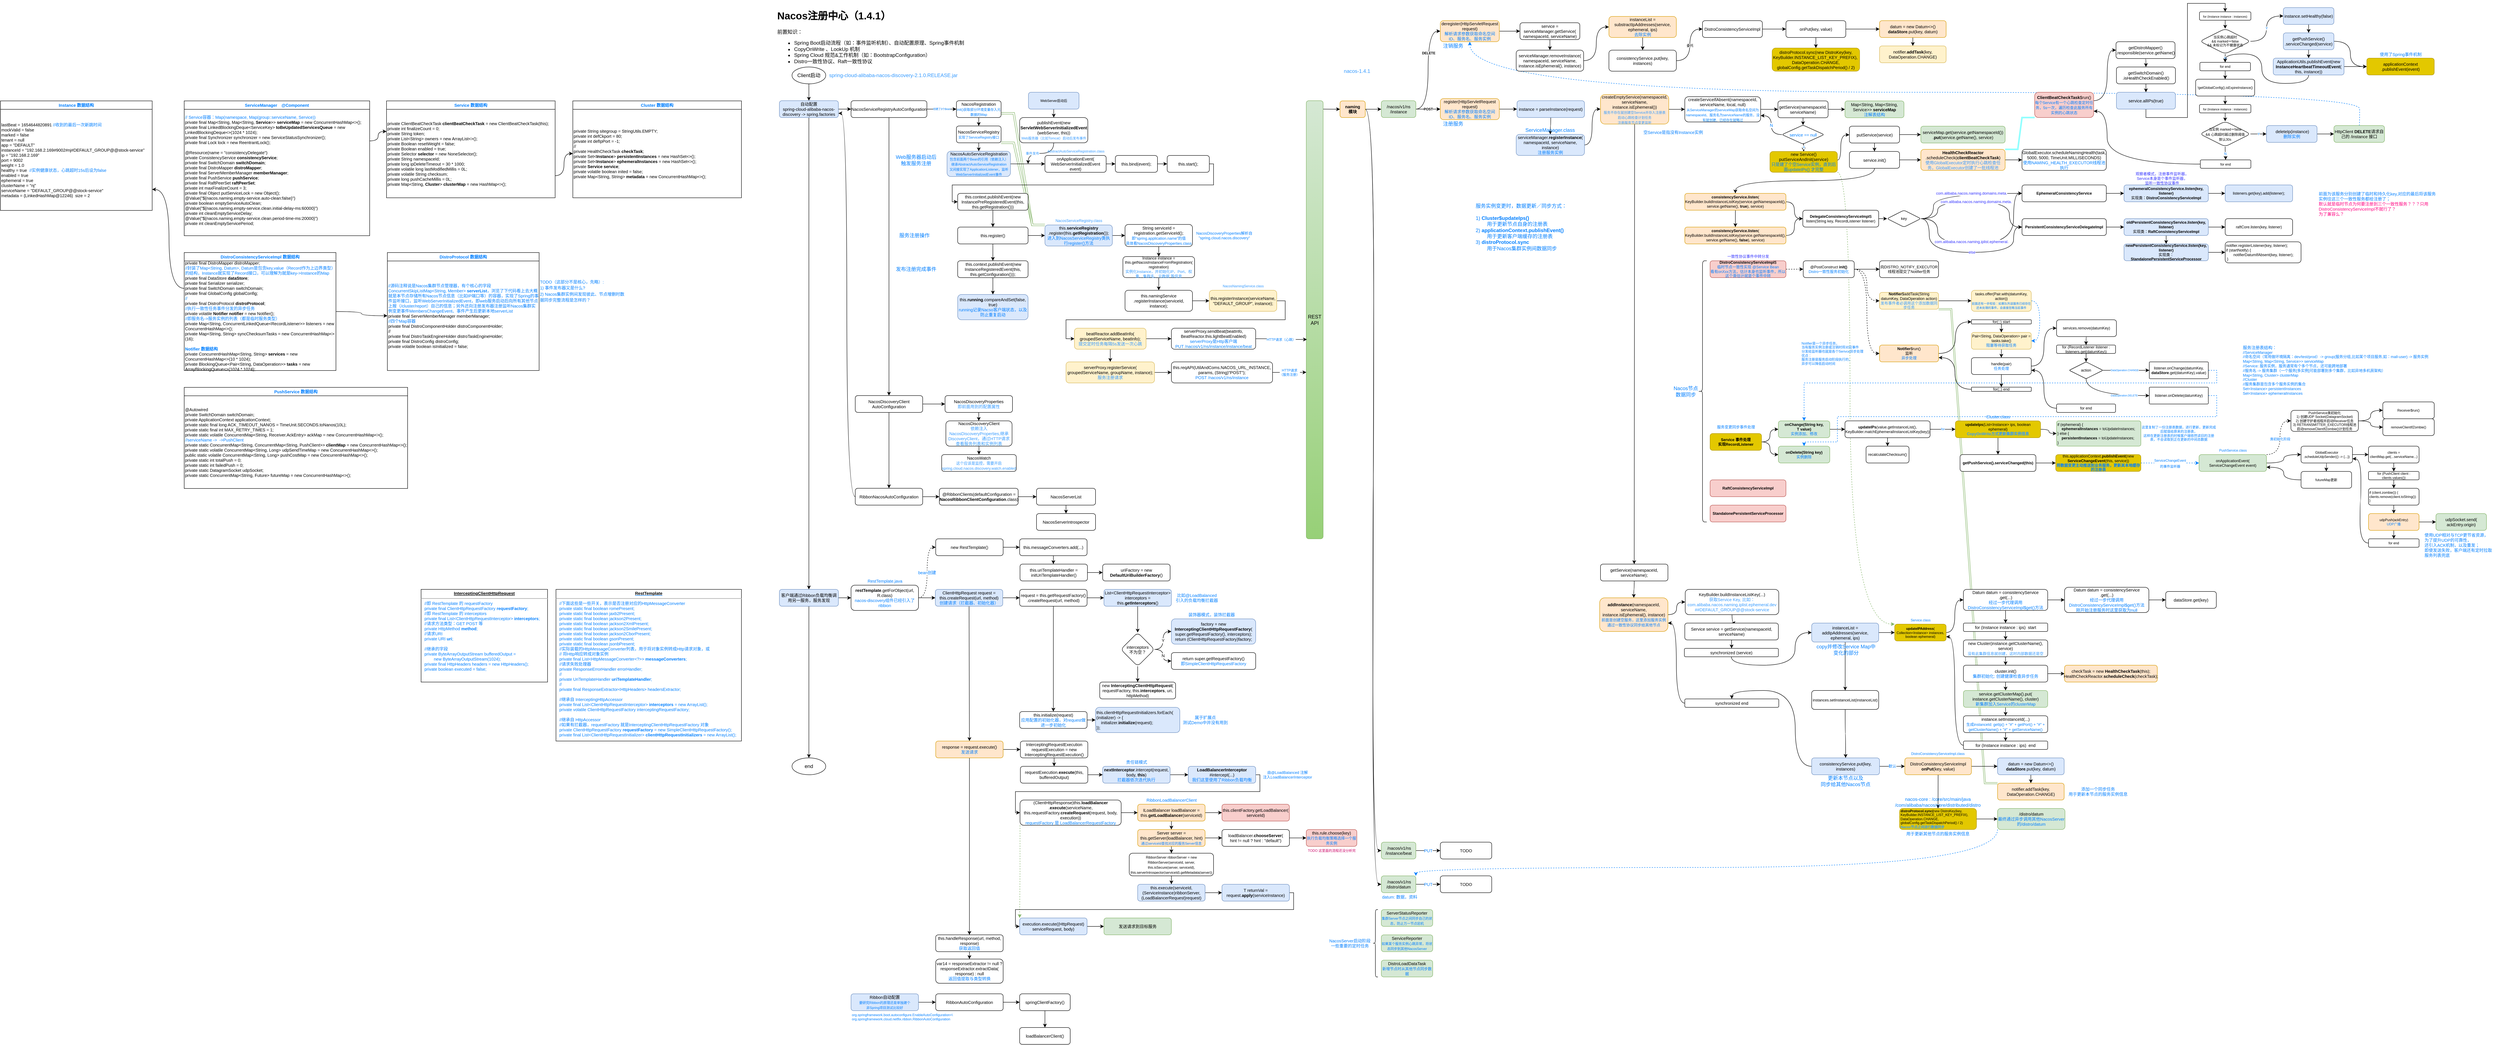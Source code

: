<mxfile version="16.1.2" type="device" pages="5"><diagram id="C5RBs43oDa-KdzZeNtuy" name="Nacos注册中心"><mxGraphModel dx="4485" dy="1645" grid="1" gridSize="10" guides="1" tooltips="1" connect="1" arrows="1" fold="1" page="1" pageScale="1" pageWidth="827" pageHeight="1169" math="0" shadow="0"><root><mxCell id="WIyWlLk6GJQsqaUBKTNV-0"/><mxCell id="WIyWlLk6GJQsqaUBKTNV-1" parent="WIyWlLk6GJQsqaUBKTNV-0"/><mxCell id="cKh2JxnRFl6GvmQpNupA-267" style="edgeStyle=orthogonalEdgeStyle;curved=1;rounded=0;orthogonalLoop=1;jettySize=auto;html=1;exitX=0.5;exitY=0;exitDx=0;exitDy=0;entryX=0.5;entryY=1;entryDx=0;entryDy=0;fontSize=8;fontColor=#007FFF;strokeColor=#007FFF;elbow=vertical;dashed=1;" parent="WIyWlLk6GJQsqaUBKTNV-1" source="cKh2JxnRFl6GvmQpNupA-240" target="cKh2JxnRFl6GvmQpNupA-243" edge="1"><mxGeometry relative="1" as="geometry"><Array as="points"><mxPoint x="3799" y="220"/><mxPoint x="1688" y="220"/></Array></mxGeometry></mxCell><mxCell id="cKh2JxnRFl6GvmQpNupA-95" style="edgeStyle=orthogonalEdgeStyle;rounded=0;orthogonalLoop=1;jettySize=auto;html=1;exitX=1;exitY=0.5;exitDx=0;exitDy=0;entryX=0.5;entryY=0;entryDx=0;entryDy=0;fontSize=6;fontColor=#007FFF;strokeColor=#007FFF;elbow=vertical;dashed=1;" parent="WIyWlLk6GJQsqaUBKTNV-1" source="cKh2JxnRFl6GvmQpNupA-87" target="cKh2JxnRFl6GvmQpNupA-47" edge="1"><mxGeometry relative="1" as="geometry"><Array as="points"><mxPoint x="3460" y="940"/><mxPoint x="3460" y="990"/><mxPoint x="2560" y="990"/><mxPoint x="2560" y="1050"/><mxPoint x="2481" y="1050"/></Array></mxGeometry></mxCell><mxCell id="cKh2JxnRFl6GvmQpNupA-164" style="edgeStyle=entityRelationEdgeStyle;rounded=0;orthogonalLoop=1;jettySize=auto;html=1;exitX=0;exitY=0;exitDx=0;exitDy=0;entryX=1;entryY=1;entryDx=0;entryDy=0;fontSize=8;fontColor=#007FFF;strokeColor=#82b366;elbow=vertical;shape=link;width=3.333;fillColor=#d5e8d4;" parent="WIyWlLk6GJQsqaUBKTNV-1" source="cKh2JxnRFl6GvmQpNupA-161" target="cKh2JxnRFl6GvmQpNupA-56" edge="1"><mxGeometry relative="1" as="geometry"/></mxCell><mxCell id="cKh2JxnRFl6GvmQpNupA-12" style="edgeStyle=entityRelationEdgeStyle;rounded=0;orthogonalLoop=1;jettySize=auto;html=1;exitX=1;exitY=0;exitDx=0;exitDy=0;entryX=0;entryY=1;entryDx=0;entryDy=0;fontSize=10;fontColor=#007FFF;shape=link;elbow=vertical;strokeColor=#33FFFF;width=2;" parent="WIyWlLk6GJQsqaUBKTNV-1" source="vd_qBJxyYYtXZSKp8f6n-33" target="Sf5YBq0qI29CyhUMobhk-0" edge="1"><mxGeometry relative="1" as="geometry"/></mxCell><mxCell id="E0nTntA1szs-sMbRV9SV-3" value="" style="edgeStyle=orthogonalEdgeStyle;rounded=0;orthogonalLoop=1;jettySize=auto;html=1;" parent="WIyWlLk6GJQsqaUBKTNV-1" source="E0nTntA1szs-sMbRV9SV-0" target="E0nTntA1szs-sMbRV9SV-2" edge="1"><mxGeometry relative="1" as="geometry"/></mxCell><mxCell id="E0nTntA1szs-sMbRV9SV-0" value="Client启动" style="ellipse;whiteSpace=wrap;html=1;" parent="WIyWlLk6GJQsqaUBKTNV-1" vertex="1"><mxGeometry x="80" y="160" width="80" height="40" as="geometry"/></mxCell><mxCell id="E0nTntA1szs-sMbRV9SV-1" value="end" style="ellipse;whiteSpace=wrap;html=1;" parent="WIyWlLk6GJQsqaUBKTNV-1" vertex="1"><mxGeometry x="80" y="1800" width="80" height="40" as="geometry"/></mxCell><mxCell id="E0nTntA1szs-sMbRV9SV-14" value="" style="edgeStyle=orthogonalEdgeStyle;rounded=0;orthogonalLoop=1;jettySize=auto;html=1;" parent="WIyWlLk6GJQsqaUBKTNV-1" source="E0nTntA1szs-sMbRV9SV-2" target="E0nTntA1szs-sMbRV9SV-13" edge="1"><mxGeometry relative="1" as="geometry"/></mxCell><mxCell id="cKh2JxnRFl6GvmQpNupA-198" style="edgeStyle=orthogonalEdgeStyle;curved=1;rounded=0;orthogonalLoop=1;jettySize=auto;html=1;exitX=0.5;exitY=1;exitDx=0;exitDy=0;entryX=0.5;entryY=0;entryDx=0;entryDy=0;fontSize=8;fontColor=#007FFF;strokeColor=#000000;elbow=vertical;" parent="WIyWlLk6GJQsqaUBKTNV-1" source="E0nTntA1szs-sMbRV9SV-2" target="cKh2JxnRFl6GvmQpNupA-196" edge="1"><mxGeometry relative="1" as="geometry"/></mxCell><mxCell id="E0nTntA1szs-sMbRV9SV-2" value="自动配置&lt;br style=&quot;font-size: 10px;&quot;&gt;spring-cloud-alibaba-nacos-discovery -&amp;gt;&amp;nbsp;spring.factories" style="rounded=1;whiteSpace=wrap;html=1;fontSize=10;fillColor=#dae8fc;strokeColor=#6c8ebf;" parent="WIyWlLk6GJQsqaUBKTNV-1" vertex="1"><mxGeometry x="50" y="240" width="140" height="40" as="geometry"/></mxCell><mxCell id="E0nTntA1szs-sMbRV9SV-4" value="&lt;h1&gt;Nacos注册中心（1.4.1）&lt;/h1&gt;&lt;p&gt;前置知识：&lt;br&gt;&lt;/p&gt;&lt;ul&gt;&lt;li&gt;Spring Boot启动流程（如：事件监听机制）、自动配置原理、Spring事件机制&lt;/li&gt;&lt;li&gt;CopyOnWrite 、LookUp 机制&lt;/li&gt;&lt;li&gt;Spring Cloud 规范&amp;amp;工作机制（如：BootstrapConfiguration）&lt;br&gt;&lt;/li&gt;&lt;li&gt;Distro一致性协议、Raft一致性协议&lt;/li&gt;&lt;/ul&gt;&lt;p&gt;&lt;/p&gt;" style="text;html=1;strokeColor=none;fillColor=none;spacing=5;spacingTop=-20;whiteSpace=wrap;overflow=hidden;rounded=0;" parent="WIyWlLk6GJQsqaUBKTNV-1" vertex="1"><mxGeometry x="40" y="19" width="540" height="141" as="geometry"/></mxCell><mxCell id="cKh2JxnRFl6GvmQpNupA-32" style="edgeStyle=orthogonalEdgeStyle;curved=1;rounded=0;orthogonalLoop=1;jettySize=auto;html=1;entryX=0;entryY=0.5;entryDx=0;entryDy=0;fontSize=9;fontColor=#3333FF;strokeColor=#000000;elbow=vertical;" parent="WIyWlLk6GJQsqaUBKTNV-1" target="cKh2JxnRFl6GvmQpNupA-31" edge="1"><mxGeometry relative="1" as="geometry"><mxPoint x="1340" y="260" as="sourcePoint"/><Array as="points"><mxPoint x="1340" y="260"/></Array></mxGeometry></mxCell><mxCell id="E0nTntA1szs-sMbRV9SV-6" value="REST&lt;br&gt;API" style="rounded=1;whiteSpace=wrap;html=1;fillColor=#d5e8d4;gradientColor=#97d077;strokeColor=#82b366;" parent="WIyWlLk6GJQsqaUBKTNV-1" vertex="1"><mxGeometry x="1300" y="240" width="40" height="1040" as="geometry"/></mxCell><mxCell id="E0nTntA1szs-sMbRV9SV-16" value="" style="edgeStyle=orthogonalEdgeStyle;rounded=0;orthogonalLoop=1;jettySize=auto;html=1;fontSize=10;" parent="WIyWlLk6GJQsqaUBKTNV-1" source="E0nTntA1szs-sMbRV9SV-13" target="E0nTntA1szs-sMbRV9SV-15" edge="1"><mxGeometry relative="1" as="geometry"/></mxCell><mxCell id="E0nTntA1szs-sMbRV9SV-24" value="&lt;span style=&quot;font-family: helvetica; font-size: 6px; font-style: normal; font-weight: 400; letter-spacing: normal; text-align: center; text-indent: 0px; text-transform: none; word-spacing: 0px; background-color: rgb(248, 249, 250); display: inline; float: none;&quot;&gt;创建了3个Bean&lt;/span&gt;" style="edgeStyle=orthogonalEdgeStyle;curved=1;rounded=0;orthogonalLoop=1;jettySize=auto;html=1;fontSize=6;fontColor=#007FFF;" parent="WIyWlLk6GJQsqaUBKTNV-1" source="E0nTntA1szs-sMbRV9SV-13" target="E0nTntA1szs-sMbRV9SV-23" edge="1"><mxGeometry relative="1" as="geometry"/></mxCell><mxCell id="E0nTntA1szs-sMbRV9SV-13" value="NacosServiceRegistryAutoConfiguration" style="rounded=1;whiteSpace=wrap;html=1;fontSize=10;" parent="WIyWlLk6GJQsqaUBKTNV-1" vertex="1"><mxGeometry x="220" y="240" width="180" height="40" as="geometry"/></mxCell><mxCell id="E0nTntA1szs-sMbRV9SV-18" value="" style="edgeStyle=orthogonalEdgeStyle;rounded=0;orthogonalLoop=1;jettySize=auto;html=1;fontSize=10;" parent="WIyWlLk6GJQsqaUBKTNV-1" source="E0nTntA1szs-sMbRV9SV-15" target="E0nTntA1szs-sMbRV9SV-17" edge="1"><mxGeometry relative="1" as="geometry"/></mxCell><mxCell id="E0nTntA1szs-sMbRV9SV-85" value="" style="edgeStyle=orthogonalEdgeStyle;curved=1;rounded=0;orthogonalLoop=1;jettySize=auto;html=1;fontSize=8;fontColor=#007FFF;strokeColor=#000000;" parent="WIyWlLk6GJQsqaUBKTNV-1" source="E0nTntA1szs-sMbRV9SV-15" target="E0nTntA1szs-sMbRV9SV-84" edge="1"><mxGeometry relative="1" as="geometry"/></mxCell><mxCell id="E0nTntA1szs-sMbRV9SV-15" value="NacosDiscoveryClient&lt;br&gt;AutoConfiguration" style="rounded=1;whiteSpace=wrap;html=1;fontSize=10;" parent="WIyWlLk6GJQsqaUBKTNV-1" vertex="1"><mxGeometry x="230" y="940" width="160" height="40" as="geometry"/></mxCell><mxCell id="E0nTntA1szs-sMbRV9SV-20" style="edgeStyle=orthogonalEdgeStyle;rounded=0;orthogonalLoop=1;jettySize=auto;html=1;exitX=0;exitY=0.5;exitDx=0;exitDy=0;entryX=1;entryY=0.75;entryDx=0;entryDy=0;fontSize=10;curved=1;" parent="WIyWlLk6GJQsqaUBKTNV-1" source="E0nTntA1szs-sMbRV9SV-17" target="E0nTntA1szs-sMbRV9SV-2" edge="1"><mxGeometry relative="1" as="geometry"/></mxCell><mxCell id="E0nTntA1szs-sMbRV9SV-91" value="" style="edgeStyle=orthogonalEdgeStyle;curved=1;rounded=0;orthogonalLoop=1;jettySize=auto;html=1;fontSize=9;fontColor=#3399FF;strokeColor=#000000;" parent="WIyWlLk6GJQsqaUBKTNV-1" source="E0nTntA1szs-sMbRV9SV-17" target="E0nTntA1szs-sMbRV9SV-90" edge="1"><mxGeometry relative="1" as="geometry"/></mxCell><mxCell id="E0nTntA1szs-sMbRV9SV-17" value="RibbonNacosAutoConfiguration" style="rounded=1;whiteSpace=wrap;html=1;fontSize=10;" parent="WIyWlLk6GJQsqaUBKTNV-1" vertex="1"><mxGeometry x="230" y="1160" width="160" height="40" as="geometry"/></mxCell><mxCell id="E0nTntA1szs-sMbRV9SV-26" value="" style="edgeStyle=orthogonalEdgeStyle;curved=1;rounded=0;orthogonalLoop=1;jettySize=auto;html=1;fontSize=6;fontColor=#007FFF;" parent="WIyWlLk6GJQsqaUBKTNV-1" source="E0nTntA1szs-sMbRV9SV-23" target="E0nTntA1szs-sMbRV9SV-25" edge="1"><mxGeometry relative="1" as="geometry"/></mxCell><mxCell id="E0nTntA1szs-sMbRV9SV-55" style="edgeStyle=entityRelationEdgeStyle;shape=link;rounded=0;orthogonalLoop=1;jettySize=auto;html=1;exitX=1;exitY=0.75;exitDx=0;exitDy=0;entryX=0;entryY=0;entryDx=0;entryDy=0;fontSize=8;fontColor=#FF0080;strokeColor=#82b366;fillColor=#d5e8d4;width=-4;" parent="WIyWlLk6GJQsqaUBKTNV-1" source="E0nTntA1szs-sMbRV9SV-23" target="E0nTntA1szs-sMbRV9SV-51" edge="1"><mxGeometry relative="1" as="geometry"/></mxCell><mxCell id="E0nTntA1szs-sMbRV9SV-23" value="NacosRegistration&lt;br&gt;&lt;font color=&quot;#007fff&quot; style=&quot;font-size: 8px&quot;&gt;init()获取部分环境变量存入元数据的Map&lt;/font&gt;" style="rounded=1;whiteSpace=wrap;html=1;fontSize=10;" parent="WIyWlLk6GJQsqaUBKTNV-1" vertex="1"><mxGeometry x="470" y="240" width="106" height="40" as="geometry"/></mxCell><mxCell id="E0nTntA1szs-sMbRV9SV-28" value="" style="edgeStyle=orthogonalEdgeStyle;curved=1;rounded=0;orthogonalLoop=1;jettySize=auto;html=1;fontSize=6;fontColor=#007FFF;" parent="WIyWlLk6GJQsqaUBKTNV-1" source="E0nTntA1szs-sMbRV9SV-25" target="E0nTntA1szs-sMbRV9SV-27" edge="1"><mxGeometry relative="1" as="geometry"/></mxCell><mxCell id="E0nTntA1szs-sMbRV9SV-54" style="edgeStyle=entityRelationEdgeStyle;rounded=0;orthogonalLoop=1;jettySize=auto;html=1;exitX=1;exitY=1;exitDx=0;exitDy=0;entryX=0;entryY=0;entryDx=0;entryDy=0;fontSize=8;fontColor=#FF0080;shape=link;strokeColor=#82b366;fillColor=#d5e8d4;" parent="WIyWlLk6GJQsqaUBKTNV-1" source="E0nTntA1szs-sMbRV9SV-25" target="E0nTntA1szs-sMbRV9SV-51" edge="1"><mxGeometry relative="1" as="geometry"/></mxCell><mxCell id="E0nTntA1szs-sMbRV9SV-25" value="NacosServiceRegistry&lt;br&gt;&lt;font style=&quot;font-size: 8px&quot; color=&quot;#007fff&quot;&gt;实现了ServiceRegistry接口&lt;/font&gt;" style="rounded=1;whiteSpace=wrap;html=1;fontSize=10;" parent="WIyWlLk6GJQsqaUBKTNV-1" vertex="1"><mxGeometry x="470" y="300" width="106" height="40" as="geometry"/></mxCell><mxCell id="E0nTntA1szs-sMbRV9SV-35" value="" style="edgeStyle=orthogonalEdgeStyle;curved=1;rounded=0;orthogonalLoop=1;jettySize=auto;html=1;fontSize=8;fontColor=#000000;" parent="WIyWlLk6GJQsqaUBKTNV-1" source="E0nTntA1szs-sMbRV9SV-27" target="E0nTntA1szs-sMbRV9SV-34" edge="1"><mxGeometry relative="1" as="geometry"/></mxCell><mxCell id="E0nTntA1szs-sMbRV9SV-27" value="NacosAutoServiceRegistration&lt;br&gt;&lt;font color=&quot;#007fff&quot;&gt;&lt;font style=&quot;font-size: 8px&quot;&gt;包含前面两个Bean的引用（依赖注入）&lt;/font&gt;&lt;br&gt;&lt;span style=&quot;font-size: 8px&quot;&gt;继承AbstractAutoServiceRegistration&lt;/span&gt;&lt;br&gt;&lt;span style=&quot;font-size: 8px&quot;&gt;又间接实现了ApplicationListener，监听WebServerInitializedEvent事件&lt;/span&gt;&lt;/font&gt;" style="rounded=1;whiteSpace=wrap;html=1;fontSize=10;fillColor=#dae8fc;strokeColor=#6c8ebf;" parent="WIyWlLk6GJQsqaUBKTNV-1" vertex="1"><mxGeometry x="447.75" y="360" width="150.5" height="60" as="geometry"/></mxCell><mxCell id="E0nTntA1szs-sMbRV9SV-36" value="事件发布" style="edgeStyle=orthogonalEdgeStyle;curved=1;rounded=0;orthogonalLoop=1;jettySize=auto;html=1;exitX=0.5;exitY=1;exitDx=0;exitDy=0;fontSize=8;fontColor=#3399FF;" parent="WIyWlLk6GJQsqaUBKTNV-1" source="E0nTntA1szs-sMbRV9SV-29" edge="1"><mxGeometry x="0.369" relative="1" as="geometry"><mxPoint x="640" y="390" as="targetPoint"/><mxPoint as="offset"/></mxGeometry></mxCell><mxCell id="E0nTntA1szs-sMbRV9SV-29" value="publishEvent(new &lt;b&gt;ServletWebServerInitializedEvent&lt;/b&gt;&lt;br&gt;(webServer, this))&lt;br&gt;&lt;font color=&quot;#3399ff&quot; style=&quot;font-size: 8px&quot;&gt;Web服务器（比如Tomcat）启动后发布事件&lt;/font&gt;" style="rounded=1;whiteSpace=wrap;html=1;fontSize=10;" parent="WIyWlLk6GJQsqaUBKTNV-1" vertex="1"><mxGeometry x="620" y="280" width="161.75" height="60" as="geometry"/></mxCell><mxCell id="E0nTntA1szs-sMbRV9SV-32" style="edgeStyle=orthogonalEdgeStyle;curved=1;rounded=0;orthogonalLoop=1;jettySize=auto;html=1;exitX=0.5;exitY=1;exitDx=0;exitDy=0;fontSize=8;fontColor=#000000;" parent="WIyWlLk6GJQsqaUBKTNV-1" source="E0nTntA1szs-sMbRV9SV-31" target="E0nTntA1szs-sMbRV9SV-29" edge="1"><mxGeometry relative="1" as="geometry"/></mxCell><mxCell id="E0nTntA1szs-sMbRV9SV-31" value="WebServer启动后" style="rounded=1;whiteSpace=wrap;html=1;fontSize=8;fillColor=#dae8fc;strokeColor=#6c8ebf;" parent="WIyWlLk6GJQsqaUBKTNV-1" vertex="1"><mxGeometry x="640.88" y="220" width="120" height="40" as="geometry"/></mxCell><mxCell id="E0nTntA1szs-sMbRV9SV-38" value="" style="edgeStyle=orthogonalEdgeStyle;curved=1;rounded=0;orthogonalLoop=1;jettySize=auto;html=1;fontSize=8;fontColor=#000000;" parent="WIyWlLk6GJQsqaUBKTNV-1" source="E0nTntA1szs-sMbRV9SV-34" target="E0nTntA1szs-sMbRV9SV-37" edge="1"><mxGeometry relative="1" as="geometry"/></mxCell><mxCell id="E0nTntA1szs-sMbRV9SV-34" value="onApplicationEvent(&lt;br&gt;WebServerInitializedEvent event)" style="rounded=1;whiteSpace=wrap;html=1;fontSize=10;" parent="WIyWlLk6GJQsqaUBKTNV-1" vertex="1"><mxGeometry x="680" y="370" width="145.25" height="40" as="geometry"/></mxCell><mxCell id="E0nTntA1szs-sMbRV9SV-40" value="" style="edgeStyle=orthogonalEdgeStyle;curved=1;rounded=0;orthogonalLoop=1;jettySize=auto;html=1;fontSize=8;fontColor=#000000;" parent="WIyWlLk6GJQsqaUBKTNV-1" source="E0nTntA1szs-sMbRV9SV-37" target="E0nTntA1szs-sMbRV9SV-39" edge="1"><mxGeometry relative="1" as="geometry"/></mxCell><mxCell id="E0nTntA1szs-sMbRV9SV-37" value="this.bind(event);" style="rounded=1;whiteSpace=wrap;html=1;fontSize=10;" parent="WIyWlLk6GJQsqaUBKTNV-1" vertex="1"><mxGeometry x="847" y="370" width="100" height="40" as="geometry"/></mxCell><mxCell id="E0nTntA1szs-sMbRV9SV-42" value="" style="edgeStyle=orthogonalEdgeStyle;rounded=0;orthogonalLoop=1;jettySize=auto;html=1;fontSize=8;fontColor=#000000;" parent="WIyWlLk6GJQsqaUBKTNV-1" source="E0nTntA1szs-sMbRV9SV-39" target="E0nTntA1szs-sMbRV9SV-41" edge="1"><mxGeometry relative="1" as="geometry"><Array as="points"><mxPoint x="1080" y="390"/><mxPoint x="1080" y="440"/><mxPoint x="460" y="440"/><mxPoint x="460" y="480"/></Array></mxGeometry></mxCell><mxCell id="E0nTntA1szs-sMbRV9SV-39" value="this.start();" style="rounded=1;whiteSpace=wrap;html=1;fontSize=10;" parent="WIyWlLk6GJQsqaUBKTNV-1" vertex="1"><mxGeometry x="970" y="370" width="100" height="40" as="geometry"/></mxCell><mxCell id="E0nTntA1szs-sMbRV9SV-44" value="" style="edgeStyle=orthogonalEdgeStyle;curved=1;rounded=0;orthogonalLoop=1;jettySize=auto;html=1;fontSize=8;fontColor=#000000;" parent="WIyWlLk6GJQsqaUBKTNV-1" source="E0nTntA1szs-sMbRV9SV-41" target="E0nTntA1szs-sMbRV9SV-43" edge="1"><mxGeometry relative="1" as="geometry"/></mxCell><mxCell id="E0nTntA1szs-sMbRV9SV-41" value="this.context.publishEvent(new InstancePreRegisteredEvent(this, this.getRegistration()))" style="rounded=1;whiteSpace=wrap;html=1;fontSize=10;" parent="WIyWlLk6GJQsqaUBKTNV-1" vertex="1"><mxGeometry x="473" y="460" width="167" height="40" as="geometry"/></mxCell><mxCell id="E0nTntA1szs-sMbRV9SV-46" value="" style="edgeStyle=orthogonalEdgeStyle;curved=1;rounded=0;orthogonalLoop=1;jettySize=auto;html=1;fontSize=8;fontColor=#000000;" parent="WIyWlLk6GJQsqaUBKTNV-1" source="E0nTntA1szs-sMbRV9SV-43" target="E0nTntA1szs-sMbRV9SV-45" edge="1"><mxGeometry relative="1" as="geometry"/></mxCell><mxCell id="E0nTntA1szs-sMbRV9SV-52" value="" style="edgeStyle=orthogonalEdgeStyle;curved=1;rounded=0;orthogonalLoop=1;jettySize=auto;html=1;fontSize=8;fontColor=#FF0080;" parent="WIyWlLk6GJQsqaUBKTNV-1" source="E0nTntA1szs-sMbRV9SV-43" target="E0nTntA1szs-sMbRV9SV-51" edge="1"><mxGeometry relative="1" as="geometry"/></mxCell><mxCell id="E0nTntA1szs-sMbRV9SV-43" value="this.register()" style="rounded=1;whiteSpace=wrap;html=1;fontSize=10;" parent="WIyWlLk6GJQsqaUBKTNV-1" vertex="1"><mxGeometry x="473" y="540" width="167" height="40" as="geometry"/></mxCell><mxCell id="E0nTntA1szs-sMbRV9SV-50" value="" style="edgeStyle=orthogonalEdgeStyle;curved=1;rounded=0;orthogonalLoop=1;jettySize=auto;html=1;fontSize=8;fontColor=#000000;" parent="WIyWlLk6GJQsqaUBKTNV-1" source="E0nTntA1szs-sMbRV9SV-45" target="E0nTntA1szs-sMbRV9SV-49" edge="1"><mxGeometry relative="1" as="geometry"/></mxCell><mxCell id="E0nTntA1szs-sMbRV9SV-45" value="&amp;nbsp;this.context.publishEvent(new InstanceRegisteredEvent(this, this.getConfiguration()));" style="rounded=1;whiteSpace=wrap;html=1;fontSize=10;" parent="WIyWlLk6GJQsqaUBKTNV-1" vertex="1"><mxGeometry x="473" y="620" width="167" height="40" as="geometry"/></mxCell><mxCell id="E0nTntA1szs-sMbRV9SV-49" value="this.&lt;b&gt;running&lt;/b&gt;.compareAndSet(false, true)&lt;br&gt;&lt;font color=&quot;#007fff&quot;&gt;running记录Nacso客户端状态，以及防止重复启动&lt;/font&gt;" style="rounded=1;whiteSpace=wrap;html=1;fontSize=10;fillColor=#dae8fc;strokeColor=#6c8ebf;" parent="WIyWlLk6GJQsqaUBKTNV-1" vertex="1"><mxGeometry x="473" y="700" width="167" height="60" as="geometry"/></mxCell><mxCell id="E0nTntA1szs-sMbRV9SV-59" value="" style="edgeStyle=orthogonalEdgeStyle;rounded=0;orthogonalLoop=1;jettySize=auto;html=1;fontSize=8;fontColor=#007FFF;strokeColor=#000000;entryX=0;entryY=0.5;entryDx=0;entryDy=0;curved=1;" parent="WIyWlLk6GJQsqaUBKTNV-1" source="E0nTntA1szs-sMbRV9SV-51" target="E0nTntA1szs-sMbRV9SV-61" edge="1"><mxGeometry relative="1" as="geometry"><mxPoint x="880" y="560" as="targetPoint"/></mxGeometry></mxCell><mxCell id="E0nTntA1szs-sMbRV9SV-51" value="this.&lt;b&gt;serviceRegistry&lt;/b&gt;&lt;br&gt;.register(this.&lt;b&gt;getRegistration&lt;/b&gt;());&lt;br&gt;&lt;font color=&quot;#007fff&quot;&gt;进入到NacosServiceRegistry类执行register()方法&lt;/font&gt;" style="rounded=1;whiteSpace=wrap;html=1;fontSize=10;fillColor=#dae8fc;strokeColor=#6c8ebf;" parent="WIyWlLk6GJQsqaUBKTNV-1" vertex="1"><mxGeometry x="680" y="535" width="160" height="50" as="geometry"/></mxCell><mxCell id="E0nTntA1szs-sMbRV9SV-64" style="edgeStyle=orthogonalEdgeStyle;curved=1;rounded=0;orthogonalLoop=1;jettySize=auto;html=1;exitX=0.5;exitY=1;exitDx=0;exitDy=0;fontSize=9;fontColor=#007FFF;strokeColor=#000000;" parent="WIyWlLk6GJQsqaUBKTNV-1" source="E0nTntA1szs-sMbRV9SV-60" target="E0nTntA1szs-sMbRV9SV-62" edge="1"><mxGeometry relative="1" as="geometry"/></mxCell><mxCell id="E0nTntA1szs-sMbRV9SV-60" value="Instance instance = this.getNacosInstanceFromRegistration(&lt;br style=&quot;font-size: 9px&quot;&gt;registration)&lt;br&gt;&lt;font color=&quot;#3399ff&quot;&gt;实例化Instance，并初始化IP、Port、权重、集群名、元数据 等信息&lt;/font&gt;" style="rounded=1;whiteSpace=wrap;html=1;fontSize=9;" parent="WIyWlLk6GJQsqaUBKTNV-1" vertex="1"><mxGeometry x="865" y="610" width="170" height="50" as="geometry"/></mxCell><mxCell id="E0nTntA1szs-sMbRV9SV-63" style="edgeStyle=orthogonalEdgeStyle;curved=1;rounded=0;orthogonalLoop=1;jettySize=auto;html=1;exitX=0.5;exitY=1;exitDx=0;exitDy=0;fontSize=9;fontColor=#007FFF;strokeColor=#000000;" parent="WIyWlLk6GJQsqaUBKTNV-1" source="E0nTntA1szs-sMbRV9SV-61" target="E0nTntA1szs-sMbRV9SV-60" edge="1"><mxGeometry relative="1" as="geometry"/></mxCell><mxCell id="E0nTntA1szs-sMbRV9SV-61" value="String serviceId = registration.getServiceId();&lt;br&gt;&lt;font color=&quot;#007fff&quot; style=&quot;font-size: 9px&quot;&gt;&lt;font style=&quot;font-size: 9px&quot;&gt;即“spring.application.name”的值&lt;/font&gt;&lt;br&gt;&lt;font style=&quot;font-size: 9px&quot;&gt;具体看NacosDiscoveryProperties.class&lt;/font&gt;&lt;br&gt;&lt;/font&gt;" style="rounded=1;whiteSpace=wrap;html=1;fontSize=10;" parent="WIyWlLk6GJQsqaUBKTNV-1" vertex="1"><mxGeometry x="870" y="533.75" width="160" height="52.5" as="geometry"/></mxCell><mxCell id="E0nTntA1szs-sMbRV9SV-69" value="" style="edgeStyle=orthogonalEdgeStyle;curved=1;rounded=0;orthogonalLoop=1;jettySize=auto;html=1;fontSize=8;fontColor=#3399FF;strokeColor=#000000;" parent="WIyWlLk6GJQsqaUBKTNV-1" source="E0nTntA1szs-sMbRV9SV-62" target="E0nTntA1szs-sMbRV9SV-68" edge="1"><mxGeometry relative="1" as="geometry"/></mxCell><mxCell id="E0nTntA1szs-sMbRV9SV-62" value="this.namingService&lt;br&gt;.registerInstance(serviceId, instance);" style="rounded=1;whiteSpace=wrap;html=1;fontSize=10;" parent="WIyWlLk6GJQsqaUBKTNV-1" vertex="1"><mxGeometry x="870" y="690" width="160" height="50" as="geometry"/></mxCell><mxCell id="E0nTntA1szs-sMbRV9SV-65" value="NacosDiscoveryProperties解析自&lt;br&gt;”spring.cloud.nacos.discovery“" style="text;html=1;align=center;verticalAlign=middle;resizable=0;points=[];autosize=1;strokeColor=none;fillColor=none;fontSize=9;fontColor=#007FFF;" parent="WIyWlLk6GJQsqaUBKTNV-1" vertex="1"><mxGeometry x="1030" y="545" width="150" height="30" as="geometry"/></mxCell><mxCell id="E0nTntA1szs-sMbRV9SV-66" value="NacosServiceRegistry.class" style="text;html=1;align=center;verticalAlign=middle;resizable=0;points=[];autosize=1;strokeColor=none;fillColor=none;fontSize=9;fontColor=#3399FF;" parent="WIyWlLk6GJQsqaUBKTNV-1" vertex="1"><mxGeometry x="695" y="515" width="130" height="20" as="geometry"/></mxCell><mxCell id="E0nTntA1szs-sMbRV9SV-67" value="AbstractAutoServiceRegistration.class" style="text;html=1;align=center;verticalAlign=middle;resizable=0;points=[];autosize=1;strokeColor=none;fillColor=none;fontSize=8;fontColor=#3399FF;" parent="WIyWlLk6GJQsqaUBKTNV-1" vertex="1"><mxGeometry x="677.63" y="350" width="150" height="20" as="geometry"/></mxCell><mxCell id="E0nTntA1szs-sMbRV9SV-75" style="edgeStyle=orthogonalEdgeStyle;rounded=0;orthogonalLoop=1;jettySize=auto;html=1;exitX=1;exitY=0.5;exitDx=0;exitDy=0;entryX=0;entryY=0.5;entryDx=0;entryDy=0;fontSize=8;fontColor=#3399FF;strokeColor=#000000;" parent="WIyWlLk6GJQsqaUBKTNV-1" source="E0nTntA1szs-sMbRV9SV-68" target="E0nTntA1szs-sMbRV9SV-73" edge="1"><mxGeometry relative="1" as="geometry"/></mxCell><mxCell id="E0nTntA1szs-sMbRV9SV-68" value="this.registerInstance(serviceName, &quot;DEFAULT_GROUP&quot;, instance);" style="rounded=1;whiteSpace=wrap;html=1;fontSize=10;fillColor=#fff2cc;strokeColor=#d6b656;" parent="WIyWlLk6GJQsqaUBKTNV-1" vertex="1"><mxGeometry x="1070" y="690" width="160" height="50" as="geometry"/></mxCell><mxCell id="E0nTntA1szs-sMbRV9SV-70" value="NacosNamingService.class" style="text;html=1;align=center;verticalAlign=middle;resizable=0;points=[];autosize=1;strokeColor=none;fillColor=none;fontSize=8;fontColor=#3399FF;" parent="WIyWlLk6GJQsqaUBKTNV-1" vertex="1"><mxGeometry x="1095" y="670" width="110" height="20" as="geometry"/></mxCell><mxCell id="E0nTntA1szs-sMbRV9SV-77" value="" style="edgeStyle=orthogonalEdgeStyle;curved=1;rounded=0;orthogonalLoop=1;jettySize=auto;html=1;fontSize=8;fontColor=#3399FF;strokeColor=#000000;" parent="WIyWlLk6GJQsqaUBKTNV-1" source="E0nTntA1szs-sMbRV9SV-73" target="E0nTntA1szs-sMbRV9SV-76" edge="1"><mxGeometry relative="1" as="geometry"/></mxCell><mxCell id="E0nTntA1szs-sMbRV9SV-79" value="" style="edgeStyle=orthogonalEdgeStyle;curved=1;rounded=0;orthogonalLoop=1;jettySize=auto;html=1;fontSize=8;fontColor=#3399FF;strokeColor=#000000;" parent="WIyWlLk6GJQsqaUBKTNV-1" source="E0nTntA1szs-sMbRV9SV-73" target="E0nTntA1szs-sMbRV9SV-78" edge="1"><mxGeometry relative="1" as="geometry"/></mxCell><mxCell id="E0nTntA1szs-sMbRV9SV-73" value="beatReactor.addBeatInfo(&lt;br&gt;groupedServiceName, beatInfo);&lt;br&gt;&lt;font color=&quot;#3399ff&quot;&gt;提交定时任务每隔5s发送一次心跳&lt;/font&gt;" style="rounded=1;whiteSpace=wrap;html=1;fontSize=10;fillColor=#fff2cc;strokeColor=#d6b656;" parent="WIyWlLk6GJQsqaUBKTNV-1" vertex="1"><mxGeometry x="750" y="780" width="170" height="50" as="geometry"/></mxCell><mxCell id="E0nTntA1szs-sMbRV9SV-81" value="" style="edgeStyle=orthogonalEdgeStyle;curved=1;rounded=0;orthogonalLoop=1;jettySize=auto;html=1;fontSize=8;fontColor=#3399FF;strokeColor=#000000;" parent="WIyWlLk6GJQsqaUBKTNV-1" source="E0nTntA1szs-sMbRV9SV-76" target="E0nTntA1szs-sMbRV9SV-80" edge="1"><mxGeometry relative="1" as="geometry"/></mxCell><mxCell id="E0nTntA1szs-sMbRV9SV-76" value="serverProxy.registerService(&lt;br&gt;groupedServiceName, groupName, instance);&lt;br&gt;&lt;font color=&quot;#3399ff&quot;&gt;服务注册请求&lt;/font&gt;" style="rounded=1;whiteSpace=wrap;html=1;fontSize=10;fillColor=#fff2cc;strokeColor=#d6b656;" parent="WIyWlLk6GJQsqaUBKTNV-1" vertex="1"><mxGeometry x="730" y="860" width="210" height="50" as="geometry"/></mxCell><mxCell id="E0nTntA1szs-sMbRV9SV-82" value="HTTP请求（心跳）" style="edgeStyle=orthogonalEdgeStyle;curved=1;rounded=0;orthogonalLoop=1;jettySize=auto;html=1;exitX=1;exitY=0.5;exitDx=0;exitDy=0;entryX=0.038;entryY=0.545;entryDx=0;entryDy=0;entryPerimeter=0;fontSize=8;fontColor=#007FFF;strokeColor=#000000;" parent="WIyWlLk6GJQsqaUBKTNV-1" source="E0nTntA1szs-sMbRV9SV-78" target="E0nTntA1szs-sMbRV9SV-6" edge="1"><mxGeometry relative="1" as="geometry"/></mxCell><mxCell id="E0nTntA1szs-sMbRV9SV-78" value="serverProxy.sendBeat(beatInfo, BeatReactor.this.lightBeatEnabled)&lt;br&gt;&lt;font color=&quot;#007fff&quot;&gt;serverProxy是Http客户端&lt;br&gt;PUT&amp;nbsp;&lt;/font&gt;&lt;span style=&quot;color: rgb(0 , 127 , 255)&quot;&gt;/nacos/v1/ns/instance&lt;/span&gt;&lt;font color=&quot;#007fff&quot;&gt;/instance/beat&lt;br&gt;&lt;/font&gt;" style="rounded=1;whiteSpace=wrap;html=1;fontSize=10;" parent="WIyWlLk6GJQsqaUBKTNV-1" vertex="1"><mxGeometry x="980" y="780" width="200" height="50" as="geometry"/></mxCell><mxCell id="E0nTntA1szs-sMbRV9SV-83" value="HTTP请求&lt;br&gt;（服务注册）" style="edgeStyle=orthogonalEdgeStyle;curved=1;rounded=0;orthogonalLoop=1;jettySize=auto;html=1;exitX=1;exitY=0.5;exitDx=0;exitDy=0;fontSize=8;fontColor=#007FFF;strokeColor=#000000;entryX=0.005;entryY=0.62;entryDx=0;entryDy=0;entryPerimeter=0;" parent="WIyWlLk6GJQsqaUBKTNV-1" source="E0nTntA1szs-sMbRV9SV-80" target="E0nTntA1szs-sMbRV9SV-6" edge="1"><mxGeometry relative="1" as="geometry"><mxPoint x="1300" y="886" as="targetPoint"/></mxGeometry></mxCell><mxCell id="E0nTntA1szs-sMbRV9SV-80" value="this.reqAPI(UtilAndComs.NACOS_URL_INSTANCE, params, (String)&quot;POST&quot;);&lt;br&gt;&lt;font color=&quot;#007fff&quot;&gt;POST /nacos/v1/ns/instance&lt;/font&gt;" style="rounded=1;whiteSpace=wrap;html=1;fontSize=10;" parent="WIyWlLk6GJQsqaUBKTNV-1" vertex="1"><mxGeometry x="980" y="860" width="240" height="50" as="geometry"/></mxCell><mxCell id="E0nTntA1szs-sMbRV9SV-87" value="" style="edgeStyle=orthogonalEdgeStyle;curved=1;rounded=0;orthogonalLoop=1;jettySize=auto;html=1;fontSize=8;fontColor=#3399FF;strokeColor=#000000;" parent="WIyWlLk6GJQsqaUBKTNV-1" source="E0nTntA1szs-sMbRV9SV-84" target="E0nTntA1szs-sMbRV9SV-86" edge="1"><mxGeometry relative="1" as="geometry"/></mxCell><mxCell id="E0nTntA1szs-sMbRV9SV-84" value="NacosDiscoveryProperties&lt;br&gt;&lt;font color=&quot;#3399ff&quot;&gt;即前面用到的配置属性&lt;/font&gt;" style="rounded=1;whiteSpace=wrap;html=1;fontSize=10;" parent="WIyWlLk6GJQsqaUBKTNV-1" vertex="1"><mxGeometry x="443" y="940" width="160" height="40" as="geometry"/></mxCell><mxCell id="E0nTntA1szs-sMbRV9SV-89" value="" style="edgeStyle=orthogonalEdgeStyle;curved=1;rounded=0;orthogonalLoop=1;jettySize=auto;html=1;fontSize=8;fontColor=#3399FF;strokeColor=#000000;" parent="WIyWlLk6GJQsqaUBKTNV-1" source="E0nTntA1szs-sMbRV9SV-86" target="E0nTntA1szs-sMbRV9SV-88" edge="1"><mxGeometry relative="1" as="geometry"/></mxCell><mxCell id="E0nTntA1szs-sMbRV9SV-86" value="NacosDiscoveryClient&lt;br&gt;&lt;font color=&quot;#3399ff&quot;&gt;依赖注入NacosDiscoveryProperties,继承DiscoveryClient，通过HTTP请求查看服务列表和实例列表&lt;br&gt;&lt;/font&gt;" style="rounded=1;whiteSpace=wrap;html=1;fontSize=10;" parent="WIyWlLk6GJQsqaUBKTNV-1" vertex="1"><mxGeometry x="445" y="1000" width="157" height="60" as="geometry"/></mxCell><mxCell id="E0nTntA1szs-sMbRV9SV-88" value="NacosWatch&lt;br&gt;&lt;font style=&quot;font-size: 9px&quot; color=&quot;#3399ff&quot;&gt;这个应该是监控，需要开启spring.cloud.nacos.discovery.watch.enabled&lt;/font&gt;" style="rounded=1;whiteSpace=wrap;html=1;fontSize=10;" parent="WIyWlLk6GJQsqaUBKTNV-1" vertex="1"><mxGeometry x="435" y="1080" width="177" height="40" as="geometry"/></mxCell><mxCell id="E0nTntA1szs-sMbRV9SV-93" value="" style="edgeStyle=orthogonalEdgeStyle;curved=1;rounded=0;orthogonalLoop=1;jettySize=auto;html=1;fontSize=9;fontColor=#3399FF;strokeColor=#000000;" parent="WIyWlLk6GJQsqaUBKTNV-1" source="E0nTntA1szs-sMbRV9SV-90" target="E0nTntA1szs-sMbRV9SV-92" edge="1"><mxGeometry relative="1" as="geometry"/></mxCell><mxCell id="E0nTntA1szs-sMbRV9SV-90" value="@RibbonClients(defaultConfiguration = &lt;b&gt;NacosRibbonClientConfiguration&lt;/b&gt;.class)" style="rounded=1;whiteSpace=wrap;html=1;fontSize=10;" parent="WIyWlLk6GJQsqaUBKTNV-1" vertex="1"><mxGeometry x="429.5" y="1160" width="187" height="40" as="geometry"/></mxCell><mxCell id="E0nTntA1szs-sMbRV9SV-95" value="" style="edgeStyle=orthogonalEdgeStyle;curved=1;rounded=0;orthogonalLoop=1;jettySize=auto;html=1;fontSize=9;fontColor=#3399FF;strokeColor=#000000;" parent="WIyWlLk6GJQsqaUBKTNV-1" source="E0nTntA1szs-sMbRV9SV-92" target="E0nTntA1szs-sMbRV9SV-94" edge="1"><mxGeometry relative="1" as="geometry"/></mxCell><mxCell id="E0nTntA1szs-sMbRV9SV-92" value="NacosServerList" style="rounded=1;whiteSpace=wrap;html=1;fontSize=10;" parent="WIyWlLk6GJQsqaUBKTNV-1" vertex="1"><mxGeometry x="660" y="1160" width="140" height="40" as="geometry"/></mxCell><mxCell id="E0nTntA1szs-sMbRV9SV-94" value="NacosServerIntrospector" style="rounded=1;whiteSpace=wrap;html=1;fontSize=10;" parent="WIyWlLk6GJQsqaUBKTNV-1" vertex="1"><mxGeometry x="660" y="1220" width="140" height="40" as="geometry"/></mxCell><mxCell id="E0nTntA1szs-sMbRV9SV-96" value="spring-cloud-alibaba-nacos-discovery-2.1.0.RELEASE.jar" style="text;html=1;align=center;verticalAlign=middle;resizable=0;points=[];autosize=1;strokeColor=none;fillColor=none;fontSize=12;fontColor=#3399FF;" parent="WIyWlLk6GJQsqaUBKTNV-1" vertex="1"><mxGeometry x="160" y="170" width="320" height="20" as="geometry"/></mxCell><mxCell id="E0nTntA1szs-sMbRV9SV-97" value="nacos-1.4.1" style="text;html=1;align=center;verticalAlign=middle;resizable=0;points=[];autosize=1;strokeColor=none;fillColor=none;fontSize=12;fontColor=#3399FF;" parent="WIyWlLk6GJQsqaUBKTNV-1" vertex="1"><mxGeometry x="1380" y="160" width="80" height="20" as="geometry"/></mxCell><mxCell id="vd_qBJxyYYtXZSKp8f6n-3" value="&lt;b&gt;POST&lt;/b&gt;" style="edgeStyle=orthogonalEdgeStyle;curved=1;rounded=0;orthogonalLoop=1;jettySize=auto;html=1;fontSize=8;" parent="WIyWlLk6GJQsqaUBKTNV-1" source="vd_qBJxyYYtXZSKp8f6n-0" target="vd_qBJxyYYtXZSKp8f6n-2" edge="1"><mxGeometry relative="1" as="geometry"><Array as="points"><mxPoint x="1590" y="260"/><mxPoint x="1590" y="260"/></Array></mxGeometry></mxCell><mxCell id="cKh2JxnRFl6GvmQpNupA-242" style="edgeStyle=orthogonalEdgeStyle;curved=1;rounded=0;orthogonalLoop=1;jettySize=auto;html=1;exitX=1;exitY=0.5;exitDx=0;exitDy=0;fontSize=8;fontColor=#000000;strokeColor=#000000;elbow=vertical;entryX=0;entryY=0.5;entryDx=0;entryDy=0;fontStyle=1" parent="WIyWlLk6GJQsqaUBKTNV-1" source="vd_qBJxyYYtXZSKp8f6n-0" target="cKh2JxnRFl6GvmQpNupA-243" edge="1"><mxGeometry relative="1" as="geometry"><mxPoint x="1580" y="150" as="targetPoint"/></mxGeometry></mxCell><mxCell id="cKh2JxnRFl6GvmQpNupA-245" value="&lt;b&gt;DELETE&lt;/b&gt;" style="edgeLabel;html=1;align=center;verticalAlign=middle;resizable=0;points=[];fontSize=8;fontColor=#000000;" parent="cKh2JxnRFl6GvmQpNupA-242" vertex="1" connectable="0"><mxGeometry x="0.34" y="-1" relative="1" as="geometry"><mxPoint y="1" as="offset"/></mxGeometry></mxCell><mxCell id="vd_qBJxyYYtXZSKp8f6n-0" value="/nacos/v1/ns&lt;br&gt;/instance" style="rounded=1;whiteSpace=wrap;html=1;fontSize=10;fillColor=#d5e8d4;strokeColor=#82b366;" parent="WIyWlLk6GJQsqaUBKTNV-1" vertex="1"><mxGeometry x="1478" y="240" width="82" height="40" as="geometry"/></mxCell><mxCell id="vd_qBJxyYYtXZSKp8f6n-12" style="edgeStyle=orthogonalEdgeStyle;curved=1;rounded=0;orthogonalLoop=1;jettySize=auto;html=1;exitX=1;exitY=0.5;exitDx=0;exitDy=0;entryX=0;entryY=0.5;entryDx=0;entryDy=0;fontSize=10;fontColor=#007FFF;" parent="WIyWlLk6GJQsqaUBKTNV-1" source="vd_qBJxyYYtXZSKp8f6n-2" target="vd_qBJxyYYtXZSKp8f6n-10" edge="1"><mxGeometry relative="1" as="geometry"/></mxCell><mxCell id="vd_qBJxyYYtXZSKp8f6n-2" value="register(HttpServletRequest request)&lt;br&gt;&lt;font color=&quot;#007fff&quot; style=&quot;font-size: 10px&quot;&gt;解析请求参数获取命名空间ID、服务名、服务实例&lt;/font&gt;" style="rounded=1;whiteSpace=wrap;html=1;fontSize=10;fillColor=#ffe6cc;strokeColor=#d79b00;" parent="WIyWlLk6GJQsqaUBKTNV-1" vertex="1"><mxGeometry x="1618" y="235" width="140" height="50" as="geometry"/></mxCell><mxCell id="vd_qBJxyYYtXZSKp8f6n-9" value="" style="edgeStyle=orthogonalEdgeStyle;curved=1;rounded=0;orthogonalLoop=1;jettySize=auto;html=1;fontSize=10;fontColor=#007FFF;" parent="WIyWlLk6GJQsqaUBKTNV-1" source="vd_qBJxyYYtXZSKp8f6n-4" target="vd_qBJxyYYtXZSKp8f6n-8" edge="1"><mxGeometry relative="1" as="geometry"><Array as="points"><mxPoint x="1978" y="345"/><mxPoint x="1978" y="260"/></Array></mxGeometry></mxCell><mxCell id="vd_qBJxyYYtXZSKp8f6n-4" value="serviceManager.&lt;b&gt;registerInstance&lt;/b&gt;(&lt;br&gt;namespaceId, serviceName, instance)&lt;br&gt;&lt;font color=&quot;#007fff&quot;&gt;注册服务实例&lt;/font&gt;" style="rounded=1;whiteSpace=wrap;html=1;fontSize=10;fillColor=#dae8fc;strokeColor=#6c8ebf;" parent="WIyWlLk6GJQsqaUBKTNV-1" vertex="1"><mxGeometry x="1798" y="320" width="162" height="50" as="geometry"/></mxCell><mxCell id="vd_qBJxyYYtXZSKp8f6n-6" value="Instance 数据结构" style="swimlane;fontSize=10;fontColor=#007FFF;startSize=20;" parent="WIyWlLk6GJQsqaUBKTNV-1" vertex="1"><mxGeometry x="-1798" y="240.5" width="360" height="260" as="geometry"/></mxCell><mxCell id="vd_qBJxyYYtXZSKp8f6n-7" value="&lt;div&gt;&lt;font color=&quot;#000000&quot;&gt;lastBeat = 1654644820891 &lt;/font&gt;//收到的最后一次新跳时间&lt;/div&gt;&lt;div&gt;&lt;font color=&quot;#000000&quot;&gt;mockValid = false&lt;/font&gt;&lt;/div&gt;&lt;div&gt;&lt;font color=&quot;#000000&quot;&gt;marked = false&lt;/font&gt;&lt;/div&gt;&lt;div&gt;&lt;font color=&quot;#000000&quot;&gt;tenant = null&lt;/font&gt;&lt;/div&gt;&lt;div&gt;&lt;font color=&quot;#000000&quot;&gt;app = &quot;DEFAULT&quot;&lt;/font&gt;&lt;/div&gt;&lt;div&gt;&lt;font color=&quot;#000000&quot;&gt;instanceId = &quot;192.168.2.169#9002#nj#DEFAULT_GROUP@@stock-service&quot;&lt;/font&gt;&lt;/div&gt;&lt;div&gt;&lt;font color=&quot;#000000&quot;&gt;ip = &quot;192.168.2.169&quot;&lt;/font&gt;&lt;/div&gt;&lt;div&gt;&lt;font color=&quot;#000000&quot;&gt;port = 9002&lt;/font&gt;&lt;/div&gt;&lt;div&gt;&lt;font color=&quot;#000000&quot;&gt;weight = 1.0&lt;/font&gt;&lt;/div&gt;&lt;div&gt;&lt;font color=&quot;#000000&quot;&gt;healthy = true&lt;/font&gt;&lt;span style=&quot;color: rgb(0 , 0 , 0) ; white-space: pre&quot;&gt;&#9;&lt;/span&gt;//实例健康状态，心跳超时15s后设为false&lt;/div&gt;&lt;div&gt;&lt;font color=&quot;#000000&quot;&gt;enabled = true&lt;/font&gt;&lt;/div&gt;&lt;div&gt;&lt;font color=&quot;#000000&quot;&gt;ephemeral = true&lt;/font&gt;&lt;/div&gt;&lt;div&gt;&lt;font color=&quot;#000000&quot;&gt;clusterName = &quot;nj&quot;&lt;/font&gt;&lt;/div&gt;&lt;div&gt;&lt;font color=&quot;#000000&quot;&gt;serviceName = &quot;DEFAULT_GROUP@@stock-service&quot;&lt;/font&gt;&lt;/div&gt;&lt;div&gt;&lt;font color=&quot;#000000&quot;&gt;metadata = {LinkedHashMap@12246}&amp;nbsp; size = 2&lt;/font&gt;&lt;/div&gt;" style="rounded=0;whiteSpace=wrap;html=1;fontSize=10;fontColor=#007FFF;align=left;" parent="vd_qBJxyYYtXZSKp8f6n-6" vertex="1"><mxGeometry y="20" width="360" height="240" as="geometry"/></mxCell><mxCell id="vd_qBJxyYYtXZSKp8f6n-16" value="" style="edgeStyle=orthogonalEdgeStyle;curved=1;rounded=0;orthogonalLoop=1;jettySize=auto;html=1;fontSize=10;fontColor=#007FFF;" parent="WIyWlLk6GJQsqaUBKTNV-1" source="vd_qBJxyYYtXZSKp8f6n-8" target="vd_qBJxyYYtXZSKp8f6n-15" edge="1"><mxGeometry relative="1" as="geometry"/></mxCell><mxCell id="vd_qBJxyYYtXZSKp8f6n-20" value="" style="edgeStyle=orthogonalEdgeStyle;curved=1;rounded=0;orthogonalLoop=1;jettySize=auto;html=1;fontSize=10;fontColor=#007FFF;" parent="WIyWlLk6GJQsqaUBKTNV-1" source="vd_qBJxyYYtXZSKp8f6n-8" target="vd_qBJxyYYtXZSKp8f6n-19" edge="1"><mxGeometry relative="1" as="geometry"/></mxCell><mxCell id="vd_qBJxyYYtXZSKp8f6n-8" value="createEmptyService(namespaceId, serviceName, instance.isEphemeral())&lt;br&gt;&lt;font color=&quot;#3399ff&quot; style=&quot;font-size: 8px&quot;&gt;服务不存在就创建空Service并存入注册表&lt;br&gt;启动心跳检查计划任务&lt;br&gt;注册服务节点变更监听&lt;/font&gt;" style="rounded=1;whiteSpace=wrap;html=1;fontSize=10;fillColor=#ffe6cc;strokeColor=#d79b00;" parent="WIyWlLk6GJQsqaUBKTNV-1" vertex="1"><mxGeometry x="1998" y="225.5" width="162" height="70" as="geometry"/></mxCell><mxCell id="vd_qBJxyYYtXZSKp8f6n-14" style="edgeStyle=orthogonalEdgeStyle;curved=1;rounded=0;orthogonalLoop=1;jettySize=auto;html=1;exitX=0.5;exitY=1;exitDx=0;exitDy=0;entryX=0.5;entryY=0;entryDx=0;entryDy=0;fontSize=10;fontColor=#007FFF;" parent="WIyWlLk6GJQsqaUBKTNV-1" source="vd_qBJxyYYtXZSKp8f6n-10" target="vd_qBJxyYYtXZSKp8f6n-4" edge="1"><mxGeometry relative="1" as="geometry"/></mxCell><mxCell id="vd_qBJxyYYtXZSKp8f6n-10" value="instance = parseInstance(request)" style="rounded=1;whiteSpace=wrap;html=1;fontSize=10;fillColor=#dae8fc;strokeColor=#6c8ebf;" parent="WIyWlLk6GJQsqaUBKTNV-1" vertex="1"><mxGeometry x="1800" y="240" width="160" height="40" as="geometry"/></mxCell><mxCell id="vd_qBJxyYYtXZSKp8f6n-18" value="" style="edgeStyle=orthogonalEdgeStyle;curved=1;rounded=0;orthogonalLoop=1;jettySize=auto;html=1;fontSize=10;fontColor=#007FFF;" parent="WIyWlLk6GJQsqaUBKTNV-1" source="vd_qBJxyYYtXZSKp8f6n-15" target="vd_qBJxyYYtXZSKp8f6n-17" edge="1"><mxGeometry relative="1" as="geometry"/></mxCell><mxCell id="vd_qBJxyYYtXZSKp8f6n-15" value="getService(namespaceId, serviceName);" style="rounded=1;whiteSpace=wrap;html=1;fontSize=10;" parent="WIyWlLk6GJQsqaUBKTNV-1" vertex="1"><mxGeometry x="1998" y="1340" width="160" height="40" as="geometry"/></mxCell><mxCell id="cKh2JxnRFl6GvmQpNupA-109" value="" style="edgeStyle=orthogonalEdgeStyle;curved=1;rounded=0;orthogonalLoop=1;jettySize=auto;html=1;fontSize=10;fontColor=#007FFF;strokeColor=#000000;elbow=vertical;" parent="WIyWlLk6GJQsqaUBKTNV-1" source="vd_qBJxyYYtXZSKp8f6n-17" target="cKh2JxnRFl6GvmQpNupA-108" edge="1"><mxGeometry relative="1" as="geometry"/></mxCell><mxCell id="vd_qBJxyYYtXZSKp8f6n-17" value="&lt;font style=&quot;font-size: 10px&quot;&gt;&lt;font style=&quot;font-size: 10px&quot;&gt;&lt;b&gt;addInstance&lt;/b&gt;(namespaceId, serviceName, instance.isEphemeral(), instance)&lt;/font&gt;&lt;br&gt;&lt;/font&gt;&lt;font color=&quot;#007fff&quot; style=&quot;font-size: 9px&quot;&gt;前面是创建空服务，这里添加服务实例&lt;br&gt;通过一致性协议同步给其他节点&lt;br&gt;&lt;/font&gt;" style="rounded=1;whiteSpace=wrap;html=1;fontSize=10;fillColor=#ffe6cc;strokeColor=#d79b00;" parent="WIyWlLk6GJQsqaUBKTNV-1" vertex="1"><mxGeometry x="1996" y="1420" width="162" height="80" as="geometry"/></mxCell><mxCell id="vd_qBJxyYYtXZSKp8f6n-22" value="" style="edgeStyle=orthogonalEdgeStyle;curved=1;rounded=0;orthogonalLoop=1;jettySize=auto;html=1;fontSize=10;fontColor=#007FFF;" parent="WIyWlLk6GJQsqaUBKTNV-1" source="vd_qBJxyYYtXZSKp8f6n-19" target="vd_qBJxyYYtXZSKp8f6n-21" edge="1"><mxGeometry relative="1" as="geometry"/></mxCell><mxCell id="vd_qBJxyYYtXZSKp8f6n-19" value="createServiceIfAbsent(namespaceId, serviceName, local, null)&lt;font color=&quot;#007fff&quot;&gt;&lt;br&gt;&lt;font style=&quot;font-size: 8px&quot;&gt;从ServiceManager的serviceMap获取命名空间为namespaceId、服务名为serviceName的服务，没有就创建，已经存在就略过&lt;/font&gt;&lt;/font&gt;" style="rounded=1;whiteSpace=wrap;html=1;fontSize=10;" parent="WIyWlLk6GJQsqaUBKTNV-1" vertex="1"><mxGeometry x="2198" y="230.5" width="180" height="60" as="geometry"/></mxCell><mxCell id="vd_qBJxyYYtXZSKp8f6n-24" value="" style="edgeStyle=orthogonalEdgeStyle;curved=1;rounded=0;orthogonalLoop=1;jettySize=auto;html=1;fontSize=10;fontColor=#007FFF;" parent="WIyWlLk6GJQsqaUBKTNV-1" source="vd_qBJxyYYtXZSKp8f6n-21" target="vd_qBJxyYYtXZSKp8f6n-23" edge="1"><mxGeometry relative="1" as="geometry"/></mxCell><mxCell id="cKh2JxnRFl6GvmQpNupA-4" style="edgeStyle=orthogonalEdgeStyle;rounded=0;orthogonalLoop=1;jettySize=auto;html=1;exitX=0.5;exitY=1;exitDx=0;exitDy=0;entryX=0.5;entryY=0;entryDx=0;entryDy=0;fontColor=#007FFF;" parent="WIyWlLk6GJQsqaUBKTNV-1" source="vd_qBJxyYYtXZSKp8f6n-21" target="cKh2JxnRFl6GvmQpNupA-3" edge="1"><mxGeometry relative="1" as="geometry"/></mxCell><mxCell id="vd_qBJxyYYtXZSKp8f6n-21" value="getService(namespaceId, serviceName)" style="rounded=1;whiteSpace=wrap;html=1;fontSize=10;" parent="WIyWlLk6GJQsqaUBKTNV-1" vertex="1"><mxGeometry x="2419" y="240.5" width="119" height="40" as="geometry"/></mxCell><mxCell id="vd_qBJxyYYtXZSKp8f6n-23" value="Map&amp;lt;String, Map&amp;lt;String, Service&amp;gt;&amp;gt; &lt;b&gt;serviceMap&lt;/b&gt;&lt;br&gt;&lt;font color=&quot;#007fff&quot;&gt;注解表结构&lt;/font&gt;" style="rounded=1;whiteSpace=wrap;html=1;fontSize=10;fillColor=#d5e8d4;strokeColor=#82b366;" parent="WIyWlLk6GJQsqaUBKTNV-1" vertex="1"><mxGeometry x="2578" y="240.5" width="140" height="40" as="geometry"/></mxCell><mxCell id="vd_qBJxyYYtXZSKp8f6n-28" value="" style="edgeStyle=orthogonalEdgeStyle;curved=1;rounded=0;orthogonalLoop=1;jettySize=auto;html=1;fontSize=8;fontColor=#007FFF;" parent="WIyWlLk6GJQsqaUBKTNV-1" source="vd_qBJxyYYtXZSKp8f6n-25" target="vd_qBJxyYYtXZSKp8f6n-27" edge="1"><mxGeometry relative="1" as="geometry"><Array as="points"><mxPoint x="2568" y="381"/><mxPoint x="2568" y="321"/></Array></mxGeometry></mxCell><mxCell id="tu7KC7_A9Dg24m53ykQn-7" style="edgeStyle=orthogonalEdgeStyle;rounded=0;orthogonalLoop=1;jettySize=auto;html=1;exitX=1;exitY=1;exitDx=0;exitDy=0;entryX=0;entryY=0;entryDx=0;entryDy=0;fontColor=#007FFF;curved=1;fillColor=#d5e8d4;strokeColor=#82b366;dashed=1;" edge="1" parent="WIyWlLk6GJQsqaUBKTNV-1" source="vd_qBJxyYYtXZSKp8f6n-25" target="cKh2JxnRFl6GvmQpNupA-179"><mxGeometry relative="1" as="geometry"><Array as="points"><mxPoint x="2590" y="410"/><mxPoint x="2590" y="1483"/></Array></mxGeometry></mxCell><mxCell id="vd_qBJxyYYtXZSKp8f6n-25" value="new Service()&lt;br&gt;putServiceAndInit(service)&lt;br&gt;&lt;font color=&quot;#007fff&quot;&gt;只是建了个空Service实例，直到后面updateIPs() 才完整&lt;/font&gt;" style="rounded=1;whiteSpace=wrap;html=1;fontSize=10;fillColor=#e3c800;strokeColor=#B09500;fontColor=#000000;" parent="WIyWlLk6GJQsqaUBKTNV-1" vertex="1"><mxGeometry x="2400" y="360.5" width="160" height="49.5" as="geometry"/></mxCell><mxCell id="vd_qBJxyYYtXZSKp8f6n-30" value="" style="edgeStyle=orthogonalEdgeStyle;curved=1;rounded=0;orthogonalLoop=1;jettySize=auto;html=1;fontSize=8;fontColor=#007FFF;" parent="WIyWlLk6GJQsqaUBKTNV-1" source="vd_qBJxyYYtXZSKp8f6n-27" target="vd_qBJxyYYtXZSKp8f6n-29" edge="1"><mxGeometry relative="1" as="geometry"/></mxCell><mxCell id="vd_qBJxyYYtXZSKp8f6n-32" value="" style="edgeStyle=orthogonalEdgeStyle;curved=1;rounded=0;orthogonalLoop=1;jettySize=auto;html=1;fontSize=8;fontColor=#007FFF;" parent="WIyWlLk6GJQsqaUBKTNV-1" source="vd_qBJxyYYtXZSKp8f6n-27" target="vd_qBJxyYYtXZSKp8f6n-31" edge="1"><mxGeometry relative="1" as="geometry"/></mxCell><mxCell id="vd_qBJxyYYtXZSKp8f6n-27" value="putService(service)" style="rounded=1;whiteSpace=wrap;html=1;fontSize=10;" parent="WIyWlLk6GJQsqaUBKTNV-1" vertex="1"><mxGeometry x="2588.5" y="300.5" width="119" height="40" as="geometry"/></mxCell><mxCell id="vd_qBJxyYYtXZSKp8f6n-34" value="" style="edgeStyle=orthogonalEdgeStyle;curved=1;rounded=0;orthogonalLoop=1;jettySize=auto;html=1;fontSize=8;fontColor=#007FFF;" parent="WIyWlLk6GJQsqaUBKTNV-1" source="vd_qBJxyYYtXZSKp8f6n-29" target="vd_qBJxyYYtXZSKp8f6n-33" edge="1"><mxGeometry relative="1" as="geometry"/></mxCell><mxCell id="Sf5YBq0qI29CyhUMobhk-2" value="" style="edgeStyle=orthogonalEdgeStyle;rounded=0;orthogonalLoop=1;jettySize=auto;html=1;fontColor=#000000;curved=1;entryX=0.5;entryY=0;entryDx=0;entryDy=0;" parent="WIyWlLk6GJQsqaUBKTNV-1" source="vd_qBJxyYYtXZSKp8f6n-29" target="Sf5YBq0qI29CyhUMobhk-1" edge="1"><mxGeometry relative="1" as="geometry"><Array as="points"><mxPoint x="2648" y="430"/><mxPoint x="2318" y="430"/></Array></mxGeometry></mxCell><mxCell id="vd_qBJxyYYtXZSKp8f6n-29" value="service.init()" style="rounded=1;whiteSpace=wrap;html=1;fontSize=10;" parent="WIyWlLk6GJQsqaUBKTNV-1" vertex="1"><mxGeometry x="2588.5" y="360.5" width="119" height="40" as="geometry"/></mxCell><mxCell id="vd_qBJxyYYtXZSKp8f6n-31" value="serviceMap.get(service.getNamespaceId())&lt;br&gt;.&lt;b&gt;put&lt;/b&gt;(service.getName(), service)" style="rounded=1;whiteSpace=wrap;html=1;fontSize=10;fillColor=#d5e8d4;strokeColor=#82b366;" parent="WIyWlLk6GJQsqaUBKTNV-1" vertex="1"><mxGeometry x="2758" y="300.5" width="200" height="40" as="geometry"/></mxCell><mxCell id="vd_qBJxyYYtXZSKp8f6n-36" value="" style="edgeStyle=orthogonalEdgeStyle;curved=1;rounded=0;orthogonalLoop=1;jettySize=auto;html=1;fontSize=8;fontColor=#007FFF;" parent="WIyWlLk6GJQsqaUBKTNV-1" source="vd_qBJxyYYtXZSKp8f6n-33" target="vd_qBJxyYYtXZSKp8f6n-35" edge="1"><mxGeometry relative="1" as="geometry"/></mxCell><mxCell id="vd_qBJxyYYtXZSKp8f6n-33" value="&lt;b&gt;HealthCheckReactor&lt;/b&gt;&lt;br&gt;.scheduleCheck(&lt;b&gt;clientBeatCheckTask&lt;/b&gt;)&lt;br&gt;&lt;font color=&quot;#3399ff&quot;&gt;使用GlobalExecutor定时执行心跳检查任务，GlobalExecutor创建了一批线程池&lt;/font&gt;" style="rounded=1;whiteSpace=wrap;html=1;fontSize=10;fillColor=#ffe6cc;strokeColor=#d79b00;" parent="WIyWlLk6GJQsqaUBKTNV-1" vertex="1"><mxGeometry x="2758" y="355.5" width="200" height="50" as="geometry"/></mxCell><mxCell id="vd_qBJxyYYtXZSKp8f6n-35" value="GlobalExecutor.scheduleNamingHealth(task, 5000, 5000, TimeUnit.MILLISECONDS)&lt;br&gt;&lt;font color=&quot;#007fff&quot;&gt;使用NAMING_HEALTH_EXECUTOR线程池执行&lt;/font&gt;" style="rounded=1;whiteSpace=wrap;html=1;fontSize=10;" parent="WIyWlLk6GJQsqaUBKTNV-1" vertex="1"><mxGeometry x="2998" y="355.5" width="200" height="50" as="geometry"/></mxCell><mxCell id="cKh2JxnRFl6GvmQpNupA-201" value="" style="edgeStyle=orthogonalEdgeStyle;curved=1;rounded=0;orthogonalLoop=1;jettySize=auto;html=1;fontSize=9;fontColor=#007FFF;strokeColor=#000000;elbow=vertical;" parent="WIyWlLk6GJQsqaUBKTNV-1" source="Sf5YBq0qI29CyhUMobhk-0" target="cKh2JxnRFl6GvmQpNupA-200" edge="1"><mxGeometry relative="1" as="geometry"><Array as="points"><mxPoint x="3200" y="240"/><mxPoint x="3200" y="120"/></Array></mxGeometry></mxCell><mxCell id="Sf5YBq0qI29CyhUMobhk-0" value="&lt;b&gt;ClientBeatCheckTask&lt;/b&gt;$run()&lt;br&gt;&lt;font style=&quot;font-size: 9px&quot; color=&quot;#007fff&quot;&gt;每个Service有一个心跳检查定时任务，5s一次，遍历检查此服务所有实例的心跳状态&lt;/font&gt;" style="rounded=1;whiteSpace=wrap;html=1;fillColor=#f8cecc;strokeColor=#b85450;fontSize=10;" parent="WIyWlLk6GJQsqaUBKTNV-1" vertex="1"><mxGeometry x="3028" y="220" width="140" height="60" as="geometry"/></mxCell><mxCell id="cKh2JxnRFl6GvmQpNupA-11" style="edgeStyle=orthogonalEdgeStyle;curved=1;rounded=0;orthogonalLoop=1;jettySize=auto;html=1;exitX=0.5;exitY=1;exitDx=0;exitDy=0;fontSize=9;fontColor=#007FFF;" parent="WIyWlLk6GJQsqaUBKTNV-1" source="Sf5YBq0qI29CyhUMobhk-1" target="cKh2JxnRFl6GvmQpNupA-10" edge="1"><mxGeometry relative="1" as="geometry"/></mxCell><mxCell id="cKh2JxnRFl6GvmQpNupA-14" value="" style="edgeStyle=entityRelationEdgeStyle;rounded=0;orthogonalLoop=1;jettySize=auto;html=1;fontSize=10;fontColor=#007FFF;strokeColor=none;elbow=vertical;" parent="WIyWlLk6GJQsqaUBKTNV-1" source="Sf5YBq0qI29CyhUMobhk-1" target="cKh2JxnRFl6GvmQpNupA-13" edge="1"><mxGeometry relative="1" as="geometry"/></mxCell><mxCell id="cKh2JxnRFl6GvmQpNupA-15" style="edgeStyle=orthogonalEdgeStyle;rounded=0;orthogonalLoop=1;jettySize=auto;html=1;exitX=1;exitY=0.5;exitDx=0;exitDy=0;entryX=0;entryY=0.5;entryDx=0;entryDy=0;fontSize=10;fontColor=#007FFF;strokeColor=#000000;elbow=vertical;curved=1;" parent="WIyWlLk6GJQsqaUBKTNV-1" source="Sf5YBq0qI29CyhUMobhk-1" target="cKh2JxnRFl6GvmQpNupA-13" edge="1"><mxGeometry relative="1" as="geometry"/></mxCell><mxCell id="Sf5YBq0qI29CyhUMobhk-1" value="&lt;div style=&quot;font-size: 9px&quot;&gt;&lt;b&gt;consistencyService&lt;/b&gt;&lt;span style=&quot;font-size: 9px&quot;&gt;&lt;b&gt;.listen&lt;/b&gt;(&lt;/span&gt;&lt;/div&gt;&lt;div style=&quot;font-size: 9px&quot;&gt;KeyBuilder.buildInstanceListKey(service.getNamespaceId(), service.getName(), &lt;b&gt;true&lt;/b&gt;), service)&lt;/div&gt;" style="rounded=1;whiteSpace=wrap;html=1;fontSize=9;align=center;fillColor=#ffe6cc;strokeColor=#d79b00;" parent="WIyWlLk6GJQsqaUBKTNV-1" vertex="1"><mxGeometry x="2198" y="460" width="240" height="40" as="geometry"/></mxCell><mxCell id="cKh2JxnRFl6GvmQpNupA-0" value="ServiceManager.class" style="text;html=1;align=center;verticalAlign=middle;resizable=0;points=[];autosize=1;strokeColor=none;fillColor=none;fontColor=#007FFF;" parent="WIyWlLk6GJQsqaUBKTNV-1" vertex="1"><mxGeometry x="1813" y="300" width="130" height="20" as="geometry"/></mxCell><mxCell id="cKh2JxnRFl6GvmQpNupA-1" value="ServiceManager　@Component" style="swimlane;fontSize=10;fontColor=#007FFF;startSize=20;" parent="WIyWlLk6GJQsqaUBKTNV-1" vertex="1"><mxGeometry x="-1362" y="240.5" width="440" height="320" as="geometry"/></mxCell><mxCell id="cKh2JxnRFl6GvmQpNupA-2" value="&lt;div&gt;&lt;div&gt;// Service容器：&lt;span&gt;Map(namespace, Map(group::serviceName, Service))&lt;/span&gt;&lt;/div&gt;&lt;div&gt;&lt;font color=&quot;#000000&quot;&gt;private final Map&amp;lt;String, Map&amp;lt;String, &lt;b&gt;Service&lt;/b&gt;&amp;gt;&amp;gt; &lt;b&gt;serviceMap&lt;/b&gt; = new ConcurrentHashMap&amp;lt;&amp;gt;();&lt;/font&gt;&lt;/div&gt;&lt;div&gt;&lt;font color=&quot;#000000&quot;&gt;private final LinkedBlockingDeque&amp;lt;ServiceKey&amp;gt; &lt;b&gt;toBeUpdatedServicesQueue&lt;/b&gt; = new LinkedBlockingDeque&amp;lt;&amp;gt;(1024 * 1024);&lt;/font&gt;&lt;/div&gt;&lt;div&gt;&lt;font color=&quot;#000000&quot;&gt;private final Synchronizer synchronizer = new ServiceStatusSynchronizer();&lt;/font&gt;&lt;/div&gt;&lt;div&gt;&lt;font color=&quot;#000000&quot;&gt;private final Lock lock = new ReentrantLock();&lt;/font&gt;&lt;/div&gt;&lt;div&gt;&lt;font color=&quot;#000000&quot;&gt;&lt;br&gt;&lt;/font&gt;&lt;/div&gt;&lt;div&gt;&lt;font color=&quot;#000000&quot;&gt;@Resource(name = &quot;consistencyDelegate&quot;)&lt;/font&gt;&lt;/div&gt;&lt;div&gt;&lt;font color=&quot;#000000&quot;&gt;private ConsistencyService &lt;b&gt;consistencyService&lt;/b&gt;;&lt;/font&gt;&lt;/div&gt;&lt;div&gt;&lt;font color=&quot;#000000&quot;&gt;private final SwitchDomain &lt;b&gt;switchDomain&lt;/b&gt;;&lt;/font&gt;&lt;/div&gt;&lt;div&gt;&lt;font color=&quot;#000000&quot;&gt;private final DistroMapper &lt;b&gt;distroMapper&lt;/b&gt;;&lt;/font&gt;&lt;/div&gt;&lt;div&gt;&lt;font color=&quot;#000000&quot;&gt;private final ServerMemberManager &lt;b&gt;memberManager&lt;/b&gt;;&lt;/font&gt;&lt;/div&gt;&lt;div&gt;&lt;font color=&quot;#000000&quot;&gt;private final PushService &lt;b&gt;pushService&lt;/b&gt;;&lt;/font&gt;&lt;/div&gt;&lt;div&gt;&lt;font color=&quot;#000000&quot;&gt;private final RaftPeerSet &lt;b&gt;raftPeerSet&lt;/b&gt;;&lt;/font&gt;&lt;/div&gt;&lt;div&gt;&lt;font color=&quot;#000000&quot;&gt;private int maxFinalizeCount = 3;&lt;/font&gt;&lt;/div&gt;&lt;div&gt;&lt;font color=&quot;#000000&quot;&gt;private final Object putServiceLock = new Object();&lt;/font&gt;&lt;/div&gt;&lt;div&gt;&lt;font color=&quot;#000000&quot;&gt;@Value(&quot;${nacos.naming.empty-service.auto-clean:false}&quot;)&lt;/font&gt;&lt;/div&gt;&lt;div&gt;&lt;font color=&quot;#000000&quot;&gt;private boolean emptyServiceAutoClean;&lt;/font&gt;&lt;/div&gt;&lt;div&gt;&lt;font color=&quot;#000000&quot;&gt;@Value(&quot;${nacos.naming.empty-service.clean.initial-delay-ms:60000}&quot;)&lt;/font&gt;&lt;/div&gt;&lt;div&gt;&lt;font color=&quot;#000000&quot;&gt;private int cleanEmptyServiceDelay;&lt;/font&gt;&lt;/div&gt;&lt;div&gt;&lt;font color=&quot;#000000&quot;&gt;@Value(&quot;${nacos.naming.empty-service.clean.period-time-ms:20000}&quot;)&lt;/font&gt;&lt;/div&gt;&lt;div&gt;&lt;font color=&quot;#000000&quot;&gt;private int cleanEmptyServicePeriod;&lt;/font&gt;&lt;/div&gt;&lt;/div&gt;&lt;div&gt;&lt;br&gt;&lt;/div&gt;" style="rounded=0;whiteSpace=wrap;html=1;fontSize=10;fontColor=#007FFF;align=left;" parent="cKh2JxnRFl6GvmQpNupA-1" vertex="1"><mxGeometry y="20" width="440" height="300" as="geometry"/></mxCell><mxCell id="cKh2JxnRFl6GvmQpNupA-5" value="Y" style="edgeStyle=orthogonalEdgeStyle;rounded=0;orthogonalLoop=1;jettySize=auto;html=1;exitX=0.5;exitY=1;exitDx=0;exitDy=0;entryX=0.5;entryY=0;entryDx=0;entryDy=0;fontColor=#007FFF;fontSize=8;" parent="WIyWlLk6GJQsqaUBKTNV-1" source="cKh2JxnRFl6GvmQpNupA-3" target="vd_qBJxyYYtXZSKp8f6n-25" edge="1"><mxGeometry relative="1" as="geometry"/></mxCell><mxCell id="cKh2JxnRFl6GvmQpNupA-6" value="N" style="edgeStyle=orthogonalEdgeStyle;rounded=0;orthogonalLoop=1;jettySize=auto;html=1;exitX=0;exitY=0.5;exitDx=0;exitDy=0;entryX=1;entryY=0.75;entryDx=0;entryDy=0;fontSize=10;fontColor=#007FFF;curved=1;" parent="WIyWlLk6GJQsqaUBKTNV-1" source="cKh2JxnRFl6GvmQpNupA-3" target="vd_qBJxyYYtXZSKp8f6n-19" edge="1"><mxGeometry relative="1" as="geometry"/></mxCell><mxCell id="cKh2JxnRFl6GvmQpNupA-3" value="service == null" style="rhombus;whiteSpace=wrap;html=1;fontColor=#007FFF;rounded=1;arcSize=9;fontSize=10;" parent="WIyWlLk6GJQsqaUBKTNV-1" vertex="1"><mxGeometry x="2428.5" y="298" width="100" height="45" as="geometry"/></mxCell><mxCell id="cKh2JxnRFl6GvmQpNupA-7" value="Service 数据结构" style="swimlane;fontSize=10;fontColor=#007FFF;startSize=20;" parent="WIyWlLk6GJQsqaUBKTNV-1" vertex="1"><mxGeometry x="-882" y="240.5" width="400" height="230" as="geometry"/></mxCell><mxCell id="cKh2JxnRFl6GvmQpNupA-8" value="&lt;div&gt;&lt;font color=&quot;#000000&quot;&gt;private ClientBeatCheckTask &lt;b&gt;clientBeatCheckTask&lt;/b&gt; = new ClientBeatCheckTask(this);&lt;/font&gt;&lt;/div&gt;&lt;div&gt;&lt;font color=&quot;#000000&quot;&gt;private int finalizeCount = 0;&lt;/font&gt;&lt;/div&gt;&lt;div&gt;&lt;font color=&quot;#000000&quot;&gt;private String token;&lt;/font&gt;&lt;/div&gt;&lt;div&gt;&lt;font color=&quot;#000000&quot;&gt;private List&amp;lt;String&amp;gt; owners = new ArrayList&amp;lt;&amp;gt;();&lt;/font&gt;&lt;/div&gt;&lt;div&gt;&lt;font color=&quot;#000000&quot;&gt;private Boolean resetWeight = false;&lt;/font&gt;&lt;/div&gt;&lt;div&gt;&lt;font color=&quot;#000000&quot;&gt;private Boolean enabled = true;&lt;/font&gt;&lt;/div&gt;&lt;div&gt;&lt;font color=&quot;#000000&quot;&gt;private Selector &lt;b&gt;selector&lt;/b&gt; = new NoneSelector();&lt;/font&gt;&lt;/div&gt;&lt;div&gt;&lt;font color=&quot;#000000&quot;&gt;private String namespaceId;&lt;/font&gt;&lt;/div&gt;&lt;div&gt;&lt;font color=&quot;#000000&quot;&gt;private long ipDeleteTimeout = 30 * 1000;&lt;/font&gt;&lt;/div&gt;&lt;div&gt;&lt;font color=&quot;#000000&quot;&gt;private volatile long lastModifiedMillis = 0L;&lt;/font&gt;&lt;/div&gt;&lt;div&gt;&lt;font color=&quot;#000000&quot;&gt;private volatile String checksum;&lt;/font&gt;&lt;/div&gt;&lt;div&gt;&lt;font color=&quot;#000000&quot;&gt;private long pushCacheMillis = 0L;&lt;/font&gt;&lt;/div&gt;&lt;div&gt;&lt;span style=&quot;color: rgb(0 , 0 , 0)&quot;&gt;private Map&amp;lt;String, &lt;/span&gt;&lt;b style=&quot;color: rgb(0 , 0 , 0)&quot;&gt;Cluster&lt;/b&gt;&lt;span style=&quot;color: rgb(0 , 0 , 0)&quot;&gt;&amp;gt; &lt;/span&gt;&lt;b style=&quot;color: rgb(0 , 0 , 0)&quot;&gt;clusterMap&lt;/b&gt;&lt;span style=&quot;color: rgb(0 , 0 , 0)&quot;&gt; = new HashMap&amp;lt;&amp;gt;();&lt;/span&gt;&lt;br&gt;&lt;/div&gt;" style="rounded=0;whiteSpace=wrap;html=1;fontSize=10;fontColor=#007FFF;align=left;" parent="cKh2JxnRFl6GvmQpNupA-7" vertex="1"><mxGeometry y="20" width="400" height="210" as="geometry"/></mxCell><mxCell id="cKh2JxnRFl6GvmQpNupA-16" style="edgeStyle=orthogonalEdgeStyle;curved=1;rounded=0;orthogonalLoop=1;jettySize=auto;html=1;exitX=1;exitY=0.5;exitDx=0;exitDy=0;fontSize=10;fontColor=#007FFF;strokeColor=#000000;elbow=vertical;" parent="WIyWlLk6GJQsqaUBKTNV-1" source="cKh2JxnRFl6GvmQpNupA-10" target="cKh2JxnRFl6GvmQpNupA-13" edge="1"><mxGeometry relative="1" as="geometry"/></mxCell><mxCell id="cKh2JxnRFl6GvmQpNupA-10" value="&lt;div style=&quot;font-size: 9px&quot;&gt;&lt;b&gt;consistencyService&lt;/b&gt;&lt;span style=&quot;font-size: 9px&quot;&gt;&lt;b&gt;.listen&lt;/b&gt;(&lt;/span&gt;&lt;/div&gt;&lt;div style=&quot;font-size: 9px&quot;&gt;KeyBuilder.buildInstanceListKey(service.getNamespaceId(), service.getName(), &lt;b&gt;false&lt;/b&gt;), service)&lt;/div&gt;" style="rounded=1;whiteSpace=wrap;html=1;fontSize=9;align=center;fillColor=#ffe6cc;strokeColor=#d79b00;" parent="WIyWlLk6GJQsqaUBKTNV-1" vertex="1"><mxGeometry x="2198" y="540" width="240" height="40" as="geometry"/></mxCell><mxCell id="cKh2JxnRFl6GvmQpNupA-19" value="&lt;pre style=&quot;background-color: rgb(43 , 43 , 43)&quot;&gt;&lt;font face=&quot;jetbrains mono, monospace&quot;&gt;&lt;span style=&quot;font-size: 8.4pt&quot;&gt;&lt;br&gt;&lt;/span&gt;&lt;/font&gt;&lt;/pre&gt;" style="edgeStyle=orthogonalEdgeStyle;curved=1;rounded=0;orthogonalLoop=1;jettySize=auto;html=1;fontSize=10;fontColor=#007FFF;strokeColor=#000000;elbow=vertical;entryX=0;entryY=0.5;entryDx=0;entryDy=0;exitX=1;exitY=0.5;exitDx=0;exitDy=0;" parent="WIyWlLk6GJQsqaUBKTNV-1" source="cKh2JxnRFl6GvmQpNupA-21" target="cKh2JxnRFl6GvmQpNupA-18" edge="1"><mxGeometry relative="1" as="geometry"><mxPoint x="2768" y="530" as="sourcePoint"/><mxPoint x="2919" y="520" as="targetPoint"/><Array as="points"><mxPoint x="2798" y="520"/><mxPoint x="2798" y="580"/><mxPoint x="2978" y="580"/><mxPoint x="2978" y="460"/></Array></mxGeometry></mxCell><mxCell id="cKh2JxnRFl6GvmQpNupA-20" value="com.alibaba.nacos.naming.iplist.ephemeral." style="edgeLabel;html=1;align=center;verticalAlign=middle;resizable=0;points=[];fontSize=9;fontColor=#3333FF;" parent="cKh2JxnRFl6GvmQpNupA-19" vertex="1" connectable="0"><mxGeometry x="0.113" y="2" relative="1" as="geometry"><mxPoint x="-54" y="-3" as="offset"/></mxGeometry></mxCell><mxCell id="cKh2JxnRFl6GvmQpNupA-22" value="" style="edgeStyle=orthogonalEdgeStyle;curved=1;rounded=0;orthogonalLoop=1;jettySize=auto;html=1;fontSize=10;fontColor=#3333FF;strokeColor=#000000;elbow=vertical;" parent="WIyWlLk6GJQsqaUBKTNV-1" source="cKh2JxnRFl6GvmQpNupA-13" target="cKh2JxnRFl6GvmQpNupA-21" edge="1"><mxGeometry relative="1" as="geometry"/></mxCell><mxCell id="cKh2JxnRFl6GvmQpNupA-13" value="&lt;div&gt;&lt;b&gt;DelegateConsistencyServiceImpl&lt;/b&gt;$&lt;br&gt;listen(String key, RecordListener listener)&lt;br&gt;&lt;/div&gt;" style="rounded=1;whiteSpace=wrap;html=1;fontSize=9;align=center;" parent="WIyWlLk6GJQsqaUBKTNV-1" vertex="1"><mxGeometry x="2478" y="500" width="180" height="40" as="geometry"/></mxCell><mxCell id="cKh2JxnRFl6GvmQpNupA-35" value="" style="edgeStyle=orthogonalEdgeStyle;curved=1;rounded=0;orthogonalLoop=1;jettySize=auto;html=1;fontSize=9;fontColor=#3333FF;strokeColor=#000000;elbow=vertical;" parent="WIyWlLk6GJQsqaUBKTNV-1" source="cKh2JxnRFl6GvmQpNupA-18" target="cKh2JxnRFl6GvmQpNupA-34" edge="1"><mxGeometry relative="1" as="geometry"/></mxCell><mxCell id="cKh2JxnRFl6GvmQpNupA-18" value="&lt;div&gt;&lt;b&gt;EphemeralConsistencyService&lt;/b&gt;&lt;br&gt;&lt;/div&gt;" style="rounded=1;whiteSpace=wrap;html=1;fontSize=9;align=center;" parent="WIyWlLk6GJQsqaUBKTNV-1" vertex="1"><mxGeometry x="2998" y="440" width="200" height="40" as="geometry"/></mxCell><mxCell id="cKh2JxnRFl6GvmQpNupA-23" style="edgeStyle=orthogonalEdgeStyle;curved=1;rounded=0;orthogonalLoop=1;jettySize=auto;html=1;exitX=1;exitY=0.5;exitDx=0;exitDy=0;fontSize=10;fontColor=#3333FF;strokeColor=#000000;elbow=vertical;entryX=0;entryY=0.5;entryDx=0;entryDy=0;" parent="WIyWlLk6GJQsqaUBKTNV-1" source="cKh2JxnRFl6GvmQpNupA-21" target="cKh2JxnRFl6GvmQpNupA-24" edge="1"><mxGeometry relative="1" as="geometry"><mxPoint x="2978" y="520" as="targetPoint"/><Array as="points"><mxPoint x="2798" y="520"/><mxPoint x="2798" y="480"/><mxPoint x="2968" y="480"/><mxPoint x="2968" y="540"/></Array></mxGeometry></mxCell><mxCell id="cKh2JxnRFl6GvmQpNupA-25" value="&lt;span style=&quot;color: rgba(0 , 0 , 0 , 0) ; font-family: monospace ; font-size: 0px ; background-color: rgb(248 , 249 , 250)&quot;&gt;%3CmxGraphModel%3E%3Croot%3E%3CmxCell%20id%3D%220%22%2F%3E%3CmxCell%20id%3D%221%22%20parent%3D%220%22%2F%3E%3CmxCell%20id%3D%222%22%20value%3D%22%26lt%3Bdiv%26gt%3B%26lt%3Bb%26gt%3BDelegateConsistencyServiceImpl%26lt%3B%2Fb%26gt%3B%24%26lt%3Bbr%26gt%3Blisten(String%20key%2C%20RecordListener%20listener)%26lt%3Bbr%26gt%3B%26lt%3B%2Fdiv%26gt%3B%22%20style%3D%22rounded%3D1%3BwhiteSpace%3Dwrap%3Bhtml%3D1%3BfontSize%3D9%3Balign%3Dcenter%3B%22%20vertex%3D%221%22%20parent%3D%221%22%3E%3CmxGeometry%20x%3D%222870%22%20y%3D%22450%22%20width%3D%22180%22%20height%3D%2240%22%20as%3D%22geometry%22%2F%3E%3C%2FmxCell%3E%3C%2Froot%3E%3C%2FmxGraphModel%3&lt;/span&gt;" style="edgeLabel;html=1;align=center;verticalAlign=middle;resizable=0;points=[];fontSize=10;fontColor=#3333FF;" parent="cKh2JxnRFl6GvmQpNupA-23" vertex="1" connectable="0"><mxGeometry x="0.197" y="-3" relative="1" as="geometry"><mxPoint as="offset"/></mxGeometry></mxCell><mxCell id="cKh2JxnRFl6GvmQpNupA-26" value="com.alibaba.nacos.naming.domains.meta." style="edgeLabel;html=1;align=center;verticalAlign=middle;resizable=0;points=[];fontSize=9;fontColor=#3333FF;" parent="cKh2JxnRFl6GvmQpNupA-23" vertex="1" connectable="0"><mxGeometry x="0.148" y="-2" relative="1" as="geometry"><mxPoint x="-24" y="-2" as="offset"/></mxGeometry></mxCell><mxCell id="cKh2JxnRFl6GvmQpNupA-27" style="edgeStyle=orthogonalEdgeStyle;curved=1;rounded=0;orthogonalLoop=1;jettySize=auto;html=1;exitX=1;exitY=0.5;exitDx=0;exitDy=0;entryX=0;entryY=0.5;entryDx=0;entryDy=0;fontSize=10;fontColor=#3333FF;strokeColor=#000000;elbow=vertical;" parent="WIyWlLk6GJQsqaUBKTNV-1" source="cKh2JxnRFl6GvmQpNupA-21" target="cKh2JxnRFl6GvmQpNupA-18" edge="1"><mxGeometry relative="1" as="geometry"><Array as="points"><mxPoint x="2788" y="520"/><mxPoint x="2788" y="460"/></Array></mxGeometry></mxCell><mxCell id="cKh2JxnRFl6GvmQpNupA-28" value="com.alibaba.nacos.naming.domains.meta." style="edgeLabel;html=1;align=center;verticalAlign=middle;resizable=0;points=[];fontSize=9;fontColor=#3333FF;" parent="cKh2JxnRFl6GvmQpNupA-27" vertex="1" connectable="0"><mxGeometry x="0.079" y="-2" relative="1" as="geometry"><mxPoint x="18" y="-2" as="offset"/></mxGeometry></mxCell><mxCell id="cKh2JxnRFl6GvmQpNupA-29" style="edgeStyle=orthogonalEdgeStyle;curved=1;rounded=0;orthogonalLoop=1;jettySize=auto;html=1;exitX=1;exitY=0.5;exitDx=0;exitDy=0;entryX=0;entryY=0.5;entryDx=0;entryDy=0;fontSize=10;fontColor=#3333FF;strokeColor=#000000;elbow=vertical;" parent="WIyWlLk6GJQsqaUBKTNV-1" source="cKh2JxnRFl6GvmQpNupA-21" target="cKh2JxnRFl6GvmQpNupA-24" edge="1"><mxGeometry relative="1" as="geometry"><Array as="points"><mxPoint x="2778" y="520"/><mxPoint x="2778" y="600"/><mxPoint x="2978" y="600"/><mxPoint x="2978" y="540"/></Array></mxGeometry></mxCell><mxCell id="cKh2JxnRFl6GvmQpNupA-30" value="else" style="edgeLabel;html=1;align=center;verticalAlign=middle;resizable=0;points=[];fontSize=9;fontColor=#3333FF;" parent="cKh2JxnRFl6GvmQpNupA-29" vertex="1" connectable="0"><mxGeometry x="0.102" y="-4" relative="1" as="geometry"><mxPoint x="-9" y="-4" as="offset"/></mxGeometry></mxCell><mxCell id="cKh2JxnRFl6GvmQpNupA-21" value="key" style="rhombus;whiteSpace=wrap;html=1;fontSize=9;rounded=1;arcSize=10;" parent="WIyWlLk6GJQsqaUBKTNV-1" vertex="1"><mxGeometry x="2678" y="500" width="80" height="40" as="geometry"/></mxCell><mxCell id="cKh2JxnRFl6GvmQpNupA-97" value="" style="edgeStyle=orthogonalEdgeStyle;curved=1;rounded=0;orthogonalLoop=1;jettySize=auto;html=1;fontSize=6;fontColor=#007FFF;strokeColor=#000000;elbow=vertical;" parent="WIyWlLk6GJQsqaUBKTNV-1" source="cKh2JxnRFl6GvmQpNupA-24" target="cKh2JxnRFl6GvmQpNupA-96" edge="1"><mxGeometry relative="1" as="geometry"/></mxCell><mxCell id="cKh2JxnRFl6GvmQpNupA-24" value="&lt;div&gt;&lt;b&gt;PersistentConsistencyServiceDelegateImpl&lt;/b&gt;&lt;br&gt;&lt;/div&gt;" style="rounded=1;whiteSpace=wrap;html=1;fontSize=9;align=center;" parent="WIyWlLk6GJQsqaUBKTNV-1" vertex="1"><mxGeometry x="2998" y="520" width="200" height="40" as="geometry"/></mxCell><mxCell id="cKh2JxnRFl6GvmQpNupA-33" style="edgeStyle=orthogonalEdgeStyle;curved=1;rounded=0;orthogonalLoop=1;jettySize=auto;html=1;exitX=1;exitY=0.5;exitDx=0;exitDy=0;entryX=0;entryY=0.5;entryDx=0;entryDy=0;fontSize=9;fontColor=#3333FF;strokeColor=#000000;elbow=vertical;" parent="WIyWlLk6GJQsqaUBKTNV-1" source="cKh2JxnRFl6GvmQpNupA-31" target="vd_qBJxyYYtXZSKp8f6n-0" edge="1"><mxGeometry relative="1" as="geometry"/></mxCell><mxCell id="tu7KC7_A9Dg24m53ykQn-113" style="edgeStyle=orthogonalEdgeStyle;curved=1;rounded=0;orthogonalLoop=1;jettySize=auto;html=1;exitX=1;exitY=0.5;exitDx=0;exitDy=0;entryX=0;entryY=0.5;entryDx=0;entryDy=0;fontSize=10;fontColor=#007FFF;strokeColor=#000000;elbow=vertical;" edge="1" parent="WIyWlLk6GJQsqaUBKTNV-1" source="cKh2JxnRFl6GvmQpNupA-31" target="tu7KC7_A9Dg24m53ykQn-110"><mxGeometry relative="1" as="geometry"/></mxCell><mxCell id="tu7KC7_A9Dg24m53ykQn-121" style="edgeStyle=orthogonalEdgeStyle;curved=1;rounded=0;orthogonalLoop=1;jettySize=auto;html=1;exitX=1;exitY=0.5;exitDx=0;exitDy=0;entryX=0;entryY=0.5;entryDx=0;entryDy=0;fontSize=10;fontColor=#007FFF;strokeColor=#000000;elbow=vertical;" edge="1" parent="WIyWlLk6GJQsqaUBKTNV-1" source="cKh2JxnRFl6GvmQpNupA-31" target="tu7KC7_A9Dg24m53ykQn-120"><mxGeometry relative="1" as="geometry"/></mxCell><mxCell id="cKh2JxnRFl6GvmQpNupA-31" value="&lt;b&gt;naming&lt;br&gt;模块&lt;br&gt;&lt;/b&gt;" style="rounded=1;whiteSpace=wrap;html=1;fontSize=10;fillColor=#ffe6cc;strokeColor=#d79b00;" parent="WIyWlLk6GJQsqaUBKTNV-1" vertex="1"><mxGeometry x="1380" y="240.5" width="60" height="39.5" as="geometry"/></mxCell><mxCell id="cKh2JxnRFl6GvmQpNupA-40" value="" style="edgeStyle=orthogonalEdgeStyle;curved=1;rounded=0;orthogonalLoop=1;jettySize=auto;html=1;fontSize=9;fontColor=#3333FF;strokeColor=#000000;elbow=vertical;" parent="WIyWlLk6GJQsqaUBKTNV-1" source="cKh2JxnRFl6GvmQpNupA-34" target="cKh2JxnRFl6GvmQpNupA-39" edge="1"><mxGeometry relative="1" as="geometry"/></mxCell><mxCell id="cKh2JxnRFl6GvmQpNupA-34" value="&lt;div&gt;&lt;b&gt;ephemeralConsistencyService.listen(key, listener)&lt;br&gt;&lt;/b&gt;实现类：&lt;b&gt;DistroConsistencyServiceImpl&lt;/b&gt;&lt;/div&gt;" style="rounded=1;whiteSpace=wrap;html=1;fontSize=9;align=center;fillColor=#dae8fc;strokeColor=#6c8ebf;" parent="WIyWlLk6GJQsqaUBKTNV-1" vertex="1"><mxGeometry x="3240" y="440" width="200" height="40" as="geometry"/></mxCell><mxCell id="cKh2JxnRFl6GvmQpNupA-39" value="&lt;div&gt;&lt;span style=&quot;font-weight: normal&quot;&gt;listeners.get(key).add(listener);&lt;/span&gt;&lt;br&gt;&lt;/div&gt;" style="rounded=1;whiteSpace=wrap;html=1;fontSize=9;align=center;fontStyle=1;fillColor=#dae8fc;strokeColor=#6c8ebf;" parent="WIyWlLk6GJQsqaUBKTNV-1" vertex="1"><mxGeometry x="3480" y="440" width="160" height="40" as="geometry"/></mxCell><mxCell id="cKh2JxnRFl6GvmQpNupA-41" value="观察者模式，注册事件监听器，&lt;br&gt;Service本身是个事件监听器，&lt;br&gt;监听一致性协议事件" style="text;html=1;align=center;verticalAlign=middle;resizable=0;points=[];autosize=1;strokeColor=none;fillColor=none;fontSize=9;fontColor=#3333FF;" parent="WIyWlLk6GJQsqaUBKTNV-1" vertex="1"><mxGeometry x="3260" y="405" width="140" height="40" as="geometry"/></mxCell><mxCell id="cKh2JxnRFl6GvmQpNupA-51" value="" style="edgeStyle=orthogonalEdgeStyle;curved=1;rounded=0;orthogonalLoop=1;jettySize=auto;html=1;fontSize=9;fontColor=#007FFF;strokeColor=#000000;elbow=vertical;dashed=1;entryX=0;entryY=0.5;entryDx=0;entryDy=0;exitX=1;exitY=0.5;exitDx=0;exitDy=0;" parent="WIyWlLk6GJQsqaUBKTNV-1" source="cKh2JxnRFl6GvmQpNupA-42" target="cKh2JxnRFl6GvmQpNupA-50" edge="1"><mxGeometry relative="1" as="geometry"><mxPoint x="2438" y="840" as="sourcePoint"/><mxPoint x="2479" y="840" as="targetPoint"/><Array as="points"><mxPoint x="2470" y="640"/><mxPoint x="2470" y="640"/></Array></mxGeometry></mxCell><mxCell id="cKh2JxnRFl6GvmQpNupA-42" value="&lt;b&gt;DistroConsistencyServiceImpl&lt;/b&gt;$&lt;br&gt;&lt;font color=&quot;#007fff&quot;&gt;临时节点一致性实现 @Service Bean&lt;br&gt;看有onXxx方法，估计本身也监听事件，所以这个类估计就是个事件中转&lt;br&gt;&lt;/font&gt;" style="rounded=1;whiteSpace=wrap;html=1;fontSize=9;align=center;fillColor=#f8cecc;strokeColor=#b85450;" parent="WIyWlLk6GJQsqaUBKTNV-1" vertex="1"><mxGeometry x="2258" y="620" width="180" height="40" as="geometry"/></mxCell><mxCell id="cKh2JxnRFl6GvmQpNupA-43" value="一致性协议事件中转分发" style="text;html=1;align=center;verticalAlign=middle;resizable=0;points=[];autosize=1;strokeColor=none;fillColor=none;fontSize=9;fontColor=#3333FF;" parent="WIyWlLk6GJQsqaUBKTNV-1" vertex="1"><mxGeometry x="2293" y="600" width="110" height="20" as="geometry"/></mxCell><mxCell id="cKh2JxnRFl6GvmQpNupA-46" value="" style="edgeStyle=orthogonalEdgeStyle;curved=1;rounded=0;orthogonalLoop=1;jettySize=auto;html=1;fontSize=9;fontColor=#007FFF;strokeColor=#000000;elbow=vertical;" parent="WIyWlLk6GJQsqaUBKTNV-1" source="cKh2JxnRFl6GvmQpNupA-44" target="cKh2JxnRFl6GvmQpNupA-45" edge="1"><mxGeometry relative="1" as="geometry"/></mxCell><mxCell id="cKh2JxnRFl6GvmQpNupA-48" style="edgeStyle=orthogonalEdgeStyle;curved=1;rounded=0;orthogonalLoop=1;jettySize=auto;html=1;exitX=1;exitY=0.5;exitDx=0;exitDy=0;entryX=0;entryY=0.5;entryDx=0;entryDy=0;fontSize=9;fontColor=#007FFF;strokeColor=#000000;elbow=vertical;" parent="WIyWlLk6GJQsqaUBKTNV-1" source="cKh2JxnRFl6GvmQpNupA-44" target="cKh2JxnRFl6GvmQpNupA-47" edge="1"><mxGeometry relative="1" as="geometry"/></mxCell><mxCell id="cKh2JxnRFl6GvmQpNupA-44" value="&lt;div&gt;&lt;b&gt;Service 事件处理&lt;br&gt;&lt;/b&gt;&lt;/div&gt;&lt;b&gt;实现RecordListener&lt;/b&gt;" style="rounded=1;whiteSpace=wrap;html=1;fontSize=9;align=center;fillColor=#e3c800;strokeColor=#B09500;fontColor=#000000;" parent="WIyWlLk6GJQsqaUBKTNV-1" vertex="1"><mxGeometry x="2258" y="1030" width="122" height="40" as="geometry"/></mxCell><mxCell id="cKh2JxnRFl6GvmQpNupA-174" value="" style="edgeStyle=orthogonalEdgeStyle;curved=1;rounded=0;orthogonalLoop=1;jettySize=auto;html=1;fontSize=7;fontColor=#007FFF;strokeColor=#000000;elbow=vertical;" parent="WIyWlLk6GJQsqaUBKTNV-1" source="cKh2JxnRFl6GvmQpNupA-45" target="cKh2JxnRFl6GvmQpNupA-173" edge="1"><mxGeometry relative="1" as="geometry"/></mxCell><mxCell id="cKh2JxnRFl6GvmQpNupA-45" value="&lt;b&gt;onChange(String key, &lt;/b&gt;&lt;br&gt;&lt;b&gt;T value)&lt;/b&gt;&lt;br&gt;&lt;font color=&quot;#007fff&quot;&gt;实例添加、修改&lt;/font&gt;" style="rounded=1;whiteSpace=wrap;html=1;fontSize=9;align=center;fillColor=#d5e8d4;strokeColor=#82b366;" parent="WIyWlLk6GJQsqaUBKTNV-1" vertex="1"><mxGeometry x="2420" y="1000" width="122" height="40" as="geometry"/></mxCell><mxCell id="cKh2JxnRFl6GvmQpNupA-47" value="&lt;b&gt;onDelete(String key)&lt;/b&gt;&lt;br&gt;&lt;font color=&quot;#007fff&quot;&gt;实例删除&lt;/font&gt;" style="rounded=1;whiteSpace=wrap;html=1;fontSize=9;align=center;fillColor=#d5e8d4;strokeColor=#82b366;" parent="WIyWlLk6GJQsqaUBKTNV-1" vertex="1"><mxGeometry x="2420" y="1060" width="122" height="40" as="geometry"/></mxCell><mxCell id="cKh2JxnRFl6GvmQpNupA-49" value="服务变更同步事件处理" style="text;html=1;align=center;verticalAlign=middle;resizable=0;points=[];autosize=1;strokeColor=none;fillColor=none;fontSize=9;fontColor=#007FFF;" parent="WIyWlLk6GJQsqaUBKTNV-1" vertex="1"><mxGeometry x="2264" y="1005" width="110" height="20" as="geometry"/></mxCell><mxCell id="cKh2JxnRFl6GvmQpNupA-53" value="" style="edgeStyle=orthogonalEdgeStyle;curved=1;rounded=0;orthogonalLoop=1;jettySize=auto;html=1;fontSize=9;fontColor=#007FFF;strokeColor=#000000;elbow=vertical;entryX=0;entryY=0.5;entryDx=0;entryDy=0;exitX=1;exitY=0.5;exitDx=0;exitDy=0;" parent="WIyWlLk6GJQsqaUBKTNV-1" source="cKh2JxnRFl6GvmQpNupA-50" target="cKh2JxnRFl6GvmQpNupA-52" edge="1"><mxGeometry relative="1" as="geometry"><mxPoint x="2600" y="840" as="sourcePoint"/><mxPoint x="2660" y="840" as="targetPoint"/></mxGeometry></mxCell><mxCell id="cKh2JxnRFl6GvmQpNupA-54" style="edgeStyle=orthogonalEdgeStyle;curved=1;rounded=0;orthogonalLoop=1;jettySize=auto;html=1;exitX=1;exitY=0.5;exitDx=0;exitDy=0;fontSize=9;fontColor=#007FFF;strokeColor=#000000;elbow=vertical;entryX=0;entryY=0.5;entryDx=0;entryDy=0;dashed=1;" parent="WIyWlLk6GJQsqaUBKTNV-1" source="cKh2JxnRFl6GvmQpNupA-50" target="cKh2JxnRFl6GvmQpNupA-55" edge="1"><mxGeometry relative="1" as="geometry"><mxPoint x="2640" y="900" as="targetPoint"/><mxPoint x="2600" y="840" as="sourcePoint"/></mxGeometry></mxCell><mxCell id="cKh2JxnRFl6GvmQpNupA-60" style="edgeStyle=orthogonalEdgeStyle;curved=1;rounded=0;orthogonalLoop=1;jettySize=auto;html=1;exitX=1;exitY=0.5;exitDx=0;exitDy=0;entryX=0;entryY=0.5;entryDx=0;entryDy=0;dashed=1;fontSize=9;fontColor=#007FFF;strokeColor=#000000;elbow=vertical;" parent="WIyWlLk6GJQsqaUBKTNV-1" source="cKh2JxnRFl6GvmQpNupA-50" target="cKh2JxnRFl6GvmQpNupA-56" edge="1"><mxGeometry relative="1" as="geometry"><mxPoint x="2600" y="840" as="sourcePoint"/></mxGeometry></mxCell><mxCell id="cKh2JxnRFl6GvmQpNupA-50" value="@PostConstruct &lt;b&gt;init()&lt;/b&gt;&lt;br&gt;&lt;font color=&quot;#007fff&quot;&gt;Distro一致性服务初始化&lt;/font&gt;" style="rounded=1;whiteSpace=wrap;html=1;fontSize=9;align=center;" parent="WIyWlLk6GJQsqaUBKTNV-1" vertex="1"><mxGeometry x="2479" y="620" width="121" height="40" as="geometry"/></mxCell><mxCell id="cKh2JxnRFl6GvmQpNupA-52" value="向DISTRO_NOTIFY_EXECUTOR线程池提交了Notifier任务" style="rounded=1;whiteSpace=wrap;html=1;fontSize=9;align=center;" parent="WIyWlLk6GJQsqaUBKTNV-1" vertex="1"><mxGeometry x="2660" y="620" width="140" height="40" as="geometry"/></mxCell><mxCell id="cKh2JxnRFl6GvmQpNupA-62" value="" style="edgeStyle=orthogonalEdgeStyle;curved=1;rounded=0;orthogonalLoop=1;jettySize=auto;html=1;fontSize=9;fontColor=#3399FF;strokeColor=#000000;elbow=vertical;" parent="WIyWlLk6GJQsqaUBKTNV-1" source="cKh2JxnRFl6GvmQpNupA-55" target="cKh2JxnRFl6GvmQpNupA-61" edge="1"><mxGeometry relative="1" as="geometry"><Array as="points"><mxPoint x="2840" y="840"/><mxPoint x="2840" y="765"/></Array></mxGeometry></mxCell><mxCell id="cKh2JxnRFl6GvmQpNupA-55" value="&lt;b&gt;Notifier&lt;/b&gt;$run()&lt;br&gt;监听&lt;br&gt;&lt;font color=&quot;#007fff&quot;&gt;异步处理&lt;/font&gt;" style="rounded=1;whiteSpace=wrap;html=1;fontSize=9;align=center;fillColor=#ffe6cc;strokeColor=#d79b00;" parent="WIyWlLk6GJQsqaUBKTNV-1" vertex="1"><mxGeometry x="2660" y="820" width="140" height="40" as="geometry"/></mxCell><mxCell id="cKh2JxnRFl6GvmQpNupA-171" value="" style="edgeStyle=orthogonalEdgeStyle;curved=1;rounded=0;orthogonalLoop=1;jettySize=auto;html=1;fontSize=8;fontColor=#007FFF;strokeColor=#000000;elbow=vertical;" parent="WIyWlLk6GJQsqaUBKTNV-1" source="cKh2JxnRFl6GvmQpNupA-56" target="cKh2JxnRFl6GvmQpNupA-170" edge="1"><mxGeometry relative="1" as="geometry"/></mxCell><mxCell id="cKh2JxnRFl6GvmQpNupA-56" value="&lt;b&gt;Notifier&lt;/b&gt;$addTask(String datumKey, DataOperation action)&lt;br&gt;&lt;font color=&quot;#3399ff&quot;&gt;发布事件者必调用这个添加数据同步任务&lt;/font&gt;" style="rounded=1;whiteSpace=wrap;html=1;fontSize=9;align=center;fillColor=#fff2cc;strokeColor=#d6b656;" parent="WIyWlLk6GJQsqaUBKTNV-1" vertex="1"><mxGeometry x="2660" y="695" width="140" height="40" as="geometry"/></mxCell><mxCell id="cKh2JxnRFl6GvmQpNupA-64" value="" style="edgeStyle=orthogonalEdgeStyle;curved=1;rounded=0;orthogonalLoop=1;jettySize=auto;html=1;fontSize=9;fontColor=#3399FF;strokeColor=#000000;elbow=vertical;" parent="WIyWlLk6GJQsqaUBKTNV-1" source="cKh2JxnRFl6GvmQpNupA-61" target="cKh2JxnRFl6GvmQpNupA-63" edge="1"><mxGeometry relative="1" as="geometry"/></mxCell><mxCell id="cKh2JxnRFl6GvmQpNupA-61" value="&lt;span style=&quot;font-weight: normal&quot;&gt;for(;;) start&lt;/span&gt;" style="rounded=1;whiteSpace=wrap;html=1;fontSize=9;align=center;fontStyle=1" parent="WIyWlLk6GJQsqaUBKTNV-1" vertex="1"><mxGeometry x="2878" y="760" width="142" height="10" as="geometry"/></mxCell><mxCell id="cKh2JxnRFl6GvmQpNupA-66" value="" style="edgeStyle=orthogonalEdgeStyle;curved=1;rounded=0;orthogonalLoop=1;jettySize=auto;html=1;fontSize=9;fontColor=#3399FF;strokeColor=#000000;elbow=vertical;" parent="WIyWlLk6GJQsqaUBKTNV-1" source="cKh2JxnRFl6GvmQpNupA-63" target="cKh2JxnRFl6GvmQpNupA-65" edge="1"><mxGeometry relative="1" as="geometry"/></mxCell><mxCell id="cKh2JxnRFl6GvmQpNupA-63" value="Pair&amp;lt;String, DataOperation&amp;gt; pair = tasks.take()&lt;br&gt;&lt;font color=&quot;#007fff&quot;&gt;阻塞等待获取任务&lt;/font&gt;" style="whiteSpace=wrap;html=1;fontSize=9;rounded=1;fontStyle=0;fillColor=#fff2cc;strokeColor=#d6b656;" parent="WIyWlLk6GJQsqaUBKTNV-1" vertex="1"><mxGeometry x="2878" y="790" width="142" height="40" as="geometry"/></mxCell><mxCell id="cKh2JxnRFl6GvmQpNupA-68" style="edgeStyle=orthogonalEdgeStyle;curved=1;rounded=0;orthogonalLoop=1;jettySize=auto;html=1;exitX=0.5;exitY=1;exitDx=0;exitDy=0;entryX=0.5;entryY=0;entryDx=0;entryDy=0;fontSize=9;fontColor=#3399FF;strokeColor=#000000;elbow=vertical;" parent="WIyWlLk6GJQsqaUBKTNV-1" source="cKh2JxnRFl6GvmQpNupA-65" target="cKh2JxnRFl6GvmQpNupA-67" edge="1"><mxGeometry relative="1" as="geometry"/></mxCell><mxCell id="cKh2JxnRFl6GvmQpNupA-75" value="" style="edgeStyle=orthogonalEdgeStyle;curved=1;rounded=0;orthogonalLoop=1;jettySize=auto;html=1;fontSize=9;fontColor=#007FFF;strokeColor=#000000;elbow=vertical;" parent="WIyWlLk6GJQsqaUBKTNV-1" source="cKh2JxnRFl6GvmQpNupA-65" target="cKh2JxnRFl6GvmQpNupA-74" edge="1"><mxGeometry relative="1" as="geometry"><Array as="points"><mxPoint x="3050" y="870"/><mxPoint x="3050" y="780"/></Array></mxGeometry></mxCell><mxCell id="cKh2JxnRFl6GvmQpNupA-65" value="handle(pair)&lt;br&gt;&lt;font color=&quot;#007fff&quot;&gt;任务处理&lt;/font&gt;" style="whiteSpace=wrap;html=1;fontSize=9;rounded=1;fontStyle=0;" parent="WIyWlLk6GJQsqaUBKTNV-1" vertex="1"><mxGeometry x="2878" y="850" width="142" height="40" as="geometry"/></mxCell><mxCell id="cKh2JxnRFl6GvmQpNupA-71" style="edgeStyle=orthogonalEdgeStyle;curved=1;rounded=0;orthogonalLoop=1;jettySize=auto;html=1;exitX=0;exitY=0.5;exitDx=0;exitDy=0;entryX=1;entryY=0.75;entryDx=0;entryDy=0;fontSize=9;fontColor=#3399FF;strokeColor=#000000;elbow=vertical;" parent="WIyWlLk6GJQsqaUBKTNV-1" source="cKh2JxnRFl6GvmQpNupA-67" target="cKh2JxnRFl6GvmQpNupA-55" edge="1"><mxGeometry relative="1" as="geometry"/></mxCell><mxCell id="cKh2JxnRFl6GvmQpNupA-67" value="&lt;span style=&quot;font-weight: normal&quot;&gt;for(;;) end&lt;/span&gt;" style="rounded=1;whiteSpace=wrap;html=1;fontSize=9;align=center;fontStyle=1" parent="WIyWlLk6GJQsqaUBKTNV-1" vertex="1"><mxGeometry x="2878" y="920" width="142" height="10" as="geometry"/></mxCell><mxCell id="CK4975RrXwExiHhc40Je-2" style="edgeStyle=orthogonalEdgeStyle;rounded=0;orthogonalLoop=1;jettySize=auto;html=1;exitX=1;exitY=0.5;exitDx=0;exitDy=0;curved=1;" parent="WIyWlLk6GJQsqaUBKTNV-1" source="cKh2JxnRFl6GvmQpNupA-72" target="CK4975RrXwExiHhc40Je-1" edge="1"><mxGeometry relative="1" as="geometry"/></mxCell><mxCell id="cKh2JxnRFl6GvmQpNupA-72" value="DistroConsistencyServiceImpl 数据结构" style="swimlane;fontSize=10;fontColor=#007FFF;startSize=20;" parent="WIyWlLk6GJQsqaUBKTNV-1" vertex="1"><mxGeometry x="-1362" y="600.5" width="360" height="280" as="geometry"/></mxCell><mxCell id="cKh2JxnRFl6GvmQpNupA-73" value="&lt;div&gt;&lt;font color=&quot;#000000&quot;&gt;private final DistroMapper distroMapper;&lt;/font&gt;&lt;/div&gt;//封装了Map&amp;lt;String, Datum&amp;gt;, Datum是包含key,value（Record作为上边界类型）的结构，Instance就实现了Record接口，可以理解为就是key-&amp;gt;Instance的Map&lt;div&gt;&lt;font color=&quot;#000000&quot;&gt;private final DataStore &lt;b&gt;dataStore&lt;/b&gt;;&lt;/font&gt;&lt;/div&gt;&lt;div&gt;&lt;font color=&quot;#000000&quot;&gt;private final Serializer serializer;&lt;/font&gt;&lt;/div&gt;&lt;div&gt;&lt;font color=&quot;#000000&quot;&gt;private final SwitchDomain switchDomain;&lt;/font&gt;&lt;/div&gt;&lt;div&gt;&lt;font color=&quot;#000000&quot;&gt;private final GlobalConfig globalConfig;&lt;/font&gt;&lt;/div&gt;&lt;div&gt;//&lt;/div&gt;&lt;div&gt;&lt;font color=&quot;#000000&quot;&gt;private final DistroProtocol &lt;b&gt;distroProtocol&lt;/b&gt;;&lt;/font&gt;&lt;br&gt;//执行一致性任务事件分发的异步任务&lt;/div&gt;&lt;div&gt;&lt;font color=&quot;#000000&quot;&gt;private volatile &lt;b&gt;Notifier&lt;/b&gt; &lt;b&gt;notifier&lt;/b&gt; = new Notifier();&lt;/font&gt;&lt;/div&gt;&lt;div&gt;//即服务名-&amp;gt;服务实例的列表（都是临时服务类型）&lt;/div&gt;&lt;div&gt;&lt;font color=&quot;#000000&quot;&gt;private Map&amp;lt;String, ConcurrentLinkedQueue&amp;lt;RecordListener&amp;gt;&amp;gt; listeners = new ConcurrentHashMap&amp;lt;&amp;gt;();&lt;/font&gt;&lt;/div&gt;&lt;div&gt;&lt;font color=&quot;#000000&quot;&gt;private Map&amp;lt;String, String&amp;gt; syncChecksumTasks = new ConcurrentHashMap&amp;lt;&amp;gt;(16);&lt;/font&gt;&lt;br&gt;&lt;br&gt;&lt;b&gt;Notifier 数据结构&lt;/b&gt;&lt;br&gt;&lt;div&gt;&lt;font color=&quot;#000000&quot;&gt;private ConcurrentHashMap&amp;lt;String, String&amp;gt; &lt;b&gt;services&lt;/b&gt; = new ConcurrentHashMap&amp;lt;&amp;gt;(10 * 1024);&lt;/font&gt;&lt;/div&gt;&lt;div&gt;&lt;font color=&quot;#000000&quot;&gt;private BlockingQueue&amp;lt;Pair&amp;lt;String, DataOperation&amp;gt;&amp;gt; &lt;b&gt;tasks&lt;/b&gt; = new ArrayBlockingQueue&amp;lt;&amp;gt;(1024 * 1024);&lt;/font&gt;&lt;/div&gt;&lt;/div&gt;" style="rounded=0;whiteSpace=wrap;html=1;fontSize=10;fontColor=#007FFF;align=left;" parent="cKh2JxnRFl6GvmQpNupA-72" vertex="1"><mxGeometry y="20" width="360" height="260" as="geometry"/></mxCell><mxCell id="cKh2JxnRFl6GvmQpNupA-90" style="edgeStyle=orthogonalEdgeStyle;curved=1;rounded=0;orthogonalLoop=1;jettySize=auto;html=1;exitX=0.5;exitY=1;exitDx=0;exitDy=0;entryX=0.5;entryY=0;entryDx=0;entryDy=0;fontSize=6;fontColor=#007FFF;strokeColor=#000000;elbow=vertical;" parent="WIyWlLk6GJQsqaUBKTNV-1" source="cKh2JxnRFl6GvmQpNupA-74" target="cKh2JxnRFl6GvmQpNupA-76" edge="1"><mxGeometry relative="1" as="geometry"/></mxCell><mxCell id="cKh2JxnRFl6GvmQpNupA-74" value="services.remove(datumKey)" style="whiteSpace=wrap;html=1;fontSize=9;rounded=1;fontStyle=0;" parent="WIyWlLk6GJQsqaUBKTNV-1" vertex="1"><mxGeometry x="3080" y="760" width="142" height="40" as="geometry"/></mxCell><mxCell id="cKh2JxnRFl6GvmQpNupA-79" value="" style="edgeStyle=orthogonalEdgeStyle;curved=1;rounded=0;orthogonalLoop=1;jettySize=auto;html=1;fontSize=9;fontColor=#007FFF;strokeColor=#000000;elbow=vertical;" parent="WIyWlLk6GJQsqaUBKTNV-1" source="cKh2JxnRFl6GvmQpNupA-76" target="cKh2JxnRFl6GvmQpNupA-78" edge="1"><mxGeometry relative="1" as="geometry"/></mxCell><mxCell id="cKh2JxnRFl6GvmQpNupA-76" value="for (RecordListener listener : listeners.get(datumKey))" style="whiteSpace=wrap;html=1;fontSize=9;rounded=1;fontStyle=0;" parent="WIyWlLk6GJQsqaUBKTNV-1" vertex="1"><mxGeometry x="3080" y="820" width="140" height="20" as="geometry"/></mxCell><mxCell id="cKh2JxnRFl6GvmQpNupA-85" value="" style="edgeStyle=orthogonalEdgeStyle;curved=1;rounded=0;orthogonalLoop=1;jettySize=auto;html=1;fontSize=9;fontColor=#007FFF;strokeColor=#000000;elbow=vertical;" parent="WIyWlLk6GJQsqaUBKTNV-1" source="cKh2JxnRFl6GvmQpNupA-78" target="cKh2JxnRFl6GvmQpNupA-84" edge="1"><mxGeometry relative="1" as="geometry"/></mxCell><mxCell id="cKh2JxnRFl6GvmQpNupA-86" value="DataOperation.CHANGE" style="edgeLabel;html=1;align=center;verticalAlign=middle;resizable=0;points=[];fontSize=6;fontColor=#007FFF;" parent="cKh2JxnRFl6GvmQpNupA-85" vertex="1" connectable="0"><mxGeometry x="0.26" y="-1" relative="1" as="geometry"><mxPoint x="-19" y="-1" as="offset"/></mxGeometry></mxCell><mxCell id="cKh2JxnRFl6GvmQpNupA-88" style="edgeStyle=orthogonalEdgeStyle;curved=1;rounded=0;orthogonalLoop=1;jettySize=auto;html=1;exitX=0.5;exitY=1;exitDx=0;exitDy=0;entryX=0;entryY=0.5;entryDx=0;entryDy=0;fontSize=6;fontColor=#007FFF;strokeColor=#000000;elbow=vertical;" parent="WIyWlLk6GJQsqaUBKTNV-1" source="cKh2JxnRFl6GvmQpNupA-78" target="cKh2JxnRFl6GvmQpNupA-87" edge="1"><mxGeometry relative="1" as="geometry"/></mxCell><mxCell id="cKh2JxnRFl6GvmQpNupA-89" value="DataOperation.DELETE" style="edgeLabel;html=1;align=center;verticalAlign=middle;resizable=0;points=[];fontSize=6;fontColor=#007FFF;" parent="cKh2JxnRFl6GvmQpNupA-88" vertex="1" connectable="0"><mxGeometry x="0.385" relative="1" as="geometry"><mxPoint x="-2" as="offset"/></mxGeometry></mxCell><mxCell id="cKh2JxnRFl6GvmQpNupA-78" value="action" style="rhombus;whiteSpace=wrap;html=1;fontSize=9;rounded=1;fontStyle=0;arcSize=5;" parent="WIyWlLk6GJQsqaUBKTNV-1" vertex="1"><mxGeometry x="3110" y="860" width="80" height="40" as="geometry"/></mxCell><mxCell id="cKh2JxnRFl6GvmQpNupA-94" style="edgeStyle=orthogonalEdgeStyle;rounded=0;orthogonalLoop=1;jettySize=auto;html=1;exitX=1;exitY=0.5;exitDx=0;exitDy=0;fontSize=6;fontColor=#007FFF;strokeColor=#007FFF;elbow=vertical;dashed=1;" parent="WIyWlLk6GJQsqaUBKTNV-1" source="cKh2JxnRFl6GvmQpNupA-84" target="cKh2JxnRFl6GvmQpNupA-45" edge="1"><mxGeometry relative="1" as="geometry"><Array as="points"><mxPoint x="3460" y="880"/><mxPoint x="3460" y="910"/><mxPoint x="2481" y="910"/></Array></mxGeometry></mxCell><mxCell id="cKh2JxnRFl6GvmQpNupA-84" value="listener.onChange(datumKey, &lt;b&gt;dataStore&lt;/b&gt;.get(datumKey).value)" style="whiteSpace=wrap;html=1;fontSize=9;rounded=1;fontStyle=0;arcSize=5;" parent="WIyWlLk6GJQsqaUBKTNV-1" vertex="1"><mxGeometry x="3300" y="860" width="140" height="40" as="geometry"/></mxCell><mxCell id="cKh2JxnRFl6GvmQpNupA-87" value="listener.onDelete(datumKey)" style="whiteSpace=wrap;html=1;fontSize=9;rounded=1;fontStyle=0;arcSize=5;" parent="WIyWlLk6GJQsqaUBKTNV-1" vertex="1"><mxGeometry x="3300" y="920" width="140" height="40" as="geometry"/></mxCell><mxCell id="cKh2JxnRFl6GvmQpNupA-92" style="edgeStyle=orthogonalEdgeStyle;curved=1;rounded=0;orthogonalLoop=1;jettySize=auto;html=1;exitX=0;exitY=0.5;exitDx=0;exitDy=0;entryX=1;entryY=0.75;entryDx=0;entryDy=0;fontSize=6;fontColor=#007FFF;strokeColor=#000000;elbow=vertical;" parent="WIyWlLk6GJQsqaUBKTNV-1" source="cKh2JxnRFl6GvmQpNupA-91" target="cKh2JxnRFl6GvmQpNupA-65" edge="1"><mxGeometry relative="1" as="geometry"/></mxCell><mxCell id="cKh2JxnRFl6GvmQpNupA-91" value="for end" style="whiteSpace=wrap;html=1;fontSize=9;rounded=1;fontStyle=0;" parent="WIyWlLk6GJQsqaUBKTNV-1" vertex="1"><mxGeometry x="3080" y="960" width="140" height="20" as="geometry"/></mxCell><mxCell id="cKh2JxnRFl6GvmQpNupA-99" value="" style="edgeStyle=orthogonalEdgeStyle;curved=1;rounded=0;orthogonalLoop=1;jettySize=auto;html=1;fontSize=6;fontColor=#007FFF;strokeColor=#000000;elbow=vertical;" parent="WIyWlLk6GJQsqaUBKTNV-1" source="cKh2JxnRFl6GvmQpNupA-96" target="cKh2JxnRFl6GvmQpNupA-98" edge="1"><mxGeometry relative="1" as="geometry"/></mxCell><mxCell id="cKh2JxnRFl6GvmQpNupA-102" value="" style="edgeStyle=orthogonalEdgeStyle;curved=1;rounded=0;orthogonalLoop=1;jettySize=auto;html=1;fontSize=6;fontColor=#007FFF;strokeColor=#000000;elbow=vertical;" parent="WIyWlLk6GJQsqaUBKTNV-1" source="cKh2JxnRFl6GvmQpNupA-96" target="cKh2JxnRFl6GvmQpNupA-101" edge="1"><mxGeometry relative="1" as="geometry"/></mxCell><mxCell id="cKh2JxnRFl6GvmQpNupA-96" value="&lt;b&gt;oldPersistentConsistencyService.listen(key, listener)&lt;br&gt;&lt;/b&gt;实现类：&lt;b&gt;RaftConsistencyServiceImpl&lt;/b&gt;" style="rounded=1;whiteSpace=wrap;html=1;fontSize=9;align=center;fillColor=#dae8fc;strokeColor=#6c8ebf;" parent="WIyWlLk6GJQsqaUBKTNV-1" vertex="1"><mxGeometry x="3240" y="520" width="200" height="40" as="geometry"/></mxCell><mxCell id="cKh2JxnRFl6GvmQpNupA-104" value="" style="edgeStyle=orthogonalEdgeStyle;curved=1;rounded=0;orthogonalLoop=1;jettySize=auto;html=1;fontSize=6;fontColor=#007FFF;strokeColor=#000000;elbow=vertical;" parent="WIyWlLk6GJQsqaUBKTNV-1" source="cKh2JxnRFl6GvmQpNupA-98" target="cKh2JxnRFl6GvmQpNupA-103" edge="1"><mxGeometry relative="1" as="geometry"/></mxCell><mxCell id="cKh2JxnRFl6GvmQpNupA-98" value="&lt;b&gt;newPersistentConsistencyService.listen(key, listener)&lt;br&gt;&lt;/b&gt;实现类：&lt;b&gt;StandalonePersistentServiceProcessor&lt;/b&gt;" style="rounded=1;whiteSpace=wrap;html=1;fontSize=9;align=center;fillColor=#dae8fc;strokeColor=#6c8ebf;" parent="WIyWlLk6GJQsqaUBKTNV-1" vertex="1"><mxGeometry x="3240" y="580" width="200" height="40" as="geometry"/></mxCell><mxCell id="cKh2JxnRFl6GvmQpNupA-101" value="&lt;span style=&quot;font-weight: normal&quot;&gt;raftCore.listen(key, listener)&lt;/span&gt;" style="rounded=1;whiteSpace=wrap;html=1;fontSize=9;align=center;fontStyle=1" parent="WIyWlLk6GJQsqaUBKTNV-1" vertex="1"><mxGeometry x="3480" y="520" width="160" height="40" as="geometry"/></mxCell><mxCell id="cKh2JxnRFl6GvmQpNupA-103" value="&lt;div&gt;&lt;span style=&quot;font-weight: normal&quot;&gt;notifier.registerListener(key, listener);&lt;/span&gt;&lt;/div&gt;&lt;div&gt;&lt;span style=&quot;font-weight: normal&quot;&gt;if (startNotify) {&lt;/span&gt;&lt;/div&gt;&lt;div&gt;&lt;span style=&quot;font-weight: normal&quot;&gt;&amp;nbsp; &amp;nbsp; &amp;nbsp; &amp;nbsp;notifierDatumIfAbsent(key, listener);&lt;/span&gt;&lt;/div&gt;&lt;div&gt;&lt;span style=&quot;font-weight: normal&quot;&gt;&amp;nbsp;}&lt;/span&gt;&lt;/div&gt;" style="rounded=1;whiteSpace=wrap;html=1;fontSize=9;align=left;fontStyle=1" parent="WIyWlLk6GJQsqaUBKTNV-1" vertex="1"><mxGeometry x="3480" y="575" width="180" height="50" as="geometry"/></mxCell><mxCell id="cKh2JxnRFl6GvmQpNupA-105" value="&lt;b&gt;RaftConsistencyServiceImpl&lt;/b&gt;" style="rounded=1;whiteSpace=wrap;html=1;fontSize=9;align=center;fillColor=#f8cecc;strokeColor=#b85450;" parent="WIyWlLk6GJQsqaUBKTNV-1" vertex="1"><mxGeometry x="2258" y="1140" width="180" height="40" as="geometry"/></mxCell><mxCell id="cKh2JxnRFl6GvmQpNupA-106" value="&lt;b&gt;StandalonePersistentServiceProcessor&lt;/b&gt;" style="rounded=1;whiteSpace=wrap;html=1;fontSize=9;align=center;fillColor=#f8cecc;strokeColor=#b85450;" parent="WIyWlLk6GJQsqaUBKTNV-1" vertex="1"><mxGeometry x="2258" y="1200" width="180" height="40" as="geometry"/></mxCell><mxCell id="cKh2JxnRFl6GvmQpNupA-107" value="前面为该服务分别创建了临时和持久化key,对应的最后将该服务实例往这三个一致性服务都给注册了；&lt;br&gt;&lt;span style=&quot;color: rgb(255 , 0 , 128)&quot;&gt;默认就是临时节点为何&lt;/span&gt;&lt;font color=&quot;#ff0080&quot;&gt;要注册到三个一致性服务？？？只用DistroConsistencyServiceImpl不就行了？&lt;br&gt;为了兼容么？&lt;br&gt;&lt;/font&gt;" style="text;html=1;strokeColor=none;fillColor=none;align=left;verticalAlign=middle;whiteSpace=wrap;rounded=0;fontSize=10;fontColor=#007FFF;" parent="WIyWlLk6GJQsqaUBKTNV-1" vertex="1"><mxGeometry x="3700" y="440" width="280" height="90" as="geometry"/></mxCell><mxCell id="cKh2JxnRFl6GvmQpNupA-111" value="" style="edgeStyle=orthogonalEdgeStyle;curved=1;rounded=0;orthogonalLoop=1;jettySize=auto;html=1;fontSize=10;fontColor=#3399FF;strokeColor=#000000;elbow=vertical;" parent="WIyWlLk6GJQsqaUBKTNV-1" source="cKh2JxnRFl6GvmQpNupA-108" target="cKh2JxnRFl6GvmQpNupA-110" edge="1"><mxGeometry relative="1" as="geometry"/></mxCell><mxCell id="cKh2JxnRFl6GvmQpNupA-108" value="KeyBuilder.buildInstanceListKey(...)&lt;br&gt;&lt;font color=&quot;#3399ff&quot;&gt;获取Service Key, 比如：com.alibaba.nacos.naming.iplist.ephemeral.dev&lt;br&gt;##DEFAULT_GROUP@@stock-service&lt;/font&gt;" style="rounded=1;whiteSpace=wrap;html=1;fontSize=10;" parent="WIyWlLk6GJQsqaUBKTNV-1" vertex="1"><mxGeometry x="2199" y="1400" width="222" height="60" as="geometry"/></mxCell><mxCell id="cKh2JxnRFl6GvmQpNupA-113" value="" style="edgeStyle=orthogonalEdgeStyle;curved=1;rounded=0;orthogonalLoop=1;jettySize=auto;html=1;fontSize=10;fontColor=#3399FF;strokeColor=#000000;elbow=vertical;" parent="WIyWlLk6GJQsqaUBKTNV-1" source="cKh2JxnRFl6GvmQpNupA-110" target="cKh2JxnRFl6GvmQpNupA-112" edge="1"><mxGeometry relative="1" as="geometry"/></mxCell><mxCell id="cKh2JxnRFl6GvmQpNupA-110" value="Service service = getService(namespaceId, serviceName)" style="rounded=1;whiteSpace=wrap;html=1;fontSize=10;" parent="WIyWlLk6GJQsqaUBKTNV-1" vertex="1"><mxGeometry x="2198" y="1480" width="222" height="40" as="geometry"/></mxCell><mxCell id="cKh2JxnRFl6GvmQpNupA-124" style="edgeStyle=orthogonalEdgeStyle;curved=1;rounded=0;orthogonalLoop=1;jettySize=auto;html=1;exitX=0.5;exitY=1;exitDx=0;exitDy=0;entryX=0;entryY=0.5;entryDx=0;entryDy=0;fontSize=10;fontColor=#3399FF;strokeColor=#000000;elbow=vertical;" parent="WIyWlLk6GJQsqaUBKTNV-1" source="cKh2JxnRFl6GvmQpNupA-112" target="cKh2JxnRFl6GvmQpNupA-117" edge="1"><mxGeometry relative="1" as="geometry"/></mxCell><mxCell id="cKh2JxnRFl6GvmQpNupA-112" value="synchronized (service)" style="rounded=1;whiteSpace=wrap;html=1;fontSize=10;" parent="WIyWlLk6GJQsqaUBKTNV-1" vertex="1"><mxGeometry x="2197" y="1540" width="223" height="20" as="geometry"/></mxCell><mxCell id="cKh2JxnRFl6GvmQpNupA-116" style="edgeStyle=orthogonalEdgeStyle;curved=1;rounded=0;orthogonalLoop=1;jettySize=auto;html=1;exitX=0;exitY=0.5;exitDx=0;exitDy=0;entryX=1;entryY=0.75;entryDx=0;entryDy=0;fontSize=10;fontColor=#3399FF;strokeColor=#000000;elbow=vertical;" parent="WIyWlLk6GJQsqaUBKTNV-1" source="cKh2JxnRFl6GvmQpNupA-114" target="vd_qBJxyYYtXZSKp8f6n-17" edge="1"><mxGeometry relative="1" as="geometry"/></mxCell><mxCell id="cKh2JxnRFl6GvmQpNupA-114" value="synchronized end" style="rounded=1;whiteSpace=wrap;html=1;fontSize=10;" parent="WIyWlLk6GJQsqaUBKTNV-1" vertex="1"><mxGeometry x="2198" y="1660" width="223" height="20" as="geometry"/></mxCell><mxCell id="cKh2JxnRFl6GvmQpNupA-120" value="" style="edgeStyle=orthogonalEdgeStyle;curved=1;rounded=0;orthogonalLoop=1;jettySize=auto;html=1;fontSize=10;fontColor=#3399FF;strokeColor=#000000;elbow=vertical;" parent="WIyWlLk6GJQsqaUBKTNV-1" source="cKh2JxnRFl6GvmQpNupA-117" target="cKh2JxnRFl6GvmQpNupA-119" edge="1"><mxGeometry relative="1" as="geometry"/></mxCell><mxCell id="cKh2JxnRFl6GvmQpNupA-180" value="" style="edgeStyle=orthogonalEdgeStyle;curved=1;rounded=0;orthogonalLoop=1;jettySize=auto;html=1;fontSize=7;fontColor=#007FFF;strokeColor=#000000;elbow=vertical;" parent="WIyWlLk6GJQsqaUBKTNV-1" source="cKh2JxnRFl6GvmQpNupA-117" target="cKh2JxnRFl6GvmQpNupA-179" edge="1"><mxGeometry relative="1" as="geometry"/></mxCell><mxCell id="cKh2JxnRFl6GvmQpNupA-117" value="instanceList = addIpAddresses(service, ephemeral, ips)" style="whiteSpace=wrap;html=1;fontSize=10;rounded=1;fillColor=#dae8fc;strokeColor=#6c8ebf;" parent="WIyWlLk6GJQsqaUBKTNV-1" vertex="1"><mxGeometry x="2499" y="1480" width="159" height="45" as="geometry"/></mxCell><mxCell id="cKh2JxnRFl6GvmQpNupA-123" value="" style="edgeStyle=orthogonalEdgeStyle;curved=1;rounded=0;orthogonalLoop=1;jettySize=auto;html=1;fontSize=10;fontColor=#3399FF;strokeColor=#000000;elbow=vertical;" parent="WIyWlLk6GJQsqaUBKTNV-1" source="cKh2JxnRFl6GvmQpNupA-119" target="cKh2JxnRFl6GvmQpNupA-122" edge="1"><mxGeometry relative="1" as="geometry"/></mxCell><mxCell id="cKh2JxnRFl6GvmQpNupA-119" value="instances.setInstanceList(instanceList)" style="whiteSpace=wrap;html=1;fontSize=9;rounded=1;" parent="WIyWlLk6GJQsqaUBKTNV-1" vertex="1"><mxGeometry x="2499" y="1640" width="159" height="45" as="geometry"/></mxCell><mxCell id="cKh2JxnRFl6GvmQpNupA-125" style="edgeStyle=orthogonalEdgeStyle;curved=1;rounded=0;orthogonalLoop=1;jettySize=auto;html=1;exitX=0;exitY=0.5;exitDx=0;exitDy=0;entryX=0.5;entryY=0;entryDx=0;entryDy=0;fontSize=10;fontColor=#3399FF;strokeColor=#000000;elbow=vertical;" parent="WIyWlLk6GJQsqaUBKTNV-1" source="cKh2JxnRFl6GvmQpNupA-122" target="cKh2JxnRFl6GvmQpNupA-114" edge="1"><mxGeometry relative="1" as="geometry"/></mxCell><mxCell id="cKh2JxnRFl6GvmQpNupA-155" value="默认" style="edgeStyle=orthogonalEdgeStyle;curved=1;rounded=0;orthogonalLoop=1;jettySize=auto;html=1;fontSize=9;fontColor=#007FFF;strokeColor=#000000;elbow=vertical;" parent="WIyWlLk6GJQsqaUBKTNV-1" source="cKh2JxnRFl6GvmQpNupA-122" target="cKh2JxnRFl6GvmQpNupA-154" edge="1"><mxGeometry relative="1" as="geometry"/></mxCell><mxCell id="cKh2JxnRFl6GvmQpNupA-122" value="consistencyService.put(key, instances)" style="whiteSpace=wrap;html=1;fontSize=10;rounded=1;fillColor=#dae8fc;strokeColor=#6c8ebf;" parent="WIyWlLk6GJQsqaUBKTNV-1" vertex="1"><mxGeometry x="2499" y="1800" width="161" height="40" as="geometry"/></mxCell><mxCell id="cKh2JxnRFl6GvmQpNupA-132" value="" style="edgeStyle=orthogonalEdgeStyle;curved=1;rounded=0;orthogonalLoop=1;jettySize=auto;html=1;fontSize=9;fontColor=#3399FF;strokeColor=#000000;elbow=vertical;" parent="WIyWlLk6GJQsqaUBKTNV-1" source="cKh2JxnRFl6GvmQpNupA-129" target="cKh2JxnRFl6GvmQpNupA-131" edge="1"><mxGeometry relative="1" as="geometry"/></mxCell><mxCell id="cKh2JxnRFl6GvmQpNupA-136" value="" style="edgeStyle=orthogonalEdgeStyle;curved=1;rounded=0;orthogonalLoop=1;jettySize=auto;html=1;fontSize=9;fontColor=#007FFF;strokeColor=#000000;elbow=vertical;" parent="WIyWlLk6GJQsqaUBKTNV-1" source="cKh2JxnRFl6GvmQpNupA-129" target="cKh2JxnRFl6GvmQpNupA-135" edge="1"><mxGeometry relative="1" as="geometry"/></mxCell><mxCell id="cKh2JxnRFl6GvmQpNupA-129" value="&lt;div&gt;Datum datum = consistencyService&lt;br&gt;&lt;span&gt;.get(...)&lt;br&gt;&lt;font color=&quot;#007fff&quot;&gt;经过一步代理调用&lt;/font&gt;&lt;/span&gt;&lt;/div&gt;&lt;font color=&quot;#007fff&quot;&gt;DistroConsistencyServiceImpl$get()方法&lt;/font&gt;" style="whiteSpace=wrap;html=1;fontSize=10;rounded=1;" parent="WIyWlLk6GJQsqaUBKTNV-1" vertex="1"><mxGeometry x="2859" y="1400" width="200" height="50" as="geometry"/></mxCell><mxCell id="cKh2JxnRFl6GvmQpNupA-134" value="" style="edgeStyle=orthogonalEdgeStyle;curved=1;rounded=0;orthogonalLoop=1;jettySize=auto;html=1;fontSize=9;fontColor=#007FFF;strokeColor=#000000;elbow=vertical;" parent="WIyWlLk6GJQsqaUBKTNV-1" source="cKh2JxnRFl6GvmQpNupA-131" target="cKh2JxnRFl6GvmQpNupA-133" edge="1"><mxGeometry relative="1" as="geometry"/></mxCell><mxCell id="cKh2JxnRFl6GvmQpNupA-131" value="&lt;div&gt;Datum datum = consistencyService&lt;br&gt;&lt;span&gt;.get(...)&lt;br&gt;&lt;font color=&quot;#007fff&quot;&gt;经过一步代理调用&lt;/font&gt;&lt;/span&gt;&lt;/div&gt;&lt;font color=&quot;#007fff&quot;&gt;DistroConsistencyServiceImpl$get()方法&lt;br&gt;刚开始注册服务时这里获取为null&lt;br&gt;&lt;/font&gt;" style="whiteSpace=wrap;html=1;fontSize=10;rounded=1;" parent="WIyWlLk6GJQsqaUBKTNV-1" vertex="1"><mxGeometry x="3099" y="1395" width="200" height="60" as="geometry"/></mxCell><mxCell id="cKh2JxnRFl6GvmQpNupA-133" value="dataStore.get(key)" style="whiteSpace=wrap;html=1;fontSize=10;rounded=1;" parent="WIyWlLk6GJQsqaUBKTNV-1" vertex="1"><mxGeometry x="3339" y="1405" width="120" height="40" as="geometry"/></mxCell><mxCell id="cKh2JxnRFl6GvmQpNupA-138" value="" style="edgeStyle=orthogonalEdgeStyle;curved=1;rounded=0;orthogonalLoop=1;jettySize=auto;html=1;fontSize=9;fontColor=#007FFF;strokeColor=#000000;elbow=vertical;" parent="WIyWlLk6GJQsqaUBKTNV-1" source="cKh2JxnRFl6GvmQpNupA-135" target="cKh2JxnRFl6GvmQpNupA-137" edge="1"><mxGeometry relative="1" as="geometry"/></mxCell><mxCell id="cKh2JxnRFl6GvmQpNupA-135" value="for (Instance instance : ips)&amp;nbsp; start" style="whiteSpace=wrap;html=1;fontSize=10;rounded=1;" parent="WIyWlLk6GJQsqaUBKTNV-1" vertex="1"><mxGeometry x="2859" y="1480" width="200" height="20" as="geometry"/></mxCell><mxCell id="cKh2JxnRFl6GvmQpNupA-140" value="" style="edgeStyle=orthogonalEdgeStyle;curved=1;rounded=0;orthogonalLoop=1;jettySize=auto;html=1;fontSize=9;fontColor=#007FFF;strokeColor=#000000;elbow=vertical;" parent="WIyWlLk6GJQsqaUBKTNV-1" source="cKh2JxnRFl6GvmQpNupA-137" target="cKh2JxnRFl6GvmQpNupA-139" edge="1"><mxGeometry relative="1" as="geometry"/></mxCell><mxCell id="cKh2JxnRFl6GvmQpNupA-137" value="new Cluster(instance.getClusterName(), service)&lt;br&gt;&lt;font style=&quot;font-size: 9px&quot; color=&quot;#3399ff&quot;&gt;没有此集群信息就创建，这时内部数据还是空&lt;/font&gt;" style="whiteSpace=wrap;html=1;fontSize=10;rounded=1;" parent="WIyWlLk6GJQsqaUBKTNV-1" vertex="1"><mxGeometry x="2859" y="1520" width="200" height="40" as="geometry"/></mxCell><mxCell id="cKh2JxnRFl6GvmQpNupA-142" value="" style="edgeStyle=orthogonalEdgeStyle;curved=1;rounded=0;orthogonalLoop=1;jettySize=auto;html=1;fontSize=9;fontColor=#007FFF;strokeColor=#000000;elbow=vertical;" parent="WIyWlLk6GJQsqaUBKTNV-1" source="cKh2JxnRFl6GvmQpNupA-139" target="cKh2JxnRFl6GvmQpNupA-141" edge="1"><mxGeometry relative="1" as="geometry"/></mxCell><mxCell id="cKh2JxnRFl6GvmQpNupA-148" value="" style="edgeStyle=orthogonalEdgeStyle;curved=1;rounded=0;orthogonalLoop=1;jettySize=auto;html=1;fontSize=9;fontColor=#3399FF;strokeColor=#000000;elbow=vertical;" parent="WIyWlLk6GJQsqaUBKTNV-1" source="cKh2JxnRFl6GvmQpNupA-139" target="cKh2JxnRFl6GvmQpNupA-147" edge="1"><mxGeometry relative="1" as="geometry"/></mxCell><mxCell id="cKh2JxnRFl6GvmQpNupA-139" value="cluster.init()&lt;br&gt;&lt;font color=&quot;#007fff&quot;&gt;集群初始化: 创建健康检查异步任务&lt;/font&gt;" style="whiteSpace=wrap;html=1;fontSize=10;rounded=1;" parent="WIyWlLk6GJQsqaUBKTNV-1" vertex="1"><mxGeometry x="2859" y="1580" width="200" height="40" as="geometry"/></mxCell><mxCell id="cKh2JxnRFl6GvmQpNupA-150" value="" style="edgeStyle=orthogonalEdgeStyle;curved=1;rounded=0;orthogonalLoop=1;jettySize=auto;html=1;fontSize=9;fontColor=#007FFF;strokeColor=#000000;elbow=vertical;" parent="WIyWlLk6GJQsqaUBKTNV-1" source="cKh2JxnRFl6GvmQpNupA-141" target="cKh2JxnRFl6GvmQpNupA-149" edge="1"><mxGeometry relative="1" as="geometry"/></mxCell><mxCell id="cKh2JxnRFl6GvmQpNupA-141" value="service.getClusterMap().put(&lt;br&gt;instance.getClusterName(), cluster)&lt;br&gt;&lt;font color=&quot;#007fff&quot;&gt;新集群加入Service的clusterMap&lt;/font&gt;" style="whiteSpace=wrap;html=1;fontSize=10;rounded=1;fillColor=#d5e8d4;strokeColor=#82b366;" parent="WIyWlLk6GJQsqaUBKTNV-1" vertex="1"><mxGeometry x="2859" y="1640" width="200" height="40" as="geometry"/></mxCell><mxCell id="cKh2JxnRFl6GvmQpNupA-143" value="Cluster 数据结构" style="swimlane;fontSize=10;fontColor=#007FFF;startSize=20;" parent="WIyWlLk6GJQsqaUBKTNV-1" vertex="1"><mxGeometry x="-440" y="240.5" width="400" height="230" as="geometry"/></mxCell><mxCell id="cKh2JxnRFl6GvmQpNupA-144" value="&lt;div&gt;&lt;font color=&quot;#000000&quot;&gt;private String sitegroup = StringUtils.EMPTY;&lt;/font&gt;&lt;/div&gt;&lt;div&gt;&lt;font color=&quot;#000000&quot;&gt;private int defCkport = 80;&lt;/font&gt;&lt;/div&gt;&lt;div&gt;&lt;font color=&quot;#000000&quot;&gt;private int defIpPort = -1;&lt;/font&gt;&lt;/div&gt;&lt;div&gt;&lt;font color=&quot;#000000&quot;&gt;//&lt;/font&gt;&lt;/div&gt;&lt;div&gt;&lt;font color=&quot;#000000&quot;&gt;private HealthCheckTask &lt;b&gt;checkTask&lt;/b&gt;;&lt;/font&gt;&lt;/div&gt;&lt;div&gt;&lt;font color=&quot;#000000&quot;&gt;private Set&amp;lt;&lt;b&gt;Instance&lt;/b&gt;&amp;gt; &lt;b&gt;persistentInstances&lt;/b&gt; = new HashSet&amp;lt;&amp;gt;();&lt;/font&gt;&lt;/div&gt;&lt;div&gt;&lt;font color=&quot;#000000&quot;&gt;private Set&amp;lt;&lt;b&gt;Instance&lt;/b&gt;&amp;gt; &lt;b&gt;ephemeralInstances&lt;/b&gt; = new HashSet&amp;lt;&amp;gt;();&lt;/font&gt;&lt;/div&gt;&lt;div&gt;&lt;font color=&quot;#000000&quot;&gt;private &lt;b&gt;Service&lt;/b&gt; &lt;b&gt;service&lt;/b&gt;;&lt;/font&gt;&lt;/div&gt;&lt;div&gt;&lt;font color=&quot;#000000&quot;&gt;private volatile boolean inited = false;&lt;/font&gt;&lt;/div&gt;&lt;div&gt;&lt;font color=&quot;#000000&quot;&gt;private Map&amp;lt;String, String&amp;gt; &lt;b&gt;metadata&lt;/b&gt; = new ConcurrentHashMap&amp;lt;&amp;gt;();&lt;/font&gt;&lt;/div&gt;" style="rounded=0;whiteSpace=wrap;html=1;fontSize=10;fontColor=#007FFF;align=left;" parent="cKh2JxnRFl6GvmQpNupA-143" vertex="1"><mxGeometry y="20" width="400" height="210" as="geometry"/></mxCell><mxCell id="cKh2JxnRFl6GvmQpNupA-145" style="edgeStyle=orthogonalEdgeStyle;curved=1;rounded=0;orthogonalLoop=1;jettySize=auto;html=1;exitX=1;exitY=0.75;exitDx=0;exitDy=0;fontSize=9;fontColor=#3399FF;strokeColor=#000000;elbow=vertical;entryX=0;entryY=0.5;entryDx=0;entryDy=0;" parent="WIyWlLk6GJQsqaUBKTNV-1" source="cKh2JxnRFl6GvmQpNupA-8" target="cKh2JxnRFl6GvmQpNupA-144" edge="1"><mxGeometry relative="1" as="geometry"><mxPoint x="-440" y="290.5" as="targetPoint"/></mxGeometry></mxCell><mxCell id="cKh2JxnRFl6GvmQpNupA-146" style="edgeStyle=orthogonalEdgeStyle;curved=1;rounded=0;orthogonalLoop=1;jettySize=auto;html=1;exitX=1;exitY=0.25;exitDx=0;exitDy=0;entryX=0;entryY=0.25;entryDx=0;entryDy=0;fontSize=9;fontColor=#3399FF;strokeColor=#000000;elbow=vertical;" parent="WIyWlLk6GJQsqaUBKTNV-1" source="cKh2JxnRFl6GvmQpNupA-2" target="cKh2JxnRFl6GvmQpNupA-8" edge="1"><mxGeometry relative="1" as="geometry"/></mxCell><mxCell id="cKh2JxnRFl6GvmQpNupA-147" value="&lt;div&gt;checkTask = new &lt;b&gt;HealthCheckTask&lt;/b&gt;(this);&lt;/div&gt;&lt;div&gt;HealthCheckReactor.&lt;b&gt;scheduleCheck&lt;/b&gt;(checkTask);&lt;/div&gt;" style="whiteSpace=wrap;html=1;fontSize=10;rounded=1;fillColor=#ffe6cc;strokeColor=#d79b00;" parent="WIyWlLk6GJQsqaUBKTNV-1" vertex="1"><mxGeometry x="3099" y="1580" width="220" height="40" as="geometry"/></mxCell><mxCell id="cKh2JxnRFl6GvmQpNupA-152" style="edgeStyle=orthogonalEdgeStyle;curved=1;rounded=0;orthogonalLoop=1;jettySize=auto;html=1;exitX=0.5;exitY=1;exitDx=0;exitDy=0;entryX=0.5;entryY=0;entryDx=0;entryDy=0;fontSize=9;fontColor=#007FFF;strokeColor=#000000;elbow=vertical;" parent="WIyWlLk6GJQsqaUBKTNV-1" source="cKh2JxnRFl6GvmQpNupA-149" target="cKh2JxnRFl6GvmQpNupA-151" edge="1"><mxGeometry relative="1" as="geometry"/></mxCell><mxCell id="cKh2JxnRFl6GvmQpNupA-149" value="instance.setInstanceId(...)&lt;br&gt;&lt;font color=&quot;#007fff&quot; style=&quot;font-size: 9px&quot;&gt;生成instanceId:&amp;nbsp;getIp() + &quot;#&quot; + getPort() + &quot;#&quot; + getClusterName() + &quot;#&quot; + getServiceName()&lt;/font&gt;" style="whiteSpace=wrap;html=1;fontSize=10;rounded=1;" parent="WIyWlLk6GJQsqaUBKTNV-1" vertex="1"><mxGeometry x="2859" y="1700" width="200" height="40" as="geometry"/></mxCell><mxCell id="cKh2JxnRFl6GvmQpNupA-183" style="edgeStyle=orthogonalEdgeStyle;curved=1;rounded=0;orthogonalLoop=1;jettySize=auto;html=1;exitX=0;exitY=0.5;exitDx=0;exitDy=0;entryX=1;entryY=0.75;entryDx=0;entryDy=0;fontSize=8;fontColor=#007FFF;strokeColor=#000000;elbow=vertical;" parent="WIyWlLk6GJQsqaUBKTNV-1" source="cKh2JxnRFl6GvmQpNupA-151" target="cKh2JxnRFl6GvmQpNupA-179" edge="1"><mxGeometry relative="1" as="geometry"/></mxCell><mxCell id="cKh2JxnRFl6GvmQpNupA-151" value="for (Instance instance : ips)&amp;nbsp; end" style="whiteSpace=wrap;html=1;fontSize=10;rounded=1;" parent="WIyWlLk6GJQsqaUBKTNV-1" vertex="1"><mxGeometry x="2859" y="1760" width="200" height="20" as="geometry"/></mxCell><mxCell id="cKh2JxnRFl6GvmQpNupA-157" value="" style="edgeStyle=orthogonalEdgeStyle;curved=1;rounded=0;orthogonalLoop=1;jettySize=auto;html=1;fontSize=9;fontColor=#007FFF;strokeColor=#000000;elbow=vertical;" parent="WIyWlLk6GJQsqaUBKTNV-1" source="cKh2JxnRFl6GvmQpNupA-154" target="cKh2JxnRFl6GvmQpNupA-156" edge="1"><mxGeometry relative="1" as="geometry"/></mxCell><mxCell id="cKh2JxnRFl6GvmQpNupA-160" value="" style="edgeStyle=orthogonalEdgeStyle;curved=1;rounded=0;orthogonalLoop=1;jettySize=auto;html=1;fontSize=8;fontColor=#007FFF;strokeColor=#000000;elbow=vertical;" parent="WIyWlLk6GJQsqaUBKTNV-1" source="cKh2JxnRFl6GvmQpNupA-154" target="cKh2JxnRFl6GvmQpNupA-159" edge="1"><mxGeometry relative="1" as="geometry"/></mxCell><mxCell id="cKh2JxnRFl6GvmQpNupA-154" value="DistroConsistencyServiceImpl&lt;br&gt;&lt;b&gt;onPut&lt;/b&gt;(key, value)" style="whiteSpace=wrap;html=1;fontSize=10;rounded=1;fillColor=#ffe6cc;strokeColor=#d79b00;" parent="WIyWlLk6GJQsqaUBKTNV-1" vertex="1"><mxGeometry x="2720" y="1800" width="158" height="40" as="geometry"/></mxCell><mxCell id="tu7KC7_A9Dg24m53ykQn-119" value="" style="edgeStyle=orthogonalEdgeStyle;curved=1;rounded=0;orthogonalLoop=1;jettySize=auto;html=1;fontSize=10;fontColor=#007FFF;strokeColor=#000000;elbow=vertical;" edge="1" parent="WIyWlLk6GJQsqaUBKTNV-1" source="cKh2JxnRFl6GvmQpNupA-156" target="tu7KC7_A9Dg24m53ykQn-118"><mxGeometry relative="1" as="geometry"/></mxCell><mxCell id="cKh2JxnRFl6GvmQpNupA-156" value="&lt;div style=&quot;font-size: 8px&quot;&gt;&lt;b&gt;distroProtocol.sync(&lt;/b&gt;new DistroKey(key, KeyBuilder.INSTANCE_LIST_KEY_PREFIX),&amp;nbsp;&lt;/div&gt;&lt;div style=&quot;font-size: 8px&quot;&gt;DataOperation.CHANGE,&lt;/div&gt;&lt;div style=&quot;font-size: 8px&quot;&gt;globalConfig.getTaskDispatchPeriod() / 2)&lt;br&gt;&lt;font color=&quot;#3399ff&quot;&gt;&lt;b&gt;Nacos节点之间进行数据同步&lt;/b&gt;&lt;/font&gt;&lt;/div&gt;" style="whiteSpace=wrap;html=1;fontSize=8;rounded=1;fillColor=#e3c800;strokeColor=#B09500;align=left;fontColor=#000000;" parent="WIyWlLk6GJQsqaUBKTNV-1" vertex="1"><mxGeometry x="2707.5" y="1920" width="182.5" height="50" as="geometry"/></mxCell><mxCell id="cKh2JxnRFl6GvmQpNupA-158" value="DistroConsistencyServiceImpl.class" style="text;html=1;align=center;verticalAlign=middle;resizable=0;points=[];autosize=1;strokeColor=none;fillColor=none;fontSize=8;fontColor=#007FFF;" parent="WIyWlLk6GJQsqaUBKTNV-1" vertex="1"><mxGeometry x="2728" y="1780" width="140" height="20" as="geometry"/></mxCell><mxCell id="cKh2JxnRFl6GvmQpNupA-162" value="" style="edgeStyle=orthogonalEdgeStyle;curved=1;rounded=0;orthogonalLoop=1;jettySize=auto;html=1;fontSize=8;fontColor=#007FFF;strokeColor=#000000;elbow=vertical;" parent="WIyWlLk6GJQsqaUBKTNV-1" source="cKh2JxnRFl6GvmQpNupA-159" target="cKh2JxnRFl6GvmQpNupA-161" edge="1"><mxGeometry relative="1" as="geometry"/></mxCell><mxCell id="cKh2JxnRFl6GvmQpNupA-159" value="datum = new Datum&amp;lt;&amp;gt;()&lt;br&gt;&lt;b&gt;dataStore&lt;/b&gt;.put(key, datum)" style="whiteSpace=wrap;html=1;fontSize=10;rounded=1;fillColor=#dae8fc;strokeColor=#6c8ebf;" parent="WIyWlLk6GJQsqaUBKTNV-1" vertex="1"><mxGeometry x="2940" y="1800" width="158" height="40" as="geometry"/></mxCell><mxCell id="cKh2JxnRFl6GvmQpNupA-161" value="notifier.addTask(key, DataOperation.CHANGE)" style="whiteSpace=wrap;html=1;fontSize=10;rounded=1;fillColor=#ffe6cc;strokeColor=#d79b00;" parent="WIyWlLk6GJQsqaUBKTNV-1" vertex="1"><mxGeometry x="2940" y="1860" width="158" height="40" as="geometry"/></mxCell><mxCell id="cKh2JxnRFl6GvmQpNupA-163" value="Notifier是一个异步任务，&lt;br&gt;当有服务实例注册或注销时将对应事件&lt;br&gt;分发给监听器也就是各个Serivce异步处理&lt;br&gt;优点：&lt;br&gt;服务注册是服务启动阶段执行的，&lt;br&gt;异步可以降低启动时间" style="text;html=1;align=left;verticalAlign=middle;resizable=0;points=[];autosize=1;strokeColor=none;fillColor=none;fontSize=8;fontColor=#007FFF;" parent="WIyWlLk6GJQsqaUBKTNV-1" vertex="1"><mxGeometry x="2473" y="805" width="160" height="70" as="geometry"/></mxCell><mxCell id="cKh2JxnRFl6GvmQpNupA-165" style="edgeStyle=orthogonalEdgeStyle;rounded=0;orthogonalLoop=1;jettySize=auto;html=1;exitX=0;exitY=0.25;exitDx=0;exitDy=0;fontSize=8;fontColor=#007FFF;strokeColor=#000000;elbow=vertical;curved=1;entryX=1;entryY=0.792;entryDx=0;entryDy=0;entryPerimeter=0;" parent="WIyWlLk6GJQsqaUBKTNV-1" source="cKh2JxnRFl6GvmQpNupA-73" target="vd_qBJxyYYtXZSKp8f6n-7" edge="1"><mxGeometry relative="1" as="geometry"><mxPoint x="-1440" y="440.5" as="targetPoint"/><Array as="points"><mxPoint x="-1398" y="685.5"/><mxPoint x="-1398" y="450.5"/></Array></mxGeometry></mxCell><mxCell id="cKh2JxnRFl6GvmQpNupA-172" style="edgeStyle=orthogonalEdgeStyle;curved=1;rounded=0;orthogonalLoop=1;jettySize=auto;html=1;exitX=1;exitY=0.5;exitDx=0;exitDy=0;entryX=1;entryY=0.5;entryDx=0;entryDy=0;dashed=1;fontSize=8;fontColor=#007FFF;strokeColor=#007FFF;elbow=vertical;" parent="WIyWlLk6GJQsqaUBKTNV-1" source="cKh2JxnRFl6GvmQpNupA-170" target="cKh2JxnRFl6GvmQpNupA-63" edge="1"><mxGeometry relative="1" as="geometry"/></mxCell><mxCell id="cKh2JxnRFl6GvmQpNupA-170" value="tasks.offer(Pair.with(datumKey, action))&lt;br&gt;&lt;font color=&quot;#007fff&quot; style=&quot;font-size: 7px&quot;&gt;前面还有一步校验：如果队列该服务已经存在还未处理的事件，会直接忽略当前事件&lt;/font&gt;" style="rounded=1;whiteSpace=wrap;html=1;fontSize=9;align=center;fillColor=#fff2cc;strokeColor=#d6b656;" parent="WIyWlLk6GJQsqaUBKTNV-1" vertex="1"><mxGeometry x="2878" y="690" width="142" height="50" as="geometry"/></mxCell><mxCell id="cKh2JxnRFl6GvmQpNupA-176" value="" style="edgeStyle=orthogonalEdgeStyle;curved=1;rounded=0;orthogonalLoop=1;jettySize=auto;html=1;fontSize=7;fontColor=#007FFF;strokeColor=#000000;elbow=vertical;" parent="WIyWlLk6GJQsqaUBKTNV-1" source="cKh2JxnRFl6GvmQpNupA-173" target="cKh2JxnRFl6GvmQpNupA-175" edge="1"><mxGeometry relative="1" as="geometry"/></mxCell><mxCell id="cKh2JxnRFl6GvmQpNupA-178" value="for" style="edgeStyle=orthogonalEdgeStyle;curved=1;rounded=0;orthogonalLoop=1;jettySize=auto;html=1;fontSize=7;fontColor=#007FFF;strokeColor=#000000;elbow=vertical;" parent="WIyWlLk6GJQsqaUBKTNV-1" source="cKh2JxnRFl6GvmQpNupA-173" target="cKh2JxnRFl6GvmQpNupA-177" edge="1"><mxGeometry relative="1" as="geometry"/></mxCell><mxCell id="cKh2JxnRFl6GvmQpNupA-173" value="&lt;b&gt;updateIPs&lt;/b&gt;(value.getInstanceList(), KeyBuilder.matchEphemeralInstanceListKey(key))" style="rounded=1;whiteSpace=wrap;html=1;fontSize=9;align=center;" parent="WIyWlLk6GJQsqaUBKTNV-1" vertex="1"><mxGeometry x="2578" y="1000" width="202" height="40" as="geometry"/></mxCell><mxCell id="cKh2JxnRFl6GvmQpNupA-175" value="recalculateChecksum()" style="rounded=1;whiteSpace=wrap;html=1;fontSize=9;align=center;" parent="WIyWlLk6GJQsqaUBKTNV-1" vertex="1"><mxGeometry x="2628" y="1060" width="102" height="40" as="geometry"/></mxCell><mxCell id="cKh2JxnRFl6GvmQpNupA-192" value="" style="edgeStyle=orthogonalEdgeStyle;curved=1;rounded=0;orthogonalLoop=1;jettySize=auto;html=1;fontSize=8;fontColor=#007FFF;strokeColor=#000000;elbow=vertical;" parent="WIyWlLk6GJQsqaUBKTNV-1" source="cKh2JxnRFl6GvmQpNupA-177" target="cKh2JxnRFl6GvmQpNupA-191" edge="1"><mxGeometry relative="1" as="geometry"/></mxCell><mxCell id="tu7KC7_A9Dg24m53ykQn-17" value="" style="edgeStyle=orthogonalEdgeStyle;rounded=0;orthogonalLoop=1;jettySize=auto;html=1;fontSize=10;fontColor=#007FFF;elbow=vertical;curved=1;" edge="1" parent="WIyWlLk6GJQsqaUBKTNV-1" source="cKh2JxnRFl6GvmQpNupA-177" target="tu7KC7_A9Dg24m53ykQn-16"><mxGeometry relative="1" as="geometry"/></mxCell><mxCell id="cKh2JxnRFl6GvmQpNupA-177" value="&lt;b&gt;updateIps&lt;/b&gt;(List&amp;lt;Instance&amp;gt; ips, boolean ephemeral)&lt;br&gt;&lt;font color=&quot;#3399ff&quot;&gt;&lt;b&gt;CopyOnWrite方式更新集群实例信息&lt;/b&gt;&lt;/font&gt;" style="rounded=1;whiteSpace=wrap;html=1;fontSize=9;align=center;fillColor=#e3c800;strokeColor=#B09500;fontColor=#000000;" parent="WIyWlLk6GJQsqaUBKTNV-1" vertex="1"><mxGeometry x="2840" y="1000" width="202" height="40" as="geometry"/></mxCell><mxCell id="cKh2JxnRFl6GvmQpNupA-181" style="edgeStyle=orthogonalEdgeStyle;curved=1;rounded=0;orthogonalLoop=1;jettySize=auto;html=1;exitX=1;exitY=0.5;exitDx=0;exitDy=0;entryX=0;entryY=0.5;entryDx=0;entryDy=0;fontSize=8;fontColor=#007FFF;strokeColor=#000000;elbow=vertical;" parent="WIyWlLk6GJQsqaUBKTNV-1" source="cKh2JxnRFl6GvmQpNupA-179" target="cKh2JxnRFl6GvmQpNupA-129" edge="1"><mxGeometry relative="1" as="geometry"/></mxCell><mxCell id="cKh2JxnRFl6GvmQpNupA-179" value="&lt;b&gt;updateIPAddress&lt;/b&gt;(&lt;br&gt;Collection&amp;lt;Instance&amp;gt; instances, boolean ephemeral)" style="whiteSpace=wrap;html=1;fontSize=8;rounded=1;fillColor=#e3c800;fontColor=#000000;strokeColor=#B09500;" parent="WIyWlLk6GJQsqaUBKTNV-1" vertex="1"><mxGeometry x="2696" y="1482.5" width="122" height="40" as="geometry"/></mxCell><mxCell id="cKh2JxnRFl6GvmQpNupA-184" value="Service.class" style="text;html=1;align=center;verticalAlign=middle;resizable=0;points=[];autosize=1;strokeColor=none;fillColor=none;fontSize=8;fontColor=#007FFF;" parent="WIyWlLk6GJQsqaUBKTNV-1" vertex="1"><mxGeometry x="2727" y="1462.5" width="60" height="20" as="geometry"/></mxCell><mxCell id="cKh2JxnRFl6GvmQpNupA-187" value="Cluster.class" style="text;html=1;align=center;verticalAlign=middle;resizable=0;points=[];autosize=1;strokeColor=none;fillColor=none;fontSize=10;fontColor=#007FFF;" parent="WIyWlLk6GJQsqaUBKTNV-1" vertex="1"><mxGeometry x="2906" y="980" width="70" height="20" as="geometry"/></mxCell><mxCell id="cKh2JxnRFl6GvmQpNupA-194" value="" style="edgeStyle=orthogonalEdgeStyle;curved=1;rounded=0;orthogonalLoop=1;jettySize=auto;html=1;fontSize=8;fontColor=#007FFF;strokeColor=#000000;elbow=vertical;" parent="WIyWlLk6GJQsqaUBKTNV-1" source="cKh2JxnRFl6GvmQpNupA-191" target="cKh2JxnRFl6GvmQpNupA-193" edge="1"><mxGeometry relative="1" as="geometry"/></mxCell><mxCell id="cKh2JxnRFl6GvmQpNupA-191" value="&lt;b&gt;getPushService().serviceChanged(this)&lt;/b&gt;" style="rounded=1;whiteSpace=wrap;html=1;fontSize=9;align=center;" parent="WIyWlLk6GJQsqaUBKTNV-1" vertex="1"><mxGeometry x="2851" y="1080" width="180" height="40" as="geometry"/></mxCell><mxCell id="i3VVjqCiXnyBUYItkDT--1" value="&lt;font color=&quot;#007fff&quot; style=&quot;font-size: 8px&quot;&gt;ServiceChangeEvent&lt;br&gt;的事件监听器&lt;/font&gt;" style="edgeStyle=orthogonalEdgeStyle;rounded=0;orthogonalLoop=1;jettySize=auto;html=1;strokeColor=#007FFF;dashed=1;" parent="WIyWlLk6GJQsqaUBKTNV-1" source="cKh2JxnRFl6GvmQpNupA-193" target="i3VVjqCiXnyBUYItkDT--0" edge="1"><mxGeometry relative="1" as="geometry"/></mxCell><mxCell id="cKh2JxnRFl6GvmQpNupA-193" value="this.applicationContext.&lt;b&gt;publishEvent&lt;/b&gt;(new &lt;b&gt;ServiceChangeEvent&lt;/b&gt;(this, service))&lt;br&gt;&lt;font color=&quot;#007fff&quot;&gt;&lt;b&gt;将数据变更主动推送到业务服务，更新其本地缓存的注册表&lt;/b&gt;&lt;/font&gt;" style="rounded=1;whiteSpace=wrap;html=1;fontSize=9;align=center;fillColor=#e3c800;strokeColor=#B09500;fontColor=#000000;" parent="WIyWlLk6GJQsqaUBKTNV-1" vertex="1"><mxGeometry x="3078" y="1080" width="202" height="40" as="geometry"/></mxCell><mxCell id="cKh2JxnRFl6GvmQpNupA-195" value="PushService.class" style="text;html=1;align=center;verticalAlign=middle;resizable=0;points=[];autosize=1;strokeColor=none;fillColor=none;fontSize=8;fontColor=#007FFF;" parent="WIyWlLk6GJQsqaUBKTNV-1" vertex="1"><mxGeometry x="3149" y="1040" width="80" height="20" as="geometry"/></mxCell><mxCell id="cKh2JxnRFl6GvmQpNupA-199" style="edgeStyle=orthogonalEdgeStyle;curved=1;rounded=0;orthogonalLoop=1;jettySize=auto;html=1;exitX=0.5;exitY=1;exitDx=0;exitDy=0;entryX=0.5;entryY=0;entryDx=0;entryDy=0;fontSize=8;fontColor=#007FFF;strokeColor=#000000;elbow=vertical;" parent="WIyWlLk6GJQsqaUBKTNV-1" source="cKh2JxnRFl6GvmQpNupA-196" target="E0nTntA1szs-sMbRV9SV-1" edge="1"><mxGeometry relative="1" as="geometry"/></mxCell><mxCell id="tu7KC7_A9Dg24m53ykQn-20" value="" style="edgeStyle=orthogonalEdgeStyle;curved=1;rounded=0;orthogonalLoop=1;jettySize=auto;html=1;fontSize=10;fontColor=#007FFF;elbow=vertical;" edge="1" parent="WIyWlLk6GJQsqaUBKTNV-1" source="cKh2JxnRFl6GvmQpNupA-196" target="tu7KC7_A9Dg24m53ykQn-19"><mxGeometry relative="1" as="geometry"/></mxCell><mxCell id="cKh2JxnRFl6GvmQpNupA-196" value="客户端通过Ribbon负载均衡调用另一服务，服务发现" style="rounded=1;whiteSpace=wrap;html=1;fontSize=10;fillColor=#dae8fc;strokeColor=#6c8ebf;" parent="WIyWlLk6GJQsqaUBKTNV-1" vertex="1"><mxGeometry x="50" y="1400" width="140" height="40" as="geometry"/></mxCell><mxCell id="cKh2JxnRFl6GvmQpNupA-204" style="edgeStyle=orthogonalEdgeStyle;curved=1;rounded=0;orthogonalLoop=1;jettySize=auto;html=1;exitX=0.5;exitY=1;exitDx=0;exitDy=0;entryX=0.5;entryY=0;entryDx=0;entryDy=0;fontSize=9;fontColor=#007FFF;strokeColor=#000000;elbow=vertical;" parent="WIyWlLk6GJQsqaUBKTNV-1" source="cKh2JxnRFl6GvmQpNupA-200" target="cKh2JxnRFl6GvmQpNupA-203" edge="1"><mxGeometry relative="1" as="geometry"/></mxCell><mxCell id="cKh2JxnRFl6GvmQpNupA-200" value="getDistroMapper()&lt;br&gt;.responsible(service.getName()" style="rounded=1;whiteSpace=wrap;html=1;fontSize=10;" parent="WIyWlLk6GJQsqaUBKTNV-1" vertex="1"><mxGeometry x="3221" y="100" width="140" height="40" as="geometry"/></mxCell><mxCell id="cKh2JxnRFl6GvmQpNupA-207" value="" style="edgeStyle=orthogonalEdgeStyle;curved=1;rounded=0;orthogonalLoop=1;jettySize=auto;html=1;fontSize=9;fontColor=#007FFF;strokeColor=#000000;elbow=vertical;" parent="WIyWlLk6GJQsqaUBKTNV-1" source="cKh2JxnRFl6GvmQpNupA-203" target="cKh2JxnRFl6GvmQpNupA-206" edge="1"><mxGeometry relative="1" as="geometry"/></mxCell><mxCell id="cKh2JxnRFl6GvmQpNupA-203" value="getSwitchDomain()&lt;br&gt;.isHealthCheckEnabled()" style="rounded=1;whiteSpace=wrap;html=1;fontSize=10;" parent="WIyWlLk6GJQsqaUBKTNV-1" vertex="1"><mxGeometry x="3222" y="160" width="140" height="40" as="geometry"/></mxCell><mxCell id="cKh2JxnRFl6GvmQpNupA-229" style="edgeStyle=orthogonalEdgeStyle;rounded=0;orthogonalLoop=1;jettySize=auto;html=1;exitX=0.5;exitY=1;exitDx=0;exitDy=0;entryX=0.5;entryY=0;entryDx=0;entryDy=0;fontSize=8;fontColor=#007FFF;strokeColor=#000000;elbow=vertical;" parent="WIyWlLk6GJQsqaUBKTNV-1" source="cKh2JxnRFl6GvmQpNupA-206" target="cKh2JxnRFl6GvmQpNupA-209" edge="1"><mxGeometry relative="1" as="geometry"/></mxCell><mxCell id="cKh2JxnRFl6GvmQpNupA-206" value="service.allIPs(true)" style="rounded=1;whiteSpace=wrap;html=1;fontSize=10;fillColor=#dae8fc;strokeColor=#6c8ebf;" parent="WIyWlLk6GJQsqaUBKTNV-1" vertex="1"><mxGeometry x="3222" y="220" width="140" height="40" as="geometry"/></mxCell><mxCell id="cKh2JxnRFl6GvmQpNupA-211" value="" style="edgeStyle=orthogonalEdgeStyle;curved=1;rounded=0;orthogonalLoop=1;jettySize=auto;html=1;fontSize=7;fontColor=#007FFF;strokeColor=#000000;elbow=vertical;" parent="WIyWlLk6GJQsqaUBKTNV-1" source="cKh2JxnRFl6GvmQpNupA-209" target="cKh2JxnRFl6GvmQpNupA-210" edge="1"><mxGeometry relative="1" as="geometry"/></mxCell><mxCell id="cKh2JxnRFl6GvmQpNupA-209" value="&lt;font style=&quot;font-size: 7px&quot;&gt;for (Instance instance : instances)&lt;/font&gt;" style="rounded=1;whiteSpace=wrap;html=1;fontSize=10;" parent="WIyWlLk6GJQsqaUBKTNV-1" vertex="1"><mxGeometry x="3419" y="29" width="122" height="20" as="geometry"/></mxCell><mxCell id="cKh2JxnRFl6GvmQpNupA-215" value="Y" style="edgeStyle=orthogonalEdgeStyle;curved=1;rounded=0;orthogonalLoop=1;jettySize=auto;html=1;fontSize=8;fontColor=#007FFF;strokeColor=#000000;elbow=vertical;entryX=0;entryY=0.5;entryDx=0;entryDy=0;" parent="WIyWlLk6GJQsqaUBKTNV-1" source="cKh2JxnRFl6GvmQpNupA-210" target="cKh2JxnRFl6GvmQpNupA-238" edge="1"><mxGeometry relative="1" as="geometry"><Array as="points"><mxPoint x="3578" y="99"/><mxPoint x="3578" y="39"/></Array></mxGeometry></mxCell><mxCell id="cKh2JxnRFl6GvmQpNupA-217" value="N" style="edgeStyle=orthogonalEdgeStyle;curved=1;rounded=0;orthogonalLoop=1;jettySize=auto;html=1;fontSize=8;fontColor=#007FFF;strokeColor=#000000;elbow=vertical;" parent="WIyWlLk6GJQsqaUBKTNV-1" source="cKh2JxnRFl6GvmQpNupA-210" target="cKh2JxnRFl6GvmQpNupA-216" edge="1"><mxGeometry relative="1" as="geometry"/></mxCell><mxCell id="cKh2JxnRFl6GvmQpNupA-210" value="&lt;font style=&quot;font-size: 8px;&quot;&gt;当实例心跳超时 &lt;br style=&quot;font-size: 8px;&quot;&gt;&amp;amp;&amp;amp; marked＝false &lt;br style=&quot;font-size: 8px;&quot;&gt;&amp;amp;&amp;amp; 未标记为不健康状态&lt;/font&gt;" style="rhombus;whiteSpace=wrap;html=1;fontSize=8;rounded=1;" parent="WIyWlLk6GJQsqaUBKTNV-1" vertex="1"><mxGeometry x="3420" y="69" width="120" height="60" as="geometry"/></mxCell><mxCell id="cKh2JxnRFl6GvmQpNupA-232" value="" style="edgeStyle=orthogonalEdgeStyle;curved=1;rounded=0;orthogonalLoop=1;jettySize=auto;html=1;fontSize=8;fontColor=#007FFF;strokeColor=#000000;elbow=vertical;" parent="WIyWlLk6GJQsqaUBKTNV-1" source="cKh2JxnRFl6GvmQpNupA-214" target="cKh2JxnRFl6GvmQpNupA-231" edge="1"><mxGeometry relative="1" as="geometry"/></mxCell><mxCell id="cKh2JxnRFl6GvmQpNupA-236" style="edgeStyle=orthogonalEdgeStyle;curved=1;rounded=0;orthogonalLoop=1;jettySize=auto;html=1;exitX=1;exitY=0.5;exitDx=0;exitDy=0;entryX=0;entryY=0.5;entryDx=0;entryDy=0;fontSize=10;fontColor=#000000;strokeColor=#000000;elbow=vertical;" parent="WIyWlLk6GJQsqaUBKTNV-1" source="cKh2JxnRFl6GvmQpNupA-214" target="cKh2JxnRFl6GvmQpNupA-235" edge="1"><mxGeometry relative="1" as="geometry"/></mxCell><mxCell id="cKh2JxnRFl6GvmQpNupA-214" value="getPushService()&lt;br&gt;.serviceChanged(service)" style="whiteSpace=wrap;html=1;fontSize=10;rounded=1;fillColor=#dae8fc;strokeColor=#6c8ebf;" parent="WIyWlLk6GJQsqaUBKTNV-1" vertex="1"><mxGeometry x="3618" y="79" width="120" height="40" as="geometry"/></mxCell><mxCell id="cKh2JxnRFl6GvmQpNupA-221" style="edgeStyle=orthogonalEdgeStyle;curved=1;rounded=0;orthogonalLoop=1;jettySize=auto;html=1;exitX=0.5;exitY=1;exitDx=0;exitDy=0;entryX=0.5;entryY=0;entryDx=0;entryDy=0;fontSize=8;fontColor=#007FFF;strokeColor=#000000;elbow=vertical;" parent="WIyWlLk6GJQsqaUBKTNV-1" source="cKh2JxnRFl6GvmQpNupA-216" target="cKh2JxnRFl6GvmQpNupA-219" edge="1"><mxGeometry relative="1" as="geometry"/></mxCell><mxCell id="cKh2JxnRFl6GvmQpNupA-216" value="for end" style="whiteSpace=wrap;html=1;fontSize=8;rounded=1;" parent="WIyWlLk6GJQsqaUBKTNV-1" vertex="1"><mxGeometry x="3420" y="149" width="120" height="20" as="geometry"/></mxCell><mxCell id="cKh2JxnRFl6GvmQpNupA-230" style="edgeStyle=orthogonalEdgeStyle;curved=1;rounded=0;orthogonalLoop=1;jettySize=auto;html=1;exitX=0.5;exitY=1;exitDx=0;exitDy=0;fontSize=8;fontColor=#007FFF;strokeColor=#000000;elbow=vertical;" parent="WIyWlLk6GJQsqaUBKTNV-1" source="cKh2JxnRFl6GvmQpNupA-219" target="cKh2JxnRFl6GvmQpNupA-223" edge="1"><mxGeometry relative="1" as="geometry"/></mxCell><mxCell id="cKh2JxnRFl6GvmQpNupA-219" value="!getGlobalConfig().isExpireInstance()" style="whiteSpace=wrap;html=1;fontSize=8;rounded=1;" parent="WIyWlLk6GJQsqaUBKTNV-1" vertex="1"><mxGeometry x="3410" y="189" width="140" height="40" as="geometry"/></mxCell><mxCell id="cKh2JxnRFl6GvmQpNupA-222" value="" style="edgeStyle=orthogonalEdgeStyle;curved=1;rounded=0;orthogonalLoop=1;jettySize=auto;html=1;fontSize=7;fontColor=#007FFF;strokeColor=#000000;elbow=vertical;" parent="WIyWlLk6GJQsqaUBKTNV-1" source="cKh2JxnRFl6GvmQpNupA-223" target="cKh2JxnRFl6GvmQpNupA-226" edge="1"><mxGeometry relative="1" as="geometry"/></mxCell><mxCell id="cKh2JxnRFl6GvmQpNupA-223" value="&lt;font style=&quot;font-size: 7px&quot;&gt;for (Instance instance : instances)&lt;/font&gt;" style="rounded=1;whiteSpace=wrap;html=1;fontSize=10;" parent="WIyWlLk6GJQsqaUBKTNV-1" vertex="1"><mxGeometry x="3419" y="249" width="122" height="20" as="geometry"/></mxCell><mxCell id="cKh2JxnRFl6GvmQpNupA-224" value="Y" style="edgeStyle=orthogonalEdgeStyle;curved=1;rounded=0;orthogonalLoop=1;jettySize=auto;html=1;fontSize=8;fontColor=#007FFF;strokeColor=#000000;elbow=vertical;" parent="WIyWlLk6GJQsqaUBKTNV-1" source="cKh2JxnRFl6GvmQpNupA-226" target="cKh2JxnRFl6GvmQpNupA-227" edge="1"><mxGeometry relative="1" as="geometry"/></mxCell><mxCell id="cKh2JxnRFl6GvmQpNupA-225" value="N" style="edgeStyle=orthogonalEdgeStyle;curved=1;rounded=0;orthogonalLoop=1;jettySize=auto;html=1;fontSize=8;fontColor=#007FFF;strokeColor=#000000;elbow=vertical;" parent="WIyWlLk6GJQsqaUBKTNV-1" source="cKh2JxnRFl6GvmQpNupA-226" target="cKh2JxnRFl6GvmQpNupA-228" edge="1"><mxGeometry relative="1" as="geometry"/></mxCell><mxCell id="cKh2JxnRFl6GvmQpNupA-226" value="&lt;font style=&quot;font-size: 8px&quot;&gt;当实例 marked＝false &lt;br&gt;&amp;amp;&amp;amp; 心跳超时越过删除阈值&lt;br&gt;默认30s&lt;br&gt;&lt;/font&gt;" style="rhombus;whiteSpace=wrap;html=1;fontSize=10;rounded=1;" parent="WIyWlLk6GJQsqaUBKTNV-1" vertex="1"><mxGeometry x="3420" y="289" width="120" height="60" as="geometry"/></mxCell><mxCell id="cKh2JxnRFl6GvmQpNupA-241" value="" style="edgeStyle=orthogonalEdgeStyle;curved=1;rounded=0;orthogonalLoop=1;jettySize=auto;html=1;fontSize=10;fontColor=#000000;strokeColor=#000000;elbow=vertical;" parent="WIyWlLk6GJQsqaUBKTNV-1" source="cKh2JxnRFl6GvmQpNupA-227" target="cKh2JxnRFl6GvmQpNupA-240" edge="1"><mxGeometry relative="1" as="geometry"/></mxCell><mxCell id="cKh2JxnRFl6GvmQpNupA-227" value="&amp;nbsp;deleteIp(instance)&lt;br&gt;&lt;font color=&quot;#007fff&quot;&gt;删除实例&lt;/font&gt;" style="whiteSpace=wrap;html=1;fontSize=10;rounded=1;fillColor=#dae8fc;strokeColor=#6c8ebf;" parent="WIyWlLk6GJQsqaUBKTNV-1" vertex="1"><mxGeometry x="3578" y="299" width="120" height="40" as="geometry"/></mxCell><mxCell id="cKh2JxnRFl6GvmQpNupA-244" style="edgeStyle=orthogonalEdgeStyle;curved=1;rounded=0;orthogonalLoop=1;jettySize=auto;html=1;exitX=0;exitY=0.5;exitDx=0;exitDy=0;entryX=1;entryY=0.75;entryDx=0;entryDy=0;fontSize=8;fontColor=#000000;strokeColor=#000000;elbow=vertical;" parent="WIyWlLk6GJQsqaUBKTNV-1" source="cKh2JxnRFl6GvmQpNupA-228" target="Sf5YBq0qI29CyhUMobhk-0" edge="1"><mxGeometry relative="1" as="geometry"><Array as="points"><mxPoint x="3200" y="391"/><mxPoint x="3200" y="265"/></Array></mxGeometry></mxCell><mxCell id="cKh2JxnRFl6GvmQpNupA-228" value="for end" style="whiteSpace=wrap;html=1;fontSize=8;rounded=1;" parent="WIyWlLk6GJQsqaUBKTNV-1" vertex="1"><mxGeometry x="3421" y="380.5" width="120" height="20" as="geometry"/></mxCell><mxCell id="cKh2JxnRFl6GvmQpNupA-233" style="edgeStyle=orthogonalEdgeStyle;curved=1;rounded=0;orthogonalLoop=1;jettySize=auto;html=1;exitX=0.5;exitY=1;exitDx=0;exitDy=0;entryX=0.5;entryY=0;entryDx=0;entryDy=0;fontSize=8;fontColor=#007FFF;strokeColor=#000000;elbow=vertical;" parent="WIyWlLk6GJQsqaUBKTNV-1" source="cKh2JxnRFl6GvmQpNupA-231" target="cKh2JxnRFl6GvmQpNupA-216" edge="1"><mxGeometry relative="1" as="geometry"/></mxCell><mxCell id="cKh2JxnRFl6GvmQpNupA-237" style="edgeStyle=orthogonalEdgeStyle;curved=1;rounded=0;orthogonalLoop=1;jettySize=auto;html=1;exitX=1;exitY=0.5;exitDx=0;exitDy=0;fontSize=10;fontColor=#000000;strokeColor=#000000;elbow=vertical;" parent="WIyWlLk6GJQsqaUBKTNV-1" source="cKh2JxnRFl6GvmQpNupA-231" target="cKh2JxnRFl6GvmQpNupA-235" edge="1"><mxGeometry relative="1" as="geometry"/></mxCell><mxCell id="cKh2JxnRFl6GvmQpNupA-231" value="ApplicationUtils.publishEvent(new &lt;b&gt;InstanceHeartbeatTimeoutEvent&lt;/b&gt;(&lt;br&gt;this, instance))" style="whiteSpace=wrap;html=1;fontSize=10;rounded=1;fillColor=#dae8fc;strokeColor=#6c8ebf;" parent="WIyWlLk6GJQsqaUBKTNV-1" vertex="1"><mxGeometry x="3594" y="139" width="168" height="40" as="geometry"/></mxCell><mxCell id="cKh2JxnRFl6GvmQpNupA-235" value="&lt;font color=&quot;#000000&quot; style=&quot;font-size: 10px&quot;&gt;applicationContext&lt;br&gt;.publishEvent(event)&lt;/font&gt;" style="whiteSpace=wrap;html=1;rounded=1;fontSize=10;fillColor=#e3c800;strokeColor=#B09500;fontColor=#000000;" parent="WIyWlLk6GJQsqaUBKTNV-1" vertex="1"><mxGeometry x="3816" y="139" width="160" height="40" as="geometry"/></mxCell><mxCell id="cKh2JxnRFl6GvmQpNupA-239" style="edgeStyle=orthogonalEdgeStyle;curved=1;rounded=0;orthogonalLoop=1;jettySize=auto;html=1;exitX=0.5;exitY=1;exitDx=0;exitDy=0;entryX=0.5;entryY=0;entryDx=0;entryDy=0;fontSize=10;fontColor=#000000;strokeColor=#000000;elbow=vertical;" parent="WIyWlLk6GJQsqaUBKTNV-1" source="cKh2JxnRFl6GvmQpNupA-238" target="cKh2JxnRFl6GvmQpNupA-214" edge="1"><mxGeometry relative="1" as="geometry"/></mxCell><mxCell id="cKh2JxnRFl6GvmQpNupA-238" value="instance.setHealthy(false)" style="whiteSpace=wrap;html=1;fontSize=10;rounded=1;fillColor=#dae8fc;strokeColor=#6c8ebf;" parent="WIyWlLk6GJQsqaUBKTNV-1" vertex="1"><mxGeometry x="3618" y="19" width="120" height="40" as="geometry"/></mxCell><mxCell id="cKh2JxnRFl6GvmQpNupA-240" value="HttpClient &lt;b&gt;DELETE&lt;/b&gt;请求自己的 /instance 接口" style="whiteSpace=wrap;html=1;fontSize=10;rounded=1;fillColor=#d5e8d4;strokeColor=#82b366;" parent="WIyWlLk6GJQsqaUBKTNV-1" vertex="1"><mxGeometry x="3738" y="299" width="120" height="40" as="geometry"/></mxCell><mxCell id="cKh2JxnRFl6GvmQpNupA-247" value="" style="edgeStyle=orthogonalEdgeStyle;curved=1;rounded=0;orthogonalLoop=1;jettySize=auto;html=1;fontSize=8;fontColor=#000000;strokeColor=#000000;elbow=vertical;" parent="WIyWlLk6GJQsqaUBKTNV-1" source="cKh2JxnRFl6GvmQpNupA-243" target="cKh2JxnRFl6GvmQpNupA-246" edge="1"><mxGeometry relative="1" as="geometry"/></mxCell><mxCell id="cKh2JxnRFl6GvmQpNupA-243" value="deregister(HttpServletRequest request)&lt;br&gt;&lt;font color=&quot;#007fff&quot; style=&quot;font-size: 10px&quot;&gt;解析请求参数获取命名空间ID、服务名、服务实例&lt;/font&gt;" style="rounded=1;whiteSpace=wrap;html=1;fontSize=10;fillColor=#ffe6cc;strokeColor=#d79b00;" parent="WIyWlLk6GJQsqaUBKTNV-1" vertex="1"><mxGeometry x="1618" y="50" width="140" height="50" as="geometry"/></mxCell><mxCell id="cKh2JxnRFl6GvmQpNupA-250" style="edgeStyle=orthogonalEdgeStyle;curved=1;rounded=0;orthogonalLoop=1;jettySize=auto;html=1;exitX=0.5;exitY=1;exitDx=0;exitDy=0;entryX=0.5;entryY=0;entryDx=0;entryDy=0;fontSize=8;fontColor=#000000;strokeColor=#000000;elbow=vertical;" parent="WIyWlLk6GJQsqaUBKTNV-1" source="cKh2JxnRFl6GvmQpNupA-246" target="cKh2JxnRFl6GvmQpNupA-249" edge="1"><mxGeometry relative="1" as="geometry"/></mxCell><mxCell id="cKh2JxnRFl6GvmQpNupA-246" value="service = serviceManager.getService(&lt;br&gt;namespaceId, serviceName)" style="rounded=1;whiteSpace=wrap;html=1;fontSize=10;" parent="WIyWlLk6GJQsqaUBKTNV-1" vertex="1"><mxGeometry x="1807" y="55" width="142" height="40" as="geometry"/></mxCell><mxCell id="cKh2JxnRFl6GvmQpNupA-262" style="edgeStyle=orthogonalEdgeStyle;curved=1;rounded=0;orthogonalLoop=1;jettySize=auto;html=1;exitX=1;exitY=0.5;exitDx=0;exitDy=0;entryX=0;entryY=0.5;entryDx=0;entryDy=0;fontSize=8;fontColor=#000000;strokeColor=#000000;elbow=vertical;" parent="WIyWlLk6GJQsqaUBKTNV-1" source="cKh2JxnRFl6GvmQpNupA-249" target="cKh2JxnRFl6GvmQpNupA-251" edge="1"><mxGeometry relative="1" as="geometry"/></mxCell><mxCell id="cKh2JxnRFl6GvmQpNupA-249" value="serviceManager.removeInstance(&lt;br&gt;namespaceId, serviceName, instance.isEphemeral(), instance)" style="rounded=1;whiteSpace=wrap;html=1;fontSize=10;" parent="WIyWlLk6GJQsqaUBKTNV-1" vertex="1"><mxGeometry x="1798" y="120" width="160" height="50" as="geometry"/></mxCell><mxCell id="cKh2JxnRFl6GvmQpNupA-254" value="" style="edgeStyle=orthogonalEdgeStyle;curved=1;rounded=0;orthogonalLoop=1;jettySize=auto;html=1;fontSize=8;fontColor=#000000;strokeColor=#000000;elbow=vertical;" parent="WIyWlLk6GJQsqaUBKTNV-1" source="cKh2JxnRFl6GvmQpNupA-251" target="cKh2JxnRFl6GvmQpNupA-253" edge="1"><mxGeometry relative="1" as="geometry"/></mxCell><mxCell id="cKh2JxnRFl6GvmQpNupA-251" value="instanceList = substractIpAddresses(service, ephemeral, ips)&lt;br&gt;&lt;font color=&quot;#007fff&quot;&gt;去除实例&lt;span style=&quot;font-family: monospace ; font-size: 0px&quot;&gt;%3CmxGraphModel%3E%3Croot%3E%3CmxCell%20id%3D%220%22%2F%3E%3CmxCell%20id%3D%221%22%20parent%3D%220%22%2F%3E%3CmxCell%20id%3D%222%22%20value%3D%22%22%20style%3D%22edgeStyle%3DorthogonalEdgeStyle%3Bcurved%3D1%3Brounded%3D0%3BorthogonalLoop%3D1%3BjettySize%3Dauto%3Bhtml%3D1%3BfontSize%3D8%3BfontColor%3D%23007FFF%3BstrokeColor%3D%23000000%3Belbow%3Dvertical%3B%22%20edge%3D%221%22%20source%3D%223%22%20target%3D%224%22%20parent%3D%221%22%3E%3CmxGeometry%20relative%3D%221%22%20as%3D%22geometry%22%2F%3E%3C%2FmxCell%3E%3CmxCell%20id%3D%223%22%20value%3D%22datum%20%3D%20new%20Datum%26amp%3Blt%3B%26amp%3Bgt%3B()%26lt%3Bbr%26gt%3BdataStore.put(key%2C%20datum)%22%20style%3D%22whiteSpace%3Dwrap%3Bhtml%3D1%3BfontSize%3D10%3Brounded%3D1%3BfillColor%3D%23ffe6cc%3BstrokeColor%3D%23d79b00%3B%22%20vertex%3D%221%22%20parent%3D%221%22%3E%3CmxGeometry%20x%3D%222920%22%20y%3D%221800%22%20width%3D%22158%22%20height%3D%2240%22%20as%3D%22geometry%22%2F%3E%3C%2FmxCell%3E%3CmxCell%20id%3D%224%22%20value%3D%22notifier.addTask(key%2C%20DataOperation.CHANGE)%22%20style%3D%22whiteSpace%3Dwrap%3Bhtml%3D1%3BfontSize%3D10%3Brounded%3D1%3BfillColor%3D%23fff2cc%3BstrokeColor%3D%23d6b656%3B%22%20vertex%3D%221%22%20parent%3D%221%22%3E%3CmxGeometry%20x%3D%222920%22%20y%3D%221860%22%20width%3D%22158%22%20height%3D%2240%22%20as%3D%22geometry%22%2F%3E%3C%2FmxCell%3E%3C%2Froot%3E%3C%2FmxGraphModel%3E&lt;/span&gt;&lt;/font&gt;" style="rounded=1;whiteSpace=wrap;html=1;fontSize=10;fillColor=#ffe6cc;strokeColor=#d79b00;" parent="WIyWlLk6GJQsqaUBKTNV-1" vertex="1"><mxGeometry x="2018" y="40" width="160" height="50" as="geometry"/></mxCell><mxCell id="cKh2JxnRFl6GvmQpNupA-256" value="委托" style="edgeStyle=orthogonalEdgeStyle;curved=1;rounded=0;orthogonalLoop=1;jettySize=auto;html=1;fontSize=8;fontColor=#000000;strokeColor=#000000;elbow=vertical;" parent="WIyWlLk6GJQsqaUBKTNV-1" source="cKh2JxnRFl6GvmQpNupA-253" target="cKh2JxnRFl6GvmQpNupA-255" edge="1"><mxGeometry relative="1" as="geometry"><Array as="points"><mxPoint x="2210" y="145"/><mxPoint x="2210" y="70"/></Array></mxGeometry></mxCell><mxCell id="cKh2JxnRFl6GvmQpNupA-253" value="consistencyService.put(key, instances)" style="rounded=1;whiteSpace=wrap;html=1;fontSize=10;" parent="WIyWlLk6GJQsqaUBKTNV-1" vertex="1"><mxGeometry x="2018" y="120" width="160" height="50" as="geometry"/></mxCell><mxCell id="cKh2JxnRFl6GvmQpNupA-258" value="" style="edgeStyle=orthogonalEdgeStyle;curved=1;rounded=0;orthogonalLoop=1;jettySize=auto;html=1;fontSize=8;fontColor=#000000;strokeColor=#000000;elbow=vertical;" parent="WIyWlLk6GJQsqaUBKTNV-1" source="cKh2JxnRFl6GvmQpNupA-255" target="cKh2JxnRFl6GvmQpNupA-257" edge="1"><mxGeometry relative="1" as="geometry"/></mxCell><mxCell id="cKh2JxnRFl6GvmQpNupA-255" value="DistroConsistencyServiceImpl" style="rounded=1;whiteSpace=wrap;html=1;fontSize=10;" parent="WIyWlLk6GJQsqaUBKTNV-1" vertex="1"><mxGeometry x="2240" y="50" width="142" height="40" as="geometry"/></mxCell><mxCell id="cKh2JxnRFl6GvmQpNupA-261" style="edgeStyle=orthogonalEdgeStyle;curved=1;rounded=0;orthogonalLoop=1;jettySize=auto;html=1;exitX=0.5;exitY=1;exitDx=0;exitDy=0;entryX=0.5;entryY=0;entryDx=0;entryDy=0;fontSize=8;fontColor=#000000;strokeColor=#000000;elbow=vertical;" parent="WIyWlLk6GJQsqaUBKTNV-1" source="cKh2JxnRFl6GvmQpNupA-257" target="cKh2JxnRFl6GvmQpNupA-260" edge="1"><mxGeometry relative="1" as="geometry"/></mxCell><mxCell id="cKh2JxnRFl6GvmQpNupA-266" style="edgeStyle=orthogonalEdgeStyle;curved=1;rounded=0;orthogonalLoop=1;jettySize=auto;html=1;exitX=1;exitY=0.5;exitDx=0;exitDy=0;entryX=0;entryY=0.5;entryDx=0;entryDy=0;fontSize=8;fontColor=#000000;strokeColor=#000000;elbow=vertical;" parent="WIyWlLk6GJQsqaUBKTNV-1" source="cKh2JxnRFl6GvmQpNupA-257" target="cKh2JxnRFl6GvmQpNupA-264" edge="1"><mxGeometry relative="1" as="geometry"/></mxCell><mxCell id="cKh2JxnRFl6GvmQpNupA-257" value="onPut(key, value)" style="rounded=1;whiteSpace=wrap;html=1;fontSize=10;" parent="WIyWlLk6GJQsqaUBKTNV-1" vertex="1"><mxGeometry x="2438" y="50" width="142" height="40" as="geometry"/></mxCell><mxCell id="cKh2JxnRFl6GvmQpNupA-260" value="&lt;div&gt;distroProtocol.sync(new DistroKey(key, KeyBuilder.INSTANCE_LIST_KEY_PREFIX),&amp;nbsp;&lt;/div&gt;&lt;div&gt;DataOperation.CHANGE,&lt;/div&gt;&lt;div&gt;globalConfig.getTaskDispatchPeriod() / 2)&lt;/div&gt;" style="rounded=1;whiteSpace=wrap;html=1;fontSize=10;fillColor=#e3c800;fontColor=#000000;strokeColor=#B09500;" parent="WIyWlLk6GJQsqaUBKTNV-1" vertex="1"><mxGeometry x="2405.25" y="115" width="207.5" height="55" as="geometry"/></mxCell><mxCell id="cKh2JxnRFl6GvmQpNupA-263" value="" style="edgeStyle=orthogonalEdgeStyle;curved=1;rounded=0;orthogonalLoop=1;jettySize=auto;html=1;fontSize=8;fontColor=#007FFF;strokeColor=#000000;elbow=vertical;" parent="WIyWlLk6GJQsqaUBKTNV-1" source="cKh2JxnRFl6GvmQpNupA-264" target="cKh2JxnRFl6GvmQpNupA-265" edge="1"><mxGeometry relative="1" as="geometry"/></mxCell><mxCell id="cKh2JxnRFl6GvmQpNupA-264" value="datum = new Datum&amp;lt;&amp;gt;()&lt;br&gt;&lt;b&gt;dataStore&lt;/b&gt;.put(key, datum)" style="whiteSpace=wrap;html=1;fontSize=10;rounded=1;fillColor=#ffe6cc;strokeColor=#d79b00;" parent="WIyWlLk6GJQsqaUBKTNV-1" vertex="1"><mxGeometry x="2660" y="50" width="158" height="40" as="geometry"/></mxCell><mxCell id="cKh2JxnRFl6GvmQpNupA-265" value="notifier.&lt;b&gt;addTask&lt;/b&gt;(key, DataOperation.CHANGE)" style="whiteSpace=wrap;html=1;fontSize=10;rounded=1;fillColor=#fff2cc;strokeColor=#d6b656;" parent="WIyWlLk6GJQsqaUBKTNV-1" vertex="1"><mxGeometry x="2660" y="110" width="158" height="40" as="geometry"/></mxCell><mxCell id="cKh2JxnRFl6GvmQpNupA-268" value="&lt;font style=&quot;font-size: 12px&quot;&gt;服务实例变更时，数据更新／同步方式：&lt;br&gt;&lt;br&gt;1) &lt;b&gt;Cluster$updateIps()&lt;/b&gt;&lt;br&gt;&lt;span style=&quot;white-space: pre&quot;&gt;&#9;&lt;/span&gt;用于更新节点自身的注册表&lt;br&gt;2) &lt;b&gt;applicationContext.publishEvent()&lt;/b&gt;&lt;br&gt;&lt;span style=&quot;white-space: pre&quot;&gt;&#9;&lt;/span&gt;用于更新客户端缓存的注册表&lt;br&gt;3)&amp;nbsp;&lt;b&gt;distroProtocol.sync&lt;/b&gt;&lt;br&gt;&lt;span style=&quot;white-space: pre&quot;&gt;&#9;&lt;/span&gt;用于Nacos集群实例间数据同步&lt;br&gt;&lt;/font&gt;" style="text;html=1;strokeColor=none;fillColor=none;align=left;verticalAlign=middle;whiteSpace=wrap;rounded=0;fontSize=8;fontColor=#007FFF;" parent="WIyWlLk6GJQsqaUBKTNV-1" vertex="1"><mxGeometry x="1700" y="440" width="360" height="200" as="geometry"/></mxCell><mxCell id="i3VVjqCiXnyBUYItkDT--4" value="类初始化阶段" style="edgeStyle=orthogonalEdgeStyle;rounded=0;orthogonalLoop=1;jettySize=auto;html=1;fontSize=8;fontColor=#007FFF;strokeColor=#000000;curved=1;dashed=1;entryX=0;entryY=0.5;entryDx=0;entryDy=0;" parent="WIyWlLk6GJQsqaUBKTNV-1" source="i3VVjqCiXnyBUYItkDT--0" target="i3VVjqCiXnyBUYItkDT--3" edge="1"><mxGeometry relative="1" as="geometry"><Array as="points"><mxPoint x="3610" y="1080"/><mxPoint x="3610" y="1000"/></Array></mxGeometry></mxCell><mxCell id="i3VVjqCiXnyBUYItkDT--11" style="edgeStyle=orthogonalEdgeStyle;curved=1;rounded=0;orthogonalLoop=1;jettySize=auto;html=1;exitX=1;exitY=0.5;exitDx=0;exitDy=0;fontSize=8;fontColor=#007FFF;strokeColor=#000000;" parent="WIyWlLk6GJQsqaUBKTNV-1" source="i3VVjqCiXnyBUYItkDT--0" target="i3VVjqCiXnyBUYItkDT--10" edge="1"><mxGeometry relative="1" as="geometry"/></mxCell><mxCell id="i3VVjqCiXnyBUYItkDT--0" value="onApplicationEvent(&lt;br&gt;ServiceChangeEvent event)" style="rounded=1;whiteSpace=wrap;html=1;fontSize=9;align=center;fillColor=#d5e8d4;strokeColor=#82b366;" parent="WIyWlLk6GJQsqaUBKTNV-1" vertex="1"><mxGeometry x="3418" y="1080" width="160" height="40" as="geometry"/></mxCell><mxCell id="i3VVjqCiXnyBUYItkDT--2" value="PushService.class" style="text;html=1;align=center;verticalAlign=middle;resizable=0;points=[];autosize=1;strokeColor=none;fillColor=none;fontSize=8;fontColor=#007FFF;" parent="WIyWlLk6GJQsqaUBKTNV-1" vertex="1"><mxGeometry x="3458" y="1060" width="80" height="20" as="geometry"/></mxCell><mxCell id="i3VVjqCiXnyBUYItkDT--6" value="" style="edgeStyle=orthogonalEdgeStyle;curved=1;rounded=0;orthogonalLoop=1;jettySize=auto;html=1;fontSize=8;fontColor=#007FFF;strokeColor=#000000;" parent="WIyWlLk6GJQsqaUBKTNV-1" source="i3VVjqCiXnyBUYItkDT--3" target="i3VVjqCiXnyBUYItkDT--5" edge="1"><mxGeometry relative="1" as="geometry"/></mxCell><mxCell id="i3VVjqCiXnyBUYItkDT--8" style="edgeStyle=orthogonalEdgeStyle;curved=1;rounded=0;orthogonalLoop=1;jettySize=auto;html=1;exitX=1;exitY=0.5;exitDx=0;exitDy=0;fontSize=8;fontColor=#007FFF;strokeColor=#000000;" parent="WIyWlLk6GJQsqaUBKTNV-1" source="i3VVjqCiXnyBUYItkDT--3" target="i3VVjqCiXnyBUYItkDT--7" edge="1"><mxGeometry relative="1" as="geometry"/></mxCell><mxCell id="i3VVjqCiXnyBUYItkDT--3" value="PushService类初始化&lt;br style=&quot;font-size: 8px&quot;&gt;1) 创建UDP Socket(DatagramSocket)&lt;br&gt;2) 创建守护者线程并启动Receiver任务&lt;br&gt;3)&amp;nbsp;RETRANSMITTER_EXECUTOR线程池启动removeClientIfZombie()计划任务" style="rounded=1;whiteSpace=wrap;html=1;fontSize=8;align=center;" parent="WIyWlLk6GJQsqaUBKTNV-1" vertex="1"><mxGeometry x="3636" y="975" width="160" height="50" as="geometry"/></mxCell><mxCell id="i3VVjqCiXnyBUYItkDT--5" value="Receiver$run()" style="rounded=1;whiteSpace=wrap;html=1;fontSize=8;align=center;" parent="WIyWlLk6GJQsqaUBKTNV-1" vertex="1"><mxGeometry x="3854" y="955" width="122" height="40" as="geometry"/></mxCell><mxCell id="i3VVjqCiXnyBUYItkDT--7" value="removeClientIfZombie()" style="rounded=1;whiteSpace=wrap;html=1;fontSize=8;align=center;" parent="WIyWlLk6GJQsqaUBKTNV-1" vertex="1"><mxGeometry x="3854" y="995" width="122" height="40" as="geometry"/></mxCell><mxCell id="i3VVjqCiXnyBUYItkDT--16" value="" style="edgeStyle=orthogonalEdgeStyle;curved=1;rounded=0;orthogonalLoop=1;jettySize=auto;html=1;fontSize=8;fontColor=#007FFF;strokeColor=#000000;" parent="WIyWlLk6GJQsqaUBKTNV-1" source="i3VVjqCiXnyBUYItkDT--10" target="i3VVjqCiXnyBUYItkDT--15" edge="1"><mxGeometry relative="1" as="geometry"/></mxCell><mxCell id="i3VVjqCiXnyBUYItkDT--29" style="edgeStyle=orthogonalEdgeStyle;curved=1;rounded=0;orthogonalLoop=1;jettySize=auto;html=1;exitX=0.5;exitY=1;exitDx=0;exitDy=0;entryX=0.5;entryY=0;entryDx=0;entryDy=0;fontSize=8;fontColor=#007FFF;strokeColor=#000000;" parent="WIyWlLk6GJQsqaUBKTNV-1" source="i3VVjqCiXnyBUYItkDT--10" target="i3VVjqCiXnyBUYItkDT--28" edge="1"><mxGeometry relative="1" as="geometry"/></mxCell><mxCell id="i3VVjqCiXnyBUYItkDT--10" value="GlobalExecutor&lt;br&gt;.scheduleUdpSender(() -&amp;gt; {...})" style="rounded=1;whiteSpace=wrap;html=1;fontSize=8;align=center;" parent="WIyWlLk6GJQsqaUBKTNV-1" vertex="1"><mxGeometry x="3660" y="1060" width="122" height="40" as="geometry"/></mxCell><mxCell id="i3VVjqCiXnyBUYItkDT--13" value="PushService 数据结构" style="swimlane;fontSize=10;fontColor=#007FFF;startSize=20;" parent="WIyWlLk6GJQsqaUBKTNV-1" vertex="1"><mxGeometry x="-1362" y="920.5" width="530" height="240" as="geometry"/></mxCell><mxCell id="i3VVjqCiXnyBUYItkDT--14" value="&lt;div&gt;&lt;font color=&quot;#000000&quot;&gt;@Autowired&lt;/font&gt;&lt;/div&gt;&lt;div&gt;&lt;font color=&quot;#000000&quot;&gt;private SwitchDomain switchDomain;&lt;/font&gt;&lt;/div&gt;&lt;div&gt;&lt;font color=&quot;#000000&quot;&gt;private ApplicationContext applicationContext;&lt;/font&gt;&lt;/div&gt;&lt;div&gt;&lt;font color=&quot;#000000&quot;&gt;private static final long ACK_TIMEOUT_NANOS = TimeUnit.SECONDS.toNanos(10L);&lt;/font&gt;&lt;/div&gt;&lt;div&gt;&lt;font color=&quot;#000000&quot;&gt;private static final int MAX_RETRY_TIMES = 1;&lt;/font&gt;&lt;/div&gt;&lt;div&gt;&lt;font color=&quot;#000000&quot;&gt;private static volatile ConcurrentMap&amp;lt;String, Receiver.AckEntry&amp;gt; ackMap = new ConcurrentHashMap&amp;lt;&amp;gt;();&lt;/font&gt;&lt;/div&gt;&lt;div&gt;//serviceName -&amp;gt;&amp;nbsp; -&amp;gt;PushClient&lt;/div&gt;&lt;div&gt;&lt;font color=&quot;#000000&quot;&gt;private static ConcurrentMap&amp;lt;String, ConcurrentMap&amp;lt;String, PushClient&amp;gt;&amp;gt; &lt;b&gt;clientMap&lt;/b&gt; = new ConcurrentHashMap&amp;lt;&amp;gt;();&lt;/font&gt;&lt;/div&gt;&lt;div&gt;&lt;font color=&quot;#000000&quot;&gt;private static volatile ConcurrentMap&amp;lt;String, Long&amp;gt; udpSendTimeMap = new ConcurrentHashMap&amp;lt;&amp;gt;();&lt;/font&gt;&lt;/div&gt;&lt;div&gt;&lt;font color=&quot;#000000&quot;&gt;public static volatile ConcurrentMap&amp;lt;String, Long&amp;gt; pushCostMap = new ConcurrentHashMap&amp;lt;&amp;gt;();&lt;/font&gt;&lt;/div&gt;&lt;div&gt;&lt;font color=&quot;#000000&quot;&gt;private static int totalPush = 0;&lt;/font&gt;&lt;/div&gt;&lt;div&gt;&lt;font color=&quot;#000000&quot;&gt;private static int failedPush = 0;&lt;/font&gt;&lt;/div&gt;&lt;div&gt;&lt;font color=&quot;#000000&quot;&gt;private static DatagramSocket udpSocket;&lt;/font&gt;&lt;/div&gt;&lt;div&gt;&lt;font color=&quot;#000000&quot;&gt;private static ConcurrentMap&amp;lt;String, Future&amp;gt; futureMap = new ConcurrentHashMap&amp;lt;&amp;gt;();&lt;/font&gt;&lt;/div&gt;" style="rounded=0;whiteSpace=wrap;html=1;fontSize=10;fontColor=#007FFF;align=left;" parent="i3VVjqCiXnyBUYItkDT--13" vertex="1"><mxGeometry y="20" width="530" height="220" as="geometry"/></mxCell><mxCell id="i3VVjqCiXnyBUYItkDT--18" value="" style="edgeStyle=orthogonalEdgeStyle;curved=1;rounded=0;orthogonalLoop=1;jettySize=auto;html=1;fontSize=8;fontColor=#007FFF;strokeColor=#000000;" parent="WIyWlLk6GJQsqaUBKTNV-1" source="i3VVjqCiXnyBUYItkDT--15" target="i3VVjqCiXnyBUYItkDT--17" edge="1"><mxGeometry relative="1" as="geometry"/></mxCell><mxCell id="i3VVjqCiXnyBUYItkDT--15" value="&lt;div&gt;clients = clientMap&lt;span&gt;.get(...serviceName...)&lt;/span&gt;&lt;/div&gt;" style="rounded=1;whiteSpace=wrap;html=1;fontSize=8;align=center;" parent="WIyWlLk6GJQsqaUBKTNV-1" vertex="1"><mxGeometry x="3820" y="1060" width="120" height="40" as="geometry"/></mxCell><mxCell id="i3VVjqCiXnyBUYItkDT--21" value="" style="edgeStyle=orthogonalEdgeStyle;curved=1;rounded=0;orthogonalLoop=1;jettySize=auto;html=1;fontSize=8;fontColor=#007FFF;strokeColor=#000000;" parent="WIyWlLk6GJQsqaUBKTNV-1" source="i3VVjqCiXnyBUYItkDT--17" target="i3VVjqCiXnyBUYItkDT--20" edge="1"><mxGeometry relative="1" as="geometry"/></mxCell><mxCell id="i3VVjqCiXnyBUYItkDT--17" value="for (PushClient client : clients.values())" style="rounded=1;whiteSpace=wrap;html=1;fontSize=8;align=center;" parent="WIyWlLk6GJQsqaUBKTNV-1" vertex="1"><mxGeometry x="3820" y="1120" width="120" height="20" as="geometry"/></mxCell><mxCell id="i3VVjqCiXnyBUYItkDT--27" style="edgeStyle=orthogonalEdgeStyle;curved=1;rounded=0;orthogonalLoop=1;jettySize=auto;html=1;exitX=0;exitY=0.5;exitDx=0;exitDy=0;entryX=1;entryY=0.75;entryDx=0;entryDy=0;fontSize=8;fontColor=#007FFF;strokeColor=#000000;" parent="WIyWlLk6GJQsqaUBKTNV-1" source="i3VVjqCiXnyBUYItkDT--19" target="i3VVjqCiXnyBUYItkDT--10" edge="1"><mxGeometry relative="1" as="geometry"/></mxCell><mxCell id="i3VVjqCiXnyBUYItkDT--19" value="for end" style="rounded=1;whiteSpace=wrap;html=1;fontSize=8;align=center;" parent="WIyWlLk6GJQsqaUBKTNV-1" vertex="1"><mxGeometry x="3820" y="1280" width="120" height="20" as="geometry"/></mxCell><mxCell id="i3VVjqCiXnyBUYItkDT--23" value="" style="edgeStyle=orthogonalEdgeStyle;curved=1;rounded=0;orthogonalLoop=1;jettySize=auto;html=1;fontSize=8;fontColor=#007FFF;strokeColor=#000000;" parent="WIyWlLk6GJQsqaUBKTNV-1" source="i3VVjqCiXnyBUYItkDT--20" target="i3VVjqCiXnyBUYItkDT--22" edge="1"><mxGeometry relative="1" as="geometry"/></mxCell><mxCell id="i3VVjqCiXnyBUYItkDT--20" value="if (client.zombie()) {&lt;br&gt;clients.remove(client.toString())&lt;br&gt;}" style="rounded=1;whiteSpace=wrap;html=1;fontSize=8;align=left;" parent="WIyWlLk6GJQsqaUBKTNV-1" vertex="1"><mxGeometry x="3820" y="1160" width="120" height="40" as="geometry"/></mxCell><mxCell id="i3VVjqCiXnyBUYItkDT--31" style="edgeStyle=orthogonalEdgeStyle;curved=1;rounded=0;orthogonalLoop=1;jettySize=auto;html=1;exitX=0.5;exitY=1;exitDx=0;exitDy=0;entryX=0.5;entryY=0;entryDx=0;entryDy=0;fontSize=8;fontColor=#007FFF;strokeColor=#000000;" parent="WIyWlLk6GJQsqaUBKTNV-1" source="i3VVjqCiXnyBUYItkDT--22" target="i3VVjqCiXnyBUYItkDT--19" edge="1"><mxGeometry relative="1" as="geometry"/></mxCell><mxCell id="tu7KC7_A9Dg24m53ykQn-116" value="" style="edgeStyle=orthogonalEdgeStyle;curved=1;rounded=0;orthogonalLoop=1;jettySize=auto;html=1;fontSize=10;fontColor=#007FFF;strokeColor=#000000;elbow=vertical;" edge="1" parent="WIyWlLk6GJQsqaUBKTNV-1" source="i3VVjqCiXnyBUYItkDT--22" target="tu7KC7_A9Dg24m53ykQn-115"><mxGeometry relative="1" as="geometry"/></mxCell><mxCell id="i3VVjqCiXnyBUYItkDT--22" value="udpPush(ackEntry)&lt;br&gt;&lt;font color=&quot;#007fff&quot;&gt;UDP广播&lt;/font&gt;" style="rounded=1;whiteSpace=wrap;html=1;fontSize=8;align=center;fillColor=#ffe6cc;strokeColor=#d79b00;" parent="WIyWlLk6GJQsqaUBKTNV-1" vertex="1"><mxGeometry x="3820" y="1220" width="120" height="40" as="geometry"/></mxCell><mxCell id="i3VVjqCiXnyBUYItkDT--30" style="edgeStyle=orthogonalEdgeStyle;curved=1;rounded=0;orthogonalLoop=1;jettySize=auto;html=1;exitX=0;exitY=0.5;exitDx=0;exitDy=0;entryX=1;entryY=0.75;entryDx=0;entryDy=0;fontSize=8;fontColor=#007FFF;strokeColor=#000000;" parent="WIyWlLk6GJQsqaUBKTNV-1" source="i3VVjqCiXnyBUYItkDT--28" target="i3VVjqCiXnyBUYItkDT--0" edge="1"><mxGeometry relative="1" as="geometry"/></mxCell><mxCell id="i3VVjqCiXnyBUYItkDT--28" value="futureMap更新" style="rounded=1;whiteSpace=wrap;html=1;fontSize=8;align=center;" parent="WIyWlLk6GJQsqaUBKTNV-1" vertex="1"><mxGeometry x="3660" y="1120" width="120" height="40" as="geometry"/></mxCell><mxCell id="CK4975RrXwExiHhc40Je-0" value="DistroProtocol 数据结构" style="swimlane;fontSize=10;fontColor=#007FFF;startSize=20;" parent="WIyWlLk6GJQsqaUBKTNV-1" vertex="1"><mxGeometry x="-880" y="600.5" width="360" height="280" as="geometry"/></mxCell><mxCell id="CK4975RrXwExiHhc40Je-1" value="&lt;div&gt;//源码注释说是Nacos集群节点管理器，有个核心的字段ConcurrentSkipListMap&amp;lt;String, Member&amp;gt; &lt;b&gt;serverList&lt;/b&gt;，浏览了下代码看上去大概就是本节点存储所有Nacos节点信息（比如IP端口等）的容器，实现了Spring的事件监听接口，监听WebServerInitializedEvent，即web服务启动后向所有其他节点上报（/cluster/report）自己的信息；另外还向注册发布器注册监听Nacos集群实例变更事件MembersChangeEvent、事件产生后更新本地serverList&lt;/div&gt;&lt;div&gt;&lt;font color=&quot;#000000&quot;&gt;private final ServerMemberManager memberManager;&lt;/font&gt;&lt;/div&gt;&lt;div&gt;//四个Map容器&lt;/div&gt;&lt;div&gt;&lt;font color=&quot;#000000&quot;&gt;private final DistroComponentHolder distroComponentHolder;&lt;/font&gt;&lt;/div&gt;&lt;div&gt;&lt;font color=&quot;#000000&quot;&gt;//&lt;/font&gt;&lt;/div&gt;&lt;div&gt;&lt;font color=&quot;#000000&quot;&gt;private final DistroTaskEngineHolder distroTaskEngineHolder;&lt;/font&gt;&lt;/div&gt;&lt;div&gt;&lt;font color=&quot;#000000&quot;&gt;private final DistroConfig distroConfig;&lt;/font&gt;&lt;/div&gt;&lt;div&gt;&lt;font color=&quot;#000000&quot;&gt;private volatile boolean isInitialized = false;&lt;/font&gt;&lt;/div&gt;" style="rounded=0;whiteSpace=wrap;html=1;fontSize=10;fontColor=#007FFF;align=left;" parent="CK4975RrXwExiHhc40Je-0" vertex="1"><mxGeometry y="20" width="360" height="260" as="geometry"/></mxCell><mxCell id="CK4975RrXwExiHhc40Je-4" value="&lt;font color=&quot;#007fff&quot; style=&quot;font-size: 10px&quot;&gt;TODO（这部分不是核心，先略）:&lt;br&gt;1) 事件发布器又是什么?&lt;br&gt;2) Nacos集群实例间发现彼此、节点增删时数据同步完整流程是怎样的？&lt;br&gt;&lt;/font&gt;" style="text;html=1;strokeColor=none;fillColor=none;align=left;verticalAlign=middle;whiteSpace=wrap;rounded=0;" parent="WIyWlLk6GJQsqaUBKTNV-1" vertex="1"><mxGeometry x="-520" y="640.5" width="202" height="100" as="geometry"/></mxCell><mxCell id="CK4975RrXwExiHhc40Je-5" value="&lt;font style=&quot;font-size: 11px&quot;&gt;nacos-core :&amp;nbsp;/core/src/main/java&lt;br&gt;/com/alibaba/nacos/core/distributed/distro&lt;/font&gt;" style="text;html=1;align=center;verticalAlign=middle;resizable=0;points=[];autosize=1;strokeColor=none;fillColor=none;fontSize=10;fontColor=#007FFF;" parent="WIyWlLk6GJQsqaUBKTNV-1" vertex="1"><mxGeometry x="2688" y="1890" width="220" height="30" as="geometry"/></mxCell><mxCell id="Kcw5hnosKVDvHMAoZKsL-1" value="这里复制了一份注册表数据，进行更新，更新完成后赋值给原来的注册表，&lt;br&gt;这样在更新注册表的时候客户端依然读旧的注册表，不会读取到正在更新的中间态数据" style="text;html=1;strokeColor=none;fillColor=none;align=center;verticalAlign=middle;whiteSpace=wrap;rounded=0;fontSize=8;fontColor=#007FFF;" parent="WIyWlLk6GJQsqaUBKTNV-1" vertex="1"><mxGeometry x="3281" y="1010" width="178" height="40" as="geometry"/></mxCell><mxCell id="tu7KC7_A9Dg24m53ykQn-0" value="服务注册操作" style="text;html=1;align=center;verticalAlign=middle;resizable=0;points=[];autosize=1;strokeColor=none;fillColor=none;fontColor=#007FFF;" vertex="1" parent="WIyWlLk6GJQsqaUBKTNV-1"><mxGeometry x="325" y="550" width="90" height="20" as="geometry"/></mxCell><mxCell id="tu7KC7_A9Dg24m53ykQn-1" value="Web服务器启动后&lt;br&gt;触发服务注册" style="text;html=1;align=center;verticalAlign=middle;resizable=0;points=[];autosize=1;strokeColor=none;fillColor=none;fontColor=#007FFF;" vertex="1" parent="WIyWlLk6GJQsqaUBKTNV-1"><mxGeometry x="319" y="365.5" width="110" height="30" as="geometry"/></mxCell><mxCell id="tu7KC7_A9Dg24m53ykQn-2" value="发布注册完成事件&lt;br&gt;" style="text;html=1;align=center;verticalAlign=middle;resizable=0;points=[];autosize=1;strokeColor=none;fillColor=none;fontColor=#007FFF;" vertex="1" parent="WIyWlLk6GJQsqaUBKTNV-1"><mxGeometry x="319" y="630" width="110" height="20" as="geometry"/></mxCell><mxCell id="tu7KC7_A9Dg24m53ykQn-3" value="copy并修改Service Map中&lt;br&gt;变化的部分" style="text;html=1;align=center;verticalAlign=middle;resizable=0;points=[];autosize=1;strokeColor=none;fillColor=none;fontColor=#007FFF;" vertex="1" parent="WIyWlLk6GJQsqaUBKTNV-1"><mxGeometry x="2499.5" y="1527.5" width="160" height="30" as="geometry"/></mxCell><mxCell id="tu7KC7_A9Dg24m53ykQn-4" value="更新本节点以及&lt;br&gt;同步给其他Nacos节点" style="text;html=1;align=center;verticalAlign=middle;resizable=0;points=[];autosize=1;strokeColor=none;fillColor=none;fontColor=#007FFF;" vertex="1" parent="WIyWlLk6GJQsqaUBKTNV-1"><mxGeometry x="2513.5" y="1840" width="130" height="30" as="geometry"/></mxCell><mxCell id="tu7KC7_A9Dg24m53ykQn-5" value="" style="shape=curlyBracket;whiteSpace=wrap;html=1;rounded=1;fontColor=#007FFF;" vertex="1" parent="WIyWlLk6GJQsqaUBKTNV-1"><mxGeometry x="2230" y="620" width="20" height="620" as="geometry"/></mxCell><mxCell id="tu7KC7_A9Dg24m53ykQn-6" value="Nacos节点&lt;br&gt;数据同步" style="text;html=1;align=center;verticalAlign=middle;resizable=0;points=[];autosize=1;strokeColor=none;fillColor=none;fontColor=#007FFF;" vertex="1" parent="WIyWlLk6GJQsqaUBKTNV-1"><mxGeometry x="2165" y="915" width="70" height="30" as="geometry"/></mxCell><mxCell id="tu7KC7_A9Dg24m53ykQn-8" value="注册服务" style="text;html=1;align=center;verticalAlign=middle;resizable=0;points=[];autosize=1;strokeColor=none;fillColor=none;fontColor=#007FFF;" vertex="1" parent="WIyWlLk6GJQsqaUBKTNV-1"><mxGeometry x="1618" y="285" width="60" height="20" as="geometry"/></mxCell><mxCell id="tu7KC7_A9Dg24m53ykQn-9" value="注销服务" style="text;html=1;align=center;verticalAlign=middle;resizable=0;points=[];autosize=1;strokeColor=none;fillColor=none;fontColor=#007FFF;" vertex="1" parent="WIyWlLk6GJQsqaUBKTNV-1"><mxGeometry x="1618" y="100" width="60" height="20" as="geometry"/></mxCell><mxCell id="tu7KC7_A9Dg24m53ykQn-11" value="&lt;font style=&quot;font-size: 10px&quot;&gt;空Service是指没有Instance实例&lt;/font&gt;" style="text;html=1;align=center;verticalAlign=middle;resizable=0;points=[];autosize=1;strokeColor=none;fillColor=none;fontSize=8;fontColor=#007FFF;" vertex="1" parent="WIyWlLk6GJQsqaUBKTNV-1"><mxGeometry x="2090" y="305" width="160" height="20" as="geometry"/></mxCell><mxCell id="tu7KC7_A9Dg24m53ykQn-12" value="添加一个同步任务&lt;br&gt;用于更新本节点的服务实例信息" style="text;html=1;align=center;verticalAlign=middle;resizable=0;points=[];autosize=1;strokeColor=none;fillColor=none;fontSize=10;fontColor=#007FFF;" vertex="1" parent="WIyWlLk6GJQsqaUBKTNV-1"><mxGeometry x="3098" y="1865" width="160" height="30" as="geometry"/></mxCell><mxCell id="tu7KC7_A9Dg24m53ykQn-13" value="用于更新其他节点的服务实例信息" style="text;html=1;align=center;verticalAlign=middle;resizable=0;points=[];autosize=1;strokeColor=none;fillColor=none;fontSize=10;fontColor=#007FFF;" vertex="1" parent="WIyWlLk6GJQsqaUBKTNV-1"><mxGeometry x="2713" y="1970" width="170" height="20" as="geometry"/></mxCell><mxCell id="tu7KC7_A9Dg24m53ykQn-16" value="&lt;div&gt;&lt;div&gt;if (ephemeral) {&lt;/div&gt;&lt;div&gt;&amp;nbsp; &amp;nbsp; &lt;b&gt;ephemeralInstances&lt;/b&gt; = toUpdateInstances;&lt;/div&gt;&lt;div&gt;} else {&lt;/div&gt;&lt;div&gt;&amp;nbsp; &amp;nbsp; &lt;b&gt;persistentInstances&lt;/b&gt; = toUpdateInstances;&lt;/div&gt;&lt;div&gt;}&lt;/div&gt;&lt;/div&gt;" style="rounded=1;whiteSpace=wrap;html=1;fontSize=9;align=left;fillColor=#d5e8d4;strokeColor=#82b366;arcSize=8;" vertex="1" parent="WIyWlLk6GJQsqaUBKTNV-1"><mxGeometry x="3080" y="1000" width="200" height="60" as="geometry"/></mxCell><mxCell id="tu7KC7_A9Dg24m53ykQn-18" value="&lt;div&gt;&lt;font style=&quot;font-size: 10px&quot;&gt;服务注册表结构：&lt;/font&gt;&lt;/div&gt;&lt;div&gt;//ServiceManager&lt;/div&gt;&lt;div&gt;//命名空间（常用做环境隔离：dev/test/prod）-&amp;gt; group(服务分组,比如某个项目服务,如：mall-user) -&amp;gt; 服务实例&lt;/div&gt;&lt;div&gt;Map&amp;lt;String, Map&amp;lt;String, Service&amp;gt;&amp;gt; serviceMap&lt;/div&gt;&lt;div&gt;//Service: 服务实例，服务通常有个多个节点，还可能跨地部署&lt;/div&gt;&lt;div&gt;//服务名 -&amp;gt; 服务集群（一个服务[多实例]可能部署到多个集群，比如异地多机房架构）&lt;/div&gt;&lt;div&gt;Map&amp;lt;String, Cluster&amp;gt; clusterMap&lt;/div&gt;&lt;div&gt;//Cluster&lt;/div&gt;&lt;div&gt;//服务集群是包含多个服务实例的集合&lt;/div&gt;&lt;div&gt;Set&amp;lt;Instance&amp;gt; persistentInstances&lt;/div&gt;&lt;div&gt;Set&amp;lt;Instance&amp;gt; ephemeralInstances&lt;/div&gt;" style="text;html=1;align=left;verticalAlign=middle;resizable=0;points=[];autosize=1;strokeColor=none;fillColor=none;fontSize=9;fontColor=#007FFF;" vertex="1" parent="WIyWlLk6GJQsqaUBKTNV-1"><mxGeometry x="3520" y="815" width="460" height="130" as="geometry"/></mxCell><mxCell id="tu7KC7_A9Dg24m53ykQn-22" value="" style="edgeStyle=orthogonalEdgeStyle;curved=1;rounded=0;orthogonalLoop=1;jettySize=auto;html=1;fontSize=10;fontColor=#007FFF;elbow=vertical;" edge="1" parent="WIyWlLk6GJQsqaUBKTNV-1" source="tu7KC7_A9Dg24m53ykQn-19" target="tu7KC7_A9Dg24m53ykQn-21"><mxGeometry relative="1" as="geometry"/></mxCell><mxCell id="tu7KC7_A9Dg24m53ykQn-31" value="bean创建" style="edgeStyle=orthogonalEdgeStyle;curved=1;rounded=0;orthogonalLoop=1;jettySize=auto;html=1;exitX=1;exitY=0.5;exitDx=0;exitDy=0;entryX=0;entryY=0.5;entryDx=0;entryDy=0;fontSize=10;fontColor=#007FFF;elbow=vertical;dashed=1;" edge="1" parent="WIyWlLk6GJQsqaUBKTNV-1" source="tu7KC7_A9Dg24m53ykQn-19" target="tu7KC7_A9Dg24m53ykQn-30"><mxGeometry relative="1" as="geometry"/></mxCell><mxCell id="tu7KC7_A9Dg24m53ykQn-19" value="&lt;b&gt;restTemplate&lt;/b&gt;.getForObject(url, R.class)&lt;br&gt;&lt;font color=&quot;#007fff&quot;&gt;nacos-discovery组件已经引入了ribbion&lt;/font&gt;" style="rounded=1;whiteSpace=wrap;html=1;fontSize=10;" vertex="1" parent="WIyWlLk6GJQsqaUBKTNV-1"><mxGeometry x="220" y="1390" width="160" height="60" as="geometry"/></mxCell><mxCell id="tu7KC7_A9Dg24m53ykQn-24" value="" style="edgeStyle=orthogonalEdgeStyle;curved=1;rounded=0;orthogonalLoop=1;jettySize=auto;html=1;fontSize=10;fontColor=#007FFF;elbow=vertical;" edge="1" parent="WIyWlLk6GJQsqaUBKTNV-1" source="tu7KC7_A9Dg24m53ykQn-21" target="tu7KC7_A9Dg24m53ykQn-23"><mxGeometry relative="1" as="geometry"/></mxCell><mxCell id="tu7KC7_A9Dg24m53ykQn-44" value="" style="edgeStyle=orthogonalEdgeStyle;curved=1;rounded=0;orthogonalLoop=1;jettySize=auto;html=1;fontSize=10;fontColor=#000000;elbow=vertical;" edge="1" parent="WIyWlLk6GJQsqaUBKTNV-1" source="tu7KC7_A9Dg24m53ykQn-21" target="tu7KC7_A9Dg24m53ykQn-43"><mxGeometry relative="1" as="geometry"/></mxCell><mxCell id="tu7KC7_A9Dg24m53ykQn-21" value="ClientHttpRequest request = this.createRequest(url, method)&lt;br&gt;&lt;font color=&quot;#007fff&quot;&gt;创建请求（拦截器、初始化器）&lt;/font&gt;" style="rounded=1;whiteSpace=wrap;html=1;fontSize=10;fillColor=#dae8fc;strokeColor=#6c8ebf;" vertex="1" parent="WIyWlLk6GJQsqaUBKTNV-1"><mxGeometry x="420" y="1400" width="160" height="40" as="geometry"/></mxCell><mxCell id="tu7KC7_A9Dg24m53ykQn-26" value="" style="edgeStyle=orthogonalEdgeStyle;curved=1;rounded=0;orthogonalLoop=1;jettySize=auto;html=1;fontSize=10;fontColor=#007FFF;elbow=vertical;" edge="1" parent="WIyWlLk6GJQsqaUBKTNV-1" source="tu7KC7_A9Dg24m53ykQn-23" target="tu7KC7_A9Dg24m53ykQn-25"><mxGeometry relative="1" as="geometry"/></mxCell><mxCell id="tu7KC7_A9Dg24m53ykQn-66" value="" style="edgeStyle=orthogonalEdgeStyle;curved=1;rounded=0;orthogonalLoop=1;jettySize=auto;html=1;fontSize=10;fontColor=#007FFF;elbow=vertical;" edge="1" parent="WIyWlLk6GJQsqaUBKTNV-1" source="tu7KC7_A9Dg24m53ykQn-23" target="tu7KC7_A9Dg24m53ykQn-65"><mxGeometry relative="1" as="geometry"/></mxCell><mxCell id="tu7KC7_A9Dg24m53ykQn-23" value="response = request.execute()&lt;br&gt;&lt;font color=&quot;#007fff&quot;&gt;发送请求&lt;/font&gt;" style="rounded=1;whiteSpace=wrap;html=1;fontSize=10;fillColor=#ffe6cc;strokeColor=#d79b00;" vertex="1" parent="WIyWlLk6GJQsqaUBKTNV-1"><mxGeometry x="420.87" y="1760" width="160" height="40" as="geometry"/></mxCell><mxCell id="tu7KC7_A9Dg24m53ykQn-28" value="" style="edgeStyle=orthogonalEdgeStyle;curved=1;rounded=0;orthogonalLoop=1;jettySize=auto;html=1;fontSize=10;fontColor=#007FFF;elbow=vertical;" edge="1" parent="WIyWlLk6GJQsqaUBKTNV-1" source="tu7KC7_A9Dg24m53ykQn-25" target="tu7KC7_A9Dg24m53ykQn-27"><mxGeometry relative="1" as="geometry"/></mxCell><mxCell id="tu7KC7_A9Dg24m53ykQn-25" value="this.handleResponse(url, method, response)&lt;br&gt;&lt;font color=&quot;#007fff&quot;&gt;获取返回值&lt;/font&gt;" style="rounded=1;whiteSpace=wrap;html=1;fontSize=10;" vertex="1" parent="WIyWlLk6GJQsqaUBKTNV-1"><mxGeometry x="420.87" y="2220" width="160" height="40" as="geometry"/></mxCell><mxCell id="tu7KC7_A9Dg24m53ykQn-27" value="var14 = responseExtractor != null ? responseExtractor.extractData(&lt;br&gt;response) : null&lt;br&gt;&lt;font color=&quot;#007fff&quot;&gt;返回值提取与类型转换&lt;/font&gt;" style="rounded=1;whiteSpace=wrap;html=1;fontSize=10;" vertex="1" parent="WIyWlLk6GJQsqaUBKTNV-1"><mxGeometry x="420.87" y="2277.5" width="160" height="57.5" as="geometry"/></mxCell><mxCell id="tu7KC7_A9Dg24m53ykQn-29" value="RestTemplate.java" style="text;html=1;align=center;verticalAlign=middle;resizable=0;points=[];autosize=1;strokeColor=none;fillColor=none;fontSize=10;fontColor=#007FFF;" vertex="1" parent="WIyWlLk6GJQsqaUBKTNV-1"><mxGeometry x="250" y="1370" width="100" height="20" as="geometry"/></mxCell><mxCell id="tu7KC7_A9Dg24m53ykQn-38" value="" style="edgeStyle=orthogonalEdgeStyle;curved=1;rounded=0;orthogonalLoop=1;jettySize=auto;html=1;fontSize=10;fontColor=#000000;elbow=vertical;" edge="1" parent="WIyWlLk6GJQsqaUBKTNV-1" source="tu7KC7_A9Dg24m53ykQn-30" target="tu7KC7_A9Dg24m53ykQn-37"><mxGeometry relative="1" as="geometry"/></mxCell><mxCell id="tu7KC7_A9Dg24m53ykQn-30" value="new RestTemplate()&lt;font color=&quot;#007fff&quot;&gt;&lt;br&gt;&lt;/font&gt;" style="rounded=1;whiteSpace=wrap;html=1;fontSize=10;" vertex="1" parent="WIyWlLk6GJQsqaUBKTNV-1"><mxGeometry x="420.87" y="1280" width="160" height="40" as="geometry"/></mxCell><mxCell id="tu7KC7_A9Dg24m53ykQn-36" value="&lt;p style=&quot;margin: 4px 0px 0px ; text-align: center ; text-decoration: underline ; font-size: 10px&quot;&gt;&lt;b&gt;&lt;font color=&quot;#000000&quot; style=&quot;font-size: 10px&quot;&gt;RestTemplate&lt;/font&gt;&lt;/b&gt;&lt;/p&gt;&lt;hr style=&quot;font-size: 10px&quot;&gt;&lt;p style=&quot;margin: 0px 0px 0px 8px ; font-size: 10px&quot;&gt;&lt;font style=&quot;font-size: 10px&quot;&gt;//下面这些是一些开关，表示是否注册对应的HttpMessageConverter&lt;/font&gt;&lt;/p&gt;&lt;p style=&quot;margin: 0px 0px 0px 8px ; font-size: 10px&quot;&gt;&lt;font style=&quot;font-size: 10px&quot;&gt;private static final boolean romePresent;&lt;/font&gt;&lt;/p&gt;&lt;p style=&quot;margin: 0px 0px 0px 8px ; font-size: 10px&quot;&gt;&lt;font style=&quot;font-size: 10px&quot;&gt;private static final boolean jaxb2Present;&lt;/font&gt;&lt;/p&gt;&lt;p style=&quot;margin: 0px 0px 0px 8px ; font-size: 10px&quot;&gt;&lt;font style=&quot;font-size: 10px&quot;&gt;private static final boolean jackson2Present;&lt;/font&gt;&lt;/p&gt;&lt;p style=&quot;margin: 0px 0px 0px 8px ; font-size: 10px&quot;&gt;&lt;font style=&quot;font-size: 10px&quot;&gt;private static final boolean jackson2XmlPresent;&lt;/font&gt;&lt;/p&gt;&lt;p style=&quot;margin: 0px 0px 0px 8px ; font-size: 10px&quot;&gt;&lt;font style=&quot;font-size: 10px&quot;&gt;private static final boolean jackson2SmilePresent;&lt;/font&gt;&lt;/p&gt;&lt;p style=&quot;margin: 0px 0px 0px 8px ; font-size: 10px&quot;&gt;&lt;font style=&quot;font-size: 10px&quot;&gt;private static final boolean jackson2CborPresent;&lt;/font&gt;&lt;/p&gt;&lt;p style=&quot;margin: 0px 0px 0px 8px ; font-size: 10px&quot;&gt;&lt;font style=&quot;font-size: 10px&quot;&gt;private static final boolean gsonPresent;&lt;/font&gt;&lt;/p&gt;&lt;p style=&quot;margin: 0px 0px 0px 8px ; font-size: 10px&quot;&gt;&lt;font style=&quot;font-size: 10px&quot;&gt;private static final boolean jsonbPresent;&lt;/font&gt;&lt;/p&gt;&lt;p style=&quot;margin: 0px 0px 0px 8px ; font-size: 10px&quot;&gt;&lt;font style=&quot;font-size: 10px&quot;&gt;//实际装载的HttpMessageConverter列表，用于将对象实例转成Http请求对象，或&lt;br&gt;// 将Http响应转成对象实例&lt;/font&gt;&lt;/p&gt;&lt;p style=&quot;margin: 0px 0px 0px 8px ; font-size: 10px&quot;&gt;&lt;font style=&quot;font-size: 10px&quot;&gt;private final List&amp;lt;HttpMessageConverter&amp;lt;?&amp;gt;&amp;gt; &lt;b&gt;messageConverters&lt;/b&gt;;&lt;/font&gt;&lt;/p&gt;&lt;p style=&quot;margin: 0px 0px 0px 8px ; font-size: 10px&quot;&gt;&lt;font style=&quot;font-size: 10px&quot;&gt;//请求失败处理器&lt;/font&gt;&lt;/p&gt;&lt;p style=&quot;margin: 0px 0px 0px 8px ; font-size: 10px&quot;&gt;&lt;font style=&quot;font-size: 10px&quot;&gt;private ResponseErrorHandler errorHandler;&lt;/font&gt;&lt;/p&gt;&lt;p style=&quot;margin: 0px 0px 0px 8px ; font-size: 10px&quot;&gt;&lt;font style=&quot;font-size: 10px&quot;&gt;//&lt;/font&gt;&lt;/p&gt;&lt;p style=&quot;margin: 0px 0px 0px 8px ; font-size: 10px&quot;&gt;&lt;font style=&quot;font-size: 10px&quot;&gt;private UriTemplateHandler &lt;b&gt;uriTemplateHandler&lt;/b&gt;;&lt;/font&gt;&lt;/p&gt;&lt;p style=&quot;margin: 0px 0px 0px 8px ; font-size: 10px&quot;&gt;&lt;font style=&quot;font-size: 10px&quot;&gt;//&lt;/font&gt;&lt;/p&gt;&lt;p style=&quot;margin: 0px 0px 0px 8px ; font-size: 10px&quot;&gt;&lt;font style=&quot;font-size: 10px&quot;&gt;private final ResponseExtractor&amp;lt;HttpHeaders&amp;gt; headersExtractor;&lt;/font&gt;&lt;/p&gt;&lt;p style=&quot;margin: 0px 0px 0px 8px ; font-size: 10px&quot;&gt;&lt;font style=&quot;font-size: 10px&quot;&gt;&lt;br&gt;&lt;/font&gt;&lt;/p&gt;&lt;p style=&quot;margin: 0px 0px 0px 8px ; font-size: 10px&quot;&gt;&lt;font style=&quot;font-size: 10px&quot;&gt;//继承自 InterceptingHttpAccessor&lt;/font&gt;&lt;/p&gt;&lt;p style=&quot;margin: 0px 0px 0px 8px ; font-size: 10px&quot;&gt;&lt;font style=&quot;font-size: 10px&quot;&gt;private final List&amp;lt;ClientHttpRequestInterceptor&amp;gt; &lt;b&gt;interceptors&lt;/b&gt; = new ArrayList();&lt;/font&gt;&lt;/p&gt;&lt;p style=&quot;margin: 0px 0px 0px 8px ; font-size: 10px&quot;&gt;&lt;font style=&quot;font-size: 10px&quot;&gt;private volatile ClientHttpRequestFactory interceptingRequestFactory;&lt;/font&gt;&lt;/p&gt;&lt;p style=&quot;margin: 0px 0px 0px 8px ; font-size: 10px&quot;&gt;&lt;font style=&quot;font-size: 10px&quot;&gt;&lt;br&gt;&lt;/font&gt;&lt;/p&gt;&lt;p style=&quot;margin: 0px 0px 0px 8px ; font-size: 10px&quot;&gt;&lt;font style=&quot;font-size: 10px&quot;&gt;//继承自 HttpAccessor&lt;/font&gt;&lt;/p&gt;&lt;p style=&quot;margin: 0px 0px 0px 8px ; font-size: 10px&quot;&gt;&lt;font style=&quot;font-size: 10px&quot;&gt;//如果有拦截器，requestFactory 就是InterceptingClientHttpRequestFactory 对象&lt;/font&gt;&lt;/p&gt;&lt;p style=&quot;margin: 0px 0px 0px 8px ; font-size: 10px&quot;&gt;&lt;font style=&quot;font-size: 10px&quot;&gt;private ClientHttpRequestFactory &lt;b&gt;requestFactory&lt;/b&gt; = new SimpleClientHttpRequestFactory();&lt;/font&gt;&lt;/p&gt;&lt;p style=&quot;margin: 0px 0px 0px 8px ; font-size: 10px&quot;&gt;&lt;font style=&quot;font-size: 10px&quot;&gt;private final List&amp;lt;ClientHttpRequestInitializer&amp;gt; &lt;b&gt;clientHttpRequestInitializers&lt;/b&gt; = new ArrayList();&lt;/font&gt;&lt;/p&gt;" style="verticalAlign=top;align=left;overflow=fill;fontSize=12;fontFamily=Helvetica;html=1;fontColor=#007FFF;" vertex="1" parent="WIyWlLk6GJQsqaUBKTNV-1"><mxGeometry x="-480" y="1400" width="440" height="360" as="geometry"/></mxCell><mxCell id="tu7KC7_A9Dg24m53ykQn-40" value="" style="edgeStyle=orthogonalEdgeStyle;curved=1;rounded=0;orthogonalLoop=1;jettySize=auto;html=1;fontSize=10;fontColor=#000000;elbow=vertical;" edge="1" parent="WIyWlLk6GJQsqaUBKTNV-1" source="tu7KC7_A9Dg24m53ykQn-37" target="tu7KC7_A9Dg24m53ykQn-39"><mxGeometry relative="1" as="geometry"/></mxCell><mxCell id="tu7KC7_A9Dg24m53ykQn-37" value="this.messageConverters.add(...)&lt;font color=&quot;#007fff&quot;&gt;&lt;br&gt;&lt;/font&gt;" style="rounded=1;whiteSpace=wrap;html=1;fontSize=10;" vertex="1" parent="WIyWlLk6GJQsqaUBKTNV-1"><mxGeometry x="620" y="1280" width="160" height="40" as="geometry"/></mxCell><mxCell id="tu7KC7_A9Dg24m53ykQn-42" value="" style="edgeStyle=orthogonalEdgeStyle;curved=1;rounded=0;orthogonalLoop=1;jettySize=auto;html=1;fontSize=10;fontColor=#000000;elbow=vertical;" edge="1" parent="WIyWlLk6GJQsqaUBKTNV-1" source="tu7KC7_A9Dg24m53ykQn-39" target="tu7KC7_A9Dg24m53ykQn-41"><mxGeometry relative="1" as="geometry"/></mxCell><mxCell id="tu7KC7_A9Dg24m53ykQn-39" value="this.uriTemplateHandler = initUriTemplateHandler()&lt;font color=&quot;#007fff&quot;&gt;&lt;br&gt;&lt;/font&gt;" style="rounded=1;whiteSpace=wrap;html=1;fontSize=10;" vertex="1" parent="WIyWlLk6GJQsqaUBKTNV-1"><mxGeometry x="620.87" y="1340" width="160" height="40" as="geometry"/></mxCell><mxCell id="tu7KC7_A9Dg24m53ykQn-41" value="uriFactory = new &lt;b&gt;DefaultUriBuilderFactory&lt;/b&gt;()&lt;font color=&quot;#007fff&quot;&gt;&lt;br&gt;&lt;/font&gt;" style="rounded=1;whiteSpace=wrap;html=1;fontSize=10;" vertex="1" parent="WIyWlLk6GJQsqaUBKTNV-1"><mxGeometry x="817" y="1340" width="160" height="40" as="geometry"/></mxCell><mxCell id="tu7KC7_A9Dg24m53ykQn-46" value="" style="edgeStyle=orthogonalEdgeStyle;curved=1;rounded=0;orthogonalLoop=1;jettySize=auto;html=1;fontSize=10;fontColor=#000000;elbow=vertical;" edge="1" parent="WIyWlLk6GJQsqaUBKTNV-1" source="tu7KC7_A9Dg24m53ykQn-43" target="tu7KC7_A9Dg24m53ykQn-45"><mxGeometry relative="1" as="geometry"/></mxCell><mxCell id="tu7KC7_A9Dg24m53ykQn-48" value="" style="edgeStyle=orthogonalEdgeStyle;curved=1;rounded=0;orthogonalLoop=1;jettySize=auto;html=1;fontSize=10;fontColor=#000000;elbow=vertical;" edge="1" parent="WIyWlLk6GJQsqaUBKTNV-1" source="tu7KC7_A9Dg24m53ykQn-43" target="tu7KC7_A9Dg24m53ykQn-47"><mxGeometry relative="1" as="geometry"/></mxCell><mxCell id="tu7KC7_A9Dg24m53ykQn-43" value="request = this.getRequestFactory()&lt;br&gt;.createRequest(url, method)" style="rounded=1;whiteSpace=wrap;html=1;fontSize=10;" vertex="1" parent="WIyWlLk6GJQsqaUBKTNV-1"><mxGeometry x="620" y="1400" width="160" height="40" as="geometry"/></mxCell><mxCell id="tu7KC7_A9Dg24m53ykQn-63" value="" style="edgeStyle=orthogonalEdgeStyle;curved=1;rounded=0;orthogonalLoop=1;jettySize=auto;html=1;fontSize=10;fontColor=#007FFF;elbow=vertical;" edge="1" parent="WIyWlLk6GJQsqaUBKTNV-1" source="tu7KC7_A9Dg24m53ykQn-45" target="tu7KC7_A9Dg24m53ykQn-62"><mxGeometry relative="1" as="geometry"/></mxCell><mxCell id="tu7KC7_A9Dg24m53ykQn-45" value="this.initialize(request)&lt;br&gt;&lt;font color=&quot;#007fff&quot;&gt;应用配置的初始化器，对request做进一步初始化&lt;/font&gt;" style="rounded=1;whiteSpace=wrap;html=1;fontSize=10;" vertex="1" parent="WIyWlLk6GJQsqaUBKTNV-1"><mxGeometry x="620" y="1690" width="160" height="40" as="geometry"/></mxCell><mxCell id="tu7KC7_A9Dg24m53ykQn-50" value="" style="edgeStyle=orthogonalEdgeStyle;curved=1;rounded=0;orthogonalLoop=1;jettySize=auto;html=1;fontSize=10;fontColor=#000000;elbow=vertical;" edge="1" parent="WIyWlLk6GJQsqaUBKTNV-1" source="tu7KC7_A9Dg24m53ykQn-47" target="tu7KC7_A9Dg24m53ykQn-49"><mxGeometry relative="1" as="geometry"/></mxCell><mxCell id="tu7KC7_A9Dg24m53ykQn-47" value="List&amp;lt;ClientHttpRequestInterceptor&amp;gt; interceptors = this.&lt;b&gt;getInterceptors&lt;/b&gt;()" style="rounded=1;whiteSpace=wrap;html=1;fontSize=10;fillColor=#dae8fc;strokeColor=#6c8ebf;" vertex="1" parent="WIyWlLk6GJQsqaUBKTNV-1"><mxGeometry x="820" y="1400" width="160" height="40" as="geometry"/></mxCell><mxCell id="tu7KC7_A9Dg24m53ykQn-52" value="Y" style="edgeStyle=orthogonalEdgeStyle;curved=1;rounded=0;orthogonalLoop=1;jettySize=auto;html=1;fontSize=10;fontColor=#000000;elbow=vertical;" edge="1" parent="WIyWlLk6GJQsqaUBKTNV-1" source="tu7KC7_A9Dg24m53ykQn-49" target="tu7KC7_A9Dg24m53ykQn-51"><mxGeometry relative="1" as="geometry"/></mxCell><mxCell id="tu7KC7_A9Dg24m53ykQn-54" value="N" style="edgeStyle=orthogonalEdgeStyle;curved=1;rounded=0;orthogonalLoop=1;jettySize=auto;html=1;exitX=1;exitY=0.5;exitDx=0;exitDy=0;entryX=0;entryY=0.5;entryDx=0;entryDy=0;fontSize=10;fontColor=#000000;elbow=vertical;" edge="1" parent="WIyWlLk6GJQsqaUBKTNV-1" source="tu7KC7_A9Dg24m53ykQn-49" target="tu7KC7_A9Dg24m53ykQn-53"><mxGeometry relative="1" as="geometry"/></mxCell><mxCell id="tu7KC7_A9Dg24m53ykQn-60" value="" style="edgeStyle=orthogonalEdgeStyle;curved=1;rounded=0;orthogonalLoop=1;jettySize=auto;html=1;fontSize=10;fontColor=#007FFF;elbow=vertical;" edge="1" parent="WIyWlLk6GJQsqaUBKTNV-1" source="tu7KC7_A9Dg24m53ykQn-49" target="tu7KC7_A9Dg24m53ykQn-59"><mxGeometry relative="1" as="geometry"/></mxCell><mxCell id="tu7KC7_A9Dg24m53ykQn-49" value="interceptors&lt;br&gt;不为空？" style="rhombus;whiteSpace=wrap;html=1;fontSize=10;rounded=1;" vertex="1" parent="WIyWlLk6GJQsqaUBKTNV-1"><mxGeometry x="860" y="1502.5" width="80" height="80" as="geometry"/></mxCell><mxCell id="tu7KC7_A9Dg24m53ykQn-51" value="factory = new &lt;b&gt;InterceptingClientHttpRequestFactory&lt;/b&gt;(&lt;br&gt;super.getRequestFactory(), interceptors);&lt;br&gt;return (ClientHttpRequestFactory)factory;" style="whiteSpace=wrap;html=1;fontSize=10;rounded=1;fillColor=#dae8fc;strokeColor=#6c8ebf;" vertex="1" parent="WIyWlLk6GJQsqaUBKTNV-1"><mxGeometry x="980" y="1470" width="200" height="60" as="geometry"/></mxCell><mxCell id="tu7KC7_A9Dg24m53ykQn-53" value="return super.getRequestFactory()&lt;br&gt;&lt;font color=&quot;#007fff&quot;&gt;即SimpleClientHttpRequestFactory&lt;/font&gt;" style="whiteSpace=wrap;html=1;fontSize=10;rounded=1;" vertex="1" parent="WIyWlLk6GJQsqaUBKTNV-1"><mxGeometry x="980" y="1550" width="200" height="40" as="geometry"/></mxCell><mxCell id="tu7KC7_A9Dg24m53ykQn-56" value="比如@LoadBalanced&lt;br&gt;引入的负载均衡拦截器" style="text;html=1;align=center;verticalAlign=middle;resizable=0;points=[];autosize=1;strokeColor=none;fillColor=none;fontSize=10;fontColor=#007FFF;" vertex="1" parent="WIyWlLk6GJQsqaUBKTNV-1"><mxGeometry x="980" y="1405" width="120" height="30" as="geometry"/></mxCell><mxCell id="tu7KC7_A9Dg24m53ykQn-58" value="装饰器模式，装饰拦截器" style="text;html=1;align=center;verticalAlign=middle;resizable=0;points=[];autosize=1;strokeColor=none;fillColor=none;fontSize=10;fontColor=#007FFF;" vertex="1" parent="WIyWlLk6GJQsqaUBKTNV-1"><mxGeometry x="1010" y="1450" width="130" height="20" as="geometry"/></mxCell><mxCell id="tu7KC7_A9Dg24m53ykQn-59" value="new &lt;b&gt;InterceptingClientHttpRequest&lt;/b&gt;(&lt;br&gt;requestFactory, this.&lt;b&gt;interceptors&lt;/b&gt;, uri, httpMethod)" style="whiteSpace=wrap;html=1;fontSize=10;rounded=1;" vertex="1" parent="WIyWlLk6GJQsqaUBKTNV-1"><mxGeometry x="810" y="1620" width="180" height="40" as="geometry"/></mxCell><mxCell id="tu7KC7_A9Dg24m53ykQn-61" value="&lt;p style=&quot;margin: 4px 0px 0px ; text-align: center ; font-size: 10px&quot;&gt;&lt;font style=&quot;font-size: 10px&quot;&gt;&lt;font color=&quot;#000000&quot; style=&quot;font-size: 10px&quot;&gt;&lt;b&gt;&lt;u&gt;InterceptingClientHttpRequest&lt;/u&gt;&lt;/b&gt;&lt;/font&gt;&lt;br&gt;&lt;/font&gt;&lt;/p&gt;&lt;hr style=&quot;font-size: 10px&quot;&gt;&lt;p style=&quot;margin: 0px 0px 0px 8px ; font-size: 10px&quot;&gt;&lt;font style=&quot;font-size: 10px&quot;&gt;//即 RestTemplate 的 requestFactory&lt;/font&gt;&lt;/p&gt;&lt;p style=&quot;margin: 0px 0px 0px 8px ; font-size: 10px&quot;&gt;&lt;font style=&quot;font-size: 10px&quot;&gt;private final ClientHttpRequestFactory &lt;b&gt;requestFactory&lt;/b&gt;;&lt;/font&gt;&lt;/p&gt;&lt;p style=&quot;margin: 0px 0px 0px 8px ; font-size: 10px&quot;&gt;&lt;font style=&quot;font-size: 10px&quot;&gt;//即 RestTemplate 的 interceptors&lt;/font&gt;&lt;/p&gt;&lt;p style=&quot;margin: 0px 0px 0px 8px ; font-size: 10px&quot;&gt;&lt;font style=&quot;font-size: 10px&quot;&gt;private final List&amp;lt;ClientHttpRequestInterceptor&amp;gt; &lt;b&gt;interceptors&lt;/b&gt;;&lt;/font&gt;&lt;/p&gt;&lt;p style=&quot;margin: 0px 0px 0px 8px ; font-size: 10px&quot;&gt;&lt;font style=&quot;font-size: 10px&quot;&gt;//请求方法类型：GET POST 等&lt;/font&gt;&lt;/p&gt;&lt;p style=&quot;margin: 0px 0px 0px 8px ; font-size: 10px&quot;&gt;&lt;font style=&quot;font-size: 10px&quot;&gt;private HttpMethod &lt;b&gt;method&lt;/b&gt;;&lt;/font&gt;&lt;/p&gt;&lt;p style=&quot;margin: 0px 0px 0px 8px ; font-size: 10px&quot;&gt;&lt;font style=&quot;font-size: 10px&quot;&gt;//请求URI&lt;/font&gt;&lt;/p&gt;&lt;p style=&quot;margin: 0px 0px 0px 8px ; font-size: 10px&quot;&gt;&lt;font style=&quot;font-size: 10px&quot;&gt;private URI &lt;b&gt;uri&lt;/b&gt;;&lt;/font&gt;&lt;/p&gt;&lt;p style=&quot;margin: 0px 0px 0px 8px ; font-size: 10px&quot;&gt;&lt;font style=&quot;font-size: 10px&quot;&gt;&lt;br&gt;&lt;/font&gt;&lt;/p&gt;&lt;p style=&quot;margin: 0px 0px 0px 8px ; font-size: 10px&quot;&gt;&lt;font style=&quot;font-size: 10px&quot;&gt;//继承的字段&lt;/font&gt;&lt;/p&gt;&lt;p style=&quot;margin: 0px 0px 0px 8px ; font-size: 10px&quot;&gt;&lt;font style=&quot;font-size: 10px&quot;&gt;private ByteArrayOutputStream bufferedOutput = &lt;br&gt;&lt;span&gt;&#9;&lt;/span&gt;&lt;span&gt;&#9;&lt;/span&gt;&lt;span style=&quot;white-space: pre&quot;&gt;&#9;&lt;/span&gt;new ByteArrayOutputStream(1024);&lt;br&gt;&lt;/font&gt;&lt;/p&gt;&lt;p style=&quot;margin: 0px 0px 0px 8px ; font-size: 10px&quot;&gt;&lt;font style=&quot;font-size: 10px&quot;&gt;private final HttpHeaders headers = new HttpHeaders();&lt;/font&gt;&lt;/p&gt;&lt;p style=&quot;margin: 0px 0px 0px 8px ; font-size: 10px&quot;&gt;&lt;font style=&quot;font-size: 10px&quot;&gt;private boolean executed = false;&lt;/font&gt;&lt;/p&gt;" style="verticalAlign=top;align=left;overflow=fill;fontSize=12;fontFamily=Helvetica;html=1;fontColor=#007FFF;" vertex="1" parent="WIyWlLk6GJQsqaUBKTNV-1"><mxGeometry x="-800" y="1400" width="300" height="220" as="geometry"/></mxCell><mxCell id="tu7KC7_A9Dg24m53ykQn-62" value="&lt;div&gt;this.clientHttpRequestInitializers.forEach(&lt;br&gt;(initializer) -&amp;gt; {&lt;/div&gt;&lt;div&gt;&amp;nbsp; &amp;nbsp; initializer.&lt;b&gt;initialize&lt;/b&gt;(request);&lt;/div&gt;&lt;div&gt;});&lt;/div&gt;" style="rounded=1;whiteSpace=wrap;html=1;fontSize=10;align=left;fillColor=#dae8fc;strokeColor=#6c8ebf;" vertex="1" parent="WIyWlLk6GJQsqaUBKTNV-1"><mxGeometry x="800" y="1680" width="200" height="60" as="geometry"/></mxCell><mxCell id="tu7KC7_A9Dg24m53ykQn-64" value="属于扩展点&lt;br&gt;测试Demo中并没有用到" style="text;html=1;align=center;verticalAlign=middle;resizable=0;points=[];autosize=1;strokeColor=none;fillColor=none;fontSize=10;fontColor=#007FFF;" vertex="1" parent="WIyWlLk6GJQsqaUBKTNV-1"><mxGeometry x="1000" y="1695" width="120" height="30" as="geometry"/></mxCell><mxCell id="tu7KC7_A9Dg24m53ykQn-68" value="" style="edgeStyle=orthogonalEdgeStyle;curved=1;rounded=0;orthogonalLoop=1;jettySize=auto;html=1;fontSize=10;fontColor=#007FFF;elbow=vertical;" edge="1" parent="WIyWlLk6GJQsqaUBKTNV-1" source="tu7KC7_A9Dg24m53ykQn-65" target="tu7KC7_A9Dg24m53ykQn-67"><mxGeometry relative="1" as="geometry"/></mxCell><mxCell id="tu7KC7_A9Dg24m53ykQn-65" value="InterceptingRequestExecution requestExecution = new InterceptingRequestExecution()" style="rounded=1;whiteSpace=wrap;html=1;fontSize=10;" vertex="1" parent="WIyWlLk6GJQsqaUBKTNV-1"><mxGeometry x="621.75" y="1760" width="160" height="40" as="geometry"/></mxCell><mxCell id="tu7KC7_A9Dg24m53ykQn-70" value="" style="edgeStyle=orthogonalEdgeStyle;curved=1;rounded=0;orthogonalLoop=1;jettySize=auto;html=1;fontSize=10;fontColor=#007FFF;elbow=vertical;" edge="1" parent="WIyWlLk6GJQsqaUBKTNV-1" source="tu7KC7_A9Dg24m53ykQn-67" target="tu7KC7_A9Dg24m53ykQn-69"><mxGeometry relative="1" as="geometry"/></mxCell><mxCell id="tu7KC7_A9Dg24m53ykQn-67" value="requestExecution.&lt;b&gt;execute&lt;/b&gt;(this, bufferedOutput)" style="rounded=1;whiteSpace=wrap;html=1;fontSize=10;" vertex="1" parent="WIyWlLk6GJQsqaUBKTNV-1"><mxGeometry x="621.75" y="1820" width="160" height="40" as="geometry"/></mxCell><mxCell id="tu7KC7_A9Dg24m53ykQn-72" value="" style="edgeStyle=orthogonalEdgeStyle;curved=1;rounded=0;orthogonalLoop=1;jettySize=auto;html=1;fontSize=10;fontColor=#007FFF;elbow=vertical;" edge="1" parent="WIyWlLk6GJQsqaUBKTNV-1" source="tu7KC7_A9Dg24m53ykQn-69" target="tu7KC7_A9Dg24m53ykQn-71"><mxGeometry relative="1" as="geometry"/></mxCell><mxCell id="tu7KC7_A9Dg24m53ykQn-69" value="&lt;b&gt;nextInterceptor&lt;/b&gt;.intercept(request, body, &lt;b&gt;this&lt;/b&gt;)&lt;br&gt;&lt;font color=&quot;#007fff&quot;&gt;拦截器依次迭代执行&lt;/font&gt;" style="rounded=1;whiteSpace=wrap;html=1;fontSize=10;fillColor=#dae8fc;strokeColor=#6c8ebf;" vertex="1" parent="WIyWlLk6GJQsqaUBKTNV-1"><mxGeometry x="817" y="1820" width="160" height="40" as="geometry"/></mxCell><mxCell id="tu7KC7_A9Dg24m53ykQn-74" value="" style="edgeStyle=orthogonalEdgeStyle;rounded=0;orthogonalLoop=1;jettySize=auto;html=1;fontSize=10;fontColor=#007FFF;elbow=vertical;" edge="1" parent="WIyWlLk6GJQsqaUBKTNV-1" source="tu7KC7_A9Dg24m53ykQn-71" target="tu7KC7_A9Dg24m53ykQn-73"><mxGeometry relative="1" as="geometry"><Array as="points"><mxPoint x="1190" y="1840"/><mxPoint x="1190" y="1880"/><mxPoint x="610" y="1880"/><mxPoint x="610" y="1930"/></Array></mxGeometry></mxCell><mxCell id="tu7KC7_A9Dg24m53ykQn-71" value="LoadBalancerInterceptor&lt;br&gt;&lt;span style=&quot;font-weight: normal&quot;&gt;#intercept(...)&lt;br&gt;&lt;font color=&quot;#007fff&quot;&gt;我们这里使用了Ribbon负载均衡&lt;/font&gt;&lt;br&gt;&lt;/span&gt;" style="rounded=1;whiteSpace=wrap;html=1;fontSize=10;fillColor=#dae8fc;strokeColor=#6c8ebf;fontStyle=1" vertex="1" parent="WIyWlLk6GJQsqaUBKTNV-1"><mxGeometry x="1020" y="1820" width="160" height="40" as="geometry"/></mxCell><mxCell id="tu7KC7_A9Dg24m53ykQn-77" value="" style="edgeStyle=orthogonalEdgeStyle;rounded=0;orthogonalLoop=1;jettySize=auto;html=1;fontSize=10;fontColor=#007FFF;elbow=vertical;" edge="1" parent="WIyWlLk6GJQsqaUBKTNV-1" source="tu7KC7_A9Dg24m53ykQn-73" target="tu7KC7_A9Dg24m53ykQn-76"><mxGeometry relative="1" as="geometry"/></mxCell><mxCell id="tu7KC7_A9Dg24m53ykQn-93" style="edgeStyle=orthogonalEdgeStyle;rounded=0;orthogonalLoop=1;jettySize=auto;html=1;exitX=0;exitY=1;exitDx=0;exitDy=0;entryX=0;entryY=0;entryDx=0;entryDy=0;fontSize=9;fontColor=#007FFF;elbow=vertical;dashed=1;fillColor=#d5e8d4;strokeColor=#82b366;" edge="1" parent="WIyWlLk6GJQsqaUBKTNV-1" source="tu7KC7_A9Dg24m53ykQn-73" target="tu7KC7_A9Dg24m53ykQn-91"><mxGeometry relative="1" as="geometry"/></mxCell><mxCell id="tu7KC7_A9Dg24m53ykQn-73" value="&lt;span style=&quot;font-weight: normal&quot;&gt;(ClientHttpResponse)this.&lt;/span&gt;loadBalancer&lt;br&gt;&lt;span style=&quot;font-weight: normal&quot;&gt;.&lt;/span&gt;execute&lt;span style=&quot;font-weight: normal&quot;&gt;(serviceName, this.requestFactory.&lt;/span&gt;createRequest&lt;span style=&quot;font-weight: normal&quot;&gt;(request, body, execution))&lt;/span&gt;&lt;br&gt;&lt;span style=&quot;font-weight: 400&quot;&gt;&lt;font color=&quot;#007fff&quot;&gt;requestFactory 是 LoadBalancerRequestFactory&lt;/font&gt;&lt;/span&gt;" style="rounded=1;whiteSpace=wrap;html=1;fontSize=10;fontStyle=1" vertex="1" parent="WIyWlLk6GJQsqaUBKTNV-1"><mxGeometry x="620.87" y="1900" width="240" height="60" as="geometry"/></mxCell><mxCell id="tu7KC7_A9Dg24m53ykQn-75" value="责任链模式" style="text;html=1;align=center;verticalAlign=middle;resizable=0;points=[];autosize=1;strokeColor=none;fillColor=none;fontSize=10;fontColor=#007FFF;" vertex="1" parent="WIyWlLk6GJQsqaUBKTNV-1"><mxGeometry x="862" y="1800" width="70" height="20" as="geometry"/></mxCell><mxCell id="tu7KC7_A9Dg24m53ykQn-79" value="" style="edgeStyle=orthogonalEdgeStyle;rounded=0;orthogonalLoop=1;jettySize=auto;html=1;fontSize=10;fontColor=#007FFF;elbow=vertical;" edge="1" parent="WIyWlLk6GJQsqaUBKTNV-1" source="tu7KC7_A9Dg24m53ykQn-76" target="tu7KC7_A9Dg24m53ykQn-78"><mxGeometry relative="1" as="geometry"/></mxCell><mxCell id="tu7KC7_A9Dg24m53ykQn-106" value="" style="edgeStyle=orthogonalEdgeStyle;rounded=0;orthogonalLoop=1;jettySize=auto;html=1;fontSize=8;fontColor=#007FFF;elbow=vertical;" edge="1" parent="WIyWlLk6GJQsqaUBKTNV-1" source="tu7KC7_A9Dg24m53ykQn-76" target="tu7KC7_A9Dg24m53ykQn-105"><mxGeometry relative="1" as="geometry"/></mxCell><mxCell id="tu7KC7_A9Dg24m53ykQn-76" value="&lt;span style=&quot;font-weight: normal&quot;&gt;ILoadBalancer loadBalancer = this.&lt;/span&gt;getLoadBalancer&lt;span style=&quot;font-weight: normal&quot;&gt;(serviceId)&lt;/span&gt;" style="rounded=1;whiteSpace=wrap;html=1;fontSize=10;fontStyle=1;fillColor=#ffe6cc;strokeColor=#d79b00;" vertex="1" parent="WIyWlLk6GJQsqaUBKTNV-1"><mxGeometry x="900" y="1910" width="160" height="40" as="geometry"/></mxCell><mxCell id="tu7KC7_A9Dg24m53ykQn-82" value="" style="edgeStyle=orthogonalEdgeStyle;rounded=0;orthogonalLoop=1;jettySize=auto;html=1;fontSize=10;fontColor=#007FFF;elbow=vertical;" edge="1" parent="WIyWlLk6GJQsqaUBKTNV-1" source="tu7KC7_A9Dg24m53ykQn-78" target="tu7KC7_A9Dg24m53ykQn-81"><mxGeometry relative="1" as="geometry"/></mxCell><mxCell id="tu7KC7_A9Dg24m53ykQn-86" value="" style="edgeStyle=orthogonalEdgeStyle;rounded=0;orthogonalLoop=1;jettySize=auto;html=1;fontSize=10;fontColor=#007FFF;elbow=vertical;" edge="1" parent="WIyWlLk6GJQsqaUBKTNV-1" source="tu7KC7_A9Dg24m53ykQn-78" target="tu7KC7_A9Dg24m53ykQn-85"><mxGeometry relative="1" as="geometry"/></mxCell><mxCell id="tu7KC7_A9Dg24m53ykQn-78" value="&lt;span style=&quot;font-weight: 400&quot;&gt;Server server = this.getServer(loadBalancer, hint)&lt;br&gt;&lt;font style=&quot;font-size: 8px&quot; color=&quot;#007fff&quot;&gt;通过serviceId查找对应的服务Server信息&lt;/font&gt;&lt;br&gt;&lt;/span&gt;" style="rounded=1;whiteSpace=wrap;html=1;fontSize=10;fontStyle=1;fillColor=#ffe6cc;strokeColor=#d79b00;" vertex="1" parent="WIyWlLk6GJQsqaUBKTNV-1"><mxGeometry x="900" y="1970" width="160" height="40" as="geometry"/></mxCell><mxCell id="tu7KC7_A9Dg24m53ykQn-80" value="RibbonLoadBalancerClient" style="text;html=1;align=center;verticalAlign=middle;resizable=0;points=[];autosize=1;strokeColor=none;fillColor=none;fontSize=10;fontColor=#007FFF;" vertex="1" parent="WIyWlLk6GJQsqaUBKTNV-1"><mxGeometry x="915" y="1890" width="130" height="20" as="geometry"/></mxCell><mxCell id="tu7KC7_A9Dg24m53ykQn-84" value="" style="edgeStyle=orthogonalEdgeStyle;rounded=0;orthogonalLoop=1;jettySize=auto;html=1;fontSize=10;fontColor=#007FFF;elbow=vertical;" edge="1" parent="WIyWlLk6GJQsqaUBKTNV-1" source="tu7KC7_A9Dg24m53ykQn-81" target="tu7KC7_A9Dg24m53ykQn-83"><mxGeometry relative="1" as="geometry"/></mxCell><mxCell id="tu7KC7_A9Dg24m53ykQn-81" value="&lt;span style=&quot;font-weight: 400&quot;&gt;loadBalancer.&lt;/span&gt;chooseServer&lt;span style=&quot;font-weight: 400&quot;&gt;(&lt;br&gt;hint != null ? hint : &quot;default&quot;)&lt;/span&gt;" style="rounded=1;whiteSpace=wrap;html=1;fontSize=10;fontStyle=1" vertex="1" parent="WIyWlLk6GJQsqaUBKTNV-1"><mxGeometry x="1100" y="1970" width="160" height="40" as="geometry"/></mxCell><mxCell id="tu7KC7_A9Dg24m53ykQn-83" value="&lt;span style=&quot;font-weight: 400&quot;&gt;this.rule.choose(key)&lt;br&gt;&lt;font color=&quot;#007fff&quot; style=&quot;font-size: 9px&quot;&gt;执行负载均衡策略选择一个服务实例&lt;/font&gt;&lt;br&gt;&lt;/span&gt;" style="rounded=1;whiteSpace=wrap;html=1;fontSize=10;fontStyle=1;fillColor=#f8cecc;strokeColor=#b85450;" vertex="1" parent="WIyWlLk6GJQsqaUBKTNV-1"><mxGeometry x="1300" y="1970" width="120" height="40" as="geometry"/></mxCell><mxCell id="tu7KC7_A9Dg24m53ykQn-88" value="" style="edgeStyle=orthogonalEdgeStyle;rounded=0;orthogonalLoop=1;jettySize=auto;html=1;fontSize=8;fontColor=#007FFF;elbow=vertical;" edge="1" parent="WIyWlLk6GJQsqaUBKTNV-1" source="tu7KC7_A9Dg24m53ykQn-85" target="tu7KC7_A9Dg24m53ykQn-87"><mxGeometry relative="1" as="geometry"/></mxCell><mxCell id="tu7KC7_A9Dg24m53ykQn-85" value="&lt;span style=&quot;font-weight: 400 ; font-size: 8px&quot;&gt;&lt;font style=&quot;font-size: 8px&quot;&gt;RibbonServer ribbonServer = new RibbonServer(serviceId, server, &lt;br&gt;this.isSecure(server, serviceId), this.serverIntrospector(serviceId).getMetadata(server))&lt;/font&gt;&lt;/span&gt;" style="rounded=1;whiteSpace=wrap;html=1;fontSize=10;fontStyle=1" vertex="1" parent="WIyWlLk6GJQsqaUBKTNV-1"><mxGeometry x="880" y="2026.25" width="200" height="53.75" as="geometry"/></mxCell><mxCell id="tu7KC7_A9Dg24m53ykQn-90" value="" style="edgeStyle=orthogonalEdgeStyle;rounded=0;orthogonalLoop=1;jettySize=auto;html=1;fontSize=9;fontColor=#007FFF;elbow=vertical;" edge="1" parent="WIyWlLk6GJQsqaUBKTNV-1" source="tu7KC7_A9Dg24m53ykQn-87" target="tu7KC7_A9Dg24m53ykQn-89"><mxGeometry relative="1" as="geometry"/></mxCell><mxCell id="tu7KC7_A9Dg24m53ykQn-87" value="&lt;span style=&quot;font-weight: 400&quot;&gt;this.execute(serviceId, &lt;br&gt;(ServiceInstance)ribbonServer, (LoadBalancerRequest)request)&lt;/span&gt;" style="rounded=1;whiteSpace=wrap;html=1;fontSize=10;fontStyle=1;fillColor=#dae8fc;strokeColor=#6c8ebf;" vertex="1" parent="WIyWlLk6GJQsqaUBKTNV-1"><mxGeometry x="900" y="2100" width="160" height="40" as="geometry"/></mxCell><mxCell id="tu7KC7_A9Dg24m53ykQn-94" style="edgeStyle=orthogonalEdgeStyle;rounded=0;orthogonalLoop=1;jettySize=auto;html=1;exitX=1;exitY=0.5;exitDx=0;exitDy=0;entryX=0;entryY=0.5;entryDx=0;entryDy=0;fontSize=9;fontColor=#007FFF;elbow=vertical;" edge="1" parent="WIyWlLk6GJQsqaUBKTNV-1" source="tu7KC7_A9Dg24m53ykQn-89" target="tu7KC7_A9Dg24m53ykQn-91"><mxGeometry relative="1" as="geometry"><Array as="points"><mxPoint x="1270" y="2120"/><mxPoint x="1270" y="2160"/><mxPoint x="610" y="2160"/><mxPoint x="610" y="2200"/></Array></mxGeometry></mxCell><mxCell id="tu7KC7_A9Dg24m53ykQn-89" value="&lt;span style=&quot;font-weight: 400&quot;&gt;T returnVal = request.&lt;/span&gt;apply&lt;span style=&quot;font-weight: 400&quot;&gt;(serviceInstance)&lt;/span&gt;" style="rounded=1;whiteSpace=wrap;html=1;fontSize=10;fontStyle=1;fillColor=#dae8fc;strokeColor=#6c8ebf;" vertex="1" parent="WIyWlLk6GJQsqaUBKTNV-1"><mxGeometry x="1100" y="2100" width="160" height="40" as="geometry"/></mxCell><mxCell id="tu7KC7_A9Dg24m53ykQn-97" value="" style="edgeStyle=orthogonalEdgeStyle;rounded=0;orthogonalLoop=1;jettySize=auto;html=1;fontSize=9;fontColor=#007FFF;elbow=vertical;" edge="1" parent="WIyWlLk6GJQsqaUBKTNV-1" source="tu7KC7_A9Dg24m53ykQn-91" target="tu7KC7_A9Dg24m53ykQn-96"><mxGeometry relative="1" as="geometry"/></mxCell><mxCell id="tu7KC7_A9Dg24m53ykQn-91" value="&lt;span style=&quot;font-weight: 400&quot;&gt;execution.execute((HttpRequest)&lt;br&gt;serviceRequest, body)&lt;/span&gt;" style="rounded=1;whiteSpace=wrap;html=1;fontSize=10;fontStyle=1;fillColor=#dae8fc;strokeColor=#6c8ebf;" vertex="1" parent="WIyWlLk6GJQsqaUBKTNV-1"><mxGeometry x="620" y="2180" width="160" height="40" as="geometry"/></mxCell><mxCell id="tu7KC7_A9Dg24m53ykQn-96" value="&lt;span style=&quot;font-weight: 400&quot;&gt;发送请求到目标服务&lt;/span&gt;" style="rounded=1;whiteSpace=wrap;html=1;fontSize=10;fontStyle=1;fillColor=#d5e8d4;strokeColor=#82b366;" vertex="1" parent="WIyWlLk6GJQsqaUBKTNV-1"><mxGeometry x="820" y="2180" width="160" height="40" as="geometry"/></mxCell><mxCell id="tu7KC7_A9Dg24m53ykQn-98" value="由@LoadBalanced 注解&lt;br&gt;注入LoadBalancerInterceptor" style="text;html=1;align=center;verticalAlign=middle;resizable=0;points=[];autosize=1;strokeColor=none;fillColor=none;fontSize=9;fontColor=#007FFF;" vertex="1" parent="WIyWlLk6GJQsqaUBKTNV-1"><mxGeometry x="1190" y="1825" width="130" height="30" as="geometry"/></mxCell><mxCell id="tu7KC7_A9Dg24m53ykQn-101" value="" style="edgeStyle=orthogonalEdgeStyle;rounded=0;orthogonalLoop=1;jettySize=auto;html=1;fontSize=9;fontColor=#007FFF;elbow=vertical;" edge="1" parent="WIyWlLk6GJQsqaUBKTNV-1" source="tu7KC7_A9Dg24m53ykQn-99" target="tu7KC7_A9Dg24m53ykQn-100"><mxGeometry relative="1" as="geometry"/></mxCell><mxCell id="tu7KC7_A9Dg24m53ykQn-99" value="Ribbon自动配置&lt;br&gt;&lt;font color=&quot;#007fff&quot; style=&quot;font-size: 8px&quot;&gt;要研究Ribbon的原理还是单独建个&lt;br&gt;非Spring项目测试比较好&lt;/font&gt;" style="rounded=1;whiteSpace=wrap;html=1;fontSize=10;fillColor=#dae8fc;strokeColor=#6c8ebf;" vertex="1" parent="WIyWlLk6GJQsqaUBKTNV-1"><mxGeometry x="220" y="2360" width="160" height="40" as="geometry"/></mxCell><mxCell id="tu7KC7_A9Dg24m53ykQn-104" value="" style="edgeStyle=orthogonalEdgeStyle;rounded=0;orthogonalLoop=1;jettySize=auto;html=1;fontSize=8;fontColor=#007FFF;elbow=vertical;" edge="1" parent="WIyWlLk6GJQsqaUBKTNV-1" source="tu7KC7_A9Dg24m53ykQn-100" target="tu7KC7_A9Dg24m53ykQn-103"><mxGeometry relative="1" as="geometry"/></mxCell><mxCell id="tu7KC7_A9Dg24m53ykQn-100" value="RibbonAutoConfiguration" style="rounded=1;whiteSpace=wrap;html=1;fontSize=10;" vertex="1" parent="WIyWlLk6GJQsqaUBKTNV-1"><mxGeometry x="420.87" y="2360" width="160" height="40" as="geometry"/></mxCell><mxCell id="tu7KC7_A9Dg24m53ykQn-102" value="&lt;div&gt;org.springframework.boot.autoconfigure.EnableAutoConfiguration=\&lt;/div&gt;&lt;div&gt;org.springframework.cloud.netflix.ribbon.RibbonAutoConfiguration&lt;/div&gt;" style="text;html=1;align=left;verticalAlign=middle;resizable=0;points=[];autosize=1;strokeColor=none;fillColor=none;fontSize=8;fontColor=#007FFF;" vertex="1" parent="WIyWlLk6GJQsqaUBKTNV-1"><mxGeometry x="220" y="2400" width="250" height="30" as="geometry"/></mxCell><mxCell id="tu7KC7_A9Dg24m53ykQn-108" value="" style="edgeStyle=orthogonalEdgeStyle;rounded=0;orthogonalLoop=1;jettySize=auto;html=1;fontSize=8;fontColor=#007FFF;elbow=vertical;" edge="1" parent="WIyWlLk6GJQsqaUBKTNV-1" source="tu7KC7_A9Dg24m53ykQn-103" target="tu7KC7_A9Dg24m53ykQn-107"><mxGeometry relative="1" as="geometry"/></mxCell><mxCell id="tu7KC7_A9Dg24m53ykQn-103" value="springClientFactory()" style="rounded=1;whiteSpace=wrap;html=1;fontSize=10;" vertex="1" parent="WIyWlLk6GJQsqaUBKTNV-1"><mxGeometry x="620" y="2360" width="120" height="40" as="geometry"/></mxCell><mxCell id="tu7KC7_A9Dg24m53ykQn-105" value="&lt;span style=&quot;font-weight: 400&quot;&gt;this.clientFactory.getLoadBalancer(&lt;br&gt;serviceId)&lt;/span&gt;" style="rounded=1;whiteSpace=wrap;html=1;fontSize=10;fontStyle=1;fillColor=#f8cecc;strokeColor=#b85450;" vertex="1" parent="WIyWlLk6GJQsqaUBKTNV-1"><mxGeometry x="1100" y="1910" width="160" height="40" as="geometry"/></mxCell><mxCell id="tu7KC7_A9Dg24m53ykQn-107" value="loadBalancerClient()" style="rounded=1;whiteSpace=wrap;html=1;fontSize=10;" vertex="1" parent="WIyWlLk6GJQsqaUBKTNV-1"><mxGeometry x="620" y="2440" width="120" height="40" as="geometry"/></mxCell><mxCell id="tu7KC7_A9Dg24m53ykQn-112" value="PUT" style="edgeStyle=orthogonalEdgeStyle;curved=1;rounded=0;orthogonalLoop=1;jettySize=auto;html=1;fontSize=10;fontColor=#007FFF;strokeColor=#000000;elbow=vertical;" edge="1" parent="WIyWlLk6GJQsqaUBKTNV-1" source="tu7KC7_A9Dg24m53ykQn-110" target="tu7KC7_A9Dg24m53ykQn-111"><mxGeometry relative="1" as="geometry"/></mxCell><mxCell id="tu7KC7_A9Dg24m53ykQn-110" value="&lt;font style=&quot;font-size: 10px&quot;&gt;&amp;nbsp;/nacos/v1/ns&lt;br&gt;/instance/beat&lt;/font&gt;" style="rounded=1;whiteSpace=wrap;html=1;fontSize=10;fillColor=#d5e8d4;strokeColor=#82b366;" vertex="1" parent="WIyWlLk6GJQsqaUBKTNV-1"><mxGeometry x="1478" y="2000" width="82" height="40" as="geometry"/></mxCell><mxCell id="tu7KC7_A9Dg24m53ykQn-111" value="TODO" style="rounded=1;whiteSpace=wrap;html=1;fontSize=10;" vertex="1" parent="WIyWlLk6GJQsqaUBKTNV-1"><mxGeometry x="1618" y="2000" width="122" height="40" as="geometry"/></mxCell><mxCell id="tu7KC7_A9Dg24m53ykQn-114" value="使用了Spring事件机制" style="text;html=1;align=center;verticalAlign=middle;resizable=0;points=[];autosize=1;strokeColor=none;fillColor=none;fontSize=10;fontColor=#007FFF;" vertex="1" parent="WIyWlLk6GJQsqaUBKTNV-1"><mxGeometry x="3841" y="120" width="110" height="20" as="geometry"/></mxCell><mxCell id="tu7KC7_A9Dg24m53ykQn-115" value="&lt;font style=&quot;font-size: 10px&quot;&gt;udpSocket.send(&lt;br&gt;ackEntry.origin)&lt;/font&gt;" style="rounded=1;whiteSpace=wrap;html=1;fontSize=8;align=center;fillColor=#d5e8d4;strokeColor=#82b366;" vertex="1" parent="WIyWlLk6GJQsqaUBKTNV-1"><mxGeometry x="3980" y="1220" width="120" height="40" as="geometry"/></mxCell><mxCell id="tu7KC7_A9Dg24m53ykQn-117" value="使用UDP相对与TCP更节省资源，&lt;br&gt;为了提升UDP的可靠性，&lt;br&gt;还引入ACK机制，以及重发；&lt;br&gt;即使发送失败，客户端还有定时拉取&lt;br&gt;服务列表兜底" style="text;html=1;align=left;verticalAlign=middle;resizable=0;points=[];autosize=1;strokeColor=none;fillColor=none;fontSize=10;fontColor=#007FFF;" vertex="1" parent="WIyWlLk6GJQsqaUBKTNV-1"><mxGeometry x="3951" y="1260" width="180" height="70" as="geometry"/></mxCell><mxCell id="tu7KC7_A9Dg24m53ykQn-123" style="edgeStyle=orthogonalEdgeStyle;curved=1;rounded=0;orthogonalLoop=1;jettySize=auto;html=1;exitX=0;exitY=1;exitDx=0;exitDy=0;entryX=1;entryY=0;entryDx=0;entryDy=0;fontSize=10;fontColor=#007FFF;strokeColor=#007FFF;elbow=vertical;dashed=1;fillColor=#dae8fc;" edge="1" parent="WIyWlLk6GJQsqaUBKTNV-1" source="tu7KC7_A9Dg24m53ykQn-118" target="tu7KC7_A9Dg24m53ykQn-120"><mxGeometry relative="1" as="geometry"><Array as="points"><mxPoint x="2940" y="2060"/><mxPoint x="1560" y="2060"/></Array></mxGeometry></mxCell><mxCell id="tu7KC7_A9Dg24m53ykQn-118" value="&lt;div&gt;&lt;font style=&quot;font-size: 10px&quot;&gt;/distro/datum&lt;br&gt;&lt;font color=&quot;#007fff&quot;&gt;最终通过异步调用其他NacosServer的/distro/datum&lt;/font&gt;&lt;/font&gt;&lt;/div&gt;" style="whiteSpace=wrap;html=1;fontSize=8;rounded=1;fillColor=#d5e8d4;strokeColor=#82b366;align=center;" vertex="1" parent="WIyWlLk6GJQsqaUBKTNV-1"><mxGeometry x="2940" y="1920" width="160" height="50" as="geometry"/></mxCell><mxCell id="tu7KC7_A9Dg24m53ykQn-125" value="PUT" style="edgeStyle=orthogonalEdgeStyle;curved=1;rounded=0;orthogonalLoop=1;jettySize=auto;html=1;fontSize=10;fontColor=#007FFF;strokeColor=#000000;elbow=vertical;" edge="1" parent="WIyWlLk6GJQsqaUBKTNV-1" source="tu7KC7_A9Dg24m53ykQn-120" target="tu7KC7_A9Dg24m53ykQn-124"><mxGeometry relative="1" as="geometry"/></mxCell><mxCell id="tu7KC7_A9Dg24m53ykQn-120" value="&lt;font style=&quot;font-size: 10px&quot;&gt;&amp;nbsp;/nacos/v1/ns&lt;br&gt;/distro/datum&lt;/font&gt;" style="rounded=1;whiteSpace=wrap;html=1;fontSize=10;fillColor=#d5e8d4;strokeColor=#82b366;" vertex="1" parent="WIyWlLk6GJQsqaUBKTNV-1"><mxGeometry x="1478" y="2080" width="82" height="40" as="geometry"/></mxCell><mxCell id="tu7KC7_A9Dg24m53ykQn-122" value="datum: 数据，资料" style="text;html=1;align=left;verticalAlign=middle;resizable=0;points=[];autosize=1;strokeColor=none;fillColor=none;fontSize=10;fontColor=#007FFF;" vertex="1" parent="WIyWlLk6GJQsqaUBKTNV-1"><mxGeometry x="1478" y="2120" width="100" height="20" as="geometry"/></mxCell><mxCell id="tu7KC7_A9Dg24m53ykQn-124" value="TODO" style="rounded=1;whiteSpace=wrap;html=1;fontSize=10;" vertex="1" parent="WIyWlLk6GJQsqaUBKTNV-1"><mxGeometry x="1618" y="2080" width="122" height="40" as="geometry"/></mxCell><mxCell id="tu7KC7_A9Dg24m53ykQn-126" value="ServerStatusReporter&lt;br&gt;&lt;font color=&quot;#007fff&quot; style=&quot;font-size: 8px&quot;&gt;集群Server节点之间同步自己的状态，防止万一节点宕机&lt;/font&gt;" style="rounded=1;whiteSpace=wrap;html=1;fontSize=10;fillColor=#d5e8d4;strokeColor=#82b366;" vertex="1" parent="WIyWlLk6GJQsqaUBKTNV-1"><mxGeometry x="1478" y="2160" width="122" height="40" as="geometry"/></mxCell><mxCell id="tu7KC7_A9Dg24m53ykQn-127" value="" style="shape=curlyBracket;whiteSpace=wrap;html=1;rounded=1;fontSize=10;fontColor=#007FFF;" vertex="1" parent="WIyWlLk6GJQsqaUBKTNV-1"><mxGeometry x="1458" y="2160" width="12" height="160" as="geometry"/></mxCell><mxCell id="tu7KC7_A9Dg24m53ykQn-128" value="NacosServer启动阶段&lt;br&gt;一些重要的定时任务" style="text;html=1;align=center;verticalAlign=middle;resizable=0;points=[];autosize=1;strokeColor=none;fillColor=none;fontSize=10;fontColor=#007FFF;" vertex="1" parent="WIyWlLk6GJQsqaUBKTNV-1"><mxGeometry x="1348" y="2225" width="110" height="30" as="geometry"/></mxCell><mxCell id="tu7KC7_A9Dg24m53ykQn-129" value="ServiceReporter&lt;br&gt;&lt;font color=&quot;#007fff&quot; style=&quot;font-size: 8px&quot;&gt;如果某个服务实例心跳异常，将状态同步到其他NacosServer&lt;/font&gt;" style="rounded=1;whiteSpace=wrap;html=1;fontSize=10;fillColor=#d5e8d4;strokeColor=#82b366;" vertex="1" parent="WIyWlLk6GJQsqaUBKTNV-1"><mxGeometry x="1478" y="2220" width="122" height="40" as="geometry"/></mxCell><mxCell id="tu7KC7_A9Dg24m53ykQn-130" value="DistroLoadDataTask&lt;br&gt;&lt;font color=&quot;#007fff&quot; style=&quot;font-size: 9px&quot;&gt;新增节点时从其他节点同步数据&lt;/font&gt;" style="rounded=1;whiteSpace=wrap;html=1;fontSize=10;fillColor=#d5e8d4;strokeColor=#82b366;" vertex="1" parent="WIyWlLk6GJQsqaUBKTNV-1"><mxGeometry x="1478" y="2280" width="122" height="40" as="geometry"/></mxCell><mxCell id="tu7KC7_A9Dg24m53ykQn-131" value="&lt;font color=&quot;#cc0066&quot;&gt;TODO 这里面的流程还没分析完&lt;/font&gt;" style="text;html=1;align=center;verticalAlign=middle;resizable=0;points=[];autosize=1;strokeColor=none;fillColor=none;fontSize=8;fontColor=#007FFF;" vertex="1" parent="WIyWlLk6GJQsqaUBKTNV-1"><mxGeometry x="1295" y="2010" width="130" height="20" as="geometry"/></mxCell></root></mxGraphModel></diagram><diagram id="o6wrNa-VAWkXoja7IL9O" name="Distro协议原理"><mxGraphModel dx="1220" dy="766" grid="1" gridSize="10" guides="1" tooltips="1" connect="1" arrows="1" fold="1" page="1" pageScale="1" pageWidth="827" pageHeight="1169" math="0" shadow="0"><root><mxCell id="Swqwk-0Pdm74yuupKNYV-0"/><mxCell id="Swqwk-0Pdm74yuupKNYV-1" parent="Swqwk-0Pdm74yuupKNYV-0"/><mxCell id="PLv1tA6vPW1lIZsVHoEl-60" style="edgeStyle=orthogonalEdgeStyle;curved=1;rounded=0;orthogonalLoop=1;jettySize=auto;html=1;exitX=0;exitY=0.5;exitDx=0;exitDy=0;entryX=1;entryY=0.5;entryDx=0;entryDy=0;dashed=1;fontSize=9;fontColor=#000000;" parent="Swqwk-0Pdm74yuupKNYV-1" source="PLv1tA6vPW1lIZsVHoEl-57" target="PLv1tA6vPW1lIZsVHoEl-24" edge="1"><mxGeometry relative="1" as="geometry"><Array as="points"><mxPoint x="990" y="440.5"/><mxPoint x="990" y="1265.5"/></Array></mxGeometry></mxCell><mxCell id="PLv1tA6vPW1lIZsVHoEl-0" value="&lt;h1&gt;Nacos Distro 协议原理（1.4.1）&lt;/h1&gt;&lt;p&gt;一致性协议，无非是将分布式系统不同节点间数据进行同步，寻求数据最终保持一致，研究协议原理就是研究它是怎么同步不同节点的数据的。&lt;br&gt;&lt;br&gt;看ServerMemberManager源码，发现貌似每个Nacos节点实例中维护的节点信息列表也是用Distro协议进行同步的。因为不涉及较复杂的业务，可以以这个为切入点分析协议同步原理。&lt;/p&gt;&lt;p&gt;源码包路径：&lt;br&gt;&lt;span&gt;&#9;&lt;/span&gt;nacos-core : /src/main/java/com/alibaba/nacos/core/distributed/distro&lt;/p&gt;&lt;p&gt;前置知识：&lt;br&gt;&lt;/p&gt;&lt;ul&gt;&lt;li&gt;Spring Boot事件机制－SpringApplicationRunListener&lt;/li&gt;&lt;/ul&gt;&lt;p&gt;&lt;/p&gt;" style="text;html=1;strokeColor=none;fillColor=none;spacing=5;spacingTop=-20;whiteSpace=wrap;overflow=hidden;rounded=0;" parent="Swqwk-0Pdm74yuupKNYV-1" vertex="1"><mxGeometry x="20" y="19" width="420" height="261" as="geometry"/></mxCell><mxCell id="PLv1tA6vPW1lIZsVHoEl-3" value="" style="edgeStyle=orthogonalEdgeStyle;curved=1;rounded=0;orthogonalLoop=1;jettySize=auto;html=1;fontSize=11;fontColor=#007FFF;" parent="Swqwk-0Pdm74yuupKNYV-1" source="PLv1tA6vPW1lIZsVHoEl-1" target="PLv1tA6vPW1lIZsVHoEl-2" edge="1"><mxGeometry relative="1" as="geometry"/></mxCell><mxCell id="PLv1tA6vPW1lIZsVHoEl-31" value="" style="edgeStyle=orthogonalEdgeStyle;curved=1;rounded=0;orthogonalLoop=1;jettySize=auto;html=1;fontSize=9;fontColor=#007FFF;" parent="Swqwk-0Pdm74yuupKNYV-1" source="PLv1tA6vPW1lIZsVHoEl-1" target="PLv1tA6vPW1lIZsVHoEl-30" edge="1"><mxGeometry relative="1" as="geometry"/></mxCell><mxCell id="PLv1tA6vPW1lIZsVHoEl-1" value="DistroProtocol&lt;br&gt;&lt;font color=&quot;#007fff&quot;&gt;核心类Bean初始化&lt;/font&gt;" style="rounded=1;whiteSpace=wrap;html=1;fontSize=11;fillColor=#ffe6cc;strokeColor=#d79b00;" parent="Swqwk-0Pdm74yuupKNYV-1" vertex="1"><mxGeometry x="40" y="480.5" width="120" height="40" as="geometry"/></mxCell><mxCell id="PLv1tA6vPW1lIZsVHoEl-7" value="" style="edgeStyle=orthogonalEdgeStyle;curved=1;rounded=0;orthogonalLoop=1;jettySize=auto;html=1;fontSize=8;fontColor=#007FFF;" parent="Swqwk-0Pdm74yuupKNYV-1" source="PLv1tA6vPW1lIZsVHoEl-2" target="PLv1tA6vPW1lIZsVHoEl-5" edge="1"><mxGeometry relative="1" as="geometry"><Array as="points"><mxPoint x="350" y="500.5"/><mxPoint x="350" y="440.5"/></Array></mxGeometry></mxCell><mxCell id="PLv1tA6vPW1lIZsVHoEl-11" style="edgeStyle=orthogonalEdgeStyle;curved=1;rounded=0;orthogonalLoop=1;jettySize=auto;html=1;exitX=1;exitY=0.5;exitDx=0;exitDy=0;entryX=0;entryY=0.5;entryDx=0;entryDy=0;fontSize=8;fontColor=#007FFF;" parent="Swqwk-0Pdm74yuupKNYV-1" source="PLv1tA6vPW1lIZsVHoEl-2" target="PLv1tA6vPW1lIZsVHoEl-8" edge="1"><mxGeometry relative="1" as="geometry"/></mxCell><mxCell id="PLv1tA6vPW1lIZsVHoEl-12" style="edgeStyle=orthogonalEdgeStyle;curved=1;rounded=0;orthogonalLoop=1;jettySize=auto;html=1;exitX=1;exitY=0.5;exitDx=0;exitDy=0;entryX=0;entryY=0.5;entryDx=0;entryDy=0;fontSize=8;fontColor=#007FFF;" parent="Swqwk-0Pdm74yuupKNYV-1" source="PLv1tA6vPW1lIZsVHoEl-2" target="PLv1tA6vPW1lIZsVHoEl-9" edge="1"><mxGeometry relative="1" as="geometry"/></mxCell><mxCell id="PLv1tA6vPW1lIZsVHoEl-13" style="edgeStyle=orthogonalEdgeStyle;curved=1;rounded=0;orthogonalLoop=1;jettySize=auto;html=1;exitX=1;exitY=0.5;exitDx=0;exitDy=0;entryX=0;entryY=0.5;entryDx=0;entryDy=0;fontSize=8;fontColor=#007FFF;" parent="Swqwk-0Pdm74yuupKNYV-1" source="PLv1tA6vPW1lIZsVHoEl-2" target="PLv1tA6vPW1lIZsVHoEl-10" edge="1"><mxGeometry relative="1" as="geometry"/></mxCell><mxCell id="PLv1tA6vPW1lIZsVHoEl-15" value="" style="edgeStyle=orthogonalEdgeStyle;curved=1;rounded=0;orthogonalLoop=1;jettySize=auto;html=1;fontSize=8;fontColor=#007FFF;" parent="Swqwk-0Pdm74yuupKNYV-1" source="PLv1tA6vPW1lIZsVHoEl-2" target="PLv1tA6vPW1lIZsVHoEl-14" edge="1"><mxGeometry relative="1" as="geometry"/></mxCell><mxCell id="PLv1tA6vPW1lIZsVHoEl-2" value="构造器注入了四个Bean&lt;br&gt;&lt;font style=&quot;font-size: 8px&quot; color=&quot;#007fff&quot;&gt;spring构造器注入@Autowired不是必须的&lt;/font&gt;" style="rounded=1;whiteSpace=wrap;html=1;fontSize=11;fontColor=#000000;" parent="Swqwk-0Pdm74yuupKNYV-1" vertex="1"><mxGeometry x="200" y="480.5" width="120" height="40" as="geometry"/></mxCell><mxCell id="DJlTjO-XSqIWl9eDNL-M-26" style="edgeStyle=orthogonalEdgeStyle;curved=1;rounded=0;orthogonalLoop=1;jettySize=auto;html=1;exitX=1;exitY=0.5;exitDx=0;exitDy=0;fontSize=9;fontColor=#007FFF;dashed=1;" parent="Swqwk-0Pdm74yuupKNYV-1" source="PLv1tA6vPW1lIZsVHoEl-5" target="DJlTjO-XSqIWl9eDNL-M-5" edge="1"><mxGeometry relative="1" as="geometry"><Array as="points"><mxPoint x="520" y="440.5"/></Array></mxGeometry></mxCell><mxCell id="PLv1tA6vPW1lIZsVHoEl-5" value="ServerMemberManager&lt;br&gt;&lt;font color=&quot;#007fff&quot; style=&quot;font-size: 9px&quot;&gt;Nacos实例容器, 主要字段serverList (是个Map)&amp;nbsp;&lt;/font&gt;" style="rounded=1;whiteSpace=wrap;html=1;fontSize=11;fontColor=#000000;" parent="Swqwk-0Pdm74yuupKNYV-1" vertex="1"><mxGeometry x="380" y="420.5" width="120" height="40" as="geometry"/></mxCell><mxCell id="PLv1tA6vPW1lIZsVHoEl-39" value="" style="edgeStyle=orthogonalEdgeStyle;curved=1;rounded=0;orthogonalLoop=1;jettySize=auto;html=1;fontSize=9;fontColor=#007FFF;" parent="Swqwk-0Pdm74yuupKNYV-1" source="PLv1tA6vPW1lIZsVHoEl-8" target="PLv1tA6vPW1lIZsVHoEl-38" edge="1"><mxGeometry relative="1" as="geometry"/></mxCell><mxCell id="PLv1tA6vPW1lIZsVHoEl-8" value="DistroComponentHolder&lt;br&gt;&lt;font style=&quot;font-size: 9px&quot; color=&quot;#007fff&quot;&gt;Distro组件容器&lt;/font&gt;" style="rounded=1;whiteSpace=wrap;html=1;fontSize=11;fontColor=#000000;" parent="Swqwk-0Pdm74yuupKNYV-1" vertex="1"><mxGeometry x="380" y="460.5" width="120" height="40" as="geometry"/></mxCell><mxCell id="PLv1tA6vPW1lIZsVHoEl-42" style="edgeStyle=orthogonalEdgeStyle;curved=1;rounded=0;orthogonalLoop=1;jettySize=auto;html=1;exitX=1;exitY=0.5;exitDx=0;exitDy=0;entryX=0;entryY=0.5;entryDx=0;entryDy=0;fontSize=9;fontColor=#007FFF;" parent="Swqwk-0Pdm74yuupKNYV-1" source="PLv1tA6vPW1lIZsVHoEl-9" target="PLv1tA6vPW1lIZsVHoEl-41" edge="1"><mxGeometry relative="1" as="geometry"/></mxCell><mxCell id="PLv1tA6vPW1lIZsVHoEl-9" value="DistroTaskEngineHolder&lt;br&gt;&lt;font color=&quot;#007fff&quot; style=&quot;font-size: 9px&quot;&gt;任务执行引擎容器&lt;/font&gt;" style="rounded=1;whiteSpace=wrap;html=1;fontSize=11;fontColor=#000000;" parent="Swqwk-0Pdm74yuupKNYV-1" vertex="1"><mxGeometry x="380" y="500.5" width="120" height="40" as="geometry"/></mxCell><mxCell id="PLv1tA6vPW1lIZsVHoEl-10" value="DistroConfig" style="rounded=1;whiteSpace=wrap;html=1;fontSize=11;fontColor=#000000;" parent="Swqwk-0Pdm74yuupKNYV-1" vertex="1"><mxGeometry x="380" y="540.5" width="120" height="40" as="geometry"/></mxCell><mxCell id="PLv1tA6vPW1lIZsVHoEl-17" value="" style="edgeStyle=orthogonalEdgeStyle;curved=1;rounded=0;orthogonalLoop=1;jettySize=auto;html=1;fontSize=8;fontColor=#007FFF;" parent="Swqwk-0Pdm74yuupKNYV-1" source="PLv1tA6vPW1lIZsVHoEl-14" target="PLv1tA6vPW1lIZsVHoEl-16" edge="1"><mxGeometry relative="1" as="geometry"/></mxCell><mxCell id="PLv1tA6vPW1lIZsVHoEl-14" value="startDistroTask()&lt;br&gt;&lt;font style=&quot;font-size: 8px&quot; color=&quot;#007fff&quot;&gt;如果是单节点模式直接就退出了&lt;br&gt;非单节点启动两个任务&lt;br&gt;&lt;/font&gt;" style="rounded=1;whiteSpace=wrap;html=1;fontSize=11;fontColor=#000000;" parent="Swqwk-0Pdm74yuupKNYV-1" vertex="1"><mxGeometry x="200" y="1060.5" width="120" height="40" as="geometry"/></mxCell><mxCell id="PLv1tA6vPW1lIZsVHoEl-19" value="" style="edgeStyle=orthogonalEdgeStyle;curved=1;rounded=0;orthogonalLoop=1;jettySize=auto;html=1;fontSize=8;fontColor=#007FFF;" parent="Swqwk-0Pdm74yuupKNYV-1" source="PLv1tA6vPW1lIZsVHoEl-16" target="PLv1tA6vPW1lIZsVHoEl-18" edge="1"><mxGeometry relative="1" as="geometry"/></mxCell><mxCell id="PLv1tA6vPW1lIZsVHoEl-21" value="" style="edgeStyle=orthogonalEdgeStyle;curved=1;rounded=0;orthogonalLoop=1;jettySize=auto;html=1;fontSize=8;fontColor=#007FFF;" parent="Swqwk-0Pdm74yuupKNYV-1" source="PLv1tA6vPW1lIZsVHoEl-16" target="PLv1tA6vPW1lIZsVHoEl-20" edge="1"><mxGeometry relative="1" as="geometry"/></mxCell><mxCell id="PLv1tA6vPW1lIZsVHoEl-16" value="startVerifyTask()&lt;br&gt;&lt;font color=&quot;#0066cc&quot; style=&quot;font-size: 9px&quot;&gt;每隔30s执行一次&lt;/font&gt;" style="rounded=1;whiteSpace=wrap;html=1;fontSize=11;fontColor=#000000;" parent="Swqwk-0Pdm74yuupKNYV-1" vertex="1"><mxGeometry x="380" y="1060.5" width="120" height="40" as="geometry"/></mxCell><mxCell id="PLv1tA6vPW1lIZsVHoEl-71" value="" style="edgeStyle=orthogonalEdgeStyle;curved=1;rounded=0;orthogonalLoop=1;jettySize=auto;html=1;fontSize=9;fontColor=#3399FF;" parent="Swqwk-0Pdm74yuupKNYV-1" source="PLv1tA6vPW1lIZsVHoEl-18" target="PLv1tA6vPW1lIZsVHoEl-70" edge="1"><mxGeometry relative="1" as="geometry"><Array as="points"><mxPoint x="520" y="1140.5"/><mxPoint x="520" y="1205.5"/></Array></mxGeometry></mxCell><mxCell id="PLv1tA6vPW1lIZsVHoEl-18" value="startLoadTask()&lt;br&gt;&lt;font color=&quot;#007fff&quot; style=&quot;font-size: 9px&quot;&gt;一次性任务&lt;/font&gt;" style="rounded=1;whiteSpace=wrap;html=1;fontSize=11;fontColor=#000000;" parent="Swqwk-0Pdm74yuupKNYV-1" vertex="1"><mxGeometry x="380" y="1120.5" width="120" height="40" as="geometry"/></mxCell><mxCell id="PLv1tA6vPW1lIZsVHoEl-44" value="" style="edgeStyle=orthogonalEdgeStyle;curved=1;rounded=0;orthogonalLoop=1;jettySize=auto;html=1;fontSize=10;fontColor=#000000;" parent="Swqwk-0Pdm74yuupKNYV-1" source="PLv1tA6vPW1lIZsVHoEl-20" target="PLv1tA6vPW1lIZsVHoEl-43" edge="1"><mxGeometry relative="1" as="geometry"/></mxCell><mxCell id="PLv1tA6vPW1lIZsVHoEl-20" value="DistroVerifyTask$run" style="rounded=1;whiteSpace=wrap;html=1;fontSize=11;fillColor=#ffe6cc;strokeColor=#d79b00;" parent="Swqwk-0Pdm74yuupKNYV-1" vertex="1"><mxGeometry x="540" y="1060.5" width="120" height="40" as="geometry"/></mxCell><mxCell id="PLv1tA6vPW1lIZsVHoEl-25" value="" style="edgeStyle=orthogonalEdgeStyle;curved=1;rounded=0;orthogonalLoop=1;jettySize=auto;html=1;fontSize=9;fontColor=#007FFF;" parent="Swqwk-0Pdm74yuupKNYV-1" source="PLv1tA6vPW1lIZsVHoEl-22" target="PLv1tA6vPW1lIZsVHoEl-24" edge="1"><mxGeometry relative="1" as="geometry"/></mxCell><mxCell id="PLv1tA6vPW1lIZsVHoEl-22" value="&lt;font style=&quot;font-size: 9px&quot;&gt;先循环等待其他Nacos实例注册到ServerMemberManager 的 serverList&lt;br&gt;&lt;font color=&quot;#007fff&quot;&gt;&lt;font style=&quot;font-size: 9px&quot;&gt;put操作只有在此Bean初始化以及监听到&lt;/font&gt;&lt;b style=&quot;font-size: 10px&quot;&gt;IPChangeEvent&lt;/b&gt;&lt;font style=&quot;font-size: 9px&quot;&gt;事件会执行&lt;/font&gt;&lt;/font&gt;&lt;/font&gt;" style="rounded=1;whiteSpace=wrap;html=1;fontSize=10;fontColor=#000000;" parent="Swqwk-0Pdm74yuupKNYV-1" vertex="1"><mxGeometry x="740" y="1180.5" width="160" height="50" as="geometry"/></mxCell><mxCell id="PLv1tA6vPW1lIZsVHoEl-27" value="" style="edgeStyle=orthogonalEdgeStyle;curved=1;rounded=0;orthogonalLoop=1;jettySize=auto;html=1;fontSize=9;fontColor=#007FFF;" parent="Swqwk-0Pdm74yuupKNYV-1" source="PLv1tA6vPW1lIZsVHoEl-24" target="PLv1tA6vPW1lIZsVHoEl-26" edge="1"><mxGeometry relative="1" as="geometry"/></mxCell><mxCell id="PLv1tA6vPW1lIZsVHoEl-24" value="再循环等待DistroDataStorage数据注册到distroComponentHolder&lt;br&gt;&lt;font style=&quot;font-size: 8px&quot; color=&quot;#007fff&quot;&gt;命名服务启动时会put DistroDataStorageImpl&lt;/font&gt;" style="rounded=1;whiteSpace=wrap;html=1;fontSize=10;fontColor=#000000;" parent="Swqwk-0Pdm74yuupKNYV-1" vertex="1"><mxGeometry x="740" y="1245.5" width="160" height="40" as="geometry"/></mxCell><mxCell id="PLv1tA6vPW1lIZsVHoEl-29" value="" style="edgeStyle=orthogonalEdgeStyle;curved=1;rounded=0;orthogonalLoop=1;jettySize=auto;html=1;fontSize=9;fontColor=#007FFF;" parent="Swqwk-0Pdm74yuupKNYV-1" source="PLv1tA6vPW1lIZsVHoEl-26" target="PLv1tA6vPW1lIZsVHoEl-28" edge="1"><mxGeometry relative="1" as="geometry"/></mxCell><mxCell id="PLv1tA6vPW1lIZsVHoEl-74" value="" style="edgeStyle=orthogonalEdgeStyle;curved=1;rounded=0;orthogonalLoop=1;jettySize=auto;html=1;fontSize=9;fontColor=#3399FF;" parent="Swqwk-0Pdm74yuupKNYV-1" source="PLv1tA6vPW1lIZsVHoEl-26" target="PLv1tA6vPW1lIZsVHoEl-73" edge="1"><mxGeometry relative="1" as="geometry"/></mxCell><mxCell id="PLv1tA6vPW1lIZsVHoEl-26" value="遍历DistroDataStorage从其他实例加载数据快照到本地" style="rounded=1;whiteSpace=wrap;html=1;fontSize=10;fontColor=#000000;" parent="Swqwk-0Pdm74yuupKNYV-1" vertex="1"><mxGeometry x="740" y="1300.5" width="160" height="40" as="geometry"/></mxCell><mxCell id="PLv1tA6vPW1lIZsVHoEl-76" value="" style="edgeStyle=orthogonalEdgeStyle;curved=1;rounded=0;orthogonalLoop=1;jettySize=auto;html=1;fontSize=8;fontColor=#007FFF;entryX=0;entryY=0.5;entryDx=0;entryDy=0;" parent="Swqwk-0Pdm74yuupKNYV-1" source="PLv1tA6vPW1lIZsVHoEl-28" target="PLv1tA6vPW1lIZsVHoEl-75" edge="1"><mxGeometry relative="1" as="geometry"><Array as="points"><mxPoint x="1160" y="1321"/><mxPoint x="1160" y="1220"/></Array></mxGeometry></mxCell><mxCell id="PLv1tA6vPW1lIZsVHoEl-28" value="&lt;font style=&quot;font-size: 9px&quot;&gt;loadCompletedMap.put(each, loadAllDataSnapshotFromRemote(each))&lt;/font&gt;" style="rounded=1;whiteSpace=wrap;html=1;fontSize=11;fillColor=#ffe6cc;strokeColor=#d79b00;" parent="Swqwk-0Pdm74yuupKNYV-1" vertex="1"><mxGeometry x="940" y="1300.5" width="180" height="40" as="geometry"/></mxCell><mxCell id="PLv1tA6vPW1lIZsVHoEl-33" value="" style="edgeStyle=orthogonalEdgeStyle;curved=1;rounded=0;orthogonalLoop=1;jettySize=auto;html=1;fontSize=9;fontColor=#007FFF;" parent="Swqwk-0Pdm74yuupKNYV-1" source="PLv1tA6vPW1lIZsVHoEl-30" target="PLv1tA6vPW1lIZsVHoEl-32" edge="1"><mxGeometry relative="1" as="geometry"/></mxCell><mxCell id="PLv1tA6vPW1lIZsVHoEl-34" style="edgeStyle=orthogonalEdgeStyle;curved=1;rounded=0;orthogonalLoop=1;jettySize=auto;html=1;exitX=1;exitY=0.5;exitDx=0;exitDy=0;fontSize=9;fontColor=#007FFF;entryX=0;entryY=0.5;entryDx=0;entryDy=0;" parent="Swqwk-0Pdm74yuupKNYV-1" source="PLv1tA6vPW1lIZsVHoEl-30" target="PLv1tA6vPW1lIZsVHoEl-35" edge="1"><mxGeometry relative="1" as="geometry"><mxPoint x="200" y="1730.5" as="targetPoint"/></mxGeometry></mxCell><mxCell id="PLv1tA6vPW1lIZsVHoEl-37" style="edgeStyle=orthogonalEdgeStyle;curved=1;rounded=0;orthogonalLoop=1;jettySize=auto;html=1;exitX=1;exitY=0.5;exitDx=0;exitDy=0;entryX=0;entryY=0.5;entryDx=0;entryDy=0;fontSize=9;fontColor=#007FFF;" parent="Swqwk-0Pdm74yuupKNYV-1" source="PLv1tA6vPW1lIZsVHoEl-30" target="PLv1tA6vPW1lIZsVHoEl-36" edge="1"><mxGeometry relative="1" as="geometry"/></mxCell><mxCell id="PLv1tA6vPW1lIZsVHoEl-30" value="功能方法" style="rounded=1;whiteSpace=wrap;html=1;fontSize=11;fillColor=#ffe6cc;strokeColor=#d79b00;" parent="Swqwk-0Pdm74yuupKNYV-1" vertex="1"><mxGeometry x="40" y="1640.5" width="120" height="40" as="geometry"/></mxCell><mxCell id="PLv1tA6vPW1lIZsVHoEl-32" value="sync(DistroKey distroKey, DataOperation action, &lt;br&gt;long delay)" style="rounded=1;whiteSpace=wrap;html=1;fontSize=11;" parent="Swqwk-0Pdm74yuupKNYV-1" vertex="1"><mxGeometry x="200" y="1640.5" width="140" height="40" as="geometry"/></mxCell><mxCell id="PLv1tA6vPW1lIZsVHoEl-35" value="queryFromRemote(&lt;br&gt;DistroKey distroKey)" style="rounded=1;whiteSpace=wrap;html=1;fontSize=11;" parent="Swqwk-0Pdm74yuupKNYV-1" vertex="1"><mxGeometry x="200" y="1720.5" width="140" height="40" as="geometry"/></mxCell><mxCell id="PLv1tA6vPW1lIZsVHoEl-36" value="onXxx()" style="rounded=1;whiteSpace=wrap;html=1;fontSize=11;" parent="Swqwk-0Pdm74yuupKNYV-1" vertex="1"><mxGeometry x="200" y="1800.5" width="140" height="40" as="geometry"/></mxCell><mxCell id="PLv1tA6vPW1lIZsVHoEl-38" value="&lt;div style=&quot;font-size: 9px&quot;&gt;&lt;font style=&quot;font-size: 9px&quot;&gt;&lt;font color=&quot;#3399ff&quot; style=&quot;font-size: 9px&quot;&gt;&lt;font style=&quot;font-size: 9px&quot;&gt;//通信代理，即HTTPClient、Socket那些&lt;/font&gt;&lt;br style=&quot;font-size: 9px&quot;&gt;&lt;/font&gt;Map&amp;lt;String, DistroTransportAgent&amp;gt; transportAgentMap&lt;br style=&quot;font-size: 9px&quot;&gt;&lt;font style=&quot;font-size: 9px&quot; color=&quot;#3399ff&quot;&gt;//需要同步的数据的存储，都是什么数据？？？&lt;/font&gt;&lt;/font&gt;&lt;/div&gt;&lt;div style=&quot;font-size: 9px&quot;&gt;&lt;font style=&quot;font-size: 9px&quot;&gt;Map&amp;lt;String, DistroDataStorage&amp;gt; dataStorageMap&lt;br style=&quot;font-size: 9px&quot;&gt;&lt;font color=&quot;#3399ff&quot; style=&quot;font-size: 9px&quot;&gt;//任务失败重试处理器&lt;/font&gt;&lt;/font&gt;&lt;/div&gt;&lt;div style=&quot;font-size: 9px&quot;&gt;&lt;font style=&quot;font-size: 9px&quot;&gt;Map&amp;lt;String, DistroFailedTaskHandler&amp;gt; failedTaskHandlerMap&lt;br style=&quot;font-size: 9px&quot;&gt;&lt;font color=&quot;#007fff&quot; style=&quot;font-size: 9px&quot;&gt;//同步数据处理器，接收到数据后进行处理&lt;/font&gt;&lt;/font&gt;&lt;/div&gt;&lt;div style=&quot;font-size: 9px&quot;&gt;&lt;font style=&quot;font-size: 9px&quot;&gt;Map&amp;lt;String, DistroDataProcessor&amp;gt; dataProcessorMap&lt;/font&gt;&lt;/div&gt;" style="rounded=1;whiteSpace=wrap;html=1;fontSize=9;fontColor=#000000;align=left;arcSize=5;" parent="Swqwk-0Pdm74yuupKNYV-1" vertex="1"><mxGeometry x="560" y="410.5" width="260" height="90" as="geometry"/></mxCell><mxCell id="PLv1tA6vPW1lIZsVHoEl-41" value="&lt;div style=&quot;font-size: 10px&quot;&gt;&lt;font style=&quot;font-size: 10px&quot;&gt;&lt;b style=&quot;font-size: 10px&quot;&gt;DistroDelayTaskExecuteEngine&lt;/b&gt; delayTaskExecuteEngine&lt;br style=&quot;font-size: 10px&quot;&gt;&lt;/font&gt;&lt;b style=&quot;font-size: 10px&quot;&gt;DistroExecuteTaskExecuteEngine&lt;/b&gt; executeWorkersManager&lt;br&gt;&lt;font color=&quot;#007fff&quot;&gt;猜测这两个就是执行数据同步任务的吧？TODO&lt;/font&gt;&lt;/div&gt;" style="rounded=1;whiteSpace=wrap;html=1;fontSize=10;fontColor=#000000;align=left;arcSize=5;" parent="Swqwk-0Pdm74yuupKNYV-1" vertex="1"><mxGeometry x="560" y="520.5" width="280" height="60" as="geometry"/></mxCell><mxCell id="PLv1tA6vPW1lIZsVHoEl-46" style="edgeStyle=orthogonalEdgeStyle;curved=1;rounded=0;orthogonalLoop=1;jettySize=auto;html=1;exitX=0.5;exitY=1;exitDx=0;exitDy=0;entryX=0.5;entryY=0;entryDx=0;entryDy=0;fontSize=9;fontColor=#000000;" parent="Swqwk-0Pdm74yuupKNYV-1" source="PLv1tA6vPW1lIZsVHoEl-43" target="PLv1tA6vPW1lIZsVHoEl-45" edge="1"><mxGeometry relative="1" as="geometry"/></mxCell><mxCell id="PLv1tA6vPW1lIZsVHoEl-43" value="List&amp;lt;Member&amp;gt; targetServer = serverMemberManager&lt;br&gt;.allMembersWithoutSelf();&lt;br&gt;&lt;font color=&quot;#007fff&quot;&gt;所有其他Nacos实例节点&lt;/font&gt;" style="rounded=1;whiteSpace=wrap;html=1;fontSize=9;" parent="Swqwk-0Pdm74yuupKNYV-1" vertex="1"><mxGeometry x="740" y="1060.5" width="160" height="40" as="geometry"/></mxCell><mxCell id="PLv1tA6vPW1lIZsVHoEl-48" value="" style="edgeStyle=orthogonalEdgeStyle;curved=1;rounded=0;orthogonalLoop=1;jettySize=auto;html=1;fontSize=10;fontColor=#000000;" parent="Swqwk-0Pdm74yuupKNYV-1" source="PLv1tA6vPW1lIZsVHoEl-45" target="PLv1tA6vPW1lIZsVHoEl-47" edge="1"><mxGeometry relative="1" as="geometry"/></mxCell><mxCell id="PLv1tA6vPW1lIZsVHoEl-45" value="&lt;font color=&quot;#007fff&quot;&gt;遍历dataStorageMap&lt;br style=&quot;font-size: 10px&quot;&gt;&lt;/font&gt;verifyForDataStorage(each, targetServer)" style="rounded=1;whiteSpace=wrap;html=1;fontSize=10;" parent="Swqwk-0Pdm74yuupKNYV-1" vertex="1"><mxGeometry x="740" y="1120.5" width="160" height="40" as="geometry"/></mxCell><mxCell id="PLv1tA6vPW1lIZsVHoEl-95" value="" style="edgeStyle=orthogonalEdgeStyle;curved=1;rounded=0;orthogonalLoop=1;jettySize=auto;html=1;fontSize=9;fontColor=#007FFF;" parent="Swqwk-0Pdm74yuupKNYV-1" source="PLv1tA6vPW1lIZsVHoEl-47" target="PLv1tA6vPW1lIZsVHoEl-94" edge="1"><mxGeometry relative="1" as="geometry"/></mxCell><mxCell id="PLv1tA6vPW1lIZsVHoEl-47" value="distroComponentHolder.findTransportAgent(type)&lt;br&gt;.syncVerifyData(distroData, member.getAddress())&lt;br&gt;&lt;font color=&quot;#007fff&quot;&gt;通过HTTP向其他Member(Nacos节点)同步校验数据&lt;/font&gt;" style="rounded=1;whiteSpace=wrap;html=1;fontSize=10;fillColor=#ffe6cc;strokeColor=#d79b00;" parent="Swqwk-0Pdm74yuupKNYV-1" vertex="1"><mxGeometry x="940" y="1110" width="220" height="60" as="geometry"/></mxCell><mxCell id="PLv1tA6vPW1lIZsVHoEl-51" value="DistroHttpRegistry.class&lt;br&gt;属于命名服务" style="text;html=1;align=center;verticalAlign=middle;resizable=0;points=[];autosize=1;strokeColor=none;fillColor=none;fontSize=10;fontColor=#007FFF;" parent="Swqwk-0Pdm74yuupKNYV-1" vertex="1"><mxGeometry x="930" y="310" width="120" height="30" as="geometry"/></mxCell><mxCell id="PLv1tA6vPW1lIZsVHoEl-56" style="edgeStyle=orthogonalEdgeStyle;curved=1;rounded=0;orthogonalLoop=1;jettySize=auto;html=1;exitX=1;exitY=0.5;exitDx=0;exitDy=0;entryX=0;entryY=0.5;entryDx=0;entryDy=0;fontSize=9;fontColor=#000000;" parent="Swqwk-0Pdm74yuupKNYV-1" source="PLv1tA6vPW1lIZsVHoEl-52" target="PLv1tA6vPW1lIZsVHoEl-55" edge="1"><mxGeometry relative="1" as="geometry"/></mxCell><mxCell id="PLv1tA6vPW1lIZsVHoEl-61" style="edgeStyle=orthogonalEdgeStyle;curved=1;rounded=0;orthogonalLoop=1;jettySize=auto;html=1;exitX=0.5;exitY=1;exitDx=0;exitDy=0;entryX=1;entryY=0.25;entryDx=0;entryDy=0;dashed=1;fontSize=9;fontColor=#000000;" parent="Swqwk-0Pdm74yuupKNYV-1" source="PLv1tA6vPW1lIZsVHoEl-52" target="PLv1tA6vPW1lIZsVHoEl-38" edge="1"><mxGeometry relative="1" as="geometry"/></mxCell><mxCell id="PLv1tA6vPW1lIZsVHoEl-63" value="&lt;span style=&quot;background-color: rgb(248 , 249 , 250)&quot;&gt;DistroHttpAgent&lt;br&gt;&lt;div&gt;DistroDataStorageImpl&lt;/div&gt;&lt;div&gt;DistroHttpCombinedKeyTaskFailedHandler&lt;/div&gt;&lt;div&gt;DistroHttpDelayTaskProcessor&lt;/div&gt;&lt;/span&gt;" style="edgeLabel;html=1;align=center;verticalAlign=middle;resizable=0;points=[];fontSize=9;fontColor=#000000;" parent="PLv1tA6vPW1lIZsVHoEl-61" vertex="1" connectable="0"><mxGeometry x="0.029" y="-9" relative="1" as="geometry"><mxPoint x="12" y="-3" as="offset"/></mxGeometry></mxCell><mxCell id="PLv1tA6vPW1lIZsVHoEl-64" style="edgeStyle=orthogonalEdgeStyle;curved=1;rounded=0;orthogonalLoop=1;jettySize=auto;html=1;exitX=0.5;exitY=1;exitDx=0;exitDy=0;entryX=1;entryY=0.25;entryDx=0;entryDy=0;dashed=1;fontSize=9;fontColor=#000000;" parent="Swqwk-0Pdm74yuupKNYV-1" source="PLv1tA6vPW1lIZsVHoEl-52" target="PLv1tA6vPW1lIZsVHoEl-41" edge="1"><mxGeometry relative="1" as="geometry"/></mxCell><mxCell id="PLv1tA6vPW1lIZsVHoEl-65" value="DistroConsistencyServiceImpl" style="edgeLabel;html=1;align=center;verticalAlign=middle;resizable=0;points=[];fontSize=9;fontColor=#000000;" parent="PLv1tA6vPW1lIZsVHoEl-64" vertex="1" connectable="0"><mxGeometry x="0.533" y="-12" relative="1" as="geometry"><mxPoint as="offset"/></mxGeometry></mxCell><mxCell id="PLv1tA6vPW1lIZsVHoEl-52" value="&lt;font style=&quot;font-size: 9px&quot;&gt;&lt;font color=&quot;#000000&quot;&gt;DistroHttpRegistry$doRegister()&lt;/font&gt;&lt;br&gt;&lt;font color=&quot;#3399ff&quot;&gt;Bean初始化阶段&lt;/font&gt;&lt;br&gt;&lt;/font&gt;" style="rounded=1;whiteSpace=wrap;html=1;fontSize=9;strokeColor=#82b366;fillColor=#d5e8d4;" parent="Swqwk-0Pdm74yuupKNYV-1" vertex="1"><mxGeometry x="920" y="340" width="140" height="40" as="geometry"/></mxCell><mxCell id="PLv1tA6vPW1lIZsVHoEl-58" value="" style="edgeStyle=orthogonalEdgeStyle;curved=1;rounded=0;orthogonalLoop=1;jettySize=auto;html=1;fontSize=9;fontColor=#000000;" parent="Swqwk-0Pdm74yuupKNYV-1" source="PLv1tA6vPW1lIZsVHoEl-55" target="PLv1tA6vPW1lIZsVHoEl-57" edge="1"><mxGeometry relative="1" as="geometry"/></mxCell><mxCell id="PLv1tA6vPW1lIZsVHoEl-62" style="edgeStyle=orthogonalEdgeStyle;curved=1;rounded=0;orthogonalLoop=1;jettySize=auto;html=1;exitX=0;exitY=1;exitDx=0;exitDy=0;dashed=1;fontSize=9;fontColor=#000000;" parent="Swqwk-0Pdm74yuupKNYV-1" source="PLv1tA6vPW1lIZsVHoEl-55" target="PLv1tA6vPW1lIZsVHoEl-47" edge="1"><mxGeometry relative="1" as="geometry"><Array as="points"><mxPoint x="1050" y="390.5"/></Array></mxGeometry></mxCell><mxCell id="PLv1tA6vPW1lIZsVHoEl-55" value="&lt;font color=&quot;#000000&quot; style=&quot;font-size: 9px;&quot;&gt;&amp;nbsp;componentHolder.registerTransportAgent(&lt;/font&gt;&lt;br style=&quot;font-size: 9px;&quot;&gt;&lt;font color=&quot;#000000&quot; style=&quot;font-size: 9px;&quot;&gt;KeyBuilder.&lt;/font&gt;&lt;b style=&quot;color: rgb(0, 0, 0); font-size: 9px;&quot;&gt;INSTANCE_LIST_KEY_PREFIX&lt;/b&gt;&lt;font color=&quot;#000000&quot; style=&quot;font-size: 9px;&quot;&gt;, &lt;/font&gt;&lt;br style=&quot;font-size: 9px;&quot;&gt;&lt;font color=&quot;#000000&quot; style=&quot;font-size: 9px;&quot;&gt;new &lt;/font&gt;&lt;b style=&quot;color: rgb(0, 0, 0); font-size: 9px;&quot;&gt;DistroHttpAgent&lt;/b&gt;&lt;font color=&quot;#000000&quot; style=&quot;font-size: 9px;&quot;&gt;(memberManager));&lt;/font&gt;&lt;br style=&quot;font-size: 9px;&quot;&gt;DistroHttpAgent通过NamingProxy向其他节点发数据，内部是用的JDK的HTTP客户端" style="rounded=1;whiteSpace=wrap;html=1;fontSize=9;fontColor=#007FFF;strokeColor=#000000;" parent="Swqwk-0Pdm74yuupKNYV-1" vertex="1"><mxGeometry x="1100" y="330" width="220" height="60" as="geometry"/></mxCell><mxCell id="PLv1tA6vPW1lIZsVHoEl-57" value="&lt;div style=&quot;font-size: 9px;&quot;&gt;&lt;font color=&quot;#000000&quot; style=&quot;font-size: 9px;&quot;&gt;componentHolder.registerDataStorage(&lt;br style=&quot;font-size: 9px;&quot;&gt;KeyBuilder.&lt;b style=&quot;font-size: 9px;&quot;&gt;INSTANCE_LIST_KEY_PREFIX&lt;/b&gt;,&lt;/font&gt;&lt;/div&gt;&lt;div style=&quot;font-size: 9px;&quot;&gt;&lt;font color=&quot;#000000&quot; style=&quot;font-size: 9px;&quot;&gt;&amp;nbsp; &amp;nbsp; &amp;nbsp; &amp;nbsp; &amp;nbsp; &amp;nbsp; &amp;nbsp; &amp;nbsp; new &lt;b style=&quot;font-size: 9px;&quot;&gt;DistroDataStorageImpl&lt;/b&gt;(dataStore, distroMapper));&lt;/font&gt;&lt;/div&gt;" style="rounded=1;whiteSpace=wrap;html=1;fontSize=9;fontColor=#007FFF;strokeColor=#000000;" parent="Swqwk-0Pdm74yuupKNYV-1" vertex="1"><mxGeometry x="1100" y="410.5" width="220" height="60" as="geometry"/></mxCell><mxCell id="PLv1tA6vPW1lIZsVHoEl-68" style="edgeStyle=orthogonalEdgeStyle;curved=1;rounded=0;orthogonalLoop=1;jettySize=auto;html=1;exitX=1;exitY=0.5;exitDx=0;exitDy=0;entryX=0;entryY=0.75;entryDx=0;entryDy=0;dashed=1;fontSize=9;fontColor=#3399FF;" parent="Swqwk-0Pdm74yuupKNYV-1" source="PLv1tA6vPW1lIZsVHoEl-66" target="PLv1tA6vPW1lIZsVHoEl-22" edge="1"><mxGeometry relative="1" as="geometry"/></mxCell><mxCell id="PLv1tA6vPW1lIZsVHoEl-69" value="本地Nacos实例新信息" style="edgeLabel;html=1;align=center;verticalAlign=middle;resizable=0;points=[];fontSize=9;fontColor=#3399FF;" parent="PLv1tA6vPW1lIZsVHoEl-68" vertex="1" connectable="0"><mxGeometry x="-0.261" y="2" relative="1" as="geometry"><mxPoint x="-8" y="8" as="offset"/></mxGeometry></mxCell><mxCell id="PLv1tA6vPW1lIZsVHoEl-66" value="NotifyCenter.registerSubscriber(new Subscriber&amp;lt;InetUtils.&lt;b&gt;IPChangeEvent&lt;/b&gt;&amp;gt;() {...}&lt;br&gt;&lt;font color=&quot;#007fff&quot;&gt;触发IPChangeEvent事件后会往serverList加入新实例&lt;/font&gt;" style="rounded=1;whiteSpace=wrap;html=1;fontSize=10;fillColor=#ffe6cc;strokeColor=#d79b00;" parent="Swqwk-0Pdm74yuupKNYV-1" vertex="1"><mxGeometry x="480" y="1400.5" width="180" height="60" as="geometry"/></mxCell><mxCell id="PLv1tA6vPW1lIZsVHoEl-72" style="edgeStyle=orthogonalEdgeStyle;curved=1;rounded=0;orthogonalLoop=1;jettySize=auto;html=1;exitX=1;exitY=0.5;exitDx=0;exitDy=0;entryX=0;entryY=0.5;entryDx=0;entryDy=0;fontSize=9;fontColor=#3399FF;" parent="Swqwk-0Pdm74yuupKNYV-1" source="PLv1tA6vPW1lIZsVHoEl-70" target="PLv1tA6vPW1lIZsVHoEl-22" edge="1"><mxGeometry relative="1" as="geometry"/></mxCell><mxCell id="PLv1tA6vPW1lIZsVHoEl-70" value="DistroLoadDataTask$run" style="rounded=1;whiteSpace=wrap;html=1;fontSize=11;fillColor=#ffe6cc;strokeColor=#d79b00;" parent="Swqwk-0Pdm74yuupKNYV-1" vertex="1"><mxGeometry x="540" y="1185.5" width="120" height="40" as="geometry"/></mxCell><mxCell id="PLv1tA6vPW1lIZsVHoEl-73" value="失败的话重新提交此任务；&lt;br&gt;成功的话通过回调方法更新isInitialized状态" style="rounded=1;whiteSpace=wrap;html=1;fontSize=10;fontColor=#000000;" parent="Swqwk-0Pdm74yuupKNYV-1" vertex="1"><mxGeometry x="740" y="1360.5" width="160" height="40" as="geometry"/></mxCell><mxCell id="rsGOLgr29P1Unm8RyWxL-3" value="" style="edgeStyle=orthogonalEdgeStyle;rounded=0;orthogonalLoop=1;jettySize=auto;html=1;fontSize=9;" edge="1" parent="Swqwk-0Pdm74yuupKNYV-1" source="PLv1tA6vPW1lIZsVHoEl-75" target="rsGOLgr29P1Unm8RyWxL-2"><mxGeometry relative="1" as="geometry"/></mxCell><mxCell id="PLv1tA6vPW1lIZsVHoEl-75" value="&lt;font style=&quot;font-size: 9px&quot;&gt;for (Member each : memberManager.allMembersWithoutSelf())&lt;/font&gt;" style="rounded=1;whiteSpace=wrap;html=1;fontSize=11;" parent="Swqwk-0Pdm74yuupKNYV-1" vertex="1"><mxGeometry x="1200" y="1200.5" width="200" height="39.5" as="geometry"/></mxCell><mxCell id="PLv1tA6vPW1lIZsVHoEl-77" value="&lt;span style=&quot;font-size: 9px&quot;&gt;ServerMemberManager.class&lt;/span&gt;" style="text;html=1;align=center;verticalAlign=middle;resizable=0;points=[];autosize=1;strokeColor=none;fillColor=none;fontSize=10;fontColor=#007FFF;" parent="Swqwk-0Pdm74yuupKNYV-1" vertex="1"><mxGeometry x="505" y="1380.5" width="130" height="20" as="geometry"/></mxCell><mxCell id="PLv1tA6vPW1lIZsVHoEl-88" style="edgeStyle=orthogonalEdgeStyle;curved=1;rounded=0;orthogonalLoop=1;jettySize=auto;html=1;exitX=0.5;exitY=0;exitDx=0;exitDy=0;entryX=0.5;entryY=1;entryDx=0;entryDy=0;fontSize=9;fontColor=#007FFF;dashed=1;" parent="Swqwk-0Pdm74yuupKNYV-1" source="PLv1tA6vPW1lIZsVHoEl-78" target="PLv1tA6vPW1lIZsVHoEl-85" edge="1"><mxGeometry relative="1" as="geometry"/></mxCell><mxCell id="PLv1tA6vPW1lIZsVHoEl-78" value="事件发布&lt;font color=&quot;#007fff&quot; style=&quot;font-size: 9px&quot;&gt;(这里只需要关注IPChangeEvent)&lt;/font&gt;&lt;br&gt;this.queue.&lt;b&gt;offer&lt;/b&gt;(event)&lt;br&gt;&lt;font color=&quot;#007fff&quot;&gt;倒推&lt;/font&gt;" style="rounded=1;whiteSpace=wrap;html=1;fontSize=10;fillColor=#ffe6cc;strokeColor=#d79b00;" parent="Swqwk-0Pdm74yuupKNYV-1" vertex="1"><mxGeometry x="480" y="1560.5" width="180" height="40" as="geometry"/></mxCell><mxCell id="PLv1tA6vPW1lIZsVHoEl-84" style="edgeStyle=orthogonalEdgeStyle;curved=1;rounded=0;orthogonalLoop=1;jettySize=auto;html=1;exitX=0;exitY=0.5;exitDx=0;exitDy=0;entryX=1;entryY=0.5;entryDx=0;entryDy=0;fontSize=9;fontColor=#007FFF;" parent="Swqwk-0Pdm74yuupKNYV-1" source="PLv1tA6vPW1lIZsVHoEl-79" target="PLv1tA6vPW1lIZsVHoEl-78" edge="1"><mxGeometry relative="1" as="geometry"/></mxCell><mxCell id="PLv1tA6vPW1lIZsVHoEl-79" value="DefaultPublisher$publish()" style="rounded=1;whiteSpace=wrap;html=1;fontSize=10;" parent="Swqwk-0Pdm74yuupKNYV-1" vertex="1"><mxGeometry x="700" y="1560.5" width="120" height="40" as="geometry"/></mxCell><mxCell id="PLv1tA6vPW1lIZsVHoEl-83" style="edgeStyle=orthogonalEdgeStyle;curved=1;rounded=0;orthogonalLoop=1;jettySize=auto;html=1;exitX=0;exitY=0.5;exitDx=0;exitDy=0;fontSize=9;fontColor=#007FFF;" parent="Swqwk-0Pdm74yuupKNYV-1" source="PLv1tA6vPW1lIZsVHoEl-81" target="PLv1tA6vPW1lIZsVHoEl-79" edge="1"><mxGeometry relative="1" as="geometry"/></mxCell><mxCell id="PLv1tA6vPW1lIZsVHoEl-81" value="NotifyCenter$&lt;b&gt;publishEvent&lt;/b&gt;(final Class&amp;lt;? extends Event&amp;gt; eventType, final Event event)" style="rounded=1;whiteSpace=wrap;html=1;fontSize=10;" parent="Swqwk-0Pdm74yuupKNYV-1" vertex="1"><mxGeometry x="860" y="1560.5" width="160" height="40" as="geometry"/></mxCell><mxCell id="PLv1tA6vPW1lIZsVHoEl-87" value="" style="edgeStyle=orthogonalEdgeStyle;curved=1;rounded=0;orthogonalLoop=1;jettySize=auto;html=1;fontSize=9;fontColor=#007FFF;" parent="Swqwk-0Pdm74yuupKNYV-1" source="PLv1tA6vPW1lIZsVHoEl-85" target="PLv1tA6vPW1lIZsVHoEl-86" edge="1"><mxGeometry relative="1" as="geometry"/></mxCell><mxCell id="PLv1tA6vPW1lIZsVHoEl-85" value="DefaultPublisher启动了一个守护者线程，执行openEventHandler()&lt;br&gt;&lt;font color=&quot;#007fff&quot;&gt;循环等待读取queue的事件，发给所有订阅此事件的订阅者&lt;/font&gt;" style="rounded=1;whiteSpace=wrap;html=1;fontSize=10;fillColor=#ffe6cc;strokeColor=#d79b00;" parent="Swqwk-0Pdm74yuupKNYV-1" vertex="1"><mxGeometry x="480" y="1480.5" width="180" height="50" as="geometry"/></mxCell><mxCell id="PLv1tA6vPW1lIZsVHoEl-89" style="edgeStyle=orthogonalEdgeStyle;curved=1;rounded=0;orthogonalLoop=1;jettySize=auto;html=1;exitX=1;exitY=0.5;exitDx=0;exitDy=0;entryX=1;entryY=0.75;entryDx=0;entryDy=0;fontSize=9;fontColor=#007FFF;dashed=1;" parent="Swqwk-0Pdm74yuupKNYV-1" source="PLv1tA6vPW1lIZsVHoEl-86" target="PLv1tA6vPW1lIZsVHoEl-66" edge="1"><mxGeometry relative="1" as="geometry"><Array as="points"><mxPoint x="920" y="1505.5"/><mxPoint x="920" y="1445.5"/></Array></mxGeometry></mxCell><mxCell id="PLv1tA6vPW1lIZsVHoEl-90" value="事件通知" style="edgeLabel;html=1;align=center;verticalAlign=middle;resizable=0;points=[];fontSize=9;fontColor=#007FFF;" parent="PLv1tA6vPW1lIZsVHoEl-89" vertex="1" connectable="0"><mxGeometry x="-0.024" y="5" relative="1" as="geometry"><mxPoint as="offset"/></mxGeometry></mxCell><mxCell id="PLv1tA6vPW1lIZsVHoEl-86" value="Event event = queue.&lt;b&gt;take&lt;/b&gt;();&lt;br&gt;receiveEvent(event)&lt;br&gt;&lt;font color=&quot;#007fff&quot;&gt;发给所有订阅此事件的订阅者&lt;/font&gt;" style="rounded=1;whiteSpace=wrap;html=1;fontSize=10;" parent="Swqwk-0Pdm74yuupKNYV-1" vertex="1"><mxGeometry x="730" y="1485.5" width="180" height="40" as="geometry"/></mxCell><mxCell id="PLv1tA6vPW1lIZsVHoEl-93" style="edgeStyle=orthogonalEdgeStyle;curved=1;rounded=0;orthogonalLoop=1;jettySize=auto;html=1;exitX=0;exitY=0.5;exitDx=0;exitDy=0;entryX=1;entryY=0.5;entryDx=0;entryDy=0;fontSize=9;fontColor=#007FFF;" parent="Swqwk-0Pdm74yuupKNYV-1" source="PLv1tA6vPW1lIZsVHoEl-91" target="PLv1tA6vPW1lIZsVHoEl-81" edge="1"><mxGeometry relative="1" as="geometry"/></mxCell><mxCell id="PLv1tA6vPW1lIZsVHoEl-91" value="InetUtils$static{...}&lt;br style=&quot;font-size: 8px&quot;&gt;IPChangeEvent event = new IPChangeEvent();&lt;br style=&quot;font-size: 8px&quot;&gt;&amp;nbsp;NotifyCenter.publishEvent(event);&lt;br&gt;&lt;font color=&quot;#3399ff&quot;&gt;这个是本地IP发生改变时才走的逻辑&lt;/font&gt;" style="rounded=1;whiteSpace=wrap;html=1;fontSize=8;fillColor=#d5e8d4;strokeColor=#82b366;" parent="Swqwk-0Pdm74yuupKNYV-1" vertex="1"><mxGeometry x="1060" y="1560.5" width="180" height="40" as="geometry"/></mxCell><mxCell id="rsGOLgr29P1Unm8RyWxL-1" value="" style="edgeStyle=orthogonalEdgeStyle;rounded=0;orthogonalLoop=1;jettySize=auto;html=1;" edge="1" parent="Swqwk-0Pdm74yuupKNYV-1" source="PLv1tA6vPW1lIZsVHoEl-94" target="rsGOLgr29P1Unm8RyWxL-0"><mxGeometry relative="1" as="geometry"/></mxCell><mxCell id="PLv1tA6vPW1lIZsVHoEl-94" value="NamingProxy.syncCheckSums(&lt;br&gt;verifyData.getContent(), targetServer)" style="rounded=1;whiteSpace=wrap;html=1;fontSize=10;" parent="Swqwk-0Pdm74yuupKNYV-1" vertex="1"><mxGeometry x="1200" y="1120.5" width="200" height="39.5" as="geometry"/></mxCell><mxCell id="PLv1tA6vPW1lIZsVHoEl-96" value="&lt;font color=&quot;#ff0080&quot;&gt;这里面是什么数据？&lt;/font&gt;" style="text;html=1;align=center;verticalAlign=middle;resizable=0;points=[];autosize=1;strokeColor=none;fillColor=none;fontSize=9;fontColor=#007FFF;" parent="Swqwk-0Pdm74yuupKNYV-1" vertex="1"><mxGeometry x="920" y="1240.5" width="100" height="20" as="geometry"/></mxCell><mxCell id="PLv1tA6vPW1lIZsVHoEl-97" value="&lt;font color=&quot;#007fff&quot;&gt;集群模式有配置cluster.conf&lt;br&gt;这里面列举了集群所有实例的IP端口，所以每个实例是知道其他实例的基本信息的&lt;/font&gt;" style="text;html=1;strokeColor=none;fillColor=none;align=center;verticalAlign=middle;whiteSpace=wrap;rounded=0;fontSize=8;fontColor=#000000;" parent="Swqwk-0Pdm74yuupKNYV-1" vertex="1"><mxGeometry x="200" y="1100.5" width="120" height="60" as="geometry"/></mxCell><mxCell id="PLv1tA6vPW1lIZsVHoEl-100" value="" style="edgeStyle=orthogonalEdgeStyle;curved=1;rounded=0;orthogonalLoop=1;jettySize=auto;html=1;fontSize=8;fontColor=#3399FF;" parent="Swqwk-0Pdm74yuupKNYV-1" source="PLv1tA6vPW1lIZsVHoEl-98" target="PLv1tA6vPW1lIZsVHoEl-99" edge="1"><mxGeometry relative="1" as="geometry"/></mxCell><mxCell id="PLv1tA6vPW1lIZsVHoEl-98" value="&lt;font&gt;&lt;font style=&quot;font-size: 10px&quot;&gt;FileConfigMemberLookup$start()&lt;/font&gt;&lt;br&gt;&lt;font color=&quot;#007fff&quot; style=&quot;font-size: 9px&quot;&gt;读取cluster.conf文件，将集群实例信息注册到ServerMemberManager的serverList&lt;/font&gt;&lt;br&gt;&lt;/font&gt;" style="rounded=1;whiteSpace=wrap;html=1;fontSize=11;fillColor=#d5e8d4;strokeColor=#82b366;" parent="Swqwk-0Pdm74yuupKNYV-1" vertex="1"><mxGeometry x="1240" y="980.5" width="180" height="40" as="geometry"/></mxCell><mxCell id="PLv1tA6vPW1lIZsVHoEl-102" value="" style="edgeStyle=orthogonalEdgeStyle;curved=1;rounded=0;orthogonalLoop=1;jettySize=auto;html=1;fontSize=8;fontColor=#3399FF;" parent="Swqwk-0Pdm74yuupKNYV-1" source="PLv1tA6vPW1lIZsVHoEl-99" target="PLv1tA6vPW1lIZsVHoEl-101" edge="1"><mxGeometry relative="1" as="geometry"/></mxCell><mxCell id="PLv1tA6vPW1lIZsVHoEl-99" value="&lt;font style=&quot;font-size: 9px&quot;&gt;readClusterConfFromDisk()&lt;/font&gt;" style="rounded=1;whiteSpace=wrap;html=1;fontSize=11;" parent="Swqwk-0Pdm74yuupKNYV-1" vertex="1"><mxGeometry x="1460" y="980.5" width="120" height="40" as="geometry"/></mxCell><mxCell id="DJlTjO-XSqIWl9eDNL-M-44" value="" style="edgeStyle=orthogonalEdgeStyle;curved=1;rounded=0;orthogonalLoop=1;jettySize=auto;html=1;fontSize=9;fontColor=#007FFF;" parent="Swqwk-0Pdm74yuupKNYV-1" source="PLv1tA6vPW1lIZsVHoEl-101" target="DJlTjO-XSqIWl9eDNL-M-43" edge="1"><mxGeometry relative="1" as="geometry"/></mxCell><mxCell id="PLv1tA6vPW1lIZsVHoEl-101" value="&lt;div&gt;&lt;div style=&quot;font-size: 9px&quot;&gt;List&amp;lt;String&amp;gt; tmp = EnvUtil.readClusterConf();&lt;/div&gt;&lt;div&gt;tmpMembers = MemberUtil.readServerConf(tmp);&lt;br&gt;&lt;font color=&quot;#007fff&quot; style=&quot;font-size: 8px&quot;&gt;读取cluster.conf文件中Nacos集群节点配置信息（IP、端口），对应创建Member实例（Member代表Nacos节点）&lt;/font&gt;&lt;/div&gt;&lt;/div&gt;" style="rounded=1;whiteSpace=wrap;html=1;fontSize=9;align=left;" parent="Swqwk-0Pdm74yuupKNYV-1" vertex="1"><mxGeometry x="1620" y="970.25" width="220" height="60.5" as="geometry"/></mxCell><mxCell id="PLv1tA6vPW1lIZsVHoEl-105" style="edgeStyle=orthogonalEdgeStyle;curved=1;rounded=0;orthogonalLoop=1;jettySize=auto;html=1;exitX=1;exitY=0.5;exitDx=0;exitDy=0;entryX=1;entryY=0.5;entryDx=0;entryDy=0;fontSize=8;fontColor=#3399FF;dashed=1;" parent="Swqwk-0Pdm74yuupKNYV-1" source="PLv1tA6vPW1lIZsVHoEl-103" target="PLv1tA6vPW1lIZsVHoEl-22" edge="1"><mxGeometry relative="1" as="geometry"><Array as="points"><mxPoint x="2090" y="1001"/><mxPoint x="2090" y="1050"/><mxPoint x="920" y="1050"/><mxPoint x="920" y="1206"/></Array></mxGeometry></mxCell><mxCell id="PLv1tA6vPW1lIZsVHoEl-106" value="集群实例信息" style="edgeLabel;html=1;align=center;verticalAlign=middle;resizable=0;points=[];fontSize=8;fontColor=#3399FF;" parent="PLv1tA6vPW1lIZsVHoEl-105" vertex="1" connectable="0"><mxGeometry x="-0.401" y="-1" relative="1" as="geometry"><mxPoint x="-237" as="offset"/></mxGeometry></mxCell><mxCell id="PLv1tA6vPW1lIZsVHoEl-103" value="&lt;font style=&quot;font-size: 9px&quot;&gt;memberManager&lt;br&gt;.memberChange(members)&lt;br&gt;&lt;font color=&quot;#007fff&quot;&gt;更新serverList，将变化同步到配置文件，通过NotifierCenter发布&lt;b&gt;MembersChangeEvent&lt;/b&gt;事件&lt;/font&gt;&lt;br&gt;&lt;/font&gt;" style="rounded=1;whiteSpace=wrap;html=1;fontSize=11;fillColor=#ffe6cc;strokeColor=#d79b00;" parent="Swqwk-0Pdm74yuupKNYV-1" vertex="1"><mxGeometry x="1880" y="971.75" width="190" height="59" as="geometry"/></mxCell><mxCell id="DJlTjO-XSqIWl9eDNL-M-0" value="&lt;font style=&quot;font-size: 9px&quot; color=&quot;#007fff&quot;&gt;ServerMemberManager.class&lt;/font&gt;" style="text;html=1;align=center;verticalAlign=middle;resizable=0;points=[];autosize=1;strokeColor=none;fillColor=none;" parent="Swqwk-0Pdm74yuupKNYV-1" vertex="1"><mxGeometry x="1265" y="960.5" width="130" height="20" as="geometry"/></mxCell><mxCell id="DJlTjO-XSqIWl9eDNL-M-7" value="" style="edgeStyle=orthogonalEdgeStyle;rounded=0;orthogonalLoop=1;jettySize=auto;html=1;fontSize=9;fontColor=#007FFF;" parent="Swqwk-0Pdm74yuupKNYV-1" source="DJlTjO-XSqIWl9eDNL-M-5" target="DJlTjO-XSqIWl9eDNL-M-6" edge="1"><mxGeometry relative="1" as="geometry"/></mxCell><mxCell id="DJlTjO-XSqIWl9eDNL-M-5" value="ServerMemberManager &amp;lt;init&amp;gt;" style="rounded=1;whiteSpace=wrap;html=1;fontSize=11;fillColor=#ffe6cc;strokeColor=#d79b00;" parent="Swqwk-0Pdm74yuupKNYV-1" vertex="1"><mxGeometry x="380" y="700.5" width="180" height="40" as="geometry"/></mxCell><mxCell id="DJlTjO-XSqIWl9eDNL-M-9" value="" style="edgeStyle=orthogonalEdgeStyle;rounded=0;orthogonalLoop=1;jettySize=auto;html=1;fontSize=9;fontColor=#007FFF;" parent="Swqwk-0Pdm74yuupKNYV-1" source="DJlTjO-XSqIWl9eDNL-M-6" target="DJlTjO-XSqIWl9eDNL-M-8" edge="1"><mxGeometry relative="1" as="geometry"/></mxCell><mxCell id="DJlTjO-XSqIWl9eDNL-M-6" value="init()" style="rounded=1;whiteSpace=wrap;html=1;fontSize=11;fontColor=#000000;" parent="Swqwk-0Pdm74yuupKNYV-1" vertex="1"><mxGeometry x="600" y="700.5" width="80" height="40" as="geometry"/></mxCell><mxCell id="DJlTjO-XSqIWl9eDNL-M-11" value="" style="edgeStyle=orthogonalEdgeStyle;rounded=0;orthogonalLoop=1;jettySize=auto;html=1;fontSize=9;fontColor=#007FFF;" parent="Swqwk-0Pdm74yuupKNYV-1" source="DJlTjO-XSqIWl9eDNL-M-8" target="DJlTjO-XSqIWl9eDNL-M-10" edge="1"><mxGeometry relative="1" as="geometry"/></mxCell><mxCell id="DJlTjO-XSqIWl9eDNL-M-8" value="serverList.put(self.getAddress(), self)" style="rounded=1;whiteSpace=wrap;html=1;fontSize=11;fontColor=#000000;" parent="Swqwk-0Pdm74yuupKNYV-1" vertex="1"><mxGeometry x="720" y="700.5" width="160" height="40" as="geometry"/></mxCell><mxCell id="DJlTjO-XSqIWl9eDNL-M-13" value="" style="edgeStyle=orthogonalEdgeStyle;rounded=0;orthogonalLoop=1;jettySize=auto;html=1;fontSize=9;fontColor=#007FFF;" parent="Swqwk-0Pdm74yuupKNYV-1" source="DJlTjO-XSqIWl9eDNL-M-10" target="DJlTjO-XSqIWl9eDNL-M-12" edge="1"><mxGeometry relative="1" as="geometry"/></mxCell><mxCell id="DJlTjO-XSqIWl9eDNL-M-10" value="registerClusterEvent()" style="rounded=1;whiteSpace=wrap;html=1;fontSize=11;fontColor=#000000;" parent="Swqwk-0Pdm74yuupKNYV-1" vertex="1"><mxGeometry x="720" y="760.5" width="160" height="40" as="geometry"/></mxCell><mxCell id="DJlTjO-XSqIWl9eDNL-M-15" value="" style="edgeStyle=orthogonalEdgeStyle;rounded=0;orthogonalLoop=1;jettySize=auto;html=1;fontSize=9;fontColor=#007FFF;" parent="Swqwk-0Pdm74yuupKNYV-1" source="DJlTjO-XSqIWl9eDNL-M-12" target="DJlTjO-XSqIWl9eDNL-M-14" edge="1"><mxGeometry relative="1" as="geometry"/></mxCell><mxCell id="DJlTjO-XSqIWl9eDNL-M-12" value="initAndStartLookup()" style="rounded=1;whiteSpace=wrap;html=1;fontSize=11;fontColor=#000000;" parent="Swqwk-0Pdm74yuupKNYV-1" vertex="1"><mxGeometry x="720" y="820.5" width="160" height="40" as="geometry"/></mxCell><mxCell id="DJlTjO-XSqIWl9eDNL-M-17" value="" style="edgeStyle=orthogonalEdgeStyle;rounded=0;orthogonalLoop=1;jettySize=auto;html=1;fontSize=9;fontColor=#007FFF;" parent="Swqwk-0Pdm74yuupKNYV-1" source="DJlTjO-XSqIWl9eDNL-M-14" target="DJlTjO-XSqIWl9eDNL-M-16" edge="1"><mxGeometry relative="1" as="geometry"/></mxCell><mxCell id="DJlTjO-XSqIWl9eDNL-M-20" value="" style="edgeStyle=orthogonalEdgeStyle;rounded=0;orthogonalLoop=1;jettySize=auto;html=1;fontSize=9;fontColor=#000000;curved=1;" parent="Swqwk-0Pdm74yuupKNYV-1" source="DJlTjO-XSqIWl9eDNL-M-14" target="DJlTjO-XSqIWl9eDNL-M-19" edge="1"><mxGeometry relative="1" as="geometry"/></mxCell><mxCell id="DJlTjO-XSqIWl9eDNL-M-21" value="集群模式" style="edgeLabel;html=1;align=center;verticalAlign=middle;resizable=0;points=[];fontSize=9;fontColor=#007FFF;" parent="DJlTjO-XSqIWl9eDNL-M-20" vertex="1" connectable="0"><mxGeometry x="0.162" y="-4" relative="1" as="geometry"><mxPoint as="offset"/></mxGeometry></mxCell><mxCell id="DJlTjO-XSqIWl9eDNL-M-23" value="单机模式" style="edgeStyle=orthogonalEdgeStyle;curved=1;rounded=0;orthogonalLoop=1;jettySize=auto;html=1;fontSize=8;fontColor=#007FFF;" parent="Swqwk-0Pdm74yuupKNYV-1" source="DJlTjO-XSqIWl9eDNL-M-14" target="DJlTjO-XSqIWl9eDNL-M-22" edge="1"><mxGeometry relative="1" as="geometry"/></mxCell><mxCell id="DJlTjO-XSqIWl9eDNL-M-14" value="this.lookup = LookupFactory&lt;br&gt;.createLookUp(this)" style="rounded=1;whiteSpace=wrap;html=1;fontSize=11;fontColor=#000000;" parent="Swqwk-0Pdm74yuupKNYV-1" vertex="1"><mxGeometry x="920" y="820.5" width="160" height="40" as="geometry"/></mxCell><mxCell id="DJlTjO-XSqIWl9eDNL-M-39" value="&lt;font style=&quot;font-size: 8px&quot;&gt;LookupType.FILE_CONFIG&lt;/font&gt;" style="edgeStyle=orthogonalEdgeStyle;curved=1;rounded=0;orthogonalLoop=1;jettySize=auto;html=1;fontSize=10;fontColor=#007FFF;" parent="Swqwk-0Pdm74yuupKNYV-1" source="DJlTjO-XSqIWl9eDNL-M-16" target="PLv1tA6vPW1lIZsVHoEl-98" edge="1"><mxGeometry relative="1" as="geometry"><mxPoint x="1240" y="1000" as="targetPoint"/><Array as="points"><mxPoint x="1160" y="941"/><mxPoint x="1160" y="1000"/></Array></mxGeometry></mxCell><mxCell id="DJlTjO-XSqIWl9eDNL-M-41" value="&lt;font style=&quot;font-size: 8px&quot;&gt;LookupType.ADDRESS_SERVER&lt;/font&gt;" style="edgeStyle=orthogonalEdgeStyle;curved=1;rounded=0;orthogonalLoop=1;jettySize=auto;html=1;exitX=1;exitY=0.5;exitDx=0;exitDy=0;entryX=0;entryY=0.5;entryDx=0;entryDy=0;fontSize=10;fontColor=#007FFF;" parent="Swqwk-0Pdm74yuupKNYV-1" source="DJlTjO-XSqIWl9eDNL-M-16" target="DJlTjO-XSqIWl9eDNL-M-40" edge="1"><mxGeometry relative="1" as="geometry"/></mxCell><mxCell id="DJlTjO-XSqIWl9eDNL-M-16" value="this.lookup.start()&lt;br&gt;&lt;font color=&quot;#007fff&quot; style=&quot;font-size: 10px&quot;&gt;这里关注集群模式下Nacos实例注册流程&lt;/font&gt;" style="rounded=1;whiteSpace=wrap;html=1;fontSize=11;fontColor=#000000;" parent="Swqwk-0Pdm74yuupKNYV-1" vertex="1"><mxGeometry x="920" y="920.5" width="160" height="40" as="geometry"/></mxCell><mxCell id="DJlTjO-XSqIWl9eDNL-M-25" value="" style="edgeStyle=orthogonalEdgeStyle;curved=1;rounded=0;orthogonalLoop=1;jettySize=auto;html=1;fontSize=9;fontColor=#000000;" parent="Swqwk-0Pdm74yuupKNYV-1" source="DJlTjO-XSqIWl9eDNL-M-18" target="DJlTjO-XSqIWl9eDNL-M-24" edge="1"><mxGeometry relative="1" as="geometry"/></mxCell><mxCell id="DJlTjO-XSqIWl9eDNL-M-18" value="StartingApplicationListener&lt;br&gt;&lt;font color=&quot;#007fff&quot;&gt;实现SpringBoot同名接口,观察者模式将应用上下文信息传给StartingApplicationListener&lt;br&gt;这里只关注ConfigurableEnvironment&lt;br&gt;&lt;/font&gt;" style="rounded=1;whiteSpace=wrap;html=1;fontSize=9;fontColor=#000000;strokeColor=#000000;" parent="Swqwk-0Pdm74yuupKNYV-1" vertex="1"><mxGeometry x="400" y="620.5" width="180" height="40" as="geometry"/></mxCell><mxCell id="DJlTjO-XSqIWl9eDNL-M-19" value="&lt;div style=&quot;font-size: 9px&quot;&gt;&lt;div style=&quot;font-size: 9px&quot;&gt;String lookupType = EnvUtil.getProperty(&lt;b&gt;LOOKUP_MODE_TYPE&lt;/b&gt;);&lt;/div&gt;&lt;div style=&quot;font-size: 9px&quot;&gt;LookupType type = &lt;b style=&quot;font-size: 9px&quot;&gt;chooseLookup&lt;/b&gt;(lookupType);&lt;/div&gt;&lt;div style=&quot;font-size: 9px&quot;&gt;&lt;b&gt;LOOK_UP&lt;/b&gt; = find(type);&lt;/div&gt;&lt;div style=&quot;font-size: 9px&quot;&gt;currentLookupType = type;&lt;/div&gt;&lt;/div&gt;" style="rounded=1;whiteSpace=wrap;html=1;fontSize=9;fontColor=#000000;align=left;" parent="Swqwk-0Pdm74yuupKNYV-1" vertex="1"><mxGeometry x="1160" y="780.5" width="200" height="60" as="geometry"/></mxCell><mxCell id="DJlTjO-XSqIWl9eDNL-M-22" value="&lt;b&gt;LOOK_UP&lt;/b&gt; = new &lt;b&gt;StandaloneMemberLookup&lt;/b&gt;()" style="rounded=1;whiteSpace=wrap;html=1;fontSize=10;fontColor=#000000;" parent="Swqwk-0Pdm74yuupKNYV-1" vertex="1"><mxGeometry x="1160" y="850.5" width="200" height="40" as="geometry"/></mxCell><mxCell id="DJlTjO-XSqIWl9eDNL-M-29" value="" style="edgeStyle=orthogonalEdgeStyle;curved=1;rounded=0;orthogonalLoop=1;jettySize=auto;html=1;fontSize=9;fontColor=#007FFF;" parent="Swqwk-0Pdm74yuupKNYV-1" source="DJlTjO-XSqIWl9eDNL-M-24" target="DJlTjO-XSqIWl9eDNL-M-28" edge="1"><mxGeometry relative="1" as="geometry"/></mxCell><mxCell id="DJlTjO-XSqIWl9eDNL-M-24" value="StartingApplicationListener&lt;br&gt;$environmentPrepared(&lt;br&gt;&lt;b&gt;ConfigurableEnvironment&lt;/b&gt; environment)" style="rounded=1;whiteSpace=wrap;html=1;fontSize=9;fontColor=#000000;strokeColor=#000000;" parent="Swqwk-0Pdm74yuupKNYV-1" vertex="1"><mxGeometry x="621" y="620.5" width="179" height="40" as="geometry"/></mxCell><mxCell id="DJlTjO-XSqIWl9eDNL-M-27" value="Nacos启动阶段的业务" style="text;html=1;align=center;verticalAlign=middle;resizable=0;points=[];autosize=1;strokeColor=none;fillColor=none;fontSize=9;fontColor=#007FFF;" parent="Swqwk-0Pdm74yuupKNYV-1" vertex="1"><mxGeometry x="440" y="600.5" width="100" height="20" as="geometry"/></mxCell><mxCell id="DJlTjO-XSqIWl9eDNL-M-32" style="edgeStyle=orthogonalEdgeStyle;curved=1;rounded=0;orthogonalLoop=1;jettySize=auto;html=1;exitX=1;exitY=0.5;exitDx=0;exitDy=0;entryX=0.5;entryY=0;entryDx=0;entryDy=0;fontSize=12;fontColor=#000000;dashed=1;" parent="Swqwk-0Pdm74yuupKNYV-1" source="DJlTjO-XSqIWl9eDNL-M-28" target="DJlTjO-XSqIWl9eDNL-M-19" edge="1"><mxGeometry relative="1" as="geometry"/></mxCell><mxCell id="DJlTjO-XSqIWl9eDNL-M-33" value="关注属性：“nacos.core.member.lookup.type”" style="edgeLabel;html=1;align=center;verticalAlign=middle;resizable=0;points=[];fontSize=10;fontColor=#007FFF;" parent="DJlTjO-XSqIWl9eDNL-M-32" vertex="1" connectable="0"><mxGeometry x="0.344" y="-13" relative="1" as="geometry"><mxPoint x="-7" y="45" as="offset"/></mxGeometry></mxCell><mxCell id="DJlTjO-XSqIWl9eDNL-M-28" value="１）创建工作目录：&quot;logs&quot;, &quot;conf&quot;, &quot;data&quot;&lt;br&gt;２）注入环境信息EnvUtil.setEnvironment(environment);&lt;br&gt;３）加载需预处理的属性，如加载文件资源（&lt;b&gt;application.properties&lt;/b&gt;），存入SOURCES，然后再将SOURCES注册会ConfigurableEnvironment，注册配置文件变更监听&lt;br&gt;４）将部分重要环境属性存入系统属性System.setProperty()&lt;br&gt;&lt;font color=&quot;#007fff&quot;&gt;EnvUtil是环境配置属性的容器&lt;/font&gt;" style="rounded=1;whiteSpace=wrap;html=1;fontSize=9;fontColor=#000000;strokeColor=#000000;align=left;" parent="Swqwk-0Pdm74yuupKNYV-1" vertex="1"><mxGeometry x="840" y="600" width="300" height="80" as="geometry"/></mxCell><mxCell id="DJlTjO-XSqIWl9eDNL-M-31" value="&lt;font color=&quot;#000000&quot; style=&quot;font-size: 12px&quot;&gt;可学习借鉴的东西：&lt;br&gt;&lt;ul&gt;&lt;li&gt;&lt;font color=&quot;#000000&quot; style=&quot;font-size: 12px&quot;&gt;配置文件变更监听，以及实时更新配置&lt;br&gt;&lt;/font&gt;&lt;/li&gt;&lt;li&gt;&lt;font color=&quot;#000000&quot; style=&quot;font-size: 12px&quot;&gt;NotifyCenter事件发布订阅&lt;/font&gt;&lt;/li&gt;&lt;/ul&gt;&lt;/font&gt;" style="text;html=1;strokeColor=none;fillColor=none;align=left;verticalAlign=top;whiteSpace=wrap;rounded=0;fontSize=9;fontColor=#007FFF;" parent="Swqwk-0Pdm74yuupKNYV-1" vertex="1"><mxGeometry x="480" y="40" width="520" height="200" as="geometry"/></mxCell><mxCell id="DJlTjO-XSqIWl9eDNL-M-37" value="LookupType有两种模式：file、address-server&lt;br&gt;如果nacos.core.member.lookup.type属性值为空，再查看&lt;b&gt;conf/cluster.conf&lt;/b&gt;, 文件存在且nacos.member.list系统属性不为空则是LookupType.FILE_CONFIG，否则LookupType.ADDRESS_SERVER" style="text;html=1;strokeColor=none;fillColor=none;align=left;verticalAlign=middle;whiteSpace=wrap;rounded=0;fontSize=9;fontColor=#007FFF;" parent="Swqwk-0Pdm74yuupKNYV-1" vertex="1"><mxGeometry x="1360" y="781" width="240" height="59" as="geometry"/></mxCell><mxCell id="DJlTjO-XSqIWl9eDNL-M-40" value="AddressServerMemberLookup&lt;br&gt;$start()" style="rounded=1;whiteSpace=wrap;html=1;fontSize=11;fontColor=#000000;" parent="Swqwk-0Pdm74yuupKNYV-1" vertex="1"><mxGeometry x="1240" y="900" width="160" height="40" as="geometry"/></mxCell><mxCell id="PnlBcWU3IaTW_KHYqvyt-11" style="edgeStyle=orthogonalEdgeStyle;curved=1;rounded=0;orthogonalLoop=1;jettySize=auto;html=1;exitX=1;exitY=0.5;exitDx=0;exitDy=0;entryX=0;entryY=0.5;entryDx=0;entryDy=0;fontSize=10;fontColor=#007FFF;" parent="Swqwk-0Pdm74yuupKNYV-1" source="DJlTjO-XSqIWl9eDNL-M-43" target="PLv1tA6vPW1lIZsVHoEl-103" edge="1"><mxGeometry relative="1" as="geometry"><Array as="points"><mxPoint x="1860" y="1081"/><mxPoint x="1860" y="1001"/></Array></mxGeometry></mxCell><mxCell id="DJlTjO-XSqIWl9eDNL-M-43" value="&lt;div&gt;&lt;div&gt;afterLookup(tmpMembers)&lt;br&gt;&lt;/div&gt;&lt;/div&gt;" style="rounded=1;whiteSpace=wrap;html=1;fontSize=9;align=center;" parent="Swqwk-0Pdm74yuupKNYV-1" vertex="1"><mxGeometry x="1660" y="1060.5" width="140" height="40" as="geometry"/></mxCell><mxCell id="PnlBcWU3IaTW_KHYqvyt-0" style="edgeStyle=entityRelationEdgeStyle;rounded=0;orthogonalLoop=1;jettySize=auto;html=1;exitX=1;exitY=1;exitDx=0;exitDy=0;entryX=0;entryY=0;entryDx=0;entryDy=0;fontSize=8;fontColor=#007FFF;shape=link;fillColor=#d5e8d4;strokeColor=#82b366;width=2.222;" parent="Swqwk-0Pdm74yuupKNYV-1" source="DJlTjO-XSqIWl9eDNL-M-45" target="PLv1tA6vPW1lIZsVHoEl-103" edge="1"><mxGeometry relative="1" as="geometry"/></mxCell><mxCell id="PnlBcWU3IaTW_KHYqvyt-7" value="事件订阅" style="edgeLabel;html=1;align=center;verticalAlign=middle;resizable=0;points=[];fontSize=10;fontColor=#007FFF;" parent="PnlBcWU3IaTW_KHYqvyt-0" vertex="1" connectable="0"><mxGeometry x="-0.054" relative="1" as="geometry"><mxPoint x="-1" as="offset"/></mxGeometry></mxCell><mxCell id="PnlBcWU3IaTW_KHYqvyt-2" value="" style="edgeStyle=entityRelationEdgeStyle;rounded=0;orthogonalLoop=1;jettySize=auto;html=1;fontSize=8;fontColor=#007FFF;" parent="Swqwk-0Pdm74yuupKNYV-1" source="DJlTjO-XSqIWl9eDNL-M-45" target="PnlBcWU3IaTW_KHYqvyt-1" edge="1"><mxGeometry relative="1" as="geometry"/></mxCell><mxCell id="DJlTjO-XSqIWl9eDNL-M-45" value="MembersChangeEvent&lt;br style=&quot;font-size: 10px;&quot;&gt;事件监听器" style="rounded=1;whiteSpace=wrap;html=1;fontSize=10;strokeColor=#d79b00;fillColor=#ffe6cc;" parent="Swqwk-0Pdm74yuupKNYV-1" vertex="1"><mxGeometry x="1460" y="701" width="140" height="40" as="geometry"/></mxCell><mxCell id="PnlBcWU3IaTW_KHYqvyt-5" style="edgeStyle=orthogonalEdgeStyle;rounded=0;orthogonalLoop=1;jettySize=auto;html=1;exitX=1;exitY=0.5;exitDx=0;exitDy=0;entryX=0;entryY=0.5;entryDx=0;entryDy=0;fontSize=8;fontColor=#007FFF;curved=1;" parent="Swqwk-0Pdm74yuupKNYV-1" source="PnlBcWU3IaTW_KHYqvyt-1" target="PnlBcWU3IaTW_KHYqvyt-3" edge="1"><mxGeometry relative="1" as="geometry"/></mxCell><mxCell id="PnlBcWU3IaTW_KHYqvyt-6" style="edgeStyle=orthogonalEdgeStyle;rounded=0;orthogonalLoop=1;jettySize=auto;html=1;exitX=1;exitY=0.5;exitDx=0;exitDy=0;entryX=0;entryY=0.5;entryDx=0;entryDy=0;fontSize=8;fontColor=#007FFF;curved=1;" parent="Swqwk-0Pdm74yuupKNYV-1" source="PnlBcWU3IaTW_KHYqvyt-1" target="PnlBcWU3IaTW_KHYqvyt-4" edge="1"><mxGeometry relative="1" as="geometry"/></mxCell><mxCell id="PnlBcWU3IaTW_KHYqvyt-1" value="&lt;b&gt;MemberChangeListener&lt;/b&gt; extends Subscriber&amp;lt;MembersChangeEvent&amp;gt;" style="rounded=1;whiteSpace=wrap;html=1;fontSize=8;" parent="Swqwk-0Pdm74yuupKNYV-1" vertex="1"><mxGeometry x="1650" y="701" width="140" height="40" as="geometry"/></mxCell><mxCell id="PnlBcWU3IaTW_KHYqvyt-9" value="" style="edgeStyle=orthogonalEdgeStyle;curved=1;rounded=0;orthogonalLoop=1;jettySize=auto;html=1;fontSize=10;fontColor=#007FFF;" parent="Swqwk-0Pdm74yuupKNYV-1" source="PnlBcWU3IaTW_KHYqvyt-3" target="PnlBcWU3IaTW_KHYqvyt-8" edge="1"><mxGeometry relative="1" as="geometry"/></mxCell><mxCell id="PnlBcWU3IaTW_KHYqvyt-3" value="&lt;b&gt;DistroMapper&lt;/b&gt;" style="rounded=1;whiteSpace=wrap;html=1;fontSize=8;" parent="Swqwk-0Pdm74yuupKNYV-1" vertex="1"><mxGeometry x="1850" y="741" width="140" height="40" as="geometry"/></mxCell><mxCell id="PnlBcWU3IaTW_KHYqvyt-4" value="&lt;b&gt;ProtocolManager&lt;/b&gt;" style="rounded=1;whiteSpace=wrap;html=1;fontSize=8;" parent="Swqwk-0Pdm74yuupKNYV-1" vertex="1"><mxGeometry x="1850" y="661" width="140" height="40" as="geometry"/></mxCell><mxCell id="PnlBcWU3IaTW_KHYqvyt-8" value="&lt;span style=&quot;font-weight: normal&quot;&gt;onEvent(MembersChangeEvent event)&lt;/span&gt;&lt;br&gt;&lt;font color=&quot;#007fff&quot;&gt;&lt;span style=&quot;font-weight: normal&quot;&gt;更新每个DistroMapper的&lt;/span&gt;&lt;span style=&quot;font-weight: 400&quot;&gt;healthyList（&lt;/span&gt;&lt;br&gt;&lt;span style=&quot;font-weight: 400&quot;&gt;过滤出UP、SUSPICIOUS状态的Member,将其名字排序存入healthyList）&lt;/span&gt;&lt;/font&gt;" style="rounded=1;whiteSpace=wrap;html=1;fontSize=8;fontStyle=1" parent="Swqwk-0Pdm74yuupKNYV-1" vertex="1"><mxGeometry x="2030" y="741" width="150" height="39" as="geometry"/></mxCell><mxCell id="PnlBcWU3IaTW_KHYqvyt-10" value="DistroMapper又是做什么的？TODO" style="text;html=1;align=center;verticalAlign=middle;resizable=0;points=[];autosize=1;strokeColor=none;fillColor=none;fontSize=10;fontColor=#007FFF;" parent="Swqwk-0Pdm74yuupKNYV-1" vertex="1"><mxGeometry x="2180" y="750.5" width="170" height="20" as="geometry"/></mxCell><mxCell id="rsGOLgr29P1Unm8RyWxL-0" value="HTTP PUT /v1/ns/distro/checksum" style="rounded=1;whiteSpace=wrap;html=1;fontSize=10;fillColor=#ffe6cc;strokeColor=#d79b00;" vertex="1" parent="Swqwk-0Pdm74yuupKNYV-1"><mxGeometry x="1440" y="1121" width="160" height="39.5" as="geometry"/></mxCell><mxCell id="rsGOLgr29P1Unm8RyWxL-5" value="" style="edgeStyle=orthogonalEdgeStyle;rounded=0;orthogonalLoop=1;jettySize=auto;html=1;fontSize=9;" edge="1" parent="Swqwk-0Pdm74yuupKNYV-1" source="rsGOLgr29P1Unm8RyWxL-2" target="rsGOLgr29P1Unm8RyWxL-4"><mxGeometry relative="1" as="geometry"/></mxCell><mxCell id="rsGOLgr29P1Unm8RyWxL-7" value="" style="edgeStyle=orthogonalEdgeStyle;rounded=0;orthogonalLoop=1;jettySize=auto;html=1;fontSize=9;" edge="1" parent="Swqwk-0Pdm74yuupKNYV-1" source="rsGOLgr29P1Unm8RyWxL-2" target="rsGOLgr29P1Unm8RyWxL-6"><mxGeometry relative="1" as="geometry"/></mxCell><mxCell id="rsGOLgr29P1Unm8RyWxL-2" value="&lt;font style=&quot;font-size: 9px&quot;&gt;DistroData distroData = transportAgent.getDatumSnapshot(each.getAddress());&lt;/font&gt;" style="rounded=1;whiteSpace=wrap;html=1;fontSize=11;" vertex="1" parent="Swqwk-0Pdm74yuupKNYV-1"><mxGeometry x="1180" y="1261" width="240" height="39.5" as="geometry"/></mxCell><mxCell id="rsGOLgr29P1Unm8RyWxL-11" value="" style="edgeStyle=orthogonalEdgeStyle;rounded=0;orthogonalLoop=1;jettySize=auto;html=1;fontSize=9;" edge="1" parent="Swqwk-0Pdm74yuupKNYV-1" source="rsGOLgr29P1Unm8RyWxL-4" target="rsGOLgr29P1Unm8RyWxL-10"><mxGeometry relative="1" as="geometry"/></mxCell><mxCell id="rsGOLgr29P1Unm8RyWxL-4" value="&lt;font style=&quot;font-size: 9px&quot;&gt;boolean result = dataProcessor.processSnapshot(distroData)&lt;/font&gt;" style="rounded=1;whiteSpace=wrap;html=1;fontSize=11;" vertex="1" parent="Swqwk-0Pdm74yuupKNYV-1"><mxGeometry x="1200" y="1321" width="200" height="39.5" as="geometry"/></mxCell><mxCell id="rsGOLgr29P1Unm8RyWxL-9" value="" style="edgeStyle=orthogonalEdgeStyle;rounded=0;orthogonalLoop=1;jettySize=auto;html=1;fontSize=9;" edge="1" parent="Swqwk-0Pdm74yuupKNYV-1" source="rsGOLgr29P1Unm8RyWxL-6" target="rsGOLgr29P1Unm8RyWxL-8"><mxGeometry relative="1" as="geometry"/></mxCell><mxCell id="rsGOLgr29P1Unm8RyWxL-6" value="&lt;font style=&quot;font-size: 9px&quot;&gt;NamingProxy.getAllData(targetServer)&lt;br&gt;&lt;font color=&quot;#007fff&quot;&gt;从集群其他节点同步数据&lt;/font&gt;&lt;br&gt;&lt;/font&gt;" style="rounded=1;whiteSpace=wrap;html=1;fontSize=11;" vertex="1" parent="Swqwk-0Pdm74yuupKNYV-1"><mxGeometry x="1460" y="1260.5" width="180" height="39.5" as="geometry"/></mxCell><mxCell id="rsGOLgr29P1Unm8RyWxL-8" value="&lt;font style=&quot;font-size: 9px&quot;&gt;HTTP GET /v1/ns/distro/datums&lt;/font&gt;" style="rounded=1;whiteSpace=wrap;html=1;fontSize=11;fillColor=#ffe6cc;strokeColor=#d79b00;" vertex="1" parent="Swqwk-0Pdm74yuupKNYV-1"><mxGeometry x="1680" y="1260.5" width="140" height="39.5" as="geometry"/></mxCell><mxCell id="rsGOLgr29P1Unm8RyWxL-14" value="" style="edgeStyle=orthogonalEdgeStyle;rounded=0;orthogonalLoop=1;jettySize=auto;html=1;fontSize=9;fontColor=#007FFF;" edge="1" parent="Swqwk-0Pdm74yuupKNYV-1" source="rsGOLgr29P1Unm8RyWxL-10" target="rsGOLgr29P1Unm8RyWxL-13"><mxGeometry relative="1" as="geometry"/></mxCell><mxCell id="rsGOLgr29P1Unm8RyWxL-10" value="&lt;font style=&quot;font-size: 9px&quot;&gt;processData(distroData.getContent())&lt;/font&gt;" style="rounded=1;whiteSpace=wrap;html=1;fontSize=11;fillColor=#ffe6cc;strokeColor=#d79b00;" vertex="1" parent="Swqwk-0Pdm74yuupKNYV-1"><mxGeometry x="1454" y="1321" width="200" height="39.5" as="geometry"/></mxCell><mxCell id="rsGOLgr29P1Unm8RyWxL-12" value="&lt;font color=&quot;#007fff&quot;&gt;DistroConsistencyServiceImpl.class&lt;/font&gt;" style="text;html=1;align=center;verticalAlign=middle;resizable=0;points=[];autosize=1;strokeColor=none;fillColor=none;fontSize=9;" vertex="1" parent="Swqwk-0Pdm74yuupKNYV-1"><mxGeometry x="1470" y="1301" width="160" height="20" as="geometry"/></mxCell><mxCell id="rsGOLgr29P1Unm8RyWxL-22" style="edgeStyle=orthogonalEdgeStyle;rounded=0;orthogonalLoop=1;jettySize=auto;html=1;exitX=0.5;exitY=1;exitDx=0;exitDy=0;entryX=0.5;entryY=0;entryDx=0;entryDy=0;fontSize=9;fontColor=#007FFF;" edge="1" parent="Swqwk-0Pdm74yuupKNYV-1" source="rsGOLgr29P1Unm8RyWxL-13" target="rsGOLgr29P1Unm8RyWxL-21"><mxGeometry relative="1" as="geometry"/></mxCell><mxCell id="rsGOLgr29P1Unm8RyWxL-13" value="&lt;font style=&quot;font-size: 9px&quot;&gt;datumMap = serializer.deserializeMap(data, Instances.class)&lt;/font&gt;" style="rounded=1;whiteSpace=wrap;html=1;fontSize=11;" vertex="1" parent="Swqwk-0Pdm74yuupKNYV-1"><mxGeometry x="1680" y="1321" width="200" height="39.5" as="geometry"/></mxCell><mxCell id="rsGOLgr29P1Unm8RyWxL-25" value="" style="edgeStyle=orthogonalEdgeStyle;rounded=0;orthogonalLoop=1;jettySize=auto;html=1;fontSize=9;fontColor=#007FFF;" edge="1" parent="Swqwk-0Pdm74yuupKNYV-1" source="rsGOLgr29P1Unm8RyWxL-15" target="rsGOLgr29P1Unm8RyWxL-24"><mxGeometry relative="1" as="geometry"/></mxCell><mxCell id="rsGOLgr29P1Unm8RyWxL-15" value="&lt;font style=&quot;font-size: 9px&quot;&gt;dataStore.put(entry.getKey(), entry.getValue())&lt;/font&gt;" style="rounded=1;whiteSpace=wrap;html=1;fontSize=11;" vertex="1" parent="Swqwk-0Pdm74yuupKNYV-1"><mxGeometry x="1680" y="1420" width="200" height="39.5" as="geometry"/></mxCell><mxCell id="rsGOLgr29P1Unm8RyWxL-23" style="edgeStyle=orthogonalEdgeStyle;rounded=0;orthogonalLoop=1;jettySize=auto;html=1;exitX=0.5;exitY=1;exitDx=0;exitDy=0;entryX=0.5;entryY=0;entryDx=0;entryDy=0;fontSize=9;fontColor=#007FFF;" edge="1" parent="Swqwk-0Pdm74yuupKNYV-1" source="rsGOLgr29P1Unm8RyWxL-21" target="rsGOLgr29P1Unm8RyWxL-15"><mxGeometry relative="1" as="geometry"/></mxCell><mxCell id="rsGOLgr29P1Unm8RyWxL-21" value="for datumMap start" style="rounded=1;whiteSpace=wrap;html=1;fontSize=9;fontColor=#007FFF;" vertex="1" parent="Swqwk-0Pdm74yuupKNYV-1"><mxGeometry x="1680" y="1380.5" width="200" height="19.5" as="geometry"/></mxCell><mxCell id="rsGOLgr29P1Unm8RyWxL-29" value="Y" style="edgeStyle=orthogonalEdgeStyle;rounded=0;orthogonalLoop=1;jettySize=auto;html=1;exitX=1;exitY=0.5;exitDx=0;exitDy=0;fontSize=9;fontColor=#007FFF;" edge="1" parent="Swqwk-0Pdm74yuupKNYV-1" source="rsGOLgr29P1Unm8RyWxL-24" target="rsGOLgr29P1Unm8RyWxL-28"><mxGeometry relative="1" as="geometry"/></mxCell><mxCell id="rsGOLgr29P1Unm8RyWxL-33" style="edgeStyle=orthogonalEdgeStyle;rounded=0;orthogonalLoop=1;jettySize=auto;html=1;exitX=0.5;exitY=1;exitDx=0;exitDy=0;entryX=0.5;entryY=0;entryDx=0;entryDy=0;fontSize=9;fontColor=#007FFF;" edge="1" parent="Swqwk-0Pdm74yuupKNYV-1" source="rsGOLgr29P1Unm8RyWxL-24" target="rsGOLgr29P1Unm8RyWxL-32"><mxGeometry relative="1" as="geometry"/></mxCell><mxCell id="rsGOLgr29P1Unm8RyWxL-24" value="&lt;font style=&quot;font-size: 9px&quot;&gt;!listeners.containsKey(entry.getKey())&lt;br&gt;&amp;amp;&amp;amp;&amp;nbsp;switchDomain.isDefaultInstanceEphemeral()&lt;br&gt;&lt;/font&gt;" style="rhombus;whiteSpace=wrap;html=1;fontSize=11;rounded=1;arcSize=8;" vertex="1" parent="Swqwk-0Pdm74yuupKNYV-1"><mxGeometry x="1700" y="1480.5" width="160" height="40.75" as="geometry"/></mxCell><mxCell id="rsGOLgr29P1Unm8RyWxL-34" style="edgeStyle=orthogonalEdgeStyle;rounded=0;orthogonalLoop=1;jettySize=auto;html=1;exitX=0.5;exitY=1;exitDx=0;exitDy=0;entryX=0.5;entryY=0;entryDx=0;entryDy=0;fontSize=9;fontColor=#007FFF;curved=1;" edge="1" parent="Swqwk-0Pdm74yuupKNYV-1" source="rsGOLgr29P1Unm8RyWxL-28" target="rsGOLgr29P1Unm8RyWxL-32"><mxGeometry relative="1" as="geometry"/></mxCell><mxCell id="14ZzdMd3coV8cI0hSLZz-1" style="edgeStyle=orthogonalEdgeStyle;curved=1;rounded=0;orthogonalLoop=1;jettySize=auto;html=1;exitX=1;exitY=0.5;exitDx=0;exitDy=0;fontSize=9;fontColor=#007FFF;entryX=0;entryY=0.5;entryDx=0;entryDy=0;" edge="1" parent="Swqwk-0Pdm74yuupKNYV-1" source="rsGOLgr29P1Unm8RyWxL-28" target="14ZzdMd3coV8cI0hSLZz-0"><mxGeometry relative="1" as="geometry"><mxPoint x="2100" y="1600" as="targetPoint"/><Array as="points"><mxPoint x="2340" y="1501"/><mxPoint x="2340" y="1570"/><mxPoint x="1980" y="1570"/><mxPoint x="1980" y="1620"/></Array></mxGeometry></mxCell><mxCell id="rsGOLgr29P1Unm8RyWxL-28" value="&lt;font size=&quot;1&quot;&gt;创建空的Service&lt;br&gt;获取listeners &quot;com.alibaba.nacos.naming.domains.meta.&quot;对应listener队列的头部元素？&lt;br&gt;&lt;b&gt;实例变更处理&lt;/b&gt;：&lt;b&gt;listener.onChange&lt;/b&gt;(KeyBuilder.buildServiceMetaKey(namespaceId, serviceName), service)&lt;br&gt;&lt;/font&gt;" style="rounded=1;whiteSpace=wrap;html=1;fontSize=11;align=left;" vertex="1" parent="Swqwk-0Pdm74yuupKNYV-1"><mxGeometry x="1900" y="1471.75" width="410" height="58.25" as="geometry"/></mxCell><mxCell id="rsGOLgr29P1Unm8RyWxL-45" style="edgeStyle=orthogonalEdgeStyle;curved=1;rounded=0;orthogonalLoop=1;jettySize=auto;html=1;exitX=0.5;exitY=1;exitDx=0;exitDy=0;entryX=0.5;entryY=0;entryDx=0;entryDy=0;fontSize=9;fontColor=#007FFF;" edge="1" parent="Swqwk-0Pdm74yuupKNYV-1" source="rsGOLgr29P1Unm8RyWxL-32" target="rsGOLgr29P1Unm8RyWxL-38"><mxGeometry relative="1" as="geometry"/></mxCell><mxCell id="rsGOLgr29P1Unm8RyWxL-32" value="&lt;font style=&quot;font-size: 9px&quot; color=&quot;#007fff&quot;&gt;for datumMap end&lt;/font&gt;" style="rounded=1;whiteSpace=wrap;html=1;fontSize=11;" vertex="1" parent="Swqwk-0Pdm74yuupKNYV-1"><mxGeometry x="1680" y="1560.5" width="200" height="19.5" as="geometry"/></mxCell><mxCell id="rsGOLgr29P1Unm8RyWxL-37" style="edgeStyle=orthogonalEdgeStyle;rounded=0;orthogonalLoop=1;jettySize=auto;html=1;exitX=0.5;exitY=1;exitDx=0;exitDy=0;fontSize=9;fontColor=#007FFF;" edge="1" parent="Swqwk-0Pdm74yuupKNYV-1" source="rsGOLgr29P1Unm8RyWxL-38" target="I4dAWADa_2ZqshCw2mCF-4"><mxGeometry relative="1" as="geometry"><mxPoint x="1780" y="1640" as="targetPoint"/></mxGeometry></mxCell><mxCell id="rsGOLgr29P1Unm8RyWxL-38" value="for datumMap start 又遍历一次" style="rounded=1;whiteSpace=wrap;html=1;fontSize=9;fontColor=#007FFF;" vertex="1" parent="Swqwk-0Pdm74yuupKNYV-1"><mxGeometry x="1680" y="1600.5" width="200" height="19.5" as="geometry"/></mxCell><mxCell id="rsGOLgr29P1Unm8RyWxL-44" value="&lt;font style=&quot;font-size: 9px&quot; color=&quot;#007fff&quot;&gt;for datumMap end&lt;/font&gt;" style="rounded=1;whiteSpace=wrap;html=1;fontSize=11;" vertex="1" parent="Swqwk-0Pdm74yuupKNYV-1"><mxGeometry x="1680" y="1720.5" width="200" height="19.5" as="geometry"/></mxCell><mxCell id="I4dAWADa_2ZqshCw2mCF-1" value="这里为什么是个队列？" style="text;html=1;strokeColor=none;fillColor=none;align=left;verticalAlign=middle;whiteSpace=wrap;rounded=0;fontSize=9;fontColor=#007FFF;" vertex="1" parent="Swqwk-0Pdm74yuupKNYV-1"><mxGeometry x="2120" y="1422.25" width="140" height="39.5" as="geometry"/></mxCell><mxCell id="I4dAWADa_2ZqshCw2mCF-3" value="第一个条件当不包含这个key说明服务实例有变更" style="text;html=1;strokeColor=none;fillColor=none;align=center;verticalAlign=middle;whiteSpace=wrap;rounded=0;fontSize=9;fontColor=#007FFF;" vertex="1" parent="Swqwk-0Pdm74yuupKNYV-1"><mxGeometry x="1520" y="1480.5" width="130" height="39.5" as="geometry"/></mxCell><mxCell id="I4dAWADa_2ZqshCw2mCF-5" style="edgeStyle=orthogonalEdgeStyle;curved=1;rounded=0;orthogonalLoop=1;jettySize=auto;html=1;exitX=0.5;exitY=1;exitDx=0;exitDy=0;entryX=0.5;entryY=0;entryDx=0;entryDy=0;fontSize=9;fontColor=#007FFF;" edge="1" parent="Swqwk-0Pdm74yuupKNYV-1" source="I4dAWADa_2ZqshCw2mCF-4" target="rsGOLgr29P1Unm8RyWxL-44"><mxGeometry relative="1" as="geometry"/></mxCell><mxCell id="I4dAWADa_2ZqshCw2mCF-4" value="&lt;div&gt;&lt;font size=&quot;1&quot;&gt;for (RecordListener listener : listeners.get(entry.getKey())) {&lt;/font&gt;&lt;/div&gt;&lt;div&gt;&lt;font size=&quot;1&quot;&gt;&amp;nbsp; &amp;nbsp; listener.onChange(entry.getKey(), entry.getValue().value);&lt;/font&gt;&lt;/div&gt;&lt;div&gt;&lt;font size=&quot;1&quot;&gt;}&lt;br&gt;dataStore.put(entry.getKey(), entry.getValue());&lt;br&gt;&lt;/font&gt;&lt;/div&gt;" style="rounded=1;whiteSpace=wrap;html=1;fontSize=11;align=left;" vertex="1" parent="Swqwk-0Pdm74yuupKNYV-1"><mxGeometry x="1630" y="1640.5" width="300" height="53.25" as="geometry"/></mxCell><mxCell id="u3ho21g5NhgYBAJT4E-B-1" value="" style="edgeStyle=orthogonalEdgeStyle;curved=1;rounded=0;orthogonalLoop=1;jettySize=auto;html=1;fontSize=9;fontColor=#007FFF;" edge="1" parent="Swqwk-0Pdm74yuupKNYV-1" source="14ZzdMd3coV8cI0hSLZz-0" target="u3ho21g5NhgYBAJT4E-B-0"><mxGeometry relative="1" as="geometry"/></mxCell><mxCell id="14ZzdMd3coV8cI0hSLZz-0" value="&lt;font color=&quot;#000000&quot;&gt;ServiceManager$onChange(String key, Service service)&lt;/font&gt;" style="rounded=1;whiteSpace=wrap;html=1;fontSize=9;fontColor=#007FFF;" vertex="1" parent="Swqwk-0Pdm74yuupKNYV-1"><mxGeometry x="2000" y="1600.5" width="200" height="39.5" as="geometry"/></mxCell><mxCell id="u3ho21g5NhgYBAJT4E-B-3" value="" style="edgeStyle=orthogonalEdgeStyle;curved=1;rounded=0;orthogonalLoop=1;jettySize=auto;html=1;fontSize=9;fontColor=#007FFF;" edge="1" parent="Swqwk-0Pdm74yuupKNYV-1" source="u3ho21g5NhgYBAJT4E-B-0" target="u3ho21g5NhgYBAJT4E-B-2"><mxGeometry relative="1" as="geometry"/></mxCell><mxCell id="u3ho21g5NhgYBAJT4E-B-0" value="&lt;font color=&quot;#000000&quot;&gt;putServiceAndInit(service)&lt;/font&gt;&lt;br&gt;跟注册中心新增业务服务实例是一样的" style="rounded=1;whiteSpace=wrap;html=1;fontSize=9;fontColor=#007FFF;" vertex="1" parent="Swqwk-0Pdm74yuupKNYV-1"><mxGeometry x="2240" y="1600.5" width="140" height="39.5" as="geometry"/></mxCell><mxCell id="u3ho21g5NhgYBAJT4E-B-2" value="&lt;font color=&quot;#000000&quot;&gt;putServiceAndInit(service)&lt;/font&gt;&lt;br&gt;跟注册中心新增业务服务实例是一样的" style="rounded=1;whiteSpace=wrap;html=1;fontSize=9;fontColor=#007FFF;" vertex="1" parent="Swqwk-0Pdm74yuupKNYV-1"><mxGeometry x="2420" y="1601" width="140" height="39.5" as="geometry"/></mxCell><mxCell id="fU9LpJNLqezEe8AvTQxP-1" value="？？？代码跟错了？还是说Nacos节点管理和注册中心实例管理是一样的？&lt;br&gt;严重怀疑看错代码了&lt;br&gt;还是得本地搭个集群，调试下看看中间数据" style="text;html=1;strokeColor=none;fillColor=none;align=left;verticalAlign=middle;whiteSpace=wrap;rounded=0;fontSize=9;fontColor=#007FFF;" vertex="1" parent="Swqwk-0Pdm74yuupKNYV-1"><mxGeometry x="2560" y="1580" width="190" height="79" as="geometry"/></mxCell></root></mxGraphModel></diagram><diagram id="VJsHk_5L0xsUDjSNkUBP" name="Nacos-Raft协议原理"><mxGraphModel dx="1098" dy="689" grid="1" gridSize="10" guides="1" tooltips="1" connect="1" arrows="1" fold="1" page="1" pageScale="1" pageWidth="827" pageHeight="1169" math="0" shadow="0"><root><mxCell id="gBnhPy8Dz_HbGRqAG81q-0"/><mxCell id="gBnhPy8Dz_HbGRqAG81q-1" parent="gBnhPy8Dz_HbGRqAG81q-0"/><mxCell id="4JI8YmCZhSrTeP3LNC5_-0" value="&lt;h1&gt;Nacos Raft 协议原理（1.4.1）&lt;/h1&gt;&lt;p style=&quot;font-size: 10px&quot;&gt;&lt;font style=&quot;font-size: 10px&quot;&gt;Raft协议原理演示动画：http://thesecretlivesofdata.com/raft/　（很清晰，５分钟可以完全理解）&lt;br&gt;相比Paxos、ZAB更好理解。&lt;/font&gt;&lt;/p&gt;&lt;p style=&quot;font-size: 10px&quot;&gt;&lt;font style=&quot;font-size: 10px&quot;&gt;Leader选举关键点：每个节点等待Leader连接时超时等待时间是随机的（150-300ms），最早超时的节点作为Leader候选节点向其他节点拉票。万一首轮（term）中两个节点同时最先超时且拉的票都超过一半，会新开一轮重新随机获取一个超时时间，最早超时的节点也作为候选节点和之前的候选节点拉票PK。&lt;/font&gt;&lt;/p&gt;&lt;p&gt;&lt;span style=&quot;font-size: 10px&quot;&gt;源码包路径：&lt;/span&gt;&lt;span style=&quot;font-size: 10px&quot;&gt;nacos-core : &lt;/span&gt;&lt;span style=&quot;font-size: 10px&quot;&gt;com.alibaba.nacos.core.distributed.raft&lt;/span&gt;&lt;/p&gt;&lt;p&gt;&lt;/p&gt;" style="text;html=1;strokeColor=none;fillColor=none;spacing=5;spacingTop=-20;whiteSpace=wrap;overflow=hidden;rounded=0;" vertex="1" parent="gBnhPy8Dz_HbGRqAG81q-1"><mxGeometry x="20" y="19" width="460" height="181" as="geometry"/></mxCell></root></mxGraphModel></diagram><diagram id="C0nibZY6vM2-n-i7cBZv" name="ZK-ZAB协议原理"><mxGraphModel dx="1098" dy="689" grid="1" gridSize="10" guides="1" tooltips="1" connect="1" arrows="1" fold="1" page="1" pageScale="1" pageWidth="827" pageHeight="1169" math="0" shadow="0"><root><mxCell id="aE6XB09Smqo9M96ppP9N-0"/><mxCell id="aE6XB09Smqo9M96ppP9N-1" parent="aE6XB09Smqo9M96ppP9N-0"/><mxCell id="JVZy7zcXYES6SEFBquC8-0" value="&lt;h1&gt;ZK ZAB 协议原理（）&lt;/h1&gt;&lt;p&gt;&lt;span style=&quot;font-size: 10px&quot;&gt;源码包路径：&lt;/span&gt;&lt;/p&gt;&lt;p&gt;&lt;/p&gt;" style="text;html=1;strokeColor=none;fillColor=none;spacing=5;spacingTop=-20;whiteSpace=wrap;overflow=hidden;rounded=0;" vertex="1" parent="aE6XB09Smqo9M96ppP9N-1"><mxGeometry x="20" y="19" width="460" height="181" as="geometry"/></mxCell></root></mxGraphModel></diagram><diagram id="qSAxH0jNmK0XPMDjovVi" name="ETCD协议原理"><mxGraphModel dx="1098" dy="689" grid="1" gridSize="10" guides="1" tooltips="1" connect="1" arrows="1" fold="1" page="1" pageScale="1" pageWidth="827" pageHeight="1169" math="0" shadow="0"><root><mxCell id="YyF9cl4UstWeF-OzIlqx-0"/><mxCell id="YyF9cl4UstWeF-OzIlqx-1" parent="YyF9cl4UstWeF-OzIlqx-0"/></root></mxGraphModel></diagram></mxfile>